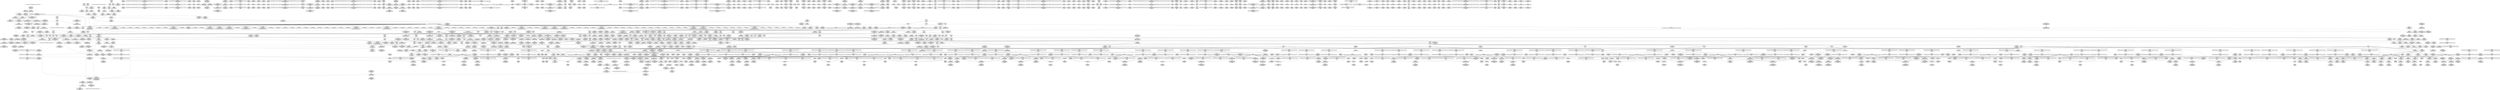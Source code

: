 digraph {
	CE0x4ebe5b0 [shape=record,shape=Mrecord,label="{CE0x4ebe5b0|i64*_getelementptr_inbounds_(_6_x_i64_,_6_x_i64_*___llvm_gcov_ctr301,_i64_0,_i64_5)|*Constant*|*SummSink*}"]
	CE0x4f2a8e0 [shape=record,shape=Mrecord,label="{CE0x4f2a8e0|task_sid:tmp27|security/selinux/hooks.c,208|*SummSource*}"]
	CE0x4edc100 [shape=record,shape=Mrecord,label="{CE0x4edc100|GLOBAL:__llvm_gcov_ctr126|Global_var:__llvm_gcov_ctr126}"]
	CE0x55f4240 [shape=record,shape=Mrecord,label="{CE0x55f4240|80:_i32,_112:_i8*,_:_CMRE_46,47_}"]
	CE0x4e878e0 [shape=record,shape=Mrecord,label="{CE0x4e878e0|selinux_sem_alloc_security:type|security/selinux/hooks.c,5396|*SummSink*}"]
	CE0x4e7e8c0 [shape=record,shape=Mrecord,label="{CE0x4e7e8c0|i16_25|*Constant*|*SummSource*}"]
	CE0x4ef9190 [shape=record,shape=Mrecord,label="{CE0x4ef9190|ipc_alloc_security:tmp8|security/selinux/hooks.c,5085|*SummSource*}"]
	CE0x4eaf940 [shape=record,shape=Mrecord,label="{CE0x4eaf940|avc_has_perm:entry|*SummSink*}"]
	CE0x4ee8950 [shape=record,shape=Mrecord,label="{CE0x4ee8950|rcu_read_lock:tmp15|include/linux/rcupdate.h,882|*SummSink*}"]
	CE0x4f9bd60 [shape=record,shape=Mrecord,label="{CE0x4f9bd60|__preempt_count_sub:tmp2}"]
	CE0x4f83be0 [shape=record,shape=Mrecord,label="{CE0x4f83be0|i64*_getelementptr_inbounds_(_4_x_i64_,_4_x_i64_*___llvm_gcov_ctr133,_i64_0,_i64_1)|*Constant*|*SummSink*}"]
	CE0x4ecf080 [shape=record,shape=Mrecord,label="{CE0x4ecf080|ipc_alloc_security:security|security/selinux/hooks.c,5090|*SummSink*}"]
	CE0x4ea8e60 [shape=record,shape=Mrecord,label="{CE0x4ea8e60|selinux_sem_alloc_security:tmp9|security/selinux/hooks.c,5394|*SummSink*}"]
	CE0x4f9cb50 [shape=record,shape=Mrecord,label="{CE0x4f9cb50|i64*_getelementptr_inbounds_(_4_x_i64_,_4_x_i64_*___llvm_gcov_ctr128,_i64_0,_i64_0)|*Constant*|*SummSource*}"]
	CE0x4f135b0 [shape=record,shape=Mrecord,label="{CE0x4f135b0|cred_sid:tmp5|security/selinux/hooks.c,196|*SummSink*}"]
	CE0x4e90bb0 [shape=record,shape=Mrecord,label="{CE0x4e90bb0|selinux_sem_alloc_security:ad|security/selinux/hooks.c, 5386|*SummSource*}"]
	CE0x4f14120 [shape=record,shape=Mrecord,label="{CE0x4f14120|kzalloc:tmp1}"]
	CE0x4ec1eb0 [shape=record,shape=Mrecord,label="{CE0x4ec1eb0|_call_void_lockdep_rcu_suspicious(i8*_getelementptr_inbounds_(_25_x_i8_,_25_x_i8_*_.str3,_i32_0,_i32_0),_i32_218,_i8*_getelementptr_inbounds_(_45_x_i8_,_45_x_i8_*_.str12,_i32_0,_i32_0))_#10,_!dbg_!27727|security/selinux/hooks.c,218|*SummSink*}"]
	CE0x4ee7e50 [shape=record,shape=Mrecord,label="{CE0x4ee7e50|rcu_read_lock:tmp13|include/linux/rcupdate.h,882|*SummSource*}"]
	"CONST[source:2(external),value:0(static)][purpose:{operation}][SrcIdx:12]"
	CE0x4e81100 [shape=record,shape=Mrecord,label="{CE0x4e81100|80:_i32,_112:_i8*,_:_CMRE_37,38_}"]
	CE0x4edc450 [shape=record,shape=Mrecord,label="{CE0x4edc450|task_sid:tmp6|security/selinux/hooks.c,208|*SummSource*}"]
	CE0x4ee31e0 [shape=record,shape=Mrecord,label="{CE0x4ee31e0|ipc_alloc_security:tmp9|security/selinux/hooks.c,5087}"]
	CE0x4f72430 [shape=record,shape=Mrecord,label="{CE0x4f72430|i64*_getelementptr_inbounds_(_4_x_i64_,_4_x_i64_*___llvm_gcov_ctr128,_i64_0,_i64_2)|*Constant*|*SummSource*}"]
	CE0x4f2c190 [shape=record,shape=Mrecord,label="{CE0x4f2c190|_ret_i32_%tmp6,_!dbg_!27716|security/selinux/hooks.c,197|*SummSink*}"]
	CE0x4efb990 [shape=record,shape=Mrecord,label="{CE0x4efb990|task_sid:land.lhs.true|*SummSink*}"]
	CE0x4f9f480 [shape=record,shape=Mrecord,label="{CE0x4f9f480|_call_void_asm_sideeffect_,_memory_,_dirflag_,_fpsr_,_flags_()_#3,_!dbg_!27711,_!srcloc_!27714|include/linux/rcupdate.h,244|*SummSource*}"]
	CE0x4e68b30 [shape=record,shape=Mrecord,label="{CE0x4e68b30|i64_0|*Constant*|*SummSink*}"]
	CE0x4e85170 [shape=record,shape=Mrecord,label="{CE0x4e85170|current_sid:land.lhs.true}"]
	CE0x4f9e9b0 [shape=record,shape=Mrecord,label="{CE0x4f9e9b0|__preempt_count_sub:tmp5|./arch/x86/include/asm/preempt.h,77|*SummSource*}"]
	CE0x4f9f4f0 [shape=record,shape=Mrecord,label="{CE0x4f9f4f0|_call_void_asm_sideeffect_,_memory_,_dirflag_,_fpsr_,_flags_()_#3,_!dbg_!27711,_!srcloc_!27714|include/linux/rcupdate.h,244|*SummSink*}"]
	CE0x4ec9740 [shape=record,shape=Mrecord,label="{CE0x4ec9740|current_sid:bb}"]
	CE0x4ee3ff0 [shape=record,shape=Mrecord,label="{CE0x4ee3ff0|ipc_alloc_security:if.then|*SummSink*}"]
	CE0x4fce7d0 [shape=record,shape=Mrecord,label="{CE0x4fce7d0|GLOBAL:__preempt_count|Global_var:__preempt_count|*SummSink*}"]
	CE0x4f1dc40 [shape=record,shape=Mrecord,label="{CE0x4f1dc40|cred_sid:tmp2}"]
	CE0x4edf220 [shape=record,shape=Mrecord,label="{CE0x4edf220|_call_void___rcu_read_lock()_#10,_!dbg_!27710|include/linux/rcupdate.h,879|*SummSource*}"]
	CE0x4e871f0 [shape=record,shape=Mrecord,label="{CE0x4e871f0|current_sid:land.lhs.true2|*SummSink*}"]
	CE0x4fbb550 [shape=record,shape=Mrecord,label="{CE0x4fbb550|i64*_getelementptr_inbounds_(_4_x_i64_,_4_x_i64_*___llvm_gcov_ctr135,_i64_0,_i64_0)|*Constant*|*SummSource*}"]
	CE0x4f82500 [shape=record,shape=Mrecord,label="{CE0x4f82500|i64_ptrtoint_(i8*_blockaddress(_rcu_lock_acquire,_%__here)_to_i64)|*Constant*|*SummSource*}"]
	CE0x4f19da0 [shape=record,shape=Mrecord,label="{CE0x4f19da0|__rcu_read_lock:tmp3|*SummSink*}"]
	CE0x4eff650 [shape=record,shape=Mrecord,label="{CE0x4eff650|i64*_getelementptr_inbounds_(_13_x_i64_,_13_x_i64_*___llvm_gcov_ctr126,_i64_0,_i64_8)|*Constant*|*SummSource*}"]
	CE0x4e8e1e0 [shape=record,shape=Mrecord,label="{CE0x4e8e1e0|selinux_sem_alloc_security:security|security/selinux/hooks.c,5394}"]
	CE0x4fce5d0 [shape=record,shape=Mrecord,label="{CE0x4fce5d0|GLOBAL:__preempt_count|Global_var:__preempt_count}"]
	CE0x4eae4c0 [shape=record,shape=Mrecord,label="{CE0x4eae4c0|selinux_sem_alloc_security:tmp13|security/selinux/hooks.c,5401}"]
	CE0x4f13b40 [shape=record,shape=Mrecord,label="{CE0x4f13b40|task_sid:if.end|*SummSink*}"]
	CE0x4ecb1f0 [shape=record,shape=Mrecord,label="{CE0x4ecb1f0|i64*_getelementptr_inbounds_(_11_x_i64_,_11_x_i64_*___llvm_gcov_ctr125,_i64_0,_i64_8)|*Constant*|*SummSource*}"]
	CE0x4e86280 [shape=record,shape=Mrecord,label="{CE0x4e86280|i64*_getelementptr_inbounds_(_11_x_i64_,_11_x_i64_*___llvm_gcov_ctr125,_i64_0,_i64_6)|*Constant*|*SummSink*}"]
	CE0x4ee0670 [shape=record,shape=Mrecord,label="{CE0x4ee0670|GLOBAL:__llvm_gcov_ctr301|Global_var:__llvm_gcov_ctr301|*SummSource*}"]
	CE0x4ebd8f0 [shape=record,shape=Mrecord,label="{CE0x4ebd8f0|i64*_getelementptr_inbounds_(_11_x_i64_,_11_x_i64_*___llvm_gcov_ctr132,_i64_0,_i64_1)|*Constant*|*SummSource*}"]
	CE0x4f942c0 [shape=record,shape=Mrecord,label="{CE0x4f942c0|__rcu_read_unlock:do.body}"]
	CE0x4e70500 [shape=record,shape=Mrecord,label="{CE0x4e70500|selinux_sem_alloc_security:sma|Function::selinux_sem_alloc_security&Arg::sma::}"]
	CE0x4fa9aa0 [shape=record,shape=Mrecord,label="{CE0x4fa9aa0|COLLAPSED:_GCMRE___llvm_gcov_ctr135_internal_global_4_x_i64_zeroinitializer:_elem_0:default:}"]
	CE0x4eab990 [shape=record,shape=Mrecord,label="{CE0x4eab990|selinux_sem_alloc_security:call6|security/selinux/hooks.c,5399|*SummSink*}"]
	CE0x4ecaf70 [shape=record,shape=Mrecord,label="{CE0x4ecaf70|i64*_getelementptr_inbounds_(_11_x_i64_,_11_x_i64_*___llvm_gcov_ctr125,_i64_0,_i64_8)|*Constant*|*SummSink*}"]
	CE0x4f74d20 [shape=record,shape=Mrecord,label="{CE0x4f74d20|rcu_read_unlock:tmp21|include/linux/rcupdate.h,935}"]
	CE0x4e75690 [shape=record,shape=Mrecord,label="{CE0x4e75690|selinux_sem_alloc_security:tmp6|security/selinux/hooks.c,5392|*SummSource*}"]
	CE0x4ec1e40 [shape=record,shape=Mrecord,label="{CE0x4ec1e40|_call_void_lockdep_rcu_suspicious(i8*_getelementptr_inbounds_(_25_x_i8_,_25_x_i8_*_.str3,_i32_0,_i32_0),_i32_218,_i8*_getelementptr_inbounds_(_45_x_i8_,_45_x_i8_*_.str12,_i32_0,_i32_0))_#10,_!dbg_!27727|security/selinux/hooks.c,218|*SummSource*}"]
	CE0x4ee8ac0 [shape=record,shape=Mrecord,label="{CE0x4ee8ac0|rcu_read_lock:tmp16|include/linux/rcupdate.h,882}"]
	CE0x4edbe70 [shape=record,shape=Mrecord,label="{CE0x4edbe70|_call_void_mcount()_#3}"]
	CE0x4f153c0 [shape=record,shape=Mrecord,label="{CE0x4f153c0|i64*_getelementptr_inbounds_(_11_x_i64_,_11_x_i64_*___llvm_gcov_ctr132,_i64_0,_i64_8)|*Constant*}"]
	CE0x4f83120 [shape=record,shape=Mrecord,label="{CE0x4f83120|rcu_lock_acquire:tmp6|*SummSink*}"]
	CE0x4ed7070 [shape=record,shape=Mrecord,label="{CE0x4ed7070|task_sid:land.lhs.true2|*SummSource*}"]
	CE0x4f7b340 [shape=record,shape=Mrecord,label="{CE0x4f7b340|__rcu_read_lock:bb}"]
	CE0x4efa1b0 [shape=record,shape=Mrecord,label="{CE0x4efa1b0|get_current:tmp2|*SummSource*}"]
	CE0x4ec61c0 [shape=record,shape=Mrecord,label="{CE0x4ec61c0|i32_208|*Constant*|*SummSource*}"]
	CE0x4f902a0 [shape=record,shape=Mrecord,label="{CE0x4f902a0|_call_void_asm_addl_$1,_%gs:$0_,_*m,ri,*m,_dirflag_,_fpsr_,_flags_(i32*___preempt_count,_i32_%val,_i32*___preempt_count)_#3,_!dbg_!27714,_!srcloc_!27717|./arch/x86/include/asm/preempt.h,72|*SummSource*}"]
	CE0x4edd2d0 [shape=record,shape=Mrecord,label="{CE0x4edd2d0|GLOBAL:rcu_read_lock.__warned|Global_var:rcu_read_lock.__warned}"]
	CE0x4f7a970 [shape=record,shape=Mrecord,label="{CE0x4f7a970|GLOBAL:__rcu_read_unlock|*Constant*|*SummSource*}"]
	CE0x4e7b680 [shape=record,shape=Mrecord,label="{CE0x4e7b680|80:_i32,_112:_i8*,_:_CMRE_12,13_}"]
	CE0x4ede380 [shape=record,shape=Mrecord,label="{CE0x4ede380|0:_i8,_:_GCMR_rcu_read_lock.__warned_internal_global_i8_0,_section_.data.unlikely_,_align_1:_elem_0:default:}"]
	CE0x4fb6350 [shape=record,shape=Mrecord,label="{CE0x4fb6350|i64*_getelementptr_inbounds_(_4_x_i64_,_4_x_i64_*___llvm_gcov_ctr135,_i64_0,_i64_2)|*Constant*}"]
	CE0x4edf4e0 [shape=record,shape=Mrecord,label="{CE0x4edf4e0|_ret_void,_!dbg_!27735|include/linux/rcupdate.h,884}"]
	CE0x4f18d60 [shape=record,shape=Mrecord,label="{CE0x4f18d60|__rcu_read_lock:tmp|*SummSink*}"]
	CE0x4f01a80 [shape=record,shape=Mrecord,label="{CE0x4f01a80|ipc_alloc_security:call1|security/selinux/hooks.c,5087|*SummSource*}"]
	CE0x4eb0860 [shape=record,shape=Mrecord,label="{CE0x4eb0860|avc_has_perm:requested|Function::avc_has_perm&Arg::requested::}"]
	CE0x4f1e7c0 [shape=record,shape=Mrecord,label="{CE0x4f1e7c0|task_sid:tmp18|security/selinux/hooks.c,208}"]
	CE0x4f889d0 [shape=record,shape=Mrecord,label="{CE0x4f889d0|__rcu_read_lock:tmp}"]
	CE0x4e6f2f0 [shape=record,shape=Mrecord,label="{CE0x4e6f2f0|80:_i32,_112:_i8*,_:_CMRE_27,28_}"]
	CE0x4f01c20 [shape=record,shape=Mrecord,label="{CE0x4f01c20|ipc_alloc_security:call1|security/selinux/hooks.c,5087|*SummSink*}"]
	CE0x4eabf60 [shape=record,shape=Mrecord,label="{CE0x4eabf60|selinux_sem_alloc_security:key|security/selinux/hooks.c,5397|*SummSink*}"]
	CE0x4f1e290 [shape=record,shape=Mrecord,label="{CE0x4f1e290|cred_sid:tmp|*SummSink*}"]
	CE0x4f2ce40 [shape=record,shape=Mrecord,label="{CE0x4f2ce40|rcu_read_unlock:entry|*SummSink*}"]
	CE0x4f77d70 [shape=record,shape=Mrecord,label="{CE0x4f77d70|i64*_getelementptr_inbounds_(_11_x_i64_,_11_x_i64_*___llvm_gcov_ctr132,_i64_0,_i64_9)|*Constant*}"]
	CE0x4f09180 [shape=record,shape=Mrecord,label="{CE0x4f09180|__rcu_read_lock:tmp4|include/linux/rcupdate.h,239|*SummSource*}"]
	CE0x4e6a460 [shape=record,shape=Mrecord,label="{CE0x4e6a460|80:_i32,_112:_i8*,_:_CMRE_104,112_|*MultipleSource*|security/selinux/hooks.c,5390|Function::selinux_sem_alloc_security&Arg::sma::}"]
	CE0x4f20410 [shape=record,shape=Mrecord,label="{CE0x4f20410|task_sid:tmp20|security/selinux/hooks.c,208|*SummSink*}"]
	CE0x4f1ca60 [shape=record,shape=Mrecord,label="{CE0x4f1ca60|rcu_read_lock:do.body}"]
	CE0x4f179e0 [shape=record,shape=Mrecord,label="{CE0x4f179e0|rcu_read_lock:bb|*SummSource*}"]
	CE0x4eef700 [shape=record,shape=Mrecord,label="{CE0x4eef700|rcu_read_lock:tmp21|include/linux/rcupdate.h,884|*SummSink*}"]
	CE0x4ecf7c0 [shape=record,shape=Mrecord,label="{CE0x4ecf7c0|i32_-12|*Constant*|*SummSink*}"]
	CE0x4ec7270 [shape=record,shape=Mrecord,label="{CE0x4ec7270|get_current:tmp4|./arch/x86/include/asm/current.h,14|*SummSink*}"]
	CE0x4e59f90 [shape=record,shape=Mrecord,label="{CE0x4e59f90|selinux_sem_alloc_security:ad|security/selinux/hooks.c, 5386}"]
	CE0x4fa8610 [shape=record,shape=Mrecord,label="{CE0x4fa8610|i32_1|*Constant*}"]
	CE0x4f0bd10 [shape=record,shape=Mrecord,label="{CE0x4f0bd10|__preempt_count_add:val|Function::__preempt_count_add&Arg::val::|*SummSink*}"]
	CE0x4edbd30 [shape=record,shape=Mrecord,label="{CE0x4edbd30|kzalloc:tmp3|*SummSource*}"]
	CE0x4f8e8c0 [shape=record,shape=Mrecord,label="{CE0x4f8e8c0|i64*_getelementptr_inbounds_(_4_x_i64_,_4_x_i64_*___llvm_gcov_ctr134,_i64_0,_i64_3)|*Constant*|*SummSink*}"]
	CE0x4ebf080 [shape=record,shape=Mrecord,label="{CE0x4ebf080|ipc_free_security:security|security/selinux/hooks.c,5097|*SummSink*}"]
	CE0x4e5bd10 [shape=record,shape=Mrecord,label="{CE0x4e5bd10|GLOBAL:__llvm_gcov_ctr125|Global_var:__llvm_gcov_ctr125|*SummSource*}"]
	CE0x4fbddb0 [shape=record,shape=Mrecord,label="{CE0x4fbddb0|__preempt_count_add:tmp}"]
	CE0x4f7fff0 [shape=record,shape=Mrecord,label="{CE0x4f7fff0|__preempt_count_sub:tmp6|./arch/x86/include/asm/preempt.h,78}"]
	CE0x4e6d200 [shape=record,shape=Mrecord,label="{CE0x4e6d200|i32_32768|*Constant*}"]
	CE0x4f24800 [shape=record,shape=Mrecord,label="{CE0x4f24800|task_sid:tobool4|security/selinux/hooks.c,208|*SummSink*}"]
	CE0x4f74620 [shape=record,shape=Mrecord,label="{CE0x4f74620|_call_void_lockdep_rcu_suspicious(i8*_getelementptr_inbounds_(_25_x_i8_,_25_x_i8_*_.str45,_i32_0,_i32_0),_i32_934,_i8*_getelementptr_inbounds_(_44_x_i8_,_44_x_i8_*_.str47,_i32_0,_i32_0))_#10,_!dbg_!27726|include/linux/rcupdate.h,933|*SummSource*}"]
	CE0x4f2b9c0 [shape=record,shape=Mrecord,label="{CE0x4f2b9c0|cred_sid:entry|*SummSink*}"]
	CE0x4ec6c20 [shape=record,shape=Mrecord,label="{CE0x4ec6c20|ipc_alloc_security:return}"]
	CE0x4e73090 [shape=record,shape=Mrecord,label="{CE0x4e73090|rcu_read_unlock:tmp2|*SummSink*}"]
	CE0x4ebfad0 [shape=record,shape=Mrecord,label="{CE0x4ebfad0|GLOBAL:kfree|*Constant*}"]
	CE0x4f6eca0 [shape=record,shape=Mrecord,label="{CE0x4f6eca0|rcu_lock_acquire:tmp3}"]
	CE0x4e86c70 [shape=record,shape=Mrecord,label="{CE0x4e86c70|ipc_alloc_security:tmp1}"]
	CE0x4eb00d0 [shape=record,shape=Mrecord,label="{CE0x4eb00d0|avc_has_perm:tsid|Function::avc_has_perm&Arg::tsid::|*SummSink*}"]
	CE0x4ed8960 [shape=record,shape=Mrecord,label="{CE0x4ed8960|i32_22|*Constant*}"]
	CE0x4ec1dd0 [shape=record,shape=Mrecord,label="{CE0x4ec1dd0|_call_void_lockdep_rcu_suspicious(i8*_getelementptr_inbounds_(_25_x_i8_,_25_x_i8_*_.str3,_i32_0,_i32_0),_i32_218,_i8*_getelementptr_inbounds_(_45_x_i8_,_45_x_i8_*_.str12,_i32_0,_i32_0))_#10,_!dbg_!27727|security/selinux/hooks.c,218}"]
	CE0x4e852f0 [shape=record,shape=Mrecord,label="{CE0x4e852f0|current_sid:land.lhs.true|*SummSource*}"]
	CE0x4f1c3e0 [shape=record,shape=Mrecord,label="{CE0x4f1c3e0|GLOBAL:rcu_lock_map|Global_var:rcu_lock_map|*SummSource*}"]
	CE0x4f6fc20 [shape=record,shape=Mrecord,label="{CE0x4f6fc20|rcu_lock_acquire:tmp2}"]
	CE0x4efda30 [shape=record,shape=Mrecord,label="{CE0x4efda30|_call_void_mcount()_#3}"]
	CE0x4f324f0 [shape=record,shape=Mrecord,label="{CE0x4f324f0|task_sid:tmp6|security/selinux/hooks.c,208|*SummSink*}"]
	CE0x4eeaee0 [shape=record,shape=Mrecord,label="{CE0x4eeaee0|rcu_read_lock:tmp5|include/linux/rcupdate.h,882|*SummSource*}"]
	CE0x4ec3cd0 [shape=record,shape=Mrecord,label="{CE0x4ec3cd0|current_sid:tmp3|*SummSink*}"]
	CE0x4ef6a30 [shape=record,shape=Mrecord,label="{CE0x4ef6a30|task_sid:do.body|*SummSink*}"]
	CE0x4f12d40 [shape=record,shape=Mrecord,label="{CE0x4f12d40|cred_sid:tmp4|*LoadInst*|security/selinux/hooks.c,196|*SummSource*}"]
	CE0x4f212b0 [shape=record,shape=Mrecord,label="{CE0x4f212b0|task_sid:tmp19|security/selinux/hooks.c,208|*SummSource*}"]
	CE0x4f820f0 [shape=record,shape=Mrecord,label="{CE0x4f820f0|i64*_getelementptr_inbounds_(_4_x_i64_,_4_x_i64_*___llvm_gcov_ctr128,_i64_0,_i64_1)|*Constant*|*SummSource*}"]
	CE0x4f798e0 [shape=record,shape=Mrecord,label="{CE0x4f798e0|rcu_lock_release:entry|*SummSink*}"]
	CE0x4f2e470 [shape=record,shape=Mrecord,label="{CE0x4f2e470|i64*_getelementptr_inbounds_(_13_x_i64_,_13_x_i64_*___llvm_gcov_ctr126,_i64_0,_i64_0)|*Constant*|*SummSink*}"]
	CE0x4e65b10 [shape=record,shape=Mrecord,label="{CE0x4e65b10|i64_1|*Constant*|*SummSource*}"]
	CE0x4e82010 [shape=record,shape=Mrecord,label="{CE0x4e82010|i32_0|*Constant*}"]
	CE0x4ef75a0 [shape=record,shape=Mrecord,label="{CE0x4ef75a0|ipc_free_security:security1|security/selinux/hooks.c,5098|*SummSink*}"]
	CE0x4eb1af0 [shape=record,shape=Mrecord,label="{CE0x4eb1af0|task_sid:tmp13|security/selinux/hooks.c,208|*SummSink*}"]
	CE0x4eec160 [shape=record,shape=Mrecord,label="{CE0x4eec160|_call_void_lockdep_rcu_suspicious(i8*_getelementptr_inbounds_(_25_x_i8_,_25_x_i8_*_.str45,_i32_0,_i32_0),_i32_883,_i8*_getelementptr_inbounds_(_42_x_i8_,_42_x_i8_*_.str46,_i32_0,_i32_0))_#10,_!dbg_!27728|include/linux/rcupdate.h,882|*SummSink*}"]
	CE0x4e5bff0 [shape=record,shape=Mrecord,label="{CE0x4e5bff0|current_sid:tmp5|security/selinux/hooks.c,218|*SummSource*}"]
	CE0x4eab080 [shape=record,shape=Mrecord,label="{CE0x4eab080|selinux_sem_alloc_security:tmp11|security/selinux/hooks.c,5399}"]
	CE0x4ebf810 [shape=record,shape=Mrecord,label="{CE0x4ebf810|kzalloc:tmp}"]
	CE0x4e68c40 [shape=record,shape=Mrecord,label="{CE0x4e68c40|selinux_sem_alloc_security:tmp4|security/selinux/hooks.c,5391}"]
	CE0x4ed3b00 [shape=record,shape=Mrecord,label="{CE0x4ed3b00|ipc_alloc_security:bb|*SummSource*}"]
	CE0x4f6dbf0 [shape=record,shape=Mrecord,label="{CE0x4f6dbf0|__rcu_read_unlock:tmp3|*SummSource*}"]
	CE0x4f9f870 [shape=record,shape=Mrecord,label="{CE0x4f9f870|rcu_lock_acquire:tmp}"]
	CE0x4f6df50 [shape=record,shape=Mrecord,label="{CE0x4f6df50|rcu_read_unlock:tmp12|include/linux/rcupdate.h,933}"]
	CE0x4e8df20 [shape=record,shape=Mrecord,label="{CE0x4e8df20|i32_10|*Constant*}"]
	CE0x4f23da0 [shape=record,shape=Mrecord,label="{CE0x4f23da0|i64*_getelementptr_inbounds_(_13_x_i64_,_13_x_i64_*___llvm_gcov_ctr126,_i64_0,_i64_0)|*Constant*}"]
	CE0x4ec9d90 [shape=record,shape=Mrecord,label="{CE0x4ec9d90|kmalloc:tmp|*SummSink*}"]
	CE0x4f0fe20 [shape=record,shape=Mrecord,label="{CE0x4f0fe20|rcu_read_lock:entry|*SummSource*}"]
	CE0x4e59f20 [shape=record,shape=Mrecord,label="{CE0x4e59f20|i64*_getelementptr_inbounds_(_9_x_i64_,_9_x_i64_*___llvm_gcov_ctr317,_i64_0,_i64_0)|*Constant*|*SummSource*}"]
	CE0x4eea430 [shape=record,shape=Mrecord,label="{CE0x4eea430|i64*_getelementptr_inbounds_(_4_x_i64_,_4_x_i64_*___llvm_gcov_ctr133,_i64_0,_i64_2)|*Constant*}"]
	CE0x4ef6c60 [shape=record,shape=Mrecord,label="{CE0x4ef6c60|task_sid:do.end6|*SummSource*}"]
	CE0x4e6f550 [shape=record,shape=Mrecord,label="{CE0x4e6f550|80:_i32,_112:_i8*,_:_CMRE_29,30_}"]
	CE0x4ed7500 [shape=record,shape=Mrecord,label="{CE0x4ed7500|i64*_getelementptr_inbounds_(_4_x_i64_,_4_x_i64_*___llvm_gcov_ctr128,_i64_0,_i64_3)|*Constant*}"]
	CE0x4e78530 [shape=record,shape=Mrecord,label="{CE0x4e78530|80:_i32,_112:_i8*,_:_CMRE_43,44_}"]
	CE0x4e5e940 [shape=record,shape=Mrecord,label="{CE0x4e5e940|current_sid:tobool|security/selinux/hooks.c,218|*SummSink*}"]
	CE0x4f8a3b0 [shape=record,shape=Mrecord,label="{CE0x4f8a3b0|i64*_getelementptr_inbounds_(_4_x_i64_,_4_x_i64_*___llvm_gcov_ctr134,_i64_0,_i64_2)|*Constant*}"]
	CE0x4eb0c40 [shape=record,shape=Mrecord,label="{CE0x4eb0c40|selinux_sem_alloc_security:u|security/selinux/hooks.c,5397|*SummSink*}"]
	CE0x4ee52c0 [shape=record,shape=Mrecord,label="{CE0x4ee52c0|i64_4|*Constant*}"]
	CE0x4f7b8a0 [shape=record,shape=Mrecord,label="{CE0x4f7b8a0|rcu_lock_acquire:tmp5|include/linux/rcupdate.h,418|*SummSource*}"]
	CE0x4e90290 [shape=record,shape=Mrecord,label="{CE0x4e90290|selinux_sem_alloc_security:tmp9|security/selinux/hooks.c,5394}"]
	CE0x4f184d0 [shape=record,shape=Mrecord,label="{CE0x4f184d0|cred_sid:tmp6|security/selinux/hooks.c,197|*SummSink*}"]
	CE0x4ed4040 [shape=record,shape=Mrecord,label="{CE0x4ed4040|i8*_null|*Constant*|*SummSink*}"]
	CE0x4fbb9c0 [shape=record,shape=Mrecord,label="{CE0x4fbb9c0|i64*_getelementptr_inbounds_(_4_x_i64_,_4_x_i64_*___llvm_gcov_ctr135,_i64_0,_i64_0)|*Constant*|*SummSink*}"]
	CE0x4e73e20 [shape=record,shape=Mrecord,label="{CE0x4e73e20|%struct.task_struct*_(%struct.task_struct**)*_asm_movq_%gs:$_1:P_,$0_,_r,im,_dirflag_,_fpsr_,_flags_}"]
	CE0x4e68ac0 [shape=record,shape=Mrecord,label="{CE0x4e68ac0|i64_0|*Constant*|*SummSource*}"]
	CE0x4eb20a0 [shape=record,shape=Mrecord,label="{CE0x4eb20a0|i64*_getelementptr_inbounds_(_2_x_i64_,_2_x_i64_*___llvm_gcov_ctr109,_i64_0,_i64_1)|*Constant*}"]
	CE0x4f03bf0 [shape=record,shape=Mrecord,label="{CE0x4f03bf0|ipc_free_security:tmp2|*SummSink*}"]
	CE0x4ef8140 [shape=record,shape=Mrecord,label="{CE0x4ef8140|task_sid:tobool|security/selinux/hooks.c,208}"]
	CE0x4eb16c0 [shape=record,shape=Mrecord,label="{CE0x4eb16c0|task_sid:tmp12|security/selinux/hooks.c,208|*SummSink*}"]
	CE0x4fc13b0 [shape=record,shape=Mrecord,label="{CE0x4fc13b0|__preempt_count_add:tmp5|./arch/x86/include/asm/preempt.h,72|*SummSource*}"]
	CE0x4f008b0 [shape=record,shape=Mrecord,label="{CE0x4f008b0|i64*_getelementptr_inbounds_(_2_x_i64_,_2_x_i64_*___llvm_gcov_ctr302,_i64_0,_i64_1)|*Constant*|*SummSink*}"]
	CE0x4e65320 [shape=record,shape=Mrecord,label="{CE0x4e65320|80:_i32,_112:_i8*,_:_CMRE_53,54_}"]
	CE0x4f10b00 [shape=record,shape=Mrecord,label="{CE0x4f10b00|i64*_getelementptr_inbounds_(_4_x_i64_,_4_x_i64_*___llvm_gcov_ctr128,_i64_0,_i64_1)|*Constant*}"]
	CE0x4e870f0 [shape=record,shape=Mrecord,label="{CE0x4e870f0|current_sid:land.lhs.true2|*SummSource*}"]
	CE0x4ef9c50 [shape=record,shape=Mrecord,label="{CE0x4ef9c50|i64*_getelementptr_inbounds_(_6_x_i64_,_6_x_i64_*___llvm_gcov_ctr301,_i64_0,_i64_3)|*Constant*|*SummSource*}"]
	CE0x4f8ff30 [shape=record,shape=Mrecord,label="{CE0x4f8ff30|rcu_lock_acquire:bb}"]
	CE0x4e5c2e0 [shape=record,shape=Mrecord,label="{CE0x4e5c2e0|80:_i32,_112:_i8*,_:_CMRE_25,26_}"]
	CE0x4e72fb0 [shape=record,shape=Mrecord,label="{CE0x4e72fb0|rcu_read_unlock:tmp2}"]
	CE0x4f20c90 [shape=record,shape=Mrecord,label="{CE0x4f20c90|task_sid:tmp18|security/selinux/hooks.c,208|*SummSource*}"]
	CE0x4f249b0 [shape=record,shape=Mrecord,label="{CE0x4f249b0|cred_sid:security|security/selinux/hooks.c,196|*SummSource*}"]
	CE0x4f21d60 [shape=record,shape=Mrecord,label="{CE0x4f21d60|GLOBAL:lockdep_rcu_suspicious|*Constant*}"]
	CE0x4f2a740 [shape=record,shape=Mrecord,label="{CE0x4f2a740|task_sid:call7|security/selinux/hooks.c,208}"]
	CE0x4e8ce30 [shape=record,shape=Mrecord,label="{CE0x4e8ce30|_ret_i32_%retval.0,_!dbg_!27728|security/selinux/avc.c,775|*SummSink*}"]
	CE0x4edd5b0 [shape=record,shape=Mrecord,label="{CE0x4edd5b0|GLOBAL:rcu_read_lock.__warned|Global_var:rcu_read_lock.__warned|*SummSource*}"]
	CE0x4ecb7d0 [shape=record,shape=Mrecord,label="{CE0x4ecb7d0|kmalloc:size|Function::kmalloc&Arg::size::|*SummSink*}"]
	CE0x4e82680 [shape=record,shape=Mrecord,label="{CE0x4e82680|ipc_alloc_security:sclass2|security/selinux/hooks.c,5088}"]
	CE0x4ec1840 [shape=record,shape=Mrecord,label="{CE0x4ec1840|current_sid:call|security/selinux/hooks.c,218|*SummSource*}"]
	CE0x4f17ff0 [shape=record,shape=Mrecord,label="{CE0x4f17ff0|_call_void_mcount()_#3|*SummSink*}"]
	CE0x4eab740 [shape=record,shape=Mrecord,label="{CE0x4eab740|ipc_alloc_security:tmp7|security/selinux/hooks.c,5085|*SummSource*}"]
	CE0x4f89770 [shape=record,shape=Mrecord,label="{CE0x4f89770|i64*_getelementptr_inbounds_(_4_x_i64_,_4_x_i64_*___llvm_gcov_ctr135,_i64_0,_i64_2)|*Constant*|*SummSink*}"]
	CE0x4f7bf80 [shape=record,shape=Mrecord,label="{CE0x4f7bf80|i64*_getelementptr_inbounds_(_4_x_i64_,_4_x_i64_*___llvm_gcov_ctr133,_i64_0,_i64_1)|*Constant*|*SummSource*}"]
	CE0x4f78bf0 [shape=record,shape=Mrecord,label="{CE0x4f78bf0|rcu_read_unlock:tmp20|include/linux/rcupdate.h,933|*SummSink*}"]
	CE0x4e64050 [shape=record,shape=Mrecord,label="{CE0x4e64050|80:_i32,_112:_i8*,_:_CMRE_40,41_}"]
	CE0x4f16a90 [shape=record,shape=Mrecord,label="{CE0x4f16a90|rcu_read_lock:do.end|*SummSink*}"]
	CE0x4eafda0 [shape=record,shape=Mrecord,label="{CE0x4eafda0|avc_has_perm:ssid|Function::avc_has_perm&Arg::ssid::|*SummSource*}"]
	CE0x4f30e70 [shape=record,shape=Mrecord,label="{CE0x4f30e70|task_sid:tmp2}"]
	CE0x4f0baf0 [shape=record,shape=Mrecord,label="{CE0x4f0baf0|_ret_void,_!dbg_!27719|./arch/x86/include/asm/preempt.h,73}"]
	CE0x4f7be00 [shape=record,shape=Mrecord,label="{CE0x4f7be00|rcu_lock_release:tmp1|*SummSink*}"]
	CE0x4e7a6e0 [shape=record,shape=Mrecord,label="{CE0x4e7a6e0|i16_25|*Constant*}"]
	CE0x4e82c50 [shape=record,shape=Mrecord,label="{CE0x4e82c50|ipc_alloc_security:sid3|security/selinux/hooks.c,5089}"]
	CE0x4e51320 [shape=record,shape=Mrecord,label="{CE0x4e51320|ipc_alloc_security:tmp5|security/selinux/hooks.c,5084}"]
	CE0x4eae9d0 [shape=record,shape=Mrecord,label="{CE0x4eae9d0|selinux_sem_alloc_security:tmp12|security/selinux/hooks.c,5401|*SummSink*}"]
	CE0x4e8d750 [shape=record,shape=Mrecord,label="{CE0x4e8d750|selinux_sem_alloc_security:sem_perm3|security/selinux/hooks.c,5394|*SummSink*}"]
	CE0x4e8aae0 [shape=record,shape=Mrecord,label="{CE0x4e8aae0|i8_1|*Constant*|*SummSink*}"]
	CE0x4e8a490 [shape=record,shape=Mrecord,label="{CE0x4e8a490|selinux_sem_alloc_security:tmp}"]
	CE0x4f2e730 [shape=record,shape=Mrecord,label="{CE0x4f2e730|task_sid:tmp|*SummSource*}"]
	CE0x4e5fab0 [shape=record,shape=Mrecord,label="{CE0x4e5fab0|80:_i32,_112:_i8*,_:_CMRE_68,69_}"]
	CE0x4edc7c0 [shape=record,shape=Mrecord,label="{CE0x4edc7c0|rcu_read_unlock:tmp8|include/linux/rcupdate.h,933|*SummSink*}"]
	CE0x4eb27b0 [shape=record,shape=Mrecord,label="{CE0x4eb27b0|i32_218|*Constant*}"]
	CE0x4ec7f90 [shape=record,shape=Mrecord,label="{CE0x4ec7f90|current_sid:tmp9|security/selinux/hooks.c,218|*SummSource*}"]
	CE0x4eca7c0 [shape=record,shape=Mrecord,label="{CE0x4eca7c0|current_sid:tmp14|security/selinux/hooks.c,218}"]
	CE0x4ef6ff0 [shape=record,shape=Mrecord,label="{CE0x4ef6ff0|ipc_free_security:tmp5|security/selinux/hooks.c,5097|*SummSource*}"]
	CE0x4e577d0 [shape=record,shape=Mrecord,label="{CE0x4e577d0|GLOBAL:get_current|*Constant*}"]
	CE0x4e7f750 [shape=record,shape=Mrecord,label="{CE0x4e7f750|i64_2|*Constant*}"]
	CE0x4e88f50 [shape=record,shape=Mrecord,label="{CE0x4e88f50|selinux_sem_alloc_security:tmp7|security/selinux/hooks.c,5392|*SummSource*}"]
	CE0x4f8c640 [shape=record,shape=Mrecord,label="{CE0x4f8c640|rcu_lock_release:__here|*SummSink*}"]
	CE0x4f8efa0 [shape=record,shape=Mrecord,label="{CE0x4f8efa0|rcu_lock_acquire:tmp|*SummSink*}"]
	CE0x4ed86b0 [shape=record,shape=Mrecord,label="{CE0x4ed86b0|current_sid:tmp21|security/selinux/hooks.c,218}"]
	CE0x4ec85a0 [shape=record,shape=Mrecord,label="{CE0x4ec85a0|current_sid:if.then|*SummSink*}"]
	CE0x4fcf470 [shape=record,shape=Mrecord,label="{CE0x4fcf470|__preempt_count_sub:tmp3}"]
	CE0x4f9c300 [shape=record,shape=Mrecord,label="{CE0x4f9c300|void_(i32*,_i32,_i32*)*_asm_addl_$1,_%gs:$0_,_*m,ri,*m,_dirflag_,_fpsr_,_flags_}"]
	CE0x4e85520 [shape=record,shape=Mrecord,label="{CE0x4e85520|i32_0|*Constant*}"]
	CE0x4e7d4e0 [shape=record,shape=Mrecord,label="{CE0x4e7d4e0|current_sid:do.body}"]
	CE0x4edd160 [shape=record,shape=Mrecord,label="{CE0x4edd160|rcu_read_lock:tmp7|include/linux/rcupdate.h,882|*SummSink*}"]
	CE0x4e76c20 [shape=record,shape=Mrecord,label="{CE0x4e76c20|ipc_alloc_security:perm|Function::ipc_alloc_security&Arg::perm::|*SummSink*}"]
	CE0x4e67a80 [shape=record,shape=Mrecord,label="{CE0x4e67a80|i64*_getelementptr_inbounds_(_2_x_i64_,_2_x_i64_*___llvm_gcov_ctr98,_i64_0,_i64_1)|*Constant*|*SummSource*}"]
	CE0x4eede70 [shape=record,shape=Mrecord,label="{CE0x4eede70|i64*_getelementptr_inbounds_(_11_x_i64_,_11_x_i64_*___llvm_gcov_ctr127,_i64_0,_i64_9)|*Constant*}"]
	CE0x4f7a200 [shape=record,shape=Mrecord,label="{CE0x4f7a200|_ret_void,_!dbg_!27717|include/linux/rcupdate.h,424|*SummSink*}"]
	CE0x4f2f640 [shape=record,shape=Mrecord,label="{CE0x4f2f640|i32_77|*Constant*|*SummSource*}"]
	CE0x4f98530 [shape=record,shape=Mrecord,label="{CE0x4f98530|_call_void_mcount()_#3|*SummSink*}"]
	CE0x4f21ef0 [shape=record,shape=Mrecord,label="{CE0x4f21ef0|i32_208|*Constant*}"]
	CE0x4f09bc0 [shape=record,shape=Mrecord,label="{CE0x4f09bc0|_call_void_asm_addl_$1,_%gs:$0_,_*m,ri,*m,_dirflag_,_fpsr_,_flags_(i32*___preempt_count,_i32_%sub,_i32*___preempt_count)_#3,_!dbg_!27717,_!srcloc_!27718|./arch/x86/include/asm/preempt.h,77|*SummSource*}"]
	CE0x4ec6ae0 [shape=record,shape=Mrecord,label="{CE0x4ec6ae0|ipc_alloc_security:if.end|*SummSource*}"]
	CE0x4ec0c20 [shape=record,shape=Mrecord,label="{CE0x4ec0c20|ipc_alloc_security:tmp12|security/selinux/hooks.c,5093|*SummSink*}"]
	CE0x4fb4be0 [shape=record,shape=Mrecord,label="{CE0x4fb4be0|__preempt_count_sub:bb|*SummSource*}"]
	CE0x4fa9030 [shape=record,shape=Mrecord,label="{CE0x4fa9030|i64*_getelementptr_inbounds_(_4_x_i64_,_4_x_i64_*___llvm_gcov_ctr133,_i64_0,_i64_3)|*Constant*}"]
	CE0x4f2ca50 [shape=record,shape=Mrecord,label="{CE0x4f2ca50|rcu_read_unlock:entry}"]
	CE0x4f9cf10 [shape=record,shape=Mrecord,label="{CE0x4f9cf10|i64_ptrtoint_(i8*_blockaddress(_rcu_lock_release,_%__here)_to_i64)|*Constant*|*SummSink*}"]
	CE0x4e69430 [shape=record,shape=Mrecord,label="{CE0x4e69430|i64*_getelementptr_inbounds_(_9_x_i64_,_9_x_i64_*___llvm_gcov_ctr317,_i64_0,_i64_3)|*Constant*|*SummSink*}"]
	CE0x4eb2530 [shape=record,shape=Mrecord,label="{CE0x4eb2530|kzalloc:tmp2}"]
	CE0x4eb5600 [shape=record,shape=Mrecord,label="{CE0x4eb5600|selinux_sem_alloc_security:tmp19|security/selinux/hooks.c,5405|*SummSource*}"]
	CE0x4ec3ac0 [shape=record,shape=Mrecord,label="{CE0x4ec3ac0|current_sid:tmp3|*SummSource*}"]
	CE0x4e89700 [shape=record,shape=Mrecord,label="{CE0x4e89700|selinux_sem_alloc_security:sem_perm3|security/selinux/hooks.c,5394|*SummSource*}"]
	CE0x4f93cf0 [shape=record,shape=Mrecord,label="{CE0x4f93cf0|GLOBAL:__preempt_count_sub|*Constant*|*SummSource*}"]
	CE0x4f2cdd0 [shape=record,shape=Mrecord,label="{CE0x4f2cdd0|rcu_read_unlock:entry|*SummSource*}"]
	CE0x4f13ec0 [shape=record,shape=Mrecord,label="{CE0x4f13ec0|__rcu_read_lock:tmp|*SummSource*}"]
	CE0x4e7b7d0 [shape=record,shape=Mrecord,label="{CE0x4e7b7d0|_ret_i32_%tmp24,_!dbg_!27742|security/selinux/hooks.c,220|*SummSource*}"]
	CE0x4edb300 [shape=record,shape=Mrecord,label="{CE0x4edb300|current_sid:tmp24|security/selinux/hooks.c,220|*SummSource*}"]
	CE0x4eb7b90 [shape=record,shape=Mrecord,label="{CE0x4eb7b90|_call_void_ipc_free_security(%struct.kern_ipc_perm*_%sem_perm9)_#10,_!dbg_!27743|security/selinux/hooks.c,5402|*SummSource*}"]
	CE0x4ef8a00 [shape=record,shape=Mrecord,label="{CE0x4ef8a00|i32_32768|*Constant*|*SummSource*}"]
	CE0x4fb7ce0 [shape=record,shape=Mrecord,label="{CE0x4fb7ce0|__rcu_read_unlock:tmp1}"]
	CE0x4f8c150 [shape=record,shape=Mrecord,label="{CE0x4f8c150|rcu_lock_release:bb}"]
	CE0x4e50290 [shape=record,shape=Mrecord,label="{CE0x4e50290|i64*_getelementptr_inbounds_(_2_x_i64_,_2_x_i64_*___llvm_gcov_ctr98,_i64_0,_i64_0)|*Constant*|*SummSink*}"]
	CE0x4e6d170 [shape=record,shape=Mrecord,label="{CE0x4e6d170|_call_void_mcount()_#3|*SummSink*}"]
	CE0x4f0fdb0 [shape=record,shape=Mrecord,label="{CE0x4f0fdb0|rcu_read_lock:entry}"]
	CE0x4e78400 [shape=record,shape=Mrecord,label="{CE0x4e78400|80:_i32,_112:_i8*,_:_CMRE_45,46_}"]
	CE0x4f20f20 [shape=record,shape=Mrecord,label="{CE0x4f20f20|task_sid:tmp18|security/selinux/hooks.c,208|*SummSink*}"]
	CE0x4ed91b0 [shape=record,shape=Mrecord,label="{CE0x4ed91b0|current_sid:security|security/selinux/hooks.c,218}"]
	CE0x4e69ee0 [shape=record,shape=Mrecord,label="{CE0x4e69ee0|80:_i32,_112:_i8*,_:_CMRE_100,102_|*MultipleSource*|security/selinux/hooks.c,5390|Function::selinux_sem_alloc_security&Arg::sma::}"]
	CE0x4ed65f0 [shape=record,shape=Mrecord,label="{CE0x4ed65f0|kmalloc:tmp2}"]
	CE0x4f8a2a0 [shape=record,shape=Mrecord,label="{CE0x4f8a2a0|_call_void_mcount()_#3|*SummSink*}"]
	CE0x4ee6e80 [shape=record,shape=Mrecord,label="{CE0x4ee6e80|i64_7|*Constant*}"]
	CE0x4eb57c0 [shape=record,shape=Mrecord,label="{CE0x4eb57c0|selinux_sem_alloc_security:tmp19|security/selinux/hooks.c,5405|*SummSink*}"]
	CE0x4e63050 [shape=record,shape=Mrecord,label="{CE0x4e63050|80:_i32,_112:_i8*,_:_CMRE_31,32_}"]
	CE0x4fce950 [shape=record,shape=Mrecord,label="{CE0x4fce950|i64*_getelementptr_inbounds_(_4_x_i64_,_4_x_i64_*___llvm_gcov_ctr129,_i64_0,_i64_3)|*Constant*|*SummSource*}"]
	CE0x4e55c50 [shape=record,shape=Mrecord,label="{CE0x4e55c50|selinux_sem_alloc_security:bb|*SummSource*}"]
	CE0x4e66090 [shape=record,shape=Mrecord,label="{CE0x4e66090|selinux_sem_alloc_security:tobool|security/selinux/hooks.c,5391}"]
	CE0x4e78660 [shape=record,shape=Mrecord,label="{CE0x4e78660|80:_i32,_112:_i8*,_:_CMRE_44,45_}"]
	CE0x4ee1970 [shape=record,shape=Mrecord,label="{CE0x4ee1970|__rcu_read_lock:tmp6|include/linux/rcupdate.h,240|*SummSink*}"]
	CE0x4f84040 [shape=record,shape=Mrecord,label="{CE0x4f84040|i64*_getelementptr_inbounds_(_4_x_i64_,_4_x_i64_*___llvm_gcov_ctr130,_i64_0,_i64_0)|*Constant*|*SummSink*}"]
	CE0x4f00c50 [shape=record,shape=Mrecord,label="{CE0x4f00c50|ipc_free_security:tmp2}"]
	CE0x4e5ec80 [shape=record,shape=Mrecord,label="{CE0x4e5ec80|i64_3|*Constant*|*SummSource*}"]
	CE0x4ee3560 [shape=record,shape=Mrecord,label="{CE0x4ee3560|ipc_alloc_security:tmp9|security/selinux/hooks.c,5087|*SummSink*}"]
	CE0x4ef3120 [shape=record,shape=Mrecord,label="{CE0x4ef3120|rcu_read_lock:tobool|include/linux/rcupdate.h,882|*SummSink*}"]
	CE0x4ee75f0 [shape=record,shape=Mrecord,label="{CE0x4ee75f0|rcu_read_unlock:tmp15|include/linux/rcupdate.h,933|*SummSink*}"]
	CE0x4ee15b0 [shape=record,shape=Mrecord,label="{CE0x4ee15b0|i64*_getelementptr_inbounds_(_11_x_i64_,_11_x_i64_*___llvm_gcov_ctr132,_i64_0,_i64_0)|*Constant*|*SummSink*}"]
	CE0x4e74af0 [shape=record,shape=Mrecord,label="{CE0x4e74af0|_call_void_mcount()_#3}"]
	CE0x4f0f630 [shape=record,shape=Mrecord,label="{CE0x4f0f630|i64*_getelementptr_inbounds_(_13_x_i64_,_13_x_i64_*___llvm_gcov_ctr126,_i64_0,_i64_1)|*Constant*|*SummSink*}"]
	CE0x4e5ec10 [shape=record,shape=Mrecord,label="{CE0x4e5ec10|i64_3|*Constant*}"]
	CE0x4eaffa0 [shape=record,shape=Mrecord,label="{CE0x4eaffa0|avc_has_perm:tsid|Function::avc_has_perm&Arg::tsid::|*SummSource*}"]
	CE0x4efe760 [shape=record,shape=Mrecord,label="{CE0x4efe760|task_sid:call|security/selinux/hooks.c,208}"]
	CE0x4f77b50 [shape=record,shape=Mrecord,label="{CE0x4f77b50|i8*_getelementptr_inbounds_(_44_x_i8_,_44_x_i8_*_.str47,_i32_0,_i32_0)|*Constant*}"]
	CE0x4f15730 [shape=record,shape=Mrecord,label="{CE0x4f15730|i64*_getelementptr_inbounds_(_11_x_i64_,_11_x_i64_*___llvm_gcov_ctr132,_i64_0,_i64_8)|*Constant*|*SummSource*}"]
	CE0x4ed4fe0 [shape=record,shape=Mrecord,label="{CE0x4ed4fe0|i64*_getelementptr_inbounds_(_4_x_i64_,_4_x_i64_*___llvm_gcov_ctr133,_i64_0,_i64_0)|*Constant*}"]
	CE0x4f140b0 [shape=record,shape=Mrecord,label="{CE0x4f140b0|i64_1|*Constant*}"]
	CE0x4e782b0 [shape=record,shape=Mrecord,label="{CE0x4e782b0|80:_i32,_112:_i8*,_:_CMRE_6,7_}"]
	CE0x4ec6b80 [shape=record,shape=Mrecord,label="{CE0x4ec6b80|ipc_alloc_security:if.end|*SummSink*}"]
	CE0x4e6f6d0 [shape=record,shape=Mrecord,label="{CE0x4e6f6d0|current_sid:tmp6|security/selinux/hooks.c,218}"]
	CE0x4f9c610 [shape=record,shape=Mrecord,label="{CE0x4f9c610|i64*_getelementptr_inbounds_(_4_x_i64_,_4_x_i64_*___llvm_gcov_ctr129,_i64_0,_i64_0)|*Constant*|*SummSource*}"]
	CE0x4ed3600 [shape=record,shape=Mrecord,label="{CE0x4ed3600|get_current:entry}"]
	CE0x4eb6960 [shape=record,shape=Mrecord,label="{CE0x4eb6960|selinux_sem_alloc_security:tmp16|security/selinux/hooks.c,5402|*SummSource*}"]
	CE0x4f14c00 [shape=record,shape=Mrecord,label="{CE0x4f14c00|_call_void_mcount()_#3|*SummSink*}"]
	CE0x4eb0dc0 [shape=record,shape=Mrecord,label="{CE0x4eb0dc0|selinux_sem_alloc_security:ipc_id|security/selinux/hooks.c,5397}"]
	CE0x4f254a0 [shape=record,shape=Mrecord,label="{CE0x4f254a0|task_sid:bb|*SummSink*}"]
	CE0x4ecb180 [shape=record,shape=Mrecord,label="{CE0x4ecb180|i64*_getelementptr_inbounds_(_11_x_i64_,_11_x_i64_*___llvm_gcov_ctr125,_i64_0,_i64_8)|*Constant*}"]
	CE0x4f84d90 [shape=record,shape=Mrecord,label="{CE0x4f84d90|__rcu_read_unlock:tmp4|include/linux/rcupdate.h,244|*SummSource*}"]
	CE0x4f79220 [shape=record,shape=Mrecord,label="{CE0x4f79220|GLOBAL:rcu_lock_release|*Constant*}"]
	CE0x4f193f0 [shape=record,shape=Mrecord,label="{CE0x4f193f0|_ret_void,_!dbg_!27717|include/linux/rcupdate.h,240|*SummSink*}"]
	CE0x4f22d00 [shape=record,shape=Mrecord,label="{CE0x4f22d00|GLOBAL:__kmalloc|*Constant*|*SummSource*}"]
	CE0x4f09110 [shape=record,shape=Mrecord,label="{CE0x4f09110|__rcu_read_lock:tmp4|include/linux/rcupdate.h,239}"]
	CE0x4e74b60 [shape=record,shape=Mrecord,label="{CE0x4e74b60|_call_void_mcount()_#3|*SummSource*}"]
	CE0x4e90550 [shape=record,shape=Mrecord,label="{CE0x4e90550|selinux_sem_alloc_security:type|security/selinux/hooks.c,5396|*SummSource*}"]
	CE0x4e81ea0 [shape=record,shape=Mrecord,label="{CE0x4e81ea0|selinux_sem_alloc_security:sma|Function::selinux_sem_alloc_security&Arg::sma::|*SummSink*}"]
	CE0x4f7b640 [shape=record,shape=Mrecord,label="{CE0x4f7b640|__rcu_read_lock:bb|*SummSink*}"]
	CE0x4f79810 [shape=record,shape=Mrecord,label="{CE0x4f79810|rcu_lock_release:entry|*SummSource*}"]
	CE0x4fcef50 [shape=record,shape=Mrecord,label="{CE0x4fcef50|__preempt_count_sub:tmp5|./arch/x86/include/asm/preempt.h,77|*SummSink*}"]
	CE0x4e734d0 [shape=record,shape=Mrecord,label="{CE0x4e734d0|i64*_getelementptr_inbounds_(_4_x_i64_,_4_x_i64_*___llvm_gcov_ctr133,_i64_0,_i64_0)|*Constant*|*SummSink*}"]
	CE0x4edb7c0 [shape=record,shape=Mrecord,label="{CE0x4edb7c0|get_current:bb|*SummSink*}"]
	CE0x4f0e220 [shape=record,shape=Mrecord,label="{CE0x4f0e220|GLOBAL:rcu_lock_acquire|*Constant*|*SummSink*}"]
	CE0x4eb4440 [shape=record,shape=Mrecord,label="{CE0x4eb4440|i64*_getelementptr_inbounds_(_9_x_i64_,_9_x_i64_*___llvm_gcov_ctr317,_i64_0,_i64_6)|*Constant*|*SummSink*}"]
	CE0x4eae900 [shape=record,shape=Mrecord,label="{CE0x4eae900|selinux_sem_alloc_security:tmp12|security/selinux/hooks.c,5401|*SummSource*}"]
	CE0x4ecd3b0 [shape=record,shape=Mrecord,label="{CE0x4ecd3b0|__rcu_read_lock:tmp7|include/linux/rcupdate.h,240|*SummSource*}"]
	CE0x4ecaa30 [shape=record,shape=Mrecord,label="{CE0x4ecaa30|ipc_alloc_security:call|security/selinux/hooks.c,5083|*SummSink*}"]
	CE0x4ef82b0 [shape=record,shape=Mrecord,label="{CE0x4ef82b0|ipc_alloc_security:return|*SummSink*}"]
	CE0x4e65b80 [shape=record,shape=Mrecord,label="{CE0x4e65b80|selinux_sem_alloc_security:tmp|*SummSink*}"]
	CE0x4f0d260 [shape=record,shape=Mrecord,label="{CE0x4f0d260|task_sid:tobool|security/selinux/hooks.c,208|*SummSink*}"]
	CE0x4f9e290 [shape=record,shape=Mrecord,label="{CE0x4f9e290|__rcu_read_unlock:bb|*SummSink*}"]
	CE0x4e82170 [shape=record,shape=Mrecord,label="{CE0x4e82170|_call_void_mcount()_#3|*SummSink*}"]
	CE0x4ed1bd0 [shape=record,shape=Mrecord,label="{CE0x4ed1bd0|task_sid:tmp26|security/selinux/hooks.c,208}"]
	CE0x4f0fb80 [shape=record,shape=Mrecord,label="{CE0x4f0fb80|rcu_read_unlock:if.then|*SummSource*}"]
	CE0x4eff150 [shape=record,shape=Mrecord,label="{CE0x4eff150|task_sid:tmp16|security/selinux/hooks.c,208|*SummSink*}"]
	CE0x4f7ab40 [shape=record,shape=Mrecord,label="{CE0x4f7ab40|__rcu_read_unlock:entry|*SummSource*}"]
	CE0x4ec7780 [shape=record,shape=Mrecord,label="{CE0x4ec7780|COLLAPSED:_GCMRE___llvm_gcov_ctr125_internal_global_11_x_i64_zeroinitializer:_elem_0:default:}"]
	CE0x4ed2730 [shape=record,shape=Mrecord,label="{CE0x4ed2730|current_sid:tmp20|security/selinux/hooks.c,218}"]
	CE0x4eb5b30 [shape=record,shape=Mrecord,label="{CE0x4eb5b30|selinux_sem_alloc_security:retval.0}"]
	CE0x4fbd080 [shape=record,shape=Mrecord,label="{CE0x4fbd080|__rcu_read_unlock:tmp7|include/linux/rcupdate.h,245}"]
	CE0x4fbc140 [shape=record,shape=Mrecord,label="{CE0x4fbc140|__preempt_count_sub:tmp1|*SummSink*}"]
	CE0x4ef62f0 [shape=record,shape=Mrecord,label="{CE0x4ef62f0|task_sid:tmp14|security/selinux/hooks.c,208|*SummSink*}"]
	CE0x4f6d9b0 [shape=record,shape=Mrecord,label="{CE0x4f6d9b0|%struct.lockdep_map*_null|*Constant*}"]
	CE0x4eb4ed0 [shape=record,shape=Mrecord,label="{CE0x4eb4ed0|selinux_sem_alloc_security:tmp18|security/selinux/hooks.c,5405|*SummSource*}"]
	CE0x4f81210 [shape=record,shape=Mrecord,label="{CE0x4f81210|__preempt_count_sub:bb}"]
	CE0x4ee6710 [shape=record,shape=Mrecord,label="{CE0x4ee6710|rcu_read_lock:tmp12|include/linux/rcupdate.h,882|*SummSink*}"]
	CE0x4eb2a90 [shape=record,shape=Mrecord,label="{CE0x4eb2a90|i32_218|*Constant*|*SummSink*}"]
	CE0x4e86730 [shape=record,shape=Mrecord,label="{CE0x4e86730|_call_void_mcount()_#3}"]
	CE0x4e87f80 [shape=record,shape=Mrecord,label="{CE0x4e87f80|get_current:tmp4|./arch/x86/include/asm/current.h,14|*SummSource*}"]
	CE0x4ef46c0 [shape=record,shape=Mrecord,label="{CE0x4ef46c0|i64*_getelementptr_inbounds_(_2_x_i64_,_2_x_i64_*___llvm_gcov_ctr182,_i64_0,_i64_0)|*Constant*|*SummSource*}"]
	CE0x4f09cd0 [shape=record,shape=Mrecord,label="{CE0x4f09cd0|rcu_read_unlock:tmp9|include/linux/rcupdate.h,933|*SummSink*}"]
	CE0x4eb1a80 [shape=record,shape=Mrecord,label="{CE0x4eb1a80|task_sid:tmp13|security/selinux/hooks.c,208|*SummSource*}"]
	CE0x4ee49d0 [shape=record,shape=Mrecord,label="{CE0x4ee49d0|rcu_read_lock:tobool1|include/linux/rcupdate.h,882}"]
	CE0x4fa0050 [shape=record,shape=Mrecord,label="{CE0x4fa0050|rcu_lock_acquire:bb|*SummSource*}"]
	CE0x4ee8f60 [shape=record,shape=Mrecord,label="{CE0x4ee8f60|i64*_getelementptr_inbounds_(_11_x_i64_,_11_x_i64_*___llvm_gcov_ctr127,_i64_0,_i64_8)|*Constant*}"]
	CE0x4e69870 [shape=record,shape=Mrecord,label="{CE0x4e69870|80:_i32,_112:_i8*,_:_CMRE_76,80_|*MultipleSource*|security/selinux/hooks.c,5390|Function::selinux_sem_alloc_security&Arg::sma::}"]
	CE0x4f091f0 [shape=record,shape=Mrecord,label="{CE0x4f091f0|__rcu_read_lock:tmp4|include/linux/rcupdate.h,239|*SummSink*}"]
	CE0x4e5ca40 [shape=record,shape=Mrecord,label="{CE0x4e5ca40|selinux_sem_alloc_security:tmp4|security/selinux/hooks.c,5391|*SummSource*}"]
	CE0x4f2d120 [shape=record,shape=Mrecord,label="{CE0x4f2d120|_ret_void,_!dbg_!27735|include/linux/rcupdate.h,938}"]
	CE0x4e6c320 [shape=record,shape=Mrecord,label="{CE0x4e6c320|GLOBAL:current_sid.__warned|Global_var:current_sid.__warned}"]
	CE0x4f2ac30 [shape=record,shape=Mrecord,label="{CE0x4f2ac30|task_sid:tmp27|security/selinux/hooks.c,208|*SummSink*}"]
	CE0x4f7a340 [shape=record,shape=Mrecord,label="{CE0x4f7a340|_call_void___rcu_read_unlock()_#10,_!dbg_!27734|include/linux/rcupdate.h,937}"]
	CE0x4ef4930 [shape=record,shape=Mrecord,label="{CE0x4ef4930|get_current:tmp}"]
	CE0x4e7a800 [shape=record,shape=Mrecord,label="{CE0x4e7a800|ipc_alloc_security:task|Function::ipc_alloc_security&Arg::task::}"]
	CE0x4f8e2e0 [shape=record,shape=Mrecord,label="{CE0x4f8e2e0|i64*_getelementptr_inbounds_(_4_x_i64_,_4_x_i64_*___llvm_gcov_ctr130,_i64_0,_i64_0)|*Constant*}"]
	CE0x4ee0000 [shape=record,shape=Mrecord,label="{CE0x4ee0000|_call_void_rcu_lock_acquire(%struct.lockdep_map*_rcu_lock_map)_#10,_!dbg_!27711|include/linux/rcupdate.h,881|*SummSource*}"]
	CE0x4eae1a0 [shape=record,shape=Mrecord,label="{CE0x4eae1a0|i64_5|*Constant*}"]
	CE0x4eeaff0 [shape=record,shape=Mrecord,label="{CE0x4eeaff0|rcu_read_lock:tmp6|include/linux/rcupdate.h,882}"]
	CE0x4f6da20 [shape=record,shape=Mrecord,label="{CE0x4f6da20|%struct.lockdep_map*_null|*Constant*|*SummSource*}"]
	CE0x4f01d90 [shape=record,shape=Mrecord,label="{CE0x4f01d90|GLOBAL:task_sid|*Constant*|*SummSource*}"]
	CE0x4eddf80 [shape=record,shape=Mrecord,label="{CE0x4eddf80|rcu_read_lock:tmp8|include/linux/rcupdate.h,882}"]
	CE0x4ee1da0 [shape=record,shape=Mrecord,label="{CE0x4ee1da0|GLOBAL:__llvm_gcov_ctr132|Global_var:__llvm_gcov_ctr132}"]
	CE0x4eaf070 [shape=record,shape=Mrecord,label="{CE0x4eaf070|selinux_sem_alloc_security:tmp14|security/selinux/hooks.c,5401}"]
	CE0x4f762d0 [shape=record,shape=Mrecord,label="{CE0x4f762d0|_call_void_rcu_lock_release(%struct.lockdep_map*_rcu_lock_map)_#10,_!dbg_!27733|include/linux/rcupdate.h,935}"]
	CE0x4efe0e0 [shape=record,shape=Mrecord,label="{CE0x4efe0e0|rcu_read_lock:tmp3|*SummSource*}"]
	CE0x4e50190 [shape=record,shape=Mrecord,label="{CE0x4e50190|_call_void_mcount()_#3|*SummSource*}"]
	CE0x4f20c20 [shape=record,shape=Mrecord,label="{CE0x4f20c20|task_sid:tmp19|security/selinux/hooks.c,208}"]
	CE0x4f2c420 [shape=record,shape=Mrecord,label="{CE0x4f2c420|GLOBAL:rcu_read_unlock|*Constant*}"]
	CE0x4e76310 [shape=record,shape=Mrecord,label="{CE0x4e76310|80:_i32,_112:_i8*,_:_CMRE_144,152_|*MultipleSource*|security/selinux/hooks.c,5390|Function::selinux_sem_alloc_security&Arg::sma::}"]
	CE0x4e80660 [shape=record,shape=Mrecord,label="{CE0x4e80660|GLOBAL:__llvm_gcov_ctr125|Global_var:__llvm_gcov_ctr125}"]
	CE0x4ef5ac0 [shape=record,shape=Mrecord,label="{CE0x4ef5ac0|kmalloc:tmp3}"]
	CE0x4f87000 [shape=record,shape=Mrecord,label="{CE0x4f87000|i64*_getelementptr_inbounds_(_4_x_i64_,_4_x_i64_*___llvm_gcov_ctr134,_i64_0,_i64_0)|*Constant*}"]
	CE0x4fcf580 [shape=record,shape=Mrecord,label="{CE0x4fcf580|__preempt_count_sub:tmp3|*SummSource*}"]
	"CONST[source:0(mediator),value:2(dynamic)][purpose:{object}][SnkIdx:1]"
	CE0x4e7ab80 [shape=record,shape=Mrecord,label="{CE0x4e7ab80|ipc_alloc_security:sclass|Function::ipc_alloc_security&Arg::sclass::}"]
	CE0x4ec0e30 [shape=record,shape=Mrecord,label="{CE0x4ec0e30|ipc_free_security:bb}"]
	CE0x4fa9c10 [shape=record,shape=Mrecord,label="{CE0x4fa9c10|__preempt_count_sub:tmp|*SummSource*}"]
	CE0x4e69d40 [shape=record,shape=Mrecord,label="{CE0x4e69d40|80:_i32,_112:_i8*,_:_CMRE_96,100_|*MultipleSource*|security/selinux/hooks.c,5390|Function::selinux_sem_alloc_security&Arg::sma::}"]
	CE0x4efa540 [shape=record,shape=Mrecord,label="{CE0x4efa540|ipc_alloc_security:tmp5|security/selinux/hooks.c,5084|*SummSink*}"]
	CE0x4edb490 [shape=record,shape=Mrecord,label="{CE0x4edb490|current_sid:tmp24|security/selinux/hooks.c,220|*SummSink*}"]
	CE0x4ed6b50 [shape=record,shape=Mrecord,label="{CE0x4ed6b50|task_sid:tmp5|security/selinux/hooks.c,208|*SummSink*}"]
	CE0x4eb2610 [shape=record,shape=Mrecord,label="{CE0x4eb2610|kzalloc:tmp2|*SummSink*}"]
	CE0x4e889c0 [shape=record,shape=Mrecord,label="{CE0x4e889c0|i64*_getelementptr_inbounds_(_2_x_i64_,_2_x_i64_*___llvm_gcov_ctr302,_i64_0,_i64_1)|*Constant*}"]
	CE0x4f2baa0 [shape=record,shape=Mrecord,label="{CE0x4f2baa0|cred_sid:cred|Function::cred_sid&Arg::cred::}"]
	CE0x4ee0e20 [shape=record,shape=Mrecord,label="{CE0x4ee0e20|ipc_alloc_security:bb|*SummSink*}"]
	CE0x4ec1030 [shape=record,shape=Mrecord,label="{CE0x4ec1030|ipc_alloc_security:tmp13|security/selinux/hooks.c,5093|*SummSource*}"]
	CE0x4f20720 [shape=record,shape=Mrecord,label="{CE0x4f20720|task_sid:tmp21|security/selinux/hooks.c,208|*SummSource*}"]
	CE0x4f1fc20 [shape=record,shape=Mrecord,label="{CE0x4f1fc20|i64*_getelementptr_inbounds_(_13_x_i64_,_13_x_i64_*___llvm_gcov_ctr126,_i64_0,_i64_9)|*Constant*|*SummSink*}"]
	CE0x4ed9f00 [shape=record,shape=Mrecord,label="{CE0x4ed9f00|i32_1|*Constant*}"]
	CE0x4f169c0 [shape=record,shape=Mrecord,label="{CE0x4f169c0|rcu_read_lock:do.end|*SummSource*}"]
	CE0x4f6e2c0 [shape=record,shape=Mrecord,label="{CE0x4f6e2c0|rcu_read_unlock:tmp12|include/linux/rcupdate.h,933|*SummSink*}"]
	CE0x4ec7710 [shape=record,shape=Mrecord,label="{CE0x4ec7710|current_sid:tmp}"]
	CE0x4ed19e0 [shape=record,shape=Mrecord,label="{CE0x4ed19e0|task_sid:tmp24|security/selinux/hooks.c,208|*SummSource*}"]
	CE0x4f129d0 [shape=record,shape=Mrecord,label="{CE0x4f129d0|rcu_lock_acquire:map|Function::rcu_lock_acquire&Arg::map::}"]
	CE0x4f70ba0 [shape=record,shape=Mrecord,label="{CE0x4f70ba0|__rcu_read_unlock:tmp5|include/linux/rcupdate.h,244|*SummSource*}"]
	CE0x4f14d50 [shape=record,shape=Mrecord,label="{CE0x4f14d50|GLOBAL:__rcu_read_lock|*Constant*}"]
	CE0x4f7a9e0 [shape=record,shape=Mrecord,label="{CE0x4f7a9e0|__rcu_read_unlock:entry}"]
	CE0x4fa77b0 [shape=record,shape=Mrecord,label="{CE0x4fa77b0|rcu_lock_release:tmp4|include/linux/rcupdate.h,423|*SummSource*}"]
	CE0x4efc090 [shape=record,shape=Mrecord,label="{CE0x4efc090|_call_void___rcu_read_lock()_#10,_!dbg_!27710|include/linux/rcupdate.h,879|*SummSink*}"]
	CE0x4f30f50 [shape=record,shape=Mrecord,label="{CE0x4f30f50|task_sid:tmp2|*SummSink*}"]
	CE0x4e7ce50 [shape=record,shape=Mrecord,label="{CE0x4e7ce50|selinux_sem_alloc_security:tmp4|security/selinux/hooks.c,5391|*SummSink*}"]
	CE0x4f14390 [shape=record,shape=Mrecord,label="{CE0x4f14390|_ret_void,_!dbg_!27735|include/linux/rcupdate.h,938|*SummSource*}"]
	CE0x4e89fc0 [shape=record,shape=Mrecord,label="{CE0x4e89fc0|i32_0|*Constant*|*SummSource*}"]
	CE0x4f12500 [shape=record,shape=Mrecord,label="{CE0x4f12500|task_sid:tmp13|security/selinux/hooks.c,208}"]
	CE0x4f17370 [shape=record,shape=Mrecord,label="{CE0x4f17370|GLOBAL:__rcu_read_lock|*Constant*|*SummSink*}"]
	CE0x4f82660 [shape=record,shape=Mrecord,label="{CE0x4f82660|i64_ptrtoint_(i8*_blockaddress(_rcu_lock_acquire,_%__here)_to_i64)|*Constant*|*SummSink*}"]
	CE0x4edb640 [shape=record,shape=Mrecord,label="{CE0x4edb640|get_current:bb|*SummSource*}"]
	CE0x4f82ce0 [shape=record,shape=Mrecord,label="{CE0x4f82ce0|i64*_getelementptr_inbounds_(_4_x_i64_,_4_x_i64_*___llvm_gcov_ctr130,_i64_0,_i64_3)|*Constant*|*SummSource*}"]
	CE0x4ebf5b0 [shape=record,shape=Mrecord,label="{CE0x4ebf5b0|ipc_free_security:tmp4|*LoadInst*|security/selinux/hooks.c,5097|*SummSink*}"]
	CE0x4eb03e0 [shape=record,shape=Mrecord,label="{CE0x4eb03e0|avc_has_perm:tclass|Function::avc_has_perm&Arg::tclass::|*SummSource*}"]
	CE0x4f16710 [shape=record,shape=Mrecord,label="{CE0x4f16710|GLOBAL:__llvm_gcov_ctr127|Global_var:__llvm_gcov_ctr127|*SummSource*}"]
	CE0x4f2bcc0 [shape=record,shape=Mrecord,label="{CE0x4f2bcc0|cred_sid:cred|Function::cred_sid&Arg::cred::|*SummSource*}"]
	CE0x4f717d0 [shape=record,shape=Mrecord,label="{CE0x4f717d0|rcu_read_unlock:tmp18|include/linux/rcupdate.h,933|*SummSource*}"]
	CE0x4e6f840 [shape=record,shape=Mrecord,label="{CE0x4e6f840|current_sid:tmp5|security/selinux/hooks.c,218|*SummSink*}"]
	CE0x4f2b760 [shape=record,shape=Mrecord,label="{CE0x4f2b760|cred_sid:entry}"]
	CE0x4f0b610 [shape=record,shape=Mrecord,label="{CE0x4f0b610|rcu_read_unlock:tmp11|include/linux/rcupdate.h,933}"]
	CE0x4edeab0 [shape=record,shape=Mrecord,label="{CE0x4edeab0|__preempt_count_sub:tmp4|./arch/x86/include/asm/preempt.h,77|*SummSource*}"]
	CE0x4fbcdd0 [shape=record,shape=Mrecord,label="{CE0x4fbcdd0|__preempt_count_add:tmp4|./arch/x86/include/asm/preempt.h,72|*SummSink*}"]
	CE0x4e79970 [shape=record,shape=Mrecord,label="{CE0x4e79970|ipc_alloc_security:tobool|security/selinux/hooks.c,5084|*SummSource*}"]
	CE0x4fb77b0 [shape=record,shape=Mrecord,label="{CE0x4fb77b0|i64*_getelementptr_inbounds_(_4_x_i64_,_4_x_i64_*___llvm_gcov_ctr134,_i64_0,_i64_0)|*Constant*|*SummSink*}"]
	CE0x4efb250 [shape=record,shape=Mrecord,label="{CE0x4efb250|task_sid:if.then|*SummSource*}"]
	CE0x4e67c80 [shape=record,shape=Mrecord,label="{CE0x4e67c80|80:_i32,_112:_i8*,_:_CMRE_10,11_}"]
	CE0x4e798e0 [shape=record,shape=Mrecord,label="{CE0x4e798e0|_ret_i8*_%call,_!dbg_!27714|include/linux/slab.h,429|*SummSource*}"]
	CE0x4e7f7c0 [shape=record,shape=Mrecord,label="{CE0x4e7f7c0|i64_2|*Constant*|*SummSource*}"]
	CE0x4e66db0 [shape=record,shape=Mrecord,label="{CE0x4e66db0|80:_i32,_112:_i8*,_:_CMRE_176,184_|*MultipleSource*|security/selinux/hooks.c,5390|Function::selinux_sem_alloc_security&Arg::sma::}"]
	CE0x4eb8de0 [shape=record,shape=Mrecord,label="{CE0x4eb8de0|ipc_free_security:perm|Function::ipc_free_security&Arg::perm::}"]
	CE0x4f8d5f0 [shape=record,shape=Mrecord,label="{CE0x4f8d5f0|rcu_lock_release:tmp3}"]
	CE0x4f19100 [shape=record,shape=Mrecord,label="{CE0x4f19100|_ret_void,_!dbg_!27717|include/linux/rcupdate.h,240}"]
	CE0x4f0afe0 [shape=record,shape=Mrecord,label="{CE0x4f0afe0|GLOBAL:__llvm_gcov_ctr132|Global_var:__llvm_gcov_ctr132|*SummSink*}"]
	CE0x4fb9090 [shape=record,shape=Mrecord,label="{CE0x4fb9090|__preempt_count_add:do.end}"]
	CE0x4efe5f0 [shape=record,shape=Mrecord,label="{CE0x4efe5f0|task_sid:tmp4|*LoadInst*|security/selinux/hooks.c,208|*SummSink*}"]
	CE0x4f89a10 [shape=record,shape=Mrecord,label="{CE0x4f89a10|i64*_getelementptr_inbounds_(_4_x_i64_,_4_x_i64_*___llvm_gcov_ctr134,_i64_0,_i64_1)|*Constant*|*SummSource*}"]
	CE0x4f78650 [shape=record,shape=Mrecord,label="{CE0x4f78650|rcu_read_unlock:tmp19|include/linux/rcupdate.h,933|*SummSource*}"]
	CE0x4e55160 [shape=record,shape=Mrecord,label="{CE0x4e55160|selinux_sem_alloc_security:if.end10}"]
	CE0x4f10cb0 [shape=record,shape=Mrecord,label="{CE0x4f10cb0|GLOBAL:task_sid.__warned|Global_var:task_sid.__warned|*SummSource*}"]
	CE0x4eef690 [shape=record,shape=Mrecord,label="{CE0x4eef690|i64*_getelementptr_inbounds_(_11_x_i64_,_11_x_i64_*___llvm_gcov_ctr127,_i64_0,_i64_10)|*Constant*|*SummSink*}"]
	CE0x4e63e10 [shape=record,shape=Mrecord,label="{CE0x4e63e10|selinux_sem_alloc_security:sem_perm|security/selinux/hooks.c,5390|*SummSource*}"]
	CE0x4ed3960 [shape=record,shape=Mrecord,label="{CE0x4ed3960|i32_78|*Constant*|*SummSource*}"]
	CE0x4e66830 [shape=record,shape=Mrecord,label="{CE0x4e66830|_ret_i32_%tmp24,_!dbg_!27742|security/selinux/hooks.c,220}"]
	CE0x4e5da50 [shape=record,shape=Mrecord,label="{CE0x4e5da50|i64_0|*Constant*}"]
	CE0x4ecae40 [shape=record,shape=Mrecord,label="{CE0x4ecae40|i1_true|*Constant*|*SummSink*}"]
	CE0x4eb3150 [shape=record,shape=Mrecord,label="{CE0x4eb3150|i8*_getelementptr_inbounds_(_45_x_i8_,_45_x_i8_*_.str12,_i32_0,_i32_0)|*Constant*|*SummSink*}"]
	CE0x4eb7c60 [shape=record,shape=Mrecord,label="{CE0x4eb7c60|_call_void_ipc_free_security(%struct.kern_ipc_perm*_%sem_perm9)_#10,_!dbg_!27743|security/selinux/hooks.c,5402|*SummSink*}"]
	CE0x4f2e000 [shape=record,shape=Mrecord,label="{CE0x4f2e000|_call_void_mcount()_#3|*SummSource*}"]
	CE0x4ee2fa0 [shape=record,shape=Mrecord,label="{CE0x4ee2fa0|rcu_read_unlock:tmp13|include/linux/rcupdate.h,933|*SummSink*}"]
	CE0x4e8be00 [shape=record,shape=Mrecord,label="{CE0x4e8be00|i8_4|*Constant*|*SummSink*}"]
	CE0x4fa7ca0 [shape=record,shape=Mrecord,label="{CE0x4fa7ca0|rcu_lock_release:tmp5|include/linux/rcupdate.h,423}"]
	CE0x4f0d0a0 [shape=record,shape=Mrecord,label="{CE0x4f0d0a0|task_sid:do.body5|*SummSink*}"]
	CE0x4f305e0 [shape=record,shape=Mrecord,label="{CE0x4f305e0|i64*_getelementptr_inbounds_(_2_x_i64_,_2_x_i64_*___llvm_gcov_ctr109,_i64_0,_i64_1)|*Constant*|*SummSink*}"]
	CE0x4f93c80 [shape=record,shape=Mrecord,label="{CE0x4f93c80|GLOBAL:__preempt_count_sub|*Constant*|*SummSink*}"]
	CE0x4ead480 [shape=record,shape=Mrecord,label="{CE0x4ead480|i32_(i32,_i32,_i16,_i32,_%struct.common_audit_data*)*_bitcast_(i32_(i32,_i32,_i16,_i32,_%struct.common_audit_data.495*)*_avc_has_perm_to_i32_(i32,_i32,_i16,_i32,_%struct.common_audit_data*)*)|*Constant*|*SummSource*}"]
	CE0x4f86f70 [shape=record,shape=Mrecord,label="{CE0x4f86f70|i64*_getelementptr_inbounds_(_4_x_i64_,_4_x_i64_*___llvm_gcov_ctr129,_i64_0,_i64_1)|*Constant*}"]
	CE0x4f0ae70 [shape=record,shape=Mrecord,label="{CE0x4f0ae70|GLOBAL:__llvm_gcov_ctr132|Global_var:__llvm_gcov_ctr132|*SummSource*}"]
	CE0x4eb2fe0 [shape=record,shape=Mrecord,label="{CE0x4eb2fe0|i8*_getelementptr_inbounds_(_45_x_i8_,_45_x_i8_*_.str12,_i32_0,_i32_0)|*Constant*}"]
	CE0x4e8f6c0 [shape=record,shape=Mrecord,label="{CE0x4e8f6c0|selinux_sem_alloc_security:security|security/selinux/hooks.c,5394|*SummSink*}"]
	CE0x4f786c0 [shape=record,shape=Mrecord,label="{CE0x4f786c0|rcu_read_unlock:tmp19|include/linux/rcupdate.h,933|*SummSink*}"]
	CE0x4e673f0 [shape=record,shape=Mrecord,label="{CE0x4e673f0|80:_i32,_112:_i8*,_:_CMRE_63,64_}"]
	CE0x4ed26c0 [shape=record,shape=Mrecord,label="{CE0x4ed26c0|current_sid:tmp19|security/selinux/hooks.c,218|*SummSink*}"]
	CE0x4fceec0 [shape=record,shape=Mrecord,label="{CE0x4fceec0|__preempt_count_add:tmp1|*SummSink*}"]
	CE0x4fa7f90 [shape=record,shape=Mrecord,label="{CE0x4fa7f90|rcu_lock_release:tmp5|include/linux/rcupdate.h,423|*SummSink*}"]
	CE0x4f8ed60 [shape=record,shape=Mrecord,label="{CE0x4f8ed60|__rcu_read_unlock:tmp6|include/linux/rcupdate.h,245|*SummSink*}"]
	CE0x4edf690 [shape=record,shape=Mrecord,label="{CE0x4edf690|_ret_void,_!dbg_!27735|include/linux/rcupdate.h,884|*SummSink*}"]
	CE0x4e7b9d0 [shape=record,shape=Mrecord,label="{CE0x4e7b9d0|GLOBAL:get_current|*Constant*|*SummSource*}"]
	CE0x4e7bba0 [shape=record,shape=Mrecord,label="{CE0x4e7bba0|selinux_sem_alloc_security:bb|*SummSink*}"]
	CE0x4eeedf0 [shape=record,shape=Mrecord,label="{CE0x4eeedf0|rcu_read_lock:tmp21|include/linux/rcupdate.h,884}"]
	CE0x4edd730 [shape=record,shape=Mrecord,label="{CE0x4edd730|GLOBAL:rcu_read_lock.__warned|Global_var:rcu_read_lock.__warned|*SummSink*}"]
	CE0x4e835b0 [shape=record,shape=Mrecord,label="{CE0x4e835b0|current_sid:if.end|*SummSource*}"]
	CE0x4eb15c0 [shape=record,shape=Mrecord,label="{CE0x4eb15c0|selinux_sem_alloc_security:sid5|security/selinux/hooks.c,5399}"]
	CE0x4ec6610 [shape=record,shape=Mrecord,label="{CE0x4ec6610|_ret_i8*_%call,_!dbg_!27714|include/linux/slab.h,429|*SummSink*}"]
	CE0x4f1aa50 [shape=record,shape=Mrecord,label="{CE0x4f1aa50|rcu_read_lock:tmp7|include/linux/rcupdate.h,882}"]
	CE0x4f74750 [shape=record,shape=Mrecord,label="{CE0x4f74750|_call_void_lockdep_rcu_suspicious(i8*_getelementptr_inbounds_(_25_x_i8_,_25_x_i8_*_.str45,_i32_0,_i32_0),_i32_934,_i8*_getelementptr_inbounds_(_44_x_i8_,_44_x_i8_*_.str47,_i32_0,_i32_0))_#10,_!dbg_!27726|include/linux/rcupdate.h,933|*SummSink*}"]
	CE0x4efe470 [shape=record,shape=Mrecord,label="{CE0x4efe470|task_sid:tmp4|*LoadInst*|security/selinux/hooks.c,208}"]
	CE0x4ef6830 [shape=record,shape=Mrecord,label="{CE0x4ef6830|_call_void_mcount()_#3|*SummSource*}"]
	CE0x4eccc60 [shape=record,shape=Mrecord,label="{CE0x4eccc60|_ret_void,_!dbg_!27719|./arch/x86/include/asm/preempt.h,73|*SummSource*}"]
	CE0x4e87450 [shape=record,shape=Mrecord,label="{CE0x4e87450|ipc_alloc_security:bb}"]
	CE0x4ee9950 [shape=record,shape=Mrecord,label="{CE0x4ee9950|rcu_read_lock:tmp17|include/linux/rcupdate.h,882|*SummSource*}"]
	CE0x4e8ff50 [shape=record,shape=Mrecord,label="{CE0x4e8ff50|selinux_sem_alloc_security:tmp8|security/selinux/hooks.c,5394|*SummSource*}"]
	CE0x4f30770 [shape=record,shape=Mrecord,label="{CE0x4f30770|task_sid:do.body5|*SummSource*}"]
	CE0x4f71580 [shape=record,shape=Mrecord,label="{CE0x4f71580|rcu_read_unlock:tmp18|include/linux/rcupdate.h,933}"]
	CE0x4fbcd60 [shape=record,shape=Mrecord,label="{CE0x4fbcd60|__preempt_count_add:tmp4|./arch/x86/include/asm/preempt.h,72|*SummSource*}"]
	CE0x4e767a0 [shape=record,shape=Mrecord,label="{CE0x4e767a0|GLOBAL:ipc_alloc_security|*Constant*|*SummSink*}"]
	CE0x4f9ca40 [shape=record,shape=Mrecord,label="{CE0x4f9ca40|__rcu_read_unlock:tmp}"]
	CE0x4e8cca0 [shape=record,shape=Mrecord,label="{CE0x4e8cca0|_ret_i32_%retval.0,_!dbg_!27728|security/selinux/avc.c,775|*SummSource*}"]
	CE0x4ea9080 [shape=record,shape=Mrecord,label="{CE0x4ea9080|current_sid:tmp17|security/selinux/hooks.c,218}"]
	CE0x4edb170 [shape=record,shape=Mrecord,label="{CE0x4edb170|current_sid:tmp24|security/selinux/hooks.c,220}"]
	CE0x4f9d570 [shape=record,shape=Mrecord,label="{CE0x4f9d570|rcu_lock_release:tmp6}"]
	CE0x4f1f060 [shape=record,shape=Mrecord,label="{CE0x4f1f060|i8*_getelementptr_inbounds_(_41_x_i8_,_41_x_i8_*_.str44,_i32_0,_i32_0)|*Constant*|*SummSource*}"]
	CE0x4eb0940 [shape=record,shape=Mrecord,label="{CE0x4eb0940|avc_has_perm:requested|Function::avc_has_perm&Arg::requested::|*SummSource*}"]
	CE0x4e7f980 [shape=record,shape=Mrecord,label="{CE0x4e7f980|i64_2|*Constant*|*SummSink*}"]
	CE0x4f7c330 [shape=record,shape=Mrecord,label="{CE0x4f7c330|_call_void_lock_acquire(%struct.lockdep_map*_%map,_i32_0,_i32_0,_i32_2,_i32_0,_%struct.lockdep_map*_null,_i64_ptrtoint_(i8*_blockaddress(_rcu_lock_acquire,_%__here)_to_i64))_#10,_!dbg_!27716|include/linux/rcupdate.h,418|*SummSink*}"]
	CE0x4f316f0 [shape=record,shape=Mrecord,label="{CE0x4f316f0|task_sid:tmp6|security/selinux/hooks.c,208}"]
	CE0x4f76470 [shape=record,shape=Mrecord,label="{CE0x4f76470|_call_void_rcu_lock_release(%struct.lockdep_map*_rcu_lock_map)_#10,_!dbg_!27733|include/linux/rcupdate.h,935|*SummSink*}"]
	CE0x4f0d330 [shape=record,shape=Mrecord,label="{CE0x4f0d330|i64_3|*Constant*}"]
	CE0x4ef2740 [shape=record,shape=Mrecord,label="{CE0x4ef2740|rcu_read_unlock:bb}"]
	CE0x4e7f430 [shape=record,shape=Mrecord,label="{CE0x4e7f430|selinux_sem_alloc_security:tobool|security/selinux/hooks.c,5391|*SummSink*}"]
	CE0x4e7ed90 [shape=record,shape=Mrecord,label="{CE0x4e7ed90|ipc_alloc_security:entry|*SummSource*}"]
	CE0x4f7d5e0 [shape=record,shape=Mrecord,label="{CE0x4f7d5e0|_call_void_mcount()_#3|*SummSource*}"]
	CE0x4f2f190 [shape=record,shape=Mrecord,label="{CE0x4f2f190|cred_sid:tmp|*SummSource*}"]
	CE0x4eaff00 [shape=record,shape=Mrecord,label="{CE0x4eaff00|avc_has_perm:tsid|Function::avc_has_perm&Arg::tsid::}"]
	CE0x4f1b120 [shape=record,shape=Mrecord,label="{CE0x4f1b120|rcu_read_lock:call|include/linux/rcupdate.h,882}"]
	CE0x4f2f430 [shape=record,shape=Mrecord,label="{CE0x4f2f430|i32_77|*Constant*}"]
	CE0x4eebcc0 [shape=record,shape=Mrecord,label="{CE0x4eebcc0|_call_void_lockdep_rcu_suspicious(i8*_getelementptr_inbounds_(_25_x_i8_,_25_x_i8_*_.str45,_i32_0,_i32_0),_i32_883,_i8*_getelementptr_inbounds_(_42_x_i8_,_42_x_i8_*_.str46,_i32_0,_i32_0))_#10,_!dbg_!27728|include/linux/rcupdate.h,882|*SummSource*}"]
	CE0x4e55f90 [shape=record,shape=Mrecord,label="{CE0x4e55f90|selinux_sem_alloc_security:if.end10|*SummSource*}"]
	CE0x4f73060 [shape=record,shape=Mrecord,label="{CE0x4f73060|_call_void_mcount()_#3|*SummSink*}"]
	CE0x4eb4780 [shape=record,shape=Mrecord,label="{CE0x4eb4780|_ret_void,_!dbg_!27719|security/selinux/hooks.c,5100}"]
	CE0x4f16ba0 [shape=record,shape=Mrecord,label="{CE0x4f16ba0|rcu_read_lock:if.end}"]
	CE0x4ecb890 [shape=record,shape=Mrecord,label="{CE0x4ecb890|kmalloc:flags|Function::kmalloc&Arg::flags::}"]
	CE0x4eee730 [shape=record,shape=Mrecord,label="{CE0x4eee730|rcu_read_lock:tmp19|include/linux/rcupdate.h,882}"]
	CE0x4edcce0 [shape=record,shape=Mrecord,label="{CE0x4edcce0|task_sid:tmp7|security/selinux/hooks.c,208|*SummSink*}"]
	CE0x4efb510 [shape=record,shape=Mrecord,label="{CE0x4efb510|i64_1|*Constant*}"]
	CE0x4eb3420 [shape=record,shape=Mrecord,label="{CE0x4eb3420|i64*_getelementptr_inbounds_(_11_x_i64_,_11_x_i64_*___llvm_gcov_ctr125,_i64_0,_i64_9)|*Constant*}"]
	CE0x4ec0300 [shape=record,shape=Mrecord,label="{CE0x4ec0300|task_sid:bb|*SummSource*}"]
	CE0x4efcc80 [shape=record,shape=Mrecord,label="{CE0x4efcc80|task_sid:tmp3|*SummSink*}"]
	CE0x4e7d5b0 [shape=record,shape=Mrecord,label="{CE0x4e7d5b0|current_sid:do.body|*SummSource*}"]
	CE0x4f7c7e0 [shape=record,shape=Mrecord,label="{CE0x4f7c7e0|GLOBAL:lock_acquire|*Constant*}"]
	CE0x4ee01f0 [shape=record,shape=Mrecord,label="{CE0x4ee01f0|rcu_lock_acquire:entry}"]
	CE0x4f8c000 [shape=record,shape=Mrecord,label="{CE0x4f8c000|i8*_undef|*Constant*|*SummSink*}"]
	CE0x4f6ccd0 [shape=record,shape=Mrecord,label="{CE0x4f6ccd0|rcu_read_unlock:tmp6|include/linux/rcupdate.h,933|*SummSink*}"]
	CE0x4edef30 [shape=record,shape=Mrecord,label="{CE0x4edef30|rcu_read_unlock:tmp1}"]
	CE0x4e8c7e0 [shape=record,shape=Mrecord,label="{CE0x4e8c7e0|avc_has_perm:requested|Function::avc_has_perm&Arg::requested::|*SummSink*}"]
	CE0x4f85cf0 [shape=record,shape=Mrecord,label="{CE0x4f85cf0|__preempt_count_add:tmp6|./arch/x86/include/asm/preempt.h,73|*SummSource*}"]
	CE0x4f17cd0 [shape=record,shape=Mrecord,label="{CE0x4f17cd0|_call_void_mcount()_#3}"]
	CE0x4ebe470 [shape=record,shape=Mrecord,label="{CE0x4ebe470|rcu_read_unlock:tmp15|include/linux/rcupdate.h,933}"]
	CE0x4e67df0 [shape=record,shape=Mrecord,label="{CE0x4e67df0|selinux_sem_alloc_security:if.end|*SummSink*}"]
	CE0x4e56080 [shape=record,shape=Mrecord,label="{CE0x4e56080|selinux_sem_alloc_security:bb}"]
	CE0x4f79fa0 [shape=record,shape=Mrecord,label="{CE0x4f79fa0|_ret_void,_!dbg_!27717|include/linux/rcupdate.h,424}"]
	CE0x4edbda0 [shape=record,shape=Mrecord,label="{CE0x4edbda0|kzalloc:tmp3|*SummSink*}"]
	CE0x4ecb760 [shape=record,shape=Mrecord,label="{CE0x4ecb760|kmalloc:size|Function::kmalloc&Arg::size::|*SummSource*}"]
	CE0x4fce640 [shape=record,shape=Mrecord,label="{CE0x4fce640|GLOBAL:__preempt_count|Global_var:__preempt_count|*SummSource*}"]
	CE0x4eb70a0 [shape=record,shape=Mrecord,label="{CE0x4eb70a0|selinux_sem_alloc_security:tmp17|security/selinux/hooks.c,5402|*SummSink*}"]
	CE0x4f8f0a0 [shape=record,shape=Mrecord,label="{CE0x4f8f0a0|rcu_lock_acquire:tmp1|*SummSource*}"]
	CE0x4eaa8c0 [shape=record,shape=Mrecord,label="{CE0x4eaa8c0|i32_3|*Constant*|*SummSource*}"]
	CE0x4fbdb10 [shape=record,shape=Mrecord,label="{CE0x4fbdb10|i64*_getelementptr_inbounds_(_4_x_i64_,_4_x_i64_*___llvm_gcov_ctr129,_i64_0,_i64_2)|*Constant*|*SummSource*}"]
	CE0x4f217f0 [shape=record,shape=Mrecord,label="{CE0x4f217f0|i8*_getelementptr_inbounds_(_41_x_i8_,_41_x_i8_*_.str44,_i32_0,_i32_0)|*Constant*}"]
	CE0x4ee3250 [shape=record,shape=Mrecord,label="{CE0x4ee3250|ipc_alloc_security:tmp9|security/selinux/hooks.c,5087|*SummSource*}"]
	CE0x4ee08f0 [shape=record,shape=Mrecord,label="{CE0x4ee08f0|ipc_alloc_security:tmp4|security/selinux/hooks.c,5084}"]
	CE0x4f1ad70 [shape=record,shape=Mrecord,label="{CE0x4f1ad70|_call_void_asm_sideeffect_,_memory_,_dirflag_,_fpsr_,_flags_()_#3,_!dbg_!27714,_!srcloc_!27715|include/linux/rcupdate.h,239}"]
	CE0x4eb8b40 [shape=record,shape=Mrecord,label="{CE0x4eb8b40|ipc_free_security:entry|*SummSink*}"]
	CE0x4eb4f40 [shape=record,shape=Mrecord,label="{CE0x4eb4f40|selinux_sem_alloc_security:tmp18|security/selinux/hooks.c,5405|*SummSink*}"]
	CE0x4f218c0 [shape=record,shape=Mrecord,label="{CE0x4f218c0|_call_void_lockdep_rcu_suspicious(i8*_getelementptr_inbounds_(_25_x_i8_,_25_x_i8_*_.str3,_i32_0,_i32_0),_i32_208,_i8*_getelementptr_inbounds_(_41_x_i8_,_41_x_i8_*_.str44,_i32_0,_i32_0))_#10,_!dbg_!27732|security/selinux/hooks.c,208|*SummSink*}"]
	CE0x4ead840 [shape=record,shape=Mrecord,label="{CE0x4ead840|selinux_sem_alloc_security:sid5|security/selinux/hooks.c,5399|*SummSource*}"]
	CE0x4e822c0 [shape=record,shape=Mrecord,label="{CE0x4e822c0|i32_1|*Constant*}"]
	CE0x4ec6440 [shape=record,shape=Mrecord,label="{CE0x4ec6440|_ret_i8*_%call,_!dbg_!27715|include/linux/slab.h,578}"]
	CE0x4e669f0 [shape=record,shape=Mrecord,label="{CE0x4e669f0|80:_i32,_112:_i8*,_:_CMRE_160,168_|*MultipleSource*|security/selinux/hooks.c,5390|Function::selinux_sem_alloc_security&Arg::sma::}"]
	CE0x4f006d0 [shape=record,shape=Mrecord,label="{CE0x4f006d0|kmalloc:entry|*SummSource*}"]
	CE0x4fa8930 [shape=record,shape=Mrecord,label="{CE0x4fa8930|GLOBAL:lock_release|*Constant*|*SummSource*}"]
	CE0x4eb8ea0 [shape=record,shape=Mrecord,label="{CE0x4eb8ea0|ipc_free_security:perm|Function::ipc_free_security&Arg::perm::|*SummSource*}"]
	CE0x4f0d110 [shape=record,shape=Mrecord,label="{CE0x4f0d110|task_sid:bb}"]
	CE0x4f2b1c0 [shape=record,shape=Mrecord,label="{CE0x4f2b1c0|task_sid:call7|security/selinux/hooks.c,208|*SummSink*}"]
	CE0x4e833d0 [shape=record,shape=Mrecord,label="{CE0x4e833d0|ipc_alloc_security:tmp11|security/selinux/hooks.c,5090|*SummSource*}"]
	CE0x4f0c300 [shape=record,shape=Mrecord,label="{CE0x4f0c300|i64*_getelementptr_inbounds_(_4_x_i64_,_4_x_i64_*___llvm_gcov_ctr128,_i64_0,_i64_3)|*Constant*|*SummSource*}"]
	CE0x4f9fb70 [shape=record,shape=Mrecord,label="{CE0x4f9fb70|i64_1|*Constant*}"]
	CE0x4edc370 [shape=record,shape=Mrecord,label="{CE0x4edc370|GLOBAL:__llvm_gcov_ctr126|Global_var:__llvm_gcov_ctr126|*SummSource*}"]
	CE0x4f1c1b0 [shape=record,shape=Mrecord,label="{CE0x4f1c1b0|GLOBAL:rcu_lock_map|Global_var:rcu_lock_map}"]
	CE0x4ec0570 [shape=record,shape=Mrecord,label="{CE0x4ec0570|kzalloc:bb|*SummSink*}"]
	CE0x4fa88c0 [shape=record,shape=Mrecord,label="{CE0x4fa88c0|GLOBAL:lock_release|*Constant*}"]
	CE0x4ead9b0 [shape=record,shape=Mrecord,label="{CE0x4ead9b0|selinux_sem_alloc_security:sid5|security/selinux/hooks.c,5399|*SummSink*}"]
	CE0x4fbd7d0 [shape=record,shape=Mrecord,label="{CE0x4fbd7d0|__preempt_count_add:do.body}"]
	CE0x4fcfd30 [shape=record,shape=Mrecord,label="{CE0x4fcfd30|__preempt_count_add:tmp3|*SummSink*}"]
	CE0x4e5c1b0 [shape=record,shape=Mrecord,label="{CE0x4e5c1b0|80:_i32,_112:_i8*,_:_CMRE_24,25_}"]
	CE0x4e8e460 [shape=record,shape=Mrecord,label="{CE0x4e8e460|selinux_sem_alloc_security:sem_perm4|security/selinux/hooks.c,5397|*SummSink*}"]
	CE0x4ee55b0 [shape=record,shape=Mrecord,label="{CE0x4ee55b0|rcu_read_lock:tmp10|include/linux/rcupdate.h,882}"]
	CE0x4fc4a40 [shape=record,shape=Mrecord,label="{CE0x4fc4a40|i64*_getelementptr_inbounds_(_4_x_i64_,_4_x_i64_*___llvm_gcov_ctr135,_i64_0,_i64_1)|*Constant*|*SummSink*}"]
	CE0x4e5dae0 [shape=record,shape=Mrecord,label="{CE0x4e5dae0|i64_2|*Constant*}"]
	CE0x4f02b80 [shape=record,shape=Mrecord,label="{CE0x4f02b80|_ret_i32_%call7,_!dbg_!27749|security/selinux/hooks.c,210|*SummSink*}"]
	CE0x4f997c0 [shape=record,shape=Mrecord,label="{CE0x4f997c0|__preempt_count_sub:do.body|*SummSink*}"]
	CE0x4f2e6c0 [shape=record,shape=Mrecord,label="{CE0x4f2e6c0|COLLAPSED:_GCMRE___llvm_gcov_ctr126_internal_global_13_x_i64_zeroinitializer:_elem_0:default:}"]
	CE0x4f90660 [shape=record,shape=Mrecord,label="{CE0x4f90660|__preempt_count_sub:tmp2|*SummSink*}"]
	CE0x4e7a900 [shape=record,shape=Mrecord,label="{CE0x4e7a900|ipc_alloc_security:task|Function::ipc_alloc_security&Arg::task::|*SummSource*}"]
	CE0x4ed6c40 [shape=record,shape=Mrecord,label="{CE0x4ed6c40|kmalloc:call|include/linux/slab.h,429}"]
	CE0x4efdf60 [shape=record,shape=Mrecord,label="{CE0x4efdf60|i32_0|*Constant*}"]
	CE0x4ed0fb0 [shape=record,shape=Mrecord,label="{CE0x4ed0fb0|task_sid:tmp23|security/selinux/hooks.c,208|*SummSink*}"]
	CE0x4563110 [shape=record,shape=Mrecord,label="{CE0x4563110|80:_i32,_112:_i8*,_:_CMRE_14,15_}"]
	CE0x4eb0a80 [shape=record,shape=Mrecord,label="{CE0x4eb0a80|selinux_sem_alloc_security:u|security/selinux/hooks.c,5397|*SummSource*}"]
	CE0x4f7dc50 [shape=record,shape=Mrecord,label="{CE0x4f7dc50|i64*_getelementptr_inbounds_(_4_x_i64_,_4_x_i64_*___llvm_gcov_ctr135,_i64_0,_i64_3)|*Constant*}"]
	CE0x4f6e4f0 [shape=record,shape=Mrecord,label="{CE0x4f6e4f0|_call_void___preempt_count_add(i32_1)_#10,_!dbg_!27711|include/linux/rcupdate.h,239|*SummSink*}"]
	CE0x4e796d0 [shape=record,shape=Mrecord,label="{CE0x4e796d0|kmalloc:flags|Function::kmalloc&Arg::flags::|*SummSink*}"]
	CE0x4f22520 [shape=record,shape=Mrecord,label="{CE0x4f22520|i64_4|*Constant*}"]
	CE0x4ebfbb0 [shape=record,shape=Mrecord,label="{CE0x4ebfbb0|ipc_free_security:tmp6|security/selinux/hooks.c,5099|*SummSource*}"]
	CE0x4f001b0 [shape=record,shape=Mrecord,label="{CE0x4f001b0|i64*_getelementptr_inbounds_(_6_x_i64_,_6_x_i64_*___llvm_gcov_ctr301,_i64_0,_i64_0)|*Constant*|*SummSource*}"]
	CE0x4e7ee50 [shape=record,shape=Mrecord,label="{CE0x4e7ee50|80:_i32,_112:_i8*,_:_CMRE_80,84_|*MultipleSource*|security/selinux/hooks.c,5390|Function::selinux_sem_alloc_security&Arg::sma::}"]
	CE0x4f10440 [shape=record,shape=Mrecord,label="{CE0x4f10440|task_sid:tmp1}"]
	CE0x4f773d0 [shape=record,shape=Mrecord,label="{CE0x4f773d0|i32_934|*Constant*|*SummSource*}"]
	CE0x4f03f00 [shape=record,shape=Mrecord,label="{CE0x4f03f00|ipc_free_security:tmp3}"]
	CE0x4ed8340 [shape=record,shape=Mrecord,label="{CE0x4ed8340|current_sid:cred|security/selinux/hooks.c,218|*SummSink*}"]
	CE0x4ee5d00 [shape=record,shape=Mrecord,label="{CE0x4ee5d00|rcu_read_lock:tmp10|include/linux/rcupdate.h,882|*SummSink*}"]
	CE0x4e64870 [shape=record,shape=Mrecord,label="{CE0x4e64870|80:_i32,_112:_i8*,_:_CMRE_55,56_}"]
	CE0x4e90390 [shape=record,shape=Mrecord,label="{CE0x4e90390|selinux_sem_alloc_security:type|security/selinux/hooks.c,5396}"]
	CE0x4e5d530 [shape=record,shape=Mrecord,label="{CE0x4e5d530|get_current:bb}"]
	CE0x4e84d90 [shape=record,shape=Mrecord,label="{CE0x4e84d90|current_sid:land.lhs.true|*SummSink*}"]
	CE0x4ef7710 [shape=record,shape=Mrecord,label="{CE0x4ef7710|i8*_null|*Constant*}"]
	CE0x4eec470 [shape=record,shape=Mrecord,label="{CE0x4eec470|i8*_getelementptr_inbounds_(_25_x_i8_,_25_x_i8_*_.str45,_i32_0,_i32_0)|*Constant*}"]
	CE0x4e69610 [shape=record,shape=Mrecord,label="{CE0x4e69610|selinux_sem_alloc_security:call2|security/selinux/hooks.c,5390}"]
	CE0x4f888b0 [shape=record,shape=Mrecord,label="{CE0x4f888b0|__rcu_read_lock:do.body|*SummSink*}"]
	CE0x4fa8ed0 [shape=record,shape=Mrecord,label="{CE0x4fa8ed0|i64_ptrtoint_(i8*_blockaddress(_rcu_lock_release,_%__here)_to_i64)|*Constant*|*SummSource*}"]
	CE0x4f18dd0 [shape=record,shape=Mrecord,label="{CE0x4f18dd0|i64_1|*Constant*}"]
	CE0x4ec8820 [shape=record,shape=Mrecord,label="{CE0x4ec8820|i64*_getelementptr_inbounds_(_11_x_i64_,_11_x_i64_*___llvm_gcov_ctr125,_i64_0,_i64_0)|*Constant*|*SummSource*}"]
	CE0x4f78ac0 [shape=record,shape=Mrecord,label="{CE0x4f78ac0|rcu_read_unlock:tmp20|include/linux/rcupdate.h,933|*SummSource*}"]
	CE0x4f13060 [shape=record,shape=Mrecord,label="{CE0x4f13060|cred_sid:tmp5|security/selinux/hooks.c,196|*SummSource*}"]
	CE0x4f95670 [shape=record,shape=Mrecord,label="{CE0x4f95670|__preempt_count_add:tmp3}"]
	CE0x4f87e20 [shape=record,shape=Mrecord,label="{CE0x4f87e20|rcu_lock_acquire:tmp4|include/linux/rcupdate.h,418}"]
	CE0x4e5b620 [shape=record,shape=Mrecord,label="{CE0x4e5b620|i32_208|*Constant*}"]
	CE0x4ef65d0 [shape=record,shape=Mrecord,label="{CE0x4ef65d0|_call_void_mcount()_#3}"]
	CE0x4f77bc0 [shape=record,shape=Mrecord,label="{CE0x4f77bc0|i8*_getelementptr_inbounds_(_44_x_i8_,_44_x_i8_*_.str47,_i32_0,_i32_0)|*Constant*|*SummSink*}"]
	CE0x4f1bf60 [shape=record,shape=Mrecord,label="{CE0x4f1bf60|GLOBAL:rcu_read_unlock.__warned|Global_var:rcu_read_unlock.__warned|*SummSink*}"]
	CE0x4f2c6d0 [shape=record,shape=Mrecord,label="{CE0x4f2c6d0|_call_void_rcu_read_unlock()_#10,_!dbg_!27748|security/selinux/hooks.c,209|*SummSource*}"]
	CE0x4f19d30 [shape=record,shape=Mrecord,label="{CE0x4f19d30|__rcu_read_lock:tmp3}"]
	CE0x4f9dcf0 [shape=record,shape=Mrecord,label="{CE0x4f9dcf0|rcu_lock_release:tmp7|*SummSource*}"]
	CE0x4f2c2c0 [shape=record,shape=Mrecord,label="{CE0x4f2c2c0|_call_void_rcu_read_unlock()_#10,_!dbg_!27748|security/selinux/hooks.c,209|*SummSink*}"]
	CE0x4f23950 [shape=record,shape=Mrecord,label="{CE0x4f23950|GLOBAL:__kmalloc|*Constant*|*SummSink*}"]
	CE0x4e88600 [shape=record,shape=Mrecord,label="{CE0x4e88600|_ret_i8*_%call,_!dbg_!27715|include/linux/slab.h,578|*SummSink*}"]
	CE0x4fcf240 [shape=record,shape=Mrecord,label="{CE0x4fcf240|i32_0|*Constant*}"]
	CE0x4ec2d70 [shape=record,shape=Mrecord,label="{CE0x4ec2d70|current_sid:call|security/selinux/hooks.c,218}"]
	CE0x4f71a70 [shape=record,shape=Mrecord,label="{CE0x4f71a70|rcu_lock_release:tmp|*SummSink*}"]
	CE0x4f88ac0 [shape=record,shape=Mrecord,label="{CE0x4f88ac0|__rcu_read_lock:do.body}"]
	CE0x4f0a4f0 [shape=record,shape=Mrecord,label="{CE0x4f0a4f0|rcu_read_unlock:land.lhs.true2|*SummSource*}"]
	CE0x4e74a80 [shape=record,shape=Mrecord,label="{CE0x4e74a80|selinux_sem_alloc_security:ad|security/selinux/hooks.c, 5386|*SummSink*}"]
	CE0x4edf580 [shape=record,shape=Mrecord,label="{CE0x4edf580|_ret_void,_!dbg_!27735|include/linux/rcupdate.h,884|*SummSource*}"]
	CE0x4ed2650 [shape=record,shape=Mrecord,label="{CE0x4ed2650|i64*_getelementptr_inbounds_(_11_x_i64_,_11_x_i64_*___llvm_gcov_ctr125,_i64_0,_i64_10)|*Constant*|*SummSink*}"]
	CE0x55f4110 [shape=record,shape=Mrecord,label="{CE0x55f4110|80:_i32,_112:_i8*,_:_CMRE_48,49_}"]
	CE0x4efed20 [shape=record,shape=Mrecord,label="{CE0x4efed20|task_sid:tmp17|security/selinux/hooks.c,208}"]
	CE0x4ee99c0 [shape=record,shape=Mrecord,label="{CE0x4ee99c0|rcu_read_lock:tmp17|include/linux/rcupdate.h,882|*SummSink*}"]
	CE0x4f94740 [shape=record,shape=Mrecord,label="{CE0x4f94740|i64*_getelementptr_inbounds_(_4_x_i64_,_4_x_i64_*___llvm_gcov_ctr134,_i64_0,_i64_3)|*Constant*}"]
	CE0x4f24180 [shape=record,shape=Mrecord,label="{CE0x4f24180|task_sid:call3|security/selinux/hooks.c,208|*SummSource*}"]
	CE0x4ef7b30 [shape=record,shape=Mrecord,label="{CE0x4ef7b30|ipc_alloc_security:tmp}"]
	CE0x4f171e0 [shape=record,shape=Mrecord,label="{CE0x4f171e0|__rcu_read_lock:entry}"]
	CE0x4ecfab0 [shape=record,shape=Mrecord,label="{CE0x4ecfab0|ipc_alloc_security:retval.0}"]
	CE0x4e6b170 [shape=record,shape=Mrecord,label="{CE0x4e6b170|current_sid:tmp16|security/selinux/hooks.c,218|*SummSink*}"]
	CE0x4e510a0 [shape=record,shape=Mrecord,label="{CE0x4e510a0|ipc_alloc_security:tmp4|security/selinux/hooks.c,5084|*SummSource*}"]
	CE0x6993f80 [shape=record,shape=Mrecord,label="{CE0x6993f80|80:_i32,_112:_i8*,_:_CMRE_8,9_}"]
	CE0x4e67ea0 [shape=record,shape=Mrecord,label="{CE0x4e67ea0|get_current:tmp1|*SummSource*}"]
	CE0x4ebf430 [shape=record,shape=Mrecord,label="{CE0x4ebf430|ipc_free_security:tmp4|*LoadInst*|security/selinux/hooks.c,5097}"]
	CE0x4ef8680 [shape=record,shape=Mrecord,label="{CE0x4ef8680|ipc_alloc_security:tmp3|security/selinux/hooks.c,5084|*SummSink*}"]
	CE0x4fbd010 [shape=record,shape=Mrecord,label="{CE0x4fbd010|__preempt_count_add:bb}"]
	CE0x4f03570 [shape=record,shape=Mrecord,label="{CE0x4f03570|i64*_getelementptr_inbounds_(_2_x_i64_,_2_x_i64_*___llvm_gcov_ctr182,_i64_0,_i64_1)|*Constant*|*SummSink*}"]
	CE0x4ecbdf0 [shape=record,shape=Mrecord,label="{CE0x4ecbdf0|GLOBAL:kfree|*Constant*|*SummSource*}"]
	CE0x4f6e920 [shape=record,shape=Mrecord,label="{CE0x4f6e920|rcu_read_unlock:tmp8|include/linux/rcupdate.h,933|*SummSource*}"]
	CE0x4f99680 [shape=record,shape=Mrecord,label="{CE0x4f99680|__preempt_count_sub:do.body}"]
	CE0x4ef5e10 [shape=record,shape=Mrecord,label="{CE0x4ef5e10|i64_7|*Constant*|*SummSource*}"]
	CE0x4f2f840 [shape=record,shape=Mrecord,label="{CE0x4f2f840|rcu_read_lock:tmp2|*SummSink*}"]
	CE0x4f721a0 [shape=record,shape=Mrecord,label="{CE0x4f721a0|i64*_getelementptr_inbounds_(_4_x_i64_,_4_x_i64_*___llvm_gcov_ctr128,_i64_0,_i64_2)|*Constant*|*SummSink*}"]
	CE0x4e85410 [shape=record,shape=Mrecord,label="{CE0x4e85410|current_sid:call|security/selinux/hooks.c,218|*SummSink*}"]
	CE0x4f2b290 [shape=record,shape=Mrecord,label="{CE0x4f2b290|GLOBAL:cred_sid|*Constant*|*SummSource*}"]
	CE0x4ec7400 [shape=record,shape=Mrecord,label="{CE0x4ec7400|GLOBAL:current_task|Global_var:current_task|*SummSink*}"]
	CE0x4ef7ba0 [shape=record,shape=Mrecord,label="{CE0x4ef7ba0|COLLAPSED:_GCMRE___llvm_gcov_ctr301_internal_global_6_x_i64_zeroinitializer:_elem_0:default:}"]
	CE0x4ed8090 [shape=record,shape=Mrecord,label="{CE0x4ed8090|current_sid:cred|security/selinux/hooks.c,218}"]
	CE0x4e650c0 [shape=record,shape=Mrecord,label="{CE0x4e650c0|80:_i32,_112:_i8*,_:_CMRE_54,55_}"]
	CE0x4f0b920 [shape=record,shape=Mrecord,label="{CE0x4f0b920|rcu_read_unlock:tmp11|include/linux/rcupdate.h,933|*SummSource*}"]
	CE0x4f02080 [shape=record,shape=Mrecord,label="{CE0x4f02080|GLOBAL:task_sid|*Constant*|*SummSink*}"]
	CE0x4ecca60 [shape=record,shape=Mrecord,label="{CE0x4ecca60|__preempt_count_add:val|Function::__preempt_count_add&Arg::val::|*SummSource*}"]
	CE0x4eeeb00 [shape=record,shape=Mrecord,label="{CE0x4eeeb00|rcu_read_lock:tmp20|include/linux/rcupdate.h,882|*SummSource*}"]
	CE0x4f13970 [shape=record,shape=Mrecord,label="{CE0x4f13970|task_sid:if.end}"]
	CE0x4ebfd90 [shape=record,shape=Mrecord,label="{CE0x4ebfd90|i64*_getelementptr_inbounds_(_2_x_i64_,_2_x_i64_*___llvm_gcov_ctr182,_i64_0,_i64_0)|*Constant*|*SummSink*}"]
	CE0x4ef8370 [shape=record,shape=Mrecord,label="{CE0x4ef8370|i64*_getelementptr_inbounds_(_6_x_i64_,_6_x_i64_*___llvm_gcov_ctr301,_i64_0,_i64_0)|*Constant*}"]
	CE0x4e7baa0 [shape=record,shape=Mrecord,label="{CE0x4e7baa0|selinux_sem_alloc_security:call1|security/selinux/hooks.c,5390|*SummSource*}"]
	CE0x4f30ee0 [shape=record,shape=Mrecord,label="{CE0x4f30ee0|task_sid:tmp2|*SummSource*}"]
	CE0x4e76d30 [shape=record,shape=Mrecord,label="{CE0x4e76d30|COLLAPSED:_GCMRE___llvm_gcov_ctr317_internal_global_9_x_i64_zeroinitializer:_elem_0:default:}"]
	CE0x4e5cd20 [shape=record,shape=Mrecord,label="{CE0x4e5cd20|selinux_sem_alloc_security:tmp3|security/selinux/hooks.c,5391|*SummSink*}"]
	CE0x4f1c4a0 [shape=record,shape=Mrecord,label="{CE0x4f1c4a0|GLOBAL:rcu_lock_map|Global_var:rcu_lock_map|*SummSink*}"]
	CE0x4e5c0b0 [shape=record,shape=Mrecord,label="{CE0x4e5c0b0|80:_i32,_112:_i8*,_:_CMRE_23,24_}"]
	CE0x4ecb9e0 [shape=record,shape=Mrecord,label="{CE0x4ecb9e0|GLOBAL:kzalloc|*Constant*|*SummSink*}"]
	CE0x4e8a960 [shape=record,shape=Mrecord,label="{CE0x4e8a960|i8_1|*Constant*|*SummSource*}"]
	CE0x4f12b20 [shape=record,shape=Mrecord,label="{CE0x4f12b20|rcu_lock_acquire:map|Function::rcu_lock_acquire&Arg::map::|*SummSource*}"]
	CE0x4ec6720 [shape=record,shape=Mrecord,label="{CE0x4ec6720|task_sid:do.body5}"]
	CE0x4f24f60 [shape=record,shape=Mrecord,label="{CE0x4f24f60|rcu_read_lock:tmp}"]
	CE0x4e78870 [shape=record,shape=Mrecord,label="{CE0x4e78870|80:_i32,_112:_i8*,_:_CMRE_51,52_}"]
	CE0x4e73960 [shape=record,shape=Mrecord,label="{CE0x4e73960|80:_i32,_112:_i8*,_:_CMRE_69,70_}"]
	CE0x4ed20c0 [shape=record,shape=Mrecord,label="{CE0x4ed20c0|task_sid:tmp25|security/selinux/hooks.c,208|*SummSink*}"]
	CE0x4e67520 [shape=record,shape=Mrecord,label="{CE0x4e67520|80:_i32,_112:_i8*,_:_CMRE_64,65_}"]
	CE0x4f9cab0 [shape=record,shape=Mrecord,label="{CE0x4f9cab0|COLLAPSED:_GCMRE___llvm_gcov_ctr134_internal_global_4_x_i64_zeroinitializer:_elem_0:default:}"]
	CE0x4ed5c20 [shape=record,shape=Mrecord,label="{CE0x4ed5c20|rcu_lock_release:tmp2|*SummSink*}"]
	CE0x4e76da0 [shape=record,shape=Mrecord,label="{CE0x4e76da0|selinux_sem_alloc_security:tmp|*SummSource*}"]
	CE0x4f756d0 [shape=record,shape=Mrecord,label="{CE0x4f756d0|rcu_read_unlock:tmp21|include/linux/rcupdate.h,935|*SummSink*}"]
	CE0x4eeb800 [shape=record,shape=Mrecord,label="{CE0x4eeb800|i64*_getelementptr_inbounds_(_4_x_i64_,_4_x_i64_*___llvm_gcov_ctr130,_i64_0,_i64_2)|*Constant*|*SummSink*}"]
	CE0x4f6cea0 [shape=record,shape=Mrecord,label="{CE0x4f6cea0|__rcu_read_unlock:do.end}"]
	CE0x4f83320 [shape=record,shape=Mrecord,label="{CE0x4f83320|rcu_lock_acquire:tmp7}"]
	CE0x4ee2a40 [shape=record,shape=Mrecord,label="{CE0x4ee2a40|rcu_read_unlock:tmp13|include/linux/rcupdate.h,933}"]
	CE0x4f24b40 [shape=record,shape=Mrecord,label="{CE0x4f24b40|cred_sid:security|security/selinux/hooks.c,196|*SummSink*}"]
	CE0x4f151e0 [shape=record,shape=Mrecord,label="{CE0x4f151e0|cred_sid:sid|security/selinux/hooks.c,197|*SummSource*}"]
	CE0x4fb8bf0 [shape=record,shape=Mrecord,label="{CE0x4fb8bf0|i64*_getelementptr_inbounds_(_4_x_i64_,_4_x_i64_*___llvm_gcov_ctr129,_i64_0,_i64_0)|*Constant*|*SummSink*}"]
	CE0x4e77160 [shape=record,shape=Mrecord,label="{CE0x4e77160|selinux_sem_alloc_security:tmp2|security/selinux/hooks.c,5391|*SummSource*}"]
	CE0x4f6f940 [shape=record,shape=Mrecord,label="{CE0x4f6f940|_call_void_asm_sideeffect_,_memory_,_dirflag_,_fpsr_,_flags_()_#3,_!dbg_!27711,_!srcloc_!27714|include/linux/rcupdate.h,244}"]
	CE0x4ee0600 [shape=record,shape=Mrecord,label="{CE0x4ee0600|GLOBAL:__llvm_gcov_ctr301|Global_var:__llvm_gcov_ctr301}"]
	CE0x4f79b90 [shape=record,shape=Mrecord,label="{CE0x4f79b90|rcu_lock_release:map|Function::rcu_lock_release&Arg::map::|*SummSource*}"]
	CE0x4ee5bd0 [shape=record,shape=Mrecord,label="{CE0x4ee5bd0|rcu_read_lock:tmp10|include/linux/rcupdate.h,882|*SummSource*}"]
	CE0x4eec6c0 [shape=record,shape=Mrecord,label="{CE0x4eec6c0|i8*_getelementptr_inbounds_(_25_x_i8_,_25_x_i8_*_.str45,_i32_0,_i32_0)|*Constant*|*SummSource*}"]
	CE0x4ec5f10 [shape=record,shape=Mrecord,label="{CE0x4ec5f10|current_sid:tmp2}"]
	CE0x4ed8830 [shape=record,shape=Mrecord,label="{CE0x4ed8830|current_sid:tmp21|security/selinux/hooks.c,218|*SummSource*}"]
	CE0x4ed1d70 [shape=record,shape=Mrecord,label="{CE0x4ed1d70|task_sid:tmp25|security/selinux/hooks.c,208|*SummSource*}"]
	CE0x4f9c750 [shape=record,shape=Mrecord,label="{CE0x4f9c750|i64_1|*Constant*}"]
	CE0x4ee4690 [shape=record,shape=Mrecord,label="{CE0x4ee4690|__rcu_read_lock:tmp2}"]
	CE0x4f161d0 [shape=record,shape=Mrecord,label="{CE0x4f161d0|i32_1|*Constant*}"]
	CE0x4ed38b0 [shape=record,shape=Mrecord,label="{CE0x4ed38b0|_ret_%struct.task_struct*_%tmp4,_!dbg_!27714|./arch/x86/include/asm/current.h,14}"]
	CE0x4ecb5d0 [shape=record,shape=Mrecord,label="{CE0x4ecb5d0|kmalloc:size|Function::kmalloc&Arg::size::}"]
	CE0x4f103d0 [shape=record,shape=Mrecord,label="{CE0x4f103d0|rcu_read_lock:tmp|*SummSink*}"]
	CE0x4e62f20 [shape=record,shape=Mrecord,label="{CE0x4e62f20|80:_i32,_112:_i8*,_:_CMRE_30,31_}"]
	CE0x4ec8060 [shape=record,shape=Mrecord,label="{CE0x4ec8060|current_sid:tmp9|security/selinux/hooks.c,218|*SummSink*}"]
	CE0x4e6fd50 [shape=record,shape=Mrecord,label="{CE0x4e6fd50|80:_i32,_112:_i8*,_:_CMRE_61,62_}"]
	CE0x4f2ea20 [shape=record,shape=Mrecord,label="{CE0x4f2ea20|rcu_read_lock:call|include/linux/rcupdate.h,882|*SummSource*}"]
	CE0x4ef5cb0 [shape=record,shape=Mrecord,label="{CE0x4ef5cb0|kmalloc:tmp3|*SummSink*}"]
	CE0x4ef9300 [shape=record,shape=Mrecord,label="{CE0x4ef9300|ipc_alloc_security:tmp8|security/selinux/hooks.c,5085|*SummSink*}"]
	CE0x4f94140 [shape=record,shape=Mrecord,label="{CE0x4f94140|_ret_void,_!dbg_!27720|./arch/x86/include/asm/preempt.h,78}"]
	CE0x4e7c400 [shape=record,shape=Mrecord,label="{CE0x4e7c400|GLOBAL:current_sid|*Constant*|*SummSink*}"]
	CE0x4edb8f0 [shape=record,shape=Mrecord,label="{CE0x4edb8f0|i64*_getelementptr_inbounds_(_2_x_i64_,_2_x_i64_*___llvm_gcov_ctr98,_i64_0,_i64_0)|*Constant*}"]
	CE0x4ec11a0 [shape=record,shape=Mrecord,label="{CE0x4ec11a0|ipc_alloc_security:tmp13|security/selinux/hooks.c,5093|*SummSink*}"]
	CE0x4fbccf0 [shape=record,shape=Mrecord,label="{CE0x4fbccf0|__preempt_count_add:tmp4|./arch/x86/include/asm/preempt.h,72}"]
	CE0x4fb91e0 [shape=record,shape=Mrecord,label="{CE0x4fb91e0|_call_void_asm_addl_$1,_%gs:$0_,_*m,ri,*m,_dirflag_,_fpsr_,_flags_(i32*___preempt_count,_i32_%sub,_i32*___preempt_count)_#3,_!dbg_!27717,_!srcloc_!27718|./arch/x86/include/asm/preempt.h,77}"]
	CE0x4fbd8c0 [shape=record,shape=Mrecord,label="{CE0x4fbd8c0|i64*_getelementptr_inbounds_(_4_x_i64_,_4_x_i64_*___llvm_gcov_ctr129,_i64_0,_i64_2)|*Constant*}"]
	CE0x4ee79a0 [shape=record,shape=Mrecord,label="{CE0x4ee79a0|rcu_read_unlock:tmp16|include/linux/rcupdate.h,933|*SummSource*}"]
	CE0x4eaa150 [shape=record,shape=Mrecord,label="{CE0x4eaa150|selinux_sem_alloc_security:sem_perm4|security/selinux/hooks.c,5397|*SummSource*}"]
	CE0x4e82b10 [shape=record,shape=Mrecord,label="{CE0x4e82b10|i32_10|*Constant*}"]
	CE0x4f17300 [shape=record,shape=Mrecord,label="{CE0x4f17300|GLOBAL:__rcu_read_lock|*Constant*|*SummSource*}"]
	CE0x4e6e7a0 [shape=record,shape=Mrecord,label="{CE0x4e6e7a0|i64*_getelementptr_inbounds_(_11_x_i64_,_11_x_i64_*___llvm_gcov_ctr125,_i64_0,_i64_1)|*Constant*}"]
	CE0x4f75f00 [shape=record,shape=Mrecord,label="{CE0x4f75f00|rcu_read_unlock:tmp22|include/linux/rcupdate.h,935|*SummSink*}"]
	CE0x4f86120 [shape=record,shape=Mrecord,label="{CE0x4f86120|__rcu_read_unlock:tmp3|*SummSink*}"]
	CE0x4f85340 [shape=record,shape=Mrecord,label="{CE0x4f85340|GLOBAL:__preempt_count|Global_var:__preempt_count}"]
	CE0x4f9fa50 [shape=record,shape=Mrecord,label="{CE0x4f9fa50|i64*_getelementptr_inbounds_(_4_x_i64_,_4_x_i64_*___llvm_gcov_ctr134,_i64_0,_i64_1)|*Constant*|*SummSink*}"]
	CE0x4ec5650 [shape=record,shape=Mrecord,label="{CE0x4ec5650|%struct.ipc_security_struct*_null|*Constant*|*SummSink*}"]
	CE0x4f8f110 [shape=record,shape=Mrecord,label="{CE0x4f8f110|rcu_lock_acquire:tmp1|*SummSink*}"]
	CE0x4f12430 [shape=record,shape=Mrecord,label="{CE0x4f12430|task_sid:tmp11|security/selinux/hooks.c,208|*SummSink*}"]
	CE0x4f1ce60 [shape=record,shape=Mrecord,label="{CE0x4f1ce60|task_sid:tmp4|*LoadInst*|security/selinux/hooks.c,208|*SummSource*}"]
	CE0x4f004a0 [shape=record,shape=Mrecord,label="{CE0x4f004a0|GLOBAL:kmalloc|*Constant*|*SummSink*}"]
	CE0x4e764f0 [shape=record,shape=Mrecord,label="{CE0x4e764f0|80:_i32,_112:_i8*,_:_CMRE_152,160_|*MultipleSource*|security/selinux/hooks.c,5390|Function::selinux_sem_alloc_security&Arg::sma::}"]
	CE0x4eff0e0 [shape=record,shape=Mrecord,label="{CE0x4eff0e0|task_sid:tmp16|security/selinux/hooks.c,208|*SummSource*}"]
	CE0x4eb7640 [shape=record,shape=Mrecord,label="{CE0x4eb7640|selinux_sem_alloc_security:sem_perm9|security/selinux/hooks.c,5402|*SummSink*}"]
	CE0x4f1c140 [shape=record,shape=Mrecord,label="{CE0x4f1c140|rcu_lock_acquire:entry|*SummSink*}"]
	CE0x4f14780 [shape=record,shape=Mrecord,label="{CE0x4f14780|i64*_getelementptr_inbounds_(_2_x_i64_,_2_x_i64_*___llvm_gcov_ctr109,_i64_0,_i64_0)|*Constant*}"]
	CE0x4ec9680 [shape=record,shape=Mrecord,label="{CE0x4ec9680|current_sid:do.end|*SummSink*}"]
	CE0x4f90490 [shape=record,shape=Mrecord,label="{CE0x4f90490|_call_void_asm_addl_$1,_%gs:$0_,_*m,ri,*m,_dirflag_,_fpsr_,_flags_(i32*___preempt_count,_i32_%val,_i32*___preempt_count)_#3,_!dbg_!27714,_!srcloc_!27717|./arch/x86/include/asm/preempt.h,72|*SummSink*}"]
	CE0x4f0a6d0 [shape=record,shape=Mrecord,label="{CE0x4f0a6d0|i64*_getelementptr_inbounds_(_11_x_i64_,_11_x_i64_*___llvm_gcov_ctr132,_i64_0,_i64_0)|*Constant*}"]
	CE0x4e6fea0 [shape=record,shape=Mrecord,label="{CE0x4e6fea0|_call_void_mcount()_#3|*SummSource*}"]
	CE0x4f94030 [shape=record,shape=Mrecord,label="{CE0x4f94030|__preempt_count_sub:entry|*SummSink*}"]
	CE0x4e67f10 [shape=record,shape=Mrecord,label="{CE0x4e67f10|get_current:tmp1|*SummSink*}"]
	CE0x4f2d730 [shape=record,shape=Mrecord,label="{CE0x4f2d730|rcu_read_unlock:tmp6|include/linux/rcupdate.h,933|*SummSource*}"]
	CE0x4e849e0 [shape=record,shape=Mrecord,label="{CE0x4e849e0|_ret_i32_%retval.0,_!dbg_!27746|security/selinux/hooks.c,5406}"]
	CE0x4ec3130 [shape=record,shape=Mrecord,label="{CE0x4ec3130|i64*_getelementptr_inbounds_(_2_x_i64_,_2_x_i64_*___llvm_gcov_ctr302,_i64_0,_i64_0)|*Constant*|*SummSink*}"]
	CE0x4e76fb0 [shape=record,shape=Mrecord,label="{CE0x4e76fb0|i64_0|*Constant*}"]
	CE0x4f12ca0 [shape=record,shape=Mrecord,label="{CE0x4f12ca0|rcu_lock_acquire:map|Function::rcu_lock_acquire&Arg::map::|*SummSink*}"]
	CE0x4f00da0 [shape=record,shape=Mrecord,label="{CE0x4f00da0|cred_sid:tmp1|*SummSink*}"]
	CE0x4f0bf10 [shape=record,shape=Mrecord,label="{CE0x4f0bf10|rcu_read_unlock:call|include/linux/rcupdate.h,933}"]
	CE0x4eaa850 [shape=record,shape=Mrecord,label="{CE0x4eaa850|i32_3|*Constant*}"]
	CE0x4eac3f0 [shape=record,shape=Mrecord,label="{CE0x4eac3f0|selinux_sem_alloc_security:tmp10|security/selinux/hooks.c,5397|*SummSink*}"]
	CE0x4f924e0 [shape=record,shape=Mrecord,label="{CE0x4f924e0|__preempt_count_add:do.body|*SummSink*}"]
	CE0x4f809d0 [shape=record,shape=Mrecord,label="{CE0x4f809d0|i64*_getelementptr_inbounds_(_4_x_i64_,_4_x_i64_*___llvm_gcov_ctr135,_i64_0,_i64_1)|*Constant*}"]
	CE0x4e81880 [shape=record,shape=Mrecord,label="{CE0x4e81880|ipc_alloc_security:sclass|Function::ipc_alloc_security&Arg::sclass::|*SummSink*}"]
	CE0x4eca0b0 [shape=record,shape=Mrecord,label="{CE0x4eca0b0|current_sid:tmp11|security/selinux/hooks.c,218|*SummSource*}"]
	CE0x4ecbc10 [shape=record,shape=Mrecord,label="{CE0x4ecbc10|kzalloc:entry|*SummSink*}"]
	CE0x4f23840 [shape=record,shape=Mrecord,label="{CE0x4f23840|GLOBAL:__kmalloc|*Constant*}"]
	CE0x4ec0ea0 [shape=record,shape=Mrecord,label="{CE0x4ec0ea0|ipc_alloc_security:tmp13|security/selinux/hooks.c,5093}"]
	CE0x4eeb410 [shape=record,shape=Mrecord,label="{CE0x4eeb410|GLOBAL:rcu_read_unlock.__warned|Global_var:rcu_read_unlock.__warned}"]
	CE0x4e68920 [shape=record,shape=Mrecord,label="{CE0x4e68920|GLOBAL:__llvm_gcov_ctr317|Global_var:__llvm_gcov_ctr317|*SummSink*}"]
	CE0x4f165e0 [shape=record,shape=Mrecord,label="{CE0x4f165e0|GLOBAL:__llvm_gcov_ctr127|Global_var:__llvm_gcov_ctr127}"]
	CE0x4ecfe60 [shape=record,shape=Mrecord,label="{CE0x4ecfe60|ipc_alloc_security:retval.0|*SummSink*}"]
	CE0x4f1ced0 [shape=record,shape=Mrecord,label="{CE0x4f1ced0|task_sid:real_cred|security/selinux/hooks.c,208}"]
	CE0x4e5db50 [shape=record,shape=Mrecord,label="{CE0x4e5db50|current_sid:tmp4|security/selinux/hooks.c,218}"]
	CE0x4e706c0 [shape=record,shape=Mrecord,label="{CE0x4e706c0|i64*_getelementptr_inbounds_(_11_x_i64_,_11_x_i64_*___llvm_gcov_ctr125,_i64_0,_i64_1)|*Constant*|*SummSource*}"]
	CE0x4f1cb70 [shape=record,shape=Mrecord,label="{CE0x4f1cb70|rcu_read_lock:do.body|*SummSource*}"]
	CE0x4f0a5c0 [shape=record,shape=Mrecord,label="{CE0x4f0a5c0|rcu_read_unlock:land.lhs.true2|*SummSink*}"]
	CE0x4f2f120 [shape=record,shape=Mrecord,label="{CE0x4f2f120|COLLAPSED:_GCMRE___llvm_gcov_ctr131_internal_global_2_x_i64_zeroinitializer:_elem_0:default:}"]
	CE0x4e7d3b0 [shape=record,shape=Mrecord,label="{CE0x4e7d3b0|80:_i32,_112:_i8*,_:_CMRE_19,20_}"]
	CE0x4ed7f20 [shape=record,shape=Mrecord,label="{CE0x4ed7f20|i32_78|*Constant*|*SummSink*}"]
	CE0x4edcf50 [shape=record,shape=Mrecord,label="{CE0x4edcf50|task_sid:tmp8|security/selinux/hooks.c,208|*SummSource*}"]
	CE0x4f10520 [shape=record,shape=Mrecord,label="{CE0x4f10520|task_sid:tmp1|*SummSink*}"]
	CE0x4e5c410 [shape=record,shape=Mrecord,label="{CE0x4e5c410|80:_i32,_112:_i8*,_:_CMRE_26,27_}"]
	CE0x4ed7e30 [shape=record,shape=Mrecord,label="{CE0x4ed7e30|get_current:tmp1}"]
	CE0x4f18950 [shape=record,shape=Mrecord,label="{CE0x4f18950|rcu_read_lock:land.lhs.true}"]
	CE0x4ee1890 [shape=record,shape=Mrecord,label="{CE0x4ee1890|__rcu_read_lock:tmp6|include/linux/rcupdate.h,240}"]
	CE0x4f2dac0 [shape=record,shape=Mrecord,label="{CE0x4f2dac0|i64*_getelementptr_inbounds_(_2_x_i64_,_2_x_i64_*___llvm_gcov_ctr131,_i64_0,_i64_0)|*Constant*|*SummSink*}"]
	CE0x4ef0330 [shape=record,shape=Mrecord,label="{CE0x4ef0330|cred_sid:bb|*SummSource*}"]
	CE0x4f0d9a0 [shape=record,shape=Mrecord,label="{CE0x4f0d9a0|get_current:tmp2}"]
	CE0x4f1be30 [shape=record,shape=Mrecord,label="{CE0x4f1be30|GLOBAL:rcu_read_unlock.__warned|Global_var:rcu_read_unlock.__warned|*SummSource*}"]
	CE0x4f08df0 [shape=record,shape=Mrecord,label="{CE0x4f08df0|rcu_read_unlock:tobool|include/linux/rcupdate.h,933|*SummSink*}"]
	CE0x4f213f0 [shape=record,shape=Mrecord,label="{CE0x4f213f0|_call_void_lockdep_rcu_suspicious(i8*_getelementptr_inbounds_(_25_x_i8_,_25_x_i8_*_.str3,_i32_0,_i32_0),_i32_208,_i8*_getelementptr_inbounds_(_41_x_i8_,_41_x_i8_*_.str44,_i32_0,_i32_0))_#10,_!dbg_!27732|security/selinux/hooks.c,208}"]
	CE0x4e7b5c0 [shape=record,shape=Mrecord,label="{CE0x4e7b5c0|80:_i32,_112:_i8*,_:_CMRE_11,12_}"]
	CE0x4f8a000 [shape=record,shape=Mrecord,label="{CE0x4f8a000|_ret_void,_!dbg_!27720|./arch/x86/include/asm/preempt.h,78|*SummSink*}"]
	CE0x4ea9b90 [shape=record,shape=Mrecord,label="{CE0x4ea9b90|current_sid:tmp19|security/selinux/hooks.c,218}"]
	CE0x4f7b240 [shape=record,shape=Mrecord,label="{CE0x4f7b240|_ret_void,_!dbg_!27717|include/linux/rcupdate.h,245|*SummSink*}"]
	CE0x4f79c50 [shape=record,shape=Mrecord,label="{CE0x4f79c50|rcu_lock_release:map|Function::rcu_lock_release&Arg::map::|*SummSink*}"]
	CE0x4e66c80 [shape=record,shape=Mrecord,label="{CE0x4e66c80|80:_i32,_112:_i8*,_:_CMRE_168,176_|*MultipleSource*|security/selinux/hooks.c,5390|Function::selinux_sem_alloc_security&Arg::sma::}"]
	CE0x4f830b0 [shape=record,shape=Mrecord,label="{CE0x4f830b0|rcu_lock_acquire:tmp6|*SummSource*}"]
	CE0x4f2d440 [shape=record,shape=Mrecord,label="{CE0x4f2d440|rcu_read_unlock:tmp5|include/linux/rcupdate.h,933|*SummSource*}"]
	CE0x4ee0a80 [shape=record,shape=Mrecord,label="{CE0x4ee0a80|ipc_free_security:tmp1|*SummSource*}"]
	CE0x4ec2b60 [shape=record,shape=Mrecord,label="{CE0x4ec2b60|_call_void_mcount()_#3|*SummSource*}"]
	CE0x4eb1170 [shape=record,shape=Mrecord,label="{CE0x4eb1170|selinux_sem_alloc_security:ipc_id|security/selinux/hooks.c,5397|*SummSource*}"]
	CE0x4e55a20 [shape=record,shape=Mrecord,label="{CE0x4e55a20|selinux_sem_alloc_security:if.end10|*SummSink*}"]
	CE0x4eef5e0 [shape=record,shape=Mrecord,label="{CE0x4eef5e0|i64*_getelementptr_inbounds_(_11_x_i64_,_11_x_i64_*___llvm_gcov_ctr127,_i64_0,_i64_10)|*Constant*|*SummSource*}"]
	CE0x4f93dc0 [shape=record,shape=Mrecord,label="{CE0x4f93dc0|__preempt_count_sub:entry|*SummSource*}"]
	CE0x4f03a10 [shape=record,shape=Mrecord,label="{CE0x4f03a10|ipc_alloc_security:tmp|*SummSink*}"]
	CE0x4f70710 [shape=record,shape=Mrecord,label="{CE0x4f70710|rcu_read_unlock:bb|*SummSource*}"]
	CE0x4ed8a50 [shape=record,shape=Mrecord,label="{CE0x4ed8a50|current_sid:tmp21|security/selinux/hooks.c,218|*SummSink*}"]
	CE0x4f1cc10 [shape=record,shape=Mrecord,label="{CE0x4f1cc10|rcu_read_lock:do.body|*SummSink*}"]
	CE0x4f8c580 [shape=record,shape=Mrecord,label="{CE0x4f8c580|rcu_lock_release:__here|*SummSource*}"]
	CE0x4edf940 [shape=record,shape=Mrecord,label="{CE0x4edf940|GLOBAL:rcu_lock_acquire|*Constant*|*SummSource*}"]
	CE0x4e7fe10 [shape=record,shape=Mrecord,label="{CE0x4e7fe10|GLOBAL:current_sid.__warned|Global_var:current_sid.__warned|*SummSource*}"]
	CE0x4ecf930 [shape=record,shape=Mrecord,label="{CE0x4ecf930|i64*_getelementptr_inbounds_(_6_x_i64_,_6_x_i64_*___llvm_gcov_ctr301,_i64_0,_i64_5)|*Constant*}"]
	CE0x4eee980 [shape=record,shape=Mrecord,label="{CE0x4eee980|rcu_read_lock:tmp20|include/linux/rcupdate.h,882}"]
	CE0x4f9c6e0 [shape=record,shape=Mrecord,label="{CE0x4f9c6e0|__preempt_count_sub:tmp|*SummSink*}"]
	CE0x4e605d0 [shape=record,shape=Mrecord,label="{CE0x4e605d0|selinux_sem_alloc_security:tmp1|*SummSource*}"]
	CE0x4ecbf70 [shape=record,shape=Mrecord,label="{CE0x4ecbf70|_call_void_kfree(i8*_%tmp6)_#10,_!dbg_!27718|security/selinux/hooks.c,5099}"]
	CE0x4ed03c0 [shape=record,shape=Mrecord,label="{CE0x4ed03c0|i64*_getelementptr_inbounds_(_13_x_i64_,_13_x_i64_*___llvm_gcov_ctr126,_i64_0,_i64_10)|*Constant*}"]
	CE0x4f850a0 [shape=record,shape=Mrecord,label="{CE0x4f850a0|__preempt_count_add:tmp2}"]
	CE0x4f79950 [shape=record,shape=Mrecord,label="{CE0x4f79950|rcu_lock_release:map|Function::rcu_lock_release&Arg::map::}"]
	CE0x4ec9510 [shape=record,shape=Mrecord,label="{CE0x4ec9510|GLOBAL:kmalloc|*Constant*|*SummSource*}"]
	CE0x4f71280 [shape=record,shape=Mrecord,label="{CE0x4f71280|rcu_read_unlock:tmp17|include/linux/rcupdate.h,933|*SummSource*}"]
	CE0x4e83a40 [shape=record,shape=Mrecord,label="{CE0x4e83a40|selinux_sem_alloc_security:tmp20|security/selinux/hooks.c,5406|*SummSource*}"]
	CE0x4f0cc90 [shape=record,shape=Mrecord,label="{CE0x4f0cc90|rcu_read_lock:tmp1|*SummSink*}"]
	CE0x4eb8fb0 [shape=record,shape=Mrecord,label="{CE0x4eb8fb0|ipc_free_security:perm|Function::ipc_free_security&Arg::perm::|*SummSink*}"]
	CE0x4eb7ee0 [shape=record,shape=Mrecord,label="{CE0x4eb7ee0|GLOBAL:ipc_free_security|*Constant*}"]
	CE0x4f02400 [shape=record,shape=Mrecord,label="{CE0x4f02400|task_sid:entry|*SummSink*}"]
	CE0x4f178d0 [shape=record,shape=Mrecord,label="{CE0x4f178d0|rcu_read_lock:land.lhs.true|*SummSink*}"]
	CE0x4efe180 [shape=record,shape=Mrecord,label="{CE0x4efe180|rcu_read_lock:tmp3|*SummSink*}"]
	CE0x4f15ec0 [shape=record,shape=Mrecord,label="{CE0x4f15ec0|__preempt_count_add:entry}"]
	CE0x4f248e0 [shape=record,shape=Mrecord,label="{CE0x4f248e0|cred_sid:security|security/selinux/hooks.c,196}"]
	CE0x4ee0fa0 [shape=record,shape=Mrecord,label="{CE0x4ee0fa0|get_current:tmp}"]
	CE0x4e86560 [shape=record,shape=Mrecord,label="{CE0x4e86560|ipc_free_security:tmp3|*SummSource*}"]
	CE0x4f23650 [shape=record,shape=Mrecord,label="{CE0x4f23650|task_sid:tmp16|security/selinux/hooks.c,208}"]
	CE0x4f9fbe0 [shape=record,shape=Mrecord,label="{CE0x4f9fbe0|rcu_lock_release:tmp1}"]
	CE0x4f132f0 [shape=record,shape=Mrecord,label="{CE0x4f132f0|i64*_getelementptr_inbounds_(_11_x_i64_,_11_x_i64_*___llvm_gcov_ctr127,_i64_0,_i64_0)|*Constant*}"]
	CE0x4f85110 [shape=record,shape=Mrecord,label="{CE0x4f85110|__preempt_count_add:tmp2|*SummSource*}"]
	CE0x4f2a4e0 [shape=record,shape=Mrecord,label="{CE0x4f2a4e0|i64*_getelementptr_inbounds_(_13_x_i64_,_13_x_i64_*___llvm_gcov_ctr126,_i64_0,_i64_12)|*Constant*|*SummSink*}"]
	CE0x4f0fd40 [shape=record,shape=Mrecord,label="{CE0x4f0fd40|GLOBAL:rcu_read_lock|*Constant*|*SummSink*}"]
	CE0x4f6ee80 [shape=record,shape=Mrecord,label="{CE0x4f6ee80|rcu_lock_acquire:tmp3|*SummSource*}"]
	CE0x4ed08d0 [shape=record,shape=Mrecord,label="{CE0x4ed08d0|task_sid:tmp22|security/selinux/hooks.c,208|*SummSource*}"]
	CE0x4f75160 [shape=record,shape=Mrecord,label="{CE0x4f75160|i64*_getelementptr_inbounds_(_11_x_i64_,_11_x_i64_*___llvm_gcov_ctr132,_i64_0,_i64_10)|*Constant*}"]
	CE0x4f17f80 [shape=record,shape=Mrecord,label="{CE0x4f17f80|_call_void_mcount()_#3|*SummSource*}"]
	CE0x4ee0070 [shape=record,shape=Mrecord,label="{CE0x4ee0070|_call_void_rcu_lock_acquire(%struct.lockdep_map*_rcu_lock_map)_#10,_!dbg_!27711|include/linux/rcupdate.h,881|*SummSink*}"]
	CE0x4f6e760 [shape=record,shape=Mrecord,label="{CE0x4f6e760|0:_i8,_:_GCMR_rcu_read_unlock.__warned_internal_global_i8_0,_section_.data.unlikely_,_align_1:_elem_0:default:}"]
	CE0x4f04050 [shape=record,shape=Mrecord,label="{CE0x4f04050|kzalloc:flags|Function::kzalloc&Arg::flags::|*SummSource*}"]
	CE0x4e63180 [shape=record,shape=Mrecord,label="{CE0x4e63180|80:_i32,_112:_i8*,_:_CMRE_32,33_}"]
	CE0x4f88c50 [shape=record,shape=Mrecord,label="{CE0x4f88c50|__preempt_count_sub:tmp7|./arch/x86/include/asm/preempt.h,78|*SummSource*}"]
	CE0x4e7b930 [shape=record,shape=Mrecord,label="{CE0x4e7b930|selinux_sem_alloc_security:call1|security/selinux/hooks.c,5390}"]
	CE0x4e6ce40 [shape=record,shape=Mrecord,label="{CE0x4e6ce40|i8*_getelementptr_inbounds_(_25_x_i8_,_25_x_i8_*_.str3,_i32_0,_i32_0)|*Constant*|*SummSource*}"]
	CE0x4e832f0 [shape=record,shape=Mrecord,label="{CE0x4e832f0|ipc_alloc_security:sid3|security/selinux/hooks.c,5089|*SummSink*}"]
	CE0x4e621f0 [shape=record,shape=Mrecord,label="{CE0x4e621f0|selinux_sem_alloc_security:return|*SummSink*}"]
	CE0x4ed99d0 [shape=record,shape=Mrecord,label="{CE0x4ed99d0|current_sid:tmp22|security/selinux/hooks.c,218|*SummSink*}"]
	CE0x4edeec0 [shape=record,shape=Mrecord,label="{CE0x4edeec0|rcu_read_unlock:tmp|*SummSink*}"]
	CE0x4e752d0 [shape=record,shape=Mrecord,label="{CE0x4e752d0|selinux_sem_alloc_security:if.then}"]
	CE0x4f09f20 [shape=record,shape=Mrecord,label="{CE0x4f09f20|rcu_read_unlock:tmp10|include/linux/rcupdate.h,933|*SummSource*}"]
	CE0x4eb3d80 [shape=record,shape=Mrecord,label="{CE0x4eb3d80|i64*_getelementptr_inbounds_(_9_x_i64_,_9_x_i64_*___llvm_gcov_ctr317,_i64_0,_i64_6)|*Constant*}"]
	CE0x4ed1970 [shape=record,shape=Mrecord,label="{CE0x4ed1970|i64*_getelementptr_inbounds_(_13_x_i64_,_13_x_i64_*___llvm_gcov_ctr126,_i64_0,_i64_11)|*Constant*|*SummSink*}"]
	CE0x4f90050 [shape=record,shape=Mrecord,label="{CE0x4f90050|__preempt_count_add:do.end|*SummSink*}"]
	CE0x4eec980 [shape=record,shape=Mrecord,label="{CE0x4eec980|i8*_getelementptr_inbounds_(_25_x_i8_,_25_x_i8_*_.str45,_i32_0,_i32_0)|*Constant*|*SummSink*}"]
	CE0x4e5b820 [shape=record,shape=Mrecord,label="{CE0x4e5b820|kzalloc:size|Function::kzalloc&Arg::size::|*SummSink*}"]
	CE0x4e8cb20 [shape=record,shape=Mrecord,label="{CE0x4e8cb20|avc_has_perm:auditdata|Function::avc_has_perm&Arg::auditdata::|*SummSink*}"]
	CE0x4e5f850 [shape=record,shape=Mrecord,label="{CE0x4e5f850|80:_i32,_112:_i8*,_:_CMRE_66,67_}"]
	CE0x4ed66d0 [shape=record,shape=Mrecord,label="{CE0x4ed66d0|kmalloc:tmp2|*SummSink*}"]
	CE0x4ed3f30 [shape=record,shape=Mrecord,label="{CE0x4ed3f30|i8*_null|*Constant*|*SummSource*}"]
	CE0x4ef4340 [shape=record,shape=Mrecord,label="{CE0x4ef4340|i64_0|*Constant*}"]
	CE0x4f22f30 [shape=record,shape=Mrecord,label="{CE0x4f22f30|kmalloc:call|include/linux/slab.h,429|*SummSource*}"]
	CE0x4f71cf0 [shape=record,shape=Mrecord,label="{CE0x4f71cf0|rcu_read_unlock:tmp9|include/linux/rcupdate.h,933}"]
	CE0x4562fe0 [shape=record,shape=Mrecord,label="{CE0x4562fe0|80:_i32,_112:_i8*,_:_CMRE_13,14_}"]
	CE0x4e55b40 [shape=record,shape=Mrecord,label="{CE0x4e55b40|selinux_sem_alloc_security:return}"]
	CE0x4eda4f0 [shape=record,shape=Mrecord,label="{CE0x4eda4f0|current_sid:sid|security/selinux/hooks.c,220|*SummSource*}"]
	CE0x4ed7350 [shape=record,shape=Mrecord,label="{CE0x4ed7350|_call_void_asm_sideeffect_,_memory_,_dirflag_,_fpsr_,_flags_()_#3,_!dbg_!27714,_!srcloc_!27715|include/linux/rcupdate.h,239|*SummSink*}"]
	CE0x4f03b80 [shape=record,shape=Mrecord,label="{CE0x4f03b80|ipc_free_security:tmp2|*SummSource*}"]
	CE0x4eca9c0 [shape=record,shape=Mrecord,label="{CE0x4eca9c0|current_sid:tmp14|security/selinux/hooks.c,218|*SummSource*}"]
	CE0x4f21320 [shape=record,shape=Mrecord,label="{CE0x4f21320|task_sid:tmp19|security/selinux/hooks.c,208|*SummSink*}"]
	CE0x4f010d0 [shape=record,shape=Mrecord,label="{CE0x4f010d0|i32_32768|*Constant*|*SummSink*}"]
	CE0x4ec8530 [shape=record,shape=Mrecord,label="{CE0x4ec8530|kmalloc:tmp}"]
	CE0x4f9f620 [shape=record,shape=Mrecord,label="{CE0x4f9f620|_call_void___preempt_count_sub(i32_1)_#10,_!dbg_!27715|include/linux/rcupdate.h,244}"]
	CE0x4f09a10 [shape=record,shape=Mrecord,label="{CE0x4f09a10|__preempt_count_sub:sub|./arch/x86/include/asm/preempt.h,77|*SummSource*}"]
	CE0x4ef2540 [shape=record,shape=Mrecord,label="{CE0x4ef2540|rcu_read_unlock:do.body|*SummSource*}"]
	CE0x4eb25a0 [shape=record,shape=Mrecord,label="{CE0x4eb25a0|kzalloc:tmp2|*SummSource*}"]
	CE0x4f8c4c0 [shape=record,shape=Mrecord,label="{CE0x4f8c4c0|rcu_lock_release:__here}"]
	CE0x4f6f9b0 [shape=record,shape=Mrecord,label="{CE0x4f6f9b0|__rcu_read_unlock:tmp5|include/linux/rcupdate.h,244}"]
	CE0x4f23760 [shape=record,shape=Mrecord,label="{CE0x4f23760|task_sid:tmp15|security/selinux/hooks.c,208|*SummSource*}"]
	CE0x4ed4900 [shape=record,shape=Mrecord,label="{CE0x4ed4900|i64*_getelementptr_inbounds_(_4_x_i64_,_4_x_i64_*___llvm_gcov_ctr133,_i64_0,_i64_2)|*Constant*|*SummSink*}"]
	CE0x4ef3a90 [shape=record,shape=Mrecord,label="{CE0x4ef3a90|rcu_read_lock:tobool|include/linux/rcupdate.h,882}"]
	CE0x4ef2430 [shape=record,shape=Mrecord,label="{CE0x4ef2430|rcu_read_unlock:do.body}"]
	CE0x4e66650 [shape=record,shape=Mrecord,label="{CE0x4e66650|current_sid:entry}"]
	CE0x4ee1320 [shape=record,shape=Mrecord,label="{CE0x4ee1320|rcu_lock_acquire:indirectgoto|*SummSource*}"]
	CE0x4f122b0 [shape=record,shape=Mrecord,label="{CE0x4f122b0|task_sid:tmp12|security/selinux/hooks.c,208}"]
	CE0x4ecbac0 [shape=record,shape=Mrecord,label="{CE0x4ecbac0|kzalloc:entry|*SummSource*}"]
	CE0x4ef6990 [shape=record,shape=Mrecord,label="{CE0x4ef6990|task_sid:do.body|*SummSource*}"]
	CE0x4f94400 [shape=record,shape=Mrecord,label="{CE0x4f94400|__preempt_count_add:tmp1}"]
	CE0x4e5be40 [shape=record,shape=Mrecord,label="{CE0x4e5be40|GLOBAL:__llvm_gcov_ctr125|Global_var:__llvm_gcov_ctr125|*SummSink*}"]
	CE0x4f9d890 [shape=record,shape=Mrecord,label="{CE0x4f9d890|rcu_lock_release:tmp6|*SummSink*}"]
	CE0x4f2db60 [shape=record,shape=Mrecord,label="{CE0x4f2db60|cred_sid:tmp}"]
	CE0x4f89c20 [shape=record,shape=Mrecord,label="{CE0x4f89c20|__preempt_count_sub:val|Function::__preempt_count_sub&Arg::val::|*SummSource*}"]
	CE0x4ed1870 [shape=record,shape=Mrecord,label="{CE0x4ed1870|i64*_getelementptr_inbounds_(_13_x_i64_,_13_x_i64_*___llvm_gcov_ctr126,_i64_0,_i64_11)|*Constant*|*SummSource*}"]
	CE0x4ed22f0 [shape=record,shape=Mrecord,label="{CE0x4ed22f0|current_sid:tmp19|security/selinux/hooks.c,218|*SummSource*}"]
	CE0x4efd670 [shape=record,shape=Mrecord,label="{CE0x4efd670|task_sid:tobool|security/selinux/hooks.c,208|*SummSource*}"]
	CE0x4f7a850 [shape=record,shape=Mrecord,label="{CE0x4f7a850|GLOBAL:__rcu_read_unlock|*Constant*|*SummSink*}"]
	CE0x4e8c5f0 [shape=record,shape=Mrecord,label="{CE0x4e8c5f0|selinux_sem_alloc_security:tmp9|security/selinux/hooks.c,5394|*SummSource*}"]
	CE0x4ef1e70 [shape=record,shape=Mrecord,label="{CE0x4ef1e70|rcu_read_unlock:tmp3|*SummSource*}"]
	CE0x4eb5d60 [shape=record,shape=Mrecord,label="{CE0x4eb5d60|selinux_sem_alloc_security:retval.0|*SummSink*}"]
	CE0x4e5d0e0 [shape=record,shape=Mrecord,label="{CE0x4e5d0e0|current_sid:tobool1|security/selinux/hooks.c,218}"]
	CE0x4eaaec0 [shape=record,shape=Mrecord,label="{CE0x4eaaec0|0:_i16,_4:_i32,_:_CMRE_4,8_|*MultipleSource*|security/selinux/hooks.c,5394|security/selinux/hooks.c,5394|security/selinux/hooks.c,5399}"]
	CE0x4f0dbc0 [shape=record,shape=Mrecord,label="{CE0x4f0dbc0|task_sid:tmp|*SummSink*}"]
	CE0x4f1c0d0 [shape=record,shape=Mrecord,label="{CE0x4f1c0d0|rcu_read_unlock:tmp8|include/linux/rcupdate.h,933}"]
	CE0x4ec9ad0 [shape=record,shape=Mrecord,label="{CE0x4ec9ad0|COLLAPSED:_GCMRE___llvm_gcov_ctr109_internal_global_2_x_i64_zeroinitializer:_elem_0:default:}"]
	CE0x4f229f0 [shape=record,shape=Mrecord,label="{CE0x4f229f0|task_sid:tmp10|security/selinux/hooks.c,208|*SummSource*}"]
	CE0x4efe2d0 [shape=record,shape=Mrecord,label="{CE0x4efe2d0|_call_void_mcount()_#3}"]
	CE0x4ebf8f0 [shape=record,shape=Mrecord,label="{CE0x4ebf8f0|kzalloc:tmp|*SummSource*}"]
	CE0x4f0f810 [shape=record,shape=Mrecord,label="{CE0x4f0f810|rcu_read_unlock:land.lhs.true}"]
	CE0x4eb4c90 [shape=record,shape=Mrecord,label="{CE0x4eb4c90|selinux_sem_alloc_security:tmp18|security/selinux/hooks.c,5405}"]
	CE0x4f21150 [shape=record,shape=Mrecord,label="{CE0x4f21150|i8_1|*Constant*}"]
	CE0x4eb1ee0 [shape=record,shape=Mrecord,label="{CE0x4eb1ee0|kmalloc:tmp1|*SummSource*}"]
	CE0x4e83ab0 [shape=record,shape=Mrecord,label="{CE0x4e83ab0|selinux_sem_alloc_security:tmp20|security/selinux/hooks.c,5406|*SummSink*}"]
	CE0x4f2e900 [shape=record,shape=Mrecord,label="{CE0x4f2e900|_ret_void,_!dbg_!27717|include/linux/rcupdate.h,419|*SummSink*}"]
	CE0x4ef4650 [shape=record,shape=Mrecord,label="{CE0x4ef4650|i64*_getelementptr_inbounds_(_2_x_i64_,_2_x_i64_*___llvm_gcov_ctr182,_i64_0,_i64_0)|*Constant*}"]
	CE0x4f1a240 [shape=record,shape=Mrecord,label="{CE0x4f1a240|rcu_read_unlock:tmp7|include/linux/rcupdate.h,933}"]
	CE0x4f20790 [shape=record,shape=Mrecord,label="{CE0x4f20790|task_sid:tmp21|security/selinux/hooks.c,208|*SummSink*}"]
	CE0x4f8d810 [shape=record,shape=Mrecord,label="{CE0x4f8d810|rcu_lock_release:tmp3|*SummSink*}"]
	CE0x4efb580 [shape=record,shape=Mrecord,label="{CE0x4efb580|kmalloc:tmp1}"]
	CE0x4f9fc50 [shape=record,shape=Mrecord,label="{CE0x4f9fc50|rcu_lock_release:tmp1|*SummSource*}"]
	CE0x4e57990 [shape=record,shape=Mrecord,label="{CE0x4e57990|GLOBAL:get_current|*Constant*|*SummSink*}"]
	CE0x4eb5ba0 [shape=record,shape=Mrecord,label="{CE0x4eb5ba0|selinux_sem_alloc_security:retval.0|*SummSource*}"]
	CE0x4f241f0 [shape=record,shape=Mrecord,label="{CE0x4f241f0|task_sid:call3|security/selinux/hooks.c,208|*SummSink*}"]
	CE0x4fb7d50 [shape=record,shape=Mrecord,label="{CE0x4fb7d50|__rcu_read_unlock:tmp1|*SummSource*}"]
	CE0x4f22920 [shape=record,shape=Mrecord,label="{CE0x4f22920|task_sid:tmp11|security/selinux/hooks.c,208}"]
	CE0x4ece7c0 [shape=record,shape=Mrecord,label="{CE0x4ece7c0|rcu_read_unlock:if.end|*SummSource*}"]
	CE0x4f08ed0 [shape=record,shape=Mrecord,label="{CE0x4f08ed0|rcu_read_unlock:tmp4|include/linux/rcupdate.h,933|*SummSink*}"]
	CE0x4f2a3e0 [shape=record,shape=Mrecord,label="{CE0x4f2a3e0|i64*_getelementptr_inbounds_(_13_x_i64_,_13_x_i64_*___llvm_gcov_ctr126,_i64_0,_i64_12)|*Constant*|*SummSource*}"]
	CE0x4ef0620 [shape=record,shape=Mrecord,label="{CE0x4ef0620|i64*_getelementptr_inbounds_(_2_x_i64_,_2_x_i64_*___llvm_gcov_ctr131,_i64_0,_i64_0)|*Constant*}"]
	CE0x4e5b070 [shape=record,shape=Mrecord,label="{CE0x4e5b070|80:_i32,_112:_i8*,_:_CMRE_36,37_}"]
	CE0x4e82df0 [shape=record,shape=Mrecord,label="{CE0x4e82df0|ipc_alloc_security:sid3|security/selinux/hooks.c,5089|*SummSource*}"]
	CE0x4f012f0 [shape=record,shape=Mrecord,label="{CE0x4f012f0|kzalloc:or|include/linux/slab.h,578|*SummSource*}"]
	CE0x4ed0ac0 [shape=record,shape=Mrecord,label="{CE0x4ed0ac0|task_sid:tmp24|security/selinux/hooks.c,208}"]
	CE0x4f75a60 [shape=record,shape=Mrecord,label="{CE0x4f75a60|rcu_read_unlock:tmp22|include/linux/rcupdate.h,935|*SummSource*}"]
	CE0x4eaa0e0 [shape=record,shape=Mrecord,label="{CE0x4eaa0e0|selinux_sem_alloc_security:sem_perm4|security/selinux/hooks.c,5397}"]
	CE0x4ee6590 [shape=record,shape=Mrecord,label="{CE0x4ee6590|rcu_read_lock:tmp12|include/linux/rcupdate.h,882|*SummSource*}"]
	CE0x4ee28d0 [shape=record,shape=Mrecord,label="{CE0x4ee28d0|rcu_read_unlock:call3|include/linux/rcupdate.h,933|*SummSink*}"]
	CE0x4f0cfe0 [shape=record,shape=Mrecord,label="{CE0x4f0cfe0|i64*_getelementptr_inbounds_(_11_x_i64_,_11_x_i64_*___llvm_gcov_ctr127,_i64_0,_i64_1)|*Constant*|*SummSink*}"]
	CE0x4f01170 [shape=record,shape=Mrecord,label="{CE0x4f01170|kzalloc:or|include/linux/slab.h,578|*SummSink*}"]
	CE0x4e8ca30 [shape=record,shape=Mrecord,label="{CE0x4e8ca30|avc_has_perm:auditdata|Function::avc_has_perm&Arg::auditdata::|*SummSource*}"]
	CE0x4ef1c90 [shape=record,shape=Mrecord,label="{CE0x4ef1c90|rcu_read_unlock:tmp3}"]
	CE0x4f914f0 [shape=record,shape=Mrecord,label="{CE0x4f914f0|_call_void_mcount()_#3}"]
	CE0x4f16860 [shape=record,shape=Mrecord,label="{CE0x4f16860|rcu_read_lock:do.end}"]
	CE0x4e702b0 [shape=record,shape=Mrecord,label="{CE0x4e702b0|_ret_%struct.task_struct*_%tmp4,_!dbg_!27714|./arch/x86/include/asm/current.h,14}"]
	CE0x4eb35f0 [shape=record,shape=Mrecord,label="{CE0x4eb35f0|i64*_getelementptr_inbounds_(_11_x_i64_,_11_x_i64_*___llvm_gcov_ctr125,_i64_0,_i64_9)|*Constant*|*SummSource*}"]
	CE0x4ed82a0 [shape=record,shape=Mrecord,label="{CE0x4ed82a0|current_sid:cred|security/selinux/hooks.c,218|*SummSource*}"]
	CE0x4f6d320 [shape=record,shape=Mrecord,label="{CE0x4f6d320|i32_2|*Constant*|*SummSource*}"]
	CE0x4e6f420 [shape=record,shape=Mrecord,label="{CE0x4e6f420|80:_i32,_112:_i8*,_:_CMRE_28,29_}"]
	CE0x4ed67d0 [shape=record,shape=Mrecord,label="{CE0x4ed67d0|task_sid:tmp5|security/selinux/hooks.c,208}"]
	CE0x4ee4700 [shape=record,shape=Mrecord,label="{CE0x4ee4700|__rcu_read_lock:tmp2|*SummSource*}"]
	CE0x4eae210 [shape=record,shape=Mrecord,label="{CE0x4eae210|i64_5|*Constant*|*SummSource*}"]
	CE0x4f0a830 [shape=record,shape=Mrecord,label="{CE0x4f0a830|i64*_getelementptr_inbounds_(_11_x_i64_,_11_x_i64_*___llvm_gcov_ctr132,_i64_0,_i64_0)|*Constant*|*SummSource*}"]
	CE0x4ed6950 [shape=record,shape=Mrecord,label="{CE0x4ed6950|i64_0|*Constant*}"]
	CE0x4fa9270 [shape=record,shape=Mrecord,label="{CE0x4fa9270|rcu_lock_release:indirectgoto}"]
	CE0x4e8e060 [shape=record,shape=Mrecord,label="{CE0x4e8e060|i32_10|*Constant*|*SummSink*}"]
	CE0x4e839d0 [shape=record,shape=Mrecord,label="{CE0x4e839d0|selinux_sem_alloc_security:tmp20|security/selinux/hooks.c,5406}"]
	CE0x4ef41d0 [shape=record,shape=Mrecord,label="{CE0x4ef41d0|rcu_read_lock:tmp4|include/linux/rcupdate.h,882}"]
	CE0x4f1a420 [shape=record,shape=Mrecord,label="{CE0x4f1a420|rcu_read_unlock:tmp7|include/linux/rcupdate.h,933|*SummSource*}"]
	CE0x4e5a410 [shape=record,shape=Mrecord,label="{CE0x4e5a410|selinux_sem_alloc_security:if.then|*SummSink*}"]
	CE0x4ec55e0 [shape=record,shape=Mrecord,label="{CE0x4ec55e0|%struct.ipc_security_struct*_null|*Constant*|*SummSource*}"]
	CE0x4e6ae00 [shape=record,shape=Mrecord,label="{CE0x4e6ae00|current_sid:tmp16|security/selinux/hooks.c,218}"]
	CE0x4ed28b0 [shape=record,shape=Mrecord,label="{CE0x4ed28b0|current_sid:tmp20|security/selinux/hooks.c,218|*SummSource*}"]
	CE0x4effda0 [shape=record,shape=Mrecord,label="{CE0x4effda0|GLOBAL:rcu_lock_acquire|*Constant*}"]
	CE0x4f91400 [shape=record,shape=Mrecord,label="{CE0x4f91400|__preempt_count_sub:tmp3|*SummSink*}"]
	CE0x4ebdb30 [shape=record,shape=Mrecord,label="{CE0x4ebdb30|rcu_lock_acquire:__here}"]
	CE0x4fa3250 [shape=record,shape=Mrecord,label="{CE0x4fa3250|__rcu_read_lock:do.end|*SummSource*}"]
	CE0x4ed7140 [shape=record,shape=Mrecord,label="{CE0x4ed7140|task_sid:land.lhs.true2|*SummSink*}"]
	CE0x4ec77f0 [shape=record,shape=Mrecord,label="{CE0x4ec77f0|current_sid:tmp|*SummSource*}"]
	CE0x4e5e870 [shape=record,shape=Mrecord,label="{CE0x4e5e870|_call_void_mcount()_#3|*SummSink*}"]
	CE0x4e511b0 [shape=record,shape=Mrecord,label="{CE0x4e511b0|ipc_alloc_security:tmp4|security/selinux/hooks.c,5084|*SummSink*}"]
	CE0x4ee17f0 [shape=record,shape=Mrecord,label="{CE0x4ee17f0|COLLAPSED:_GCMRE___llvm_gcov_ctr132_internal_global_11_x_i64_zeroinitializer:_elem_0:default:}"]
	CE0x4e78de0 [shape=record,shape=Mrecord,label="{CE0x4e78de0|get_current:entry}"]
	CE0x4ecac40 [shape=record,shape=Mrecord,label="{CE0x4ecac40|kzalloc:entry}"]
	CE0x4f0ac80 [shape=record,shape=Mrecord,label="{CE0x4f0ac80|_call_void_mcount()_#3|*SummSource*}"]
	CE0x4e64980 [shape=record,shape=Mrecord,label="{CE0x4e64980|80:_i32,_112:_i8*,_:_CMRE_57,58_}"]
	CE0x4ee38a0 [shape=record,shape=Mrecord,label="{CE0x4ee38a0|ipc_alloc_security:tmp10|security/selinux/hooks.c,5087|*SummSource*}"]
	CE0x4ebe300 [shape=record,shape=Mrecord,label="{CE0x4ebe300|rcu_read_unlock:tmp14|include/linux/rcupdate.h,933|*SummSink*}"]
	CE0x4ed5bb0 [shape=record,shape=Mrecord,label="{CE0x4ed5bb0|rcu_lock_release:tmp2|*SummSource*}"]
	CE0x4f2c030 [shape=record,shape=Mrecord,label="{CE0x4f2c030|_ret_i32_%tmp6,_!dbg_!27716|security/selinux/hooks.c,197|*SummSource*}"]
	CE0x4f0f4c0 [shape=record,shape=Mrecord,label="{CE0x4f0f4c0|i64*_getelementptr_inbounds_(_13_x_i64_,_13_x_i64_*___llvm_gcov_ctr126,_i64_0,_i64_1)|*Constant*|*SummSource*}"]
	CE0x4f1ac00 [shape=record,shape=Mrecord,label="{CE0x4f1ac00|rcu_read_lock:tmp7|include/linux/rcupdate.h,882|*SummSource*}"]
	CE0x4e8c0f0 [shape=record,shape=Mrecord,label="{CE0x4e8c0f0|selinux_sem_alloc_security:tmp11|security/selinux/hooks.c,5399|*SummSource*}"]
	CE0x4e73020 [shape=record,shape=Mrecord,label="{CE0x4e73020|rcu_read_unlock:tmp2|*SummSource*}"]
	CE0x4f1aef0 [shape=record,shape=Mrecord,label="{CE0x4f1aef0|_call_void_asm_sideeffect_,_memory_,_dirflag_,_fpsr_,_flags_()_#3,_!dbg_!27714,_!srcloc_!27715|include/linux/rcupdate.h,239|*SummSource*}"]
	CE0x4f30b30 [shape=record,shape=Mrecord,label="{CE0x4f30b30|__rcu_read_lock:tmp1|*SummSink*}"]
	CE0x4f2b830 [shape=record,shape=Mrecord,label="{CE0x4f2b830|cred_sid:entry|*SummSource*}"]
	CE0x4f18ff0 [shape=record,shape=Mrecord,label="{CE0x4f18ff0|__rcu_read_unlock:tmp2|*SummSink*}"]
	CE0x4f21780 [shape=record,shape=Mrecord,label="{CE0x4f21780|_call_void_lockdep_rcu_suspicious(i8*_getelementptr_inbounds_(_25_x_i8_,_25_x_i8_*_.str3,_i32_0,_i32_0),_i32_208,_i8*_getelementptr_inbounds_(_41_x_i8_,_41_x_i8_*_.str44,_i32_0,_i32_0))_#10,_!dbg_!27732|security/selinux/hooks.c,208|*SummSource*}"]
	CE0x4ec34c0 [shape=record,shape=Mrecord,label="{CE0x4ec34c0|current_sid:tobool1|security/selinux/hooks.c,218|*SummSink*}"]
	CE0x4f03640 [shape=record,shape=Mrecord,label="{CE0x4f03640|get_current:tmp|*SummSink*}"]
	CE0x4ec7150 [shape=record,shape=Mrecord,label="{CE0x4ec7150|i64*_getelementptr_inbounds_(_2_x_i64_,_2_x_i64_*___llvm_gcov_ctr98,_i64_0,_i64_0)|*Constant*|*SummSource*}"]
	CE0x4e7e600 [shape=record,shape=Mrecord,label="{CE0x4e7e600|selinux_sem_alloc_security:call|security/selinux/hooks.c,5387|*SummSource*}"]
	CE0x4e50ee0 [shape=record,shape=Mrecord,label="{CE0x4e50ee0|current_sid:tmp8|security/selinux/hooks.c,218|*SummSource*}"]
	CE0x4eb7de0 [shape=record,shape=Mrecord,label="{CE0x4eb7de0|ipc_free_security:entry}"]
	CE0x4ed2e20 [shape=record,shape=Mrecord,label="{CE0x4ed2e20|current_sid:call4|security/selinux/hooks.c,218}"]
	CE0x4f8eb70 [shape=record,shape=Mrecord,label="{CE0x4f8eb70|__rcu_read_unlock:tmp6|include/linux/rcupdate.h,245}"]
	CE0x4ef4dd0 [shape=record,shape=Mrecord,label="{CE0x4ef4dd0|_call_void_mcount()_#3}"]
	CE0x4e81ae0 [shape=record,shape=Mrecord,label="{CE0x4e81ae0|_ret_i32_%retval.0,_!dbg_!27731|security/selinux/hooks.c,5093|*SummSink*}"]
	CE0x4f14590 [shape=record,shape=Mrecord,label="{CE0x4f14590|kmalloc:bb|*SummSource*}"]
	CE0x4f09600 [shape=record,shape=Mrecord,label="{CE0x4f09600|i64*_getelementptr_inbounds_(_11_x_i64_,_11_x_i64_*___llvm_gcov_ctr132,_i64_0,_i64_1)|*Constant*|*SummSink*}"]
	CE0x4efec90 [shape=record,shape=Mrecord,label="{CE0x4efec90|task_sid:tmp15|security/selinux/hooks.c,208|*SummSink*}"]
	CE0x4ec90f0 [shape=record,shape=Mrecord,label="{CE0x4ec90f0|current_sid:tmp10|security/selinux/hooks.c,218|*SummSink*}"]
	CE0x4f15c90 [shape=record,shape=Mrecord,label="{CE0x4f15c90|i64*_getelementptr_inbounds_(_4_x_i64_,_4_x_i64_*___llvm_gcov_ctr130,_i64_0,_i64_1)|*Constant*|*SummSink*}"]
	CE0x4efb320 [shape=record,shape=Mrecord,label="{CE0x4efb320|task_sid:if.then|*SummSink*}"]
	CE0x4f014e0 [shape=record,shape=Mrecord,label="{CE0x4f014e0|i64*_getelementptr_inbounds_(_6_x_i64_,_6_x_i64_*___llvm_gcov_ctr301,_i64_0,_i64_4)|*Constant*|*SummSource*}"]
	CE0x4fa33a0 [shape=record,shape=Mrecord,label="{CE0x4fa33a0|__rcu_read_unlock:tmp|*SummSource*}"]
	CE0x4e70350 [shape=record,shape=Mrecord,label="{CE0x4e70350|_ret_%struct.task_struct*_%tmp4,_!dbg_!27714|./arch/x86/include/asm/current.h,14|*SummSink*}"]
	CE0x4eb69d0 [shape=record,shape=Mrecord,label="{CE0x4eb69d0|selinux_sem_alloc_security:tmp16|security/selinux/hooks.c,5402|*SummSink*}"]
	CE0x4ef6400 [shape=record,shape=Mrecord,label="{CE0x4ef6400|i64_6|*Constant*}"]
	CE0x4f6f010 [shape=record,shape=Mrecord,label="{CE0x4f6f010|rcu_read_unlock:do.end|*SummSource*}"]
	CE0x4f2b6f0 [shape=record,shape=Mrecord,label="{CE0x4f2b6f0|GLOBAL:cred_sid|*Constant*|*SummSink*}"]
	CE0x4f847b0 [shape=record,shape=Mrecord,label="{CE0x4f847b0|i64*_getelementptr_inbounds_(_4_x_i64_,_4_x_i64_*___llvm_gcov_ctr134,_i64_0,_i64_0)|*Constant*|*SummSource*}"]
	CE0x4eaf7e0 [shape=record,shape=Mrecord,label="{CE0x4eaf7e0|avc_has_perm:entry|*SummSource*}"]
	CE0x4ed0940 [shape=record,shape=Mrecord,label="{CE0x4ed0940|task_sid:tmp22|security/selinux/hooks.c,208|*SummSink*}"]
	CE0x4f71210 [shape=record,shape=Mrecord,label="{CE0x4f71210|rcu_read_unlock:tmp17|include/linux/rcupdate.h,933}"]
	CE0x4e76170 [shape=record,shape=Mrecord,label="{CE0x4e76170|80:_i32,_112:_i8*,_:_CMRE_136,144_|*MultipleSource*|security/selinux/hooks.c,5390|Function::selinux_sem_alloc_security&Arg::sma::}"]
	"CONST[source:0(mediator),value:0(static)][purpose:{operation}][SnkIdx:3]"
	CE0x4f13690 [shape=record,shape=Mrecord,label="{CE0x4f13690|i32_1|*Constant*}"]
	CE0x4f2dc40 [shape=record,shape=Mrecord,label="{CE0x4f2dc40|_call_void_rcu_read_lock()_#10,_!dbg_!27712|security/selinux/hooks.c,207|*SummSource*}"]
	CE0x4f2a040 [shape=record,shape=Mrecord,label="{CE0x4f2a040|i64*_getelementptr_inbounds_(_13_x_i64_,_13_x_i64_*___llvm_gcov_ctr126,_i64_0,_i64_12)|*Constant*}"]
	CE0x4f00d30 [shape=record,shape=Mrecord,label="{CE0x4f00d30|cred_sid:tmp1|*SummSource*}"]
	CE0x4eccea0 [shape=record,shape=Mrecord,label="{CE0x4eccea0|rcu_read_unlock:tobool1|include/linux/rcupdate.h,933|*SummSink*}"]
	CE0x4eb0510 [shape=record,shape=Mrecord,label="{CE0x4eb0510|avc_has_perm:tclass|Function::avc_has_perm&Arg::tclass::|*SummSink*}"]
	CE0x4fcfa20 [shape=record,shape=Mrecord,label="{CE0x4fcfa20|__preempt_count_sub:do.end}"]
	CE0x4ec9390 [shape=record,shape=Mrecord,label="{CE0x4ec9390|kzalloc:call|include/linux/slab.h,578|*SummSink*}"]
	CE0x4ee1780 [shape=record,shape=Mrecord,label="{CE0x4ee1780|rcu_read_unlock:tmp}"]
	CE0x4f905f0 [shape=record,shape=Mrecord,label="{CE0x4f905f0|__preempt_count_sub:tmp2|*SummSource*}"]
	CE0x4f7abb0 [shape=record,shape=Mrecord,label="{CE0x4f7abb0|__rcu_read_unlock:entry|*SummSink*}"]
	CE0x4ef7470 [shape=record,shape=Mrecord,label="{CE0x4ef7470|ipc_free_security:security1|security/selinux/hooks.c,5098|*SummSource*}"]
	CE0x4ef8560 [shape=record,shape=Mrecord,label="{CE0x4ef8560|ipc_alloc_security:tmp3|security/selinux/hooks.c,5084|*SummSource*}"]
	CE0x4f9de60 [shape=record,shape=Mrecord,label="{CE0x4f9de60|i8*_undef|*Constant*}"]
	CE0x4ef33a0 [shape=record,shape=Mrecord,label="{CE0x4ef33a0|i64_3|*Constant*}"]
	CE0x4e7fb80 [shape=record,shape=Mrecord,label="{CE0x4e7fb80|current_sid:tmp7|security/selinux/hooks.c,218|*SummSink*}"]
	CE0x4eecda0 [shape=record,shape=Mrecord,label="{CE0x4eecda0|GLOBAL:lockdep_rcu_suspicious|*Constant*}"]
	CE0x4f93e30 [shape=record,shape=Mrecord,label="{CE0x4f93e30|__preempt_count_sub:entry}"]
	CE0x4eabb10 [shape=record,shape=Mrecord,label="{CE0x4eabb10|i32_(i32,_i32,_i16,_i32,_%struct.common_audit_data*)*_bitcast_(i32_(i32,_i32,_i16,_i32,_%struct.common_audit_data.495*)*_avc_has_perm_to_i32_(i32,_i32,_i16,_i32,_%struct.common_audit_data*)*)|*Constant*}"]
	CE0x4f1fa30 [shape=record,shape=Mrecord,label="{CE0x4f1fa30|i64*_getelementptr_inbounds_(_13_x_i64_,_13_x_i64_*___llvm_gcov_ctr126,_i64_0,_i64_9)|*Constant*|*SummSource*}"]
	CE0x4f87e90 [shape=record,shape=Mrecord,label="{CE0x4f87e90|rcu_lock_acquire:tmp4|include/linux/rcupdate.h,418|*SummSource*}"]
	CE0x4ec04e0 [shape=record,shape=Mrecord,label="{CE0x4ec04e0|kzalloc:bb|*SummSource*}"]
	CE0x4f01660 [shape=record,shape=Mrecord,label="{CE0x4f01660|i64*_getelementptr_inbounds_(_6_x_i64_,_6_x_i64_*___llvm_gcov_ctr301,_i64_0,_i64_4)|*Constant*|*SummSink*}"]
	CE0x4f0a9c0 [shape=record,shape=Mrecord,label="{CE0x4f0a9c0|_call_void_mcount()_#3}"]
	CE0x4e75170 [shape=record,shape=Mrecord,label="{CE0x4e75170|GLOBAL:ipc_alloc_security|*Constant*}"]
	CE0x4f2cc20 [shape=record,shape=Mrecord,label="{CE0x4f2cc20|GLOBAL:rcu_read_unlock|*Constant*|*SummSource*}"]
	CE0x4fa8300 [shape=record,shape=Mrecord,label="{CE0x4fa8300|_call_void_lock_release(%struct.lockdep_map*_%map,_i32_1,_i64_ptrtoint_(i8*_blockaddress(_rcu_lock_release,_%__here)_to_i64))_#10,_!dbg_!27716|include/linux/rcupdate.h,423}"]
	CE0x4f19eb0 [shape=record,shape=Mrecord,label="{CE0x4f19eb0|_call_void_mcount()_#3}"]
	CE0x4ee7280 [shape=record,shape=Mrecord,label="{CE0x4ee7280|i64_6|*Constant*}"]
	CE0x4ec6fd0 [shape=record,shape=Mrecord,label="{CE0x4ec6fd0|i64_4|*Constant*}"]
	CE0x4ec97e0 [shape=record,shape=Mrecord,label="{CE0x4ec97e0|current_sid:bb|*SummSource*}"]
	CE0x4eedee0 [shape=record,shape=Mrecord,label="{CE0x4eedee0|i64*_getelementptr_inbounds_(_11_x_i64_,_11_x_i64_*___llvm_gcov_ctr127,_i64_0,_i64_9)|*Constant*|*SummSource*}"]
	CE0x4f9e140 [shape=record,shape=Mrecord,label="{CE0x4f9e140|__rcu_read_unlock:bb}"]
	CE0x4f1d900 [shape=record,shape=Mrecord,label="{CE0x4f1d900|i64*_getelementptr_inbounds_(_2_x_i64_,_2_x_i64_*___llvm_gcov_ctr131,_i64_0,_i64_1)|*Constant*|*SummSink*}"]
	CE0x4e63d70 [shape=record,shape=Mrecord,label="{CE0x4e63d70|selinux_sem_alloc_security:sem_perm|security/selinux/hooks.c,5390|*SummSink*}"]
	CE0x4ef6e70 [shape=record,shape=Mrecord,label="{CE0x4ef6e70|ipc_free_security:tmp5|security/selinux/hooks.c,5097}"]
	CE0x4ec5b10 [shape=record,shape=Mrecord,label="{CE0x4ec5b10|ipc_free_security:tmp|*SummSource*}"]
	CE0x4ec1360 [shape=record,shape=Mrecord,label="{CE0x4ec1360|ipc_free_security:bb|*SummSource*}"]
	CE0x4f742e0 [shape=record,shape=Mrecord,label="{CE0x4f742e0|_call_void_lockdep_rcu_suspicious(i8*_getelementptr_inbounds_(_25_x_i8_,_25_x_i8_*_.str45,_i32_0,_i32_0),_i32_934,_i8*_getelementptr_inbounds_(_44_x_i8_,_44_x_i8_*_.str47,_i32_0,_i32_0))_#10,_!dbg_!27726|include/linux/rcupdate.h,933}"]
	CE0x4f7b070 [shape=record,shape=Mrecord,label="{CE0x4f7b070|_ret_void,_!dbg_!27717|include/linux/rcupdate.h,245}"]
	CE0x4fa7740 [shape=record,shape=Mrecord,label="{CE0x4fa7740|rcu_lock_release:tmp4|include/linux/rcupdate.h,423}"]
	CE0x4f89d30 [shape=record,shape=Mrecord,label="{CE0x4f89d30|__preempt_count_sub:val|Function::__preempt_count_sub&Arg::val::|*SummSink*}"]
	CE0x4e78ad0 [shape=record,shape=Mrecord,label="{CE0x4e78ad0|80:_i32,_112:_i8*,_:_CMRE_50,51_}"]
	CE0x4f18f10 [shape=record,shape=Mrecord,label="{CE0x4f18f10|__rcu_read_unlock:tmp2}"]
	CE0x4f78e80 [shape=record,shape=Mrecord,label="{CE0x4f78e80|i64*_getelementptr_inbounds_(_4_x_i64_,_4_x_i64_*___llvm_gcov_ctr130,_i64_0,_i64_1)|*Constant*}"]
	CE0x4e68e80 [shape=record,shape=Mrecord,label="{CE0x4e68e80|selinux_sem_alloc_security:tmp3|security/selinux/hooks.c,5391|*SummSource*}"]
	CE0x4ed8100 [shape=record,shape=Mrecord,label="{CE0x4ed8100|COLLAPSED:_GCMRE_current_task_external_global_%struct.task_struct*:_elem_0::|security/selinux/hooks.c,218}"]
	CE0x4e6ff10 [shape=record,shape=Mrecord,label="{CE0x4e6ff10|_call_void_mcount()_#3|*SummSink*}"]
	CE0x4f1cf70 [shape=record,shape=Mrecord,label="{CE0x4f1cf70|task_sid:real_cred|security/selinux/hooks.c,208|*SummSource*}"]
	CE0x4fb6270 [shape=record,shape=Mrecord,label="{CE0x4fb6270|_call_void_mcount()_#3|*SummSource*}"]
	CE0x4eab6d0 [shape=record,shape=Mrecord,label="{CE0x4eab6d0|ipc_alloc_security:tmp7|security/selinux/hooks.c,5085}"]
	CE0x4f78500 [shape=record,shape=Mrecord,label="{CE0x4f78500|rcu_read_unlock:tmp19|include/linux/rcupdate.h,933}"]
	CE0x4f83570 [shape=record,shape=Mrecord,label="{CE0x4f83570|rcu_lock_acquire:tmp7|*SummSink*}"]
	CE0x4f2ff30 [shape=record,shape=Mrecord,label="{CE0x4f2ff30|task_sid:tobool1|security/selinux/hooks.c,208|*SummSink*}"]
	CE0x4e79760 [shape=record,shape=Mrecord,label="{CE0x4e79760|_ret_i8*_%call,_!dbg_!27714|include/linux/slab.h,429}"]
	CE0x4ea9ee0 [shape=record,shape=Mrecord,label="{CE0x4ea9ee0|i64*_getelementptr_inbounds_(_11_x_i64_,_11_x_i64_*___llvm_gcov_ctr125,_i64_0,_i64_10)|*Constant*}"]
	CE0x4f74170 [shape=record,shape=Mrecord,label="{CE0x4f74170|rcu_read_unlock:tmp18|include/linux/rcupdate.h,933|*SummSink*}"]
	CE0x4ee3700 [shape=record,shape=Mrecord,label="{CE0x4ee3700|GLOBAL:task_sid|*Constant*}"]
	CE0x4efd970 [shape=record,shape=Mrecord,label="{CE0x4efd970|cred_sid:tmp3|*SummSink*}"]
	CE0x4fb9330 [shape=record,shape=Mrecord,label="{CE0x4fb9330|_call_void_asm_addl_$1,_%gs:$0_,_*m,ri,*m,_dirflag_,_fpsr_,_flags_(i32*___preempt_count,_i32_%sub,_i32*___preempt_count)_#3,_!dbg_!27717,_!srcloc_!27718|./arch/x86/include/asm/preempt.h,77|*SummSink*}"]
	CE0x4f03f90 [shape=record,shape=Mrecord,label="{CE0x4f03f90|kzalloc:flags|Function::kzalloc&Arg::flags::}"]
	CE0x4e6cd90 [shape=record,shape=Mrecord,label="{CE0x4e6cd90|GLOBAL:lockdep_rcu_suspicious|*Constant*|*SummSink*}"]
	CE0x4edab90 [shape=record,shape=Mrecord,label="{CE0x4edab90|get_current:tmp|*SummSource*}"]
	CE0x4f14450 [shape=record,shape=Mrecord,label="{CE0x4f14450|_ret_void,_!dbg_!27735|include/linux/rcupdate.h,938|*SummSink*}"]
	CE0x4ec8f70 [shape=record,shape=Mrecord,label="{CE0x4ec8f70|current_sid:tmp10|security/selinux/hooks.c,218|*SummSource*}"]
	CE0x4ee6d10 [shape=record,shape=Mrecord,label="{CE0x4ee6d10|rcu_read_lock:call3|include/linux/rcupdate.h,882|*SummSink*}"]
	CE0x4f0b2b0 [shape=record,shape=Mrecord,label="{CE0x4f0b2b0|__rcu_read_lock:tmp5|include/linux/rcupdate.h,239}"]
	CE0x4e672c0 [shape=record,shape=Mrecord,label="{CE0x4e672c0|80:_i32,_112:_i8*,_:_CMRE_62,63_}"]
	CE0x4e6cd00 [shape=record,shape=Mrecord,label="{CE0x4e6cd00|GLOBAL:lockdep_rcu_suspicious|*Constant*|*SummSource*}"]
	CE0x4f70290 [shape=record,shape=Mrecord,label="{CE0x4f70290|__rcu_read_lock:tmp5|include/linux/rcupdate.h,239|*SummSink*}"]
	CE0x4ea9010 [shape=record,shape=Mrecord,label="{CE0x4ea9010|i64*_getelementptr_inbounds_(_11_x_i64_,_11_x_i64_*___llvm_gcov_ctr125,_i64_0,_i64_9)|*Constant*|*SummSink*}"]
	CE0x4ec5250 [shape=record,shape=Mrecord,label="{CE0x4ec5250|i1_true|*Constant*|*SummSource*}"]
	CE0x4ebead0 [shape=record,shape=Mrecord,label="{CE0x4ebead0|i64*_getelementptr_inbounds_(_2_x_i64_,_2_x_i64_*___llvm_gcov_ctr302,_i64_0,_i64_0)|*Constant*}"]
	CE0x4edaa90 [shape=record,shape=Mrecord,label="{CE0x4edaa90|get_current:bb}"]
	CE0x4f2e0a0 [shape=record,shape=Mrecord,label="{CE0x4f2e0a0|_call_void_mcount()_#3|*SummSink*}"]
	CE0x4edc1d0 [shape=record,shape=Mrecord,label="{CE0x4edc1d0|GLOBAL:__llvm_gcov_ctr126|Global_var:__llvm_gcov_ctr126|*SummSink*}"]
	CE0x4f9feb0 [shape=record,shape=Mrecord,label="{CE0x4f9feb0|i64*_getelementptr_inbounds_(_4_x_i64_,_4_x_i64_*___llvm_gcov_ctr133,_i64_0,_i64_1)|*Constant*}"]
	CE0x4f2a550 [shape=record,shape=Mrecord,label="{CE0x4f2a550|task_sid:tmp26|security/selinux/hooks.c,208|*SummSource*}"]
	CE0x4eb6ee0 [shape=record,shape=Mrecord,label="{CE0x4eb6ee0|selinux_sem_alloc_security:tmp17|security/selinux/hooks.c,5402|*SummSource*}"]
	CE0x4eafe40 [shape=record,shape=Mrecord,label="{CE0x4eafe40|avc_has_perm:ssid|Function::avc_has_perm&Arg::ssid::|*SummSink*}"]
	CE0x4e5af80 [shape=record,shape=Mrecord,label="{CE0x4e5af80|current_sid:tmp13|security/selinux/hooks.c,218|*SummSink*}"]
	CE0x4f2e1b0 [shape=record,shape=Mrecord,label="{CE0x4f2e1b0|i64*_getelementptr_inbounds_(_4_x_i64_,_4_x_i64_*___llvm_gcov_ctr128,_i64_0,_i64_2)|*Constant*}"]
	CE0x4e86ae0 [shape=record,shape=Mrecord,label="{CE0x4e86ae0|current_sid:tmp12|security/selinux/hooks.c,218|*SummSource*}"]
	CE0x4f823c0 [shape=record,shape=Mrecord,label="{CE0x4f823c0|i64_ptrtoint_(i8*_blockaddress(_rcu_lock_acquire,_%__here)_to_i64)|*Constant*}"]
	CE0x4e68d20 [shape=record,shape=Mrecord,label="{CE0x4e68d20|selinux_sem_alloc_security:tmp3|security/selinux/hooks.c,5391}"]
	CE0x4eed930 [shape=record,shape=Mrecord,label="{CE0x4eed930|i8*_getelementptr_inbounds_(_42_x_i8_,_42_x_i8_*_.str46,_i32_0,_i32_0)|*Constant*}"]
	CE0x4ef3410 [shape=record,shape=Mrecord,label="{CE0x4ef3410|i64_2|*Constant*}"]
	CE0x4f2cc90 [shape=record,shape=Mrecord,label="{CE0x4f2cc90|GLOBAL:rcu_read_unlock|*Constant*|*SummSink*}"]
	CE0x4f9e7f0 [shape=record,shape=Mrecord,label="{CE0x4f9e7f0|__preempt_count_sub:tmp5|./arch/x86/include/asm/preempt.h,77}"]
	CE0x4e68310 [shape=record,shape=Mrecord,label="{CE0x4e68310|i64*_getelementptr_inbounds_(_2_x_i64_,_2_x_i64_*___llvm_gcov_ctr98,_i64_0,_i64_1)|*Constant*}"]
	CE0x4e7b840 [shape=record,shape=Mrecord,label="{CE0x4e7b840|_ret_i32_%tmp24,_!dbg_!27742|security/selinux/hooks.c,220|*SummSink*}"]
	CE0x4e5b550 [shape=record,shape=Mrecord,label="{CE0x4e5b550|i64_8|*Constant*|*SummSink*}"]
	CE0x4f7b720 [shape=record,shape=Mrecord,label="{CE0x4f7b720|__rcu_read_lock:do.body|*SummSource*}"]
	CE0x4ed7bd0 [shape=record,shape=Mrecord,label="{CE0x4ed7bd0|get_current:tmp3}"]
	CE0x4eef390 [shape=record,shape=Mrecord,label="{CE0x4eef390|rcu_read_lock:tmp21|include/linux/rcupdate.h,884|*SummSource*}"]
	CE0x4f113e0 [shape=record,shape=Mrecord,label="{CE0x4f113e0|task_sid:tmp8|security/selinux/hooks.c,208|*SummSink*}"]
	CE0x4eb0240 [shape=record,shape=Mrecord,label="{CE0x4eb0240|avc_has_perm:tclass|Function::avc_has_perm&Arg::tclass::}"]
	CE0x4e836c0 [shape=record,shape=Mrecord,label="{CE0x4e836c0|current_sid:if.then}"]
	CE0x4f01280 [shape=record,shape=Mrecord,label="{CE0x4f01280|kzalloc:or|include/linux/slab.h,578}"]
	CE0x4eeff80 [shape=record,shape=Mrecord,label="{CE0x4eeff80|rcu_read_lock:tmp22|include/linux/rcupdate.h,884|*SummSink*}"]
	CE0x4f2dbd0 [shape=record,shape=Mrecord,label="{CE0x4f2dbd0|_call_void_rcu_read_lock()_#10,_!dbg_!27712|security/selinux/hooks.c,207}"]
	CE0x4e65bf0 [shape=record,shape=Mrecord,label="{CE0x4e65bf0|i64_1|*Constant*}"]
	CE0x4f8e5d0 [shape=record,shape=Mrecord,label="{CE0x4f8e5d0|i64*_getelementptr_inbounds_(_4_x_i64_,_4_x_i64_*___llvm_gcov_ctr128,_i64_0,_i64_0)|*Constant*|*SummSink*}"]
	CE0x4f8c8b0 [shape=record,shape=Mrecord,label="{CE0x4f8c8b0|__preempt_count_add:tmp7|./arch/x86/include/asm/preempt.h,73}"]
	CE0x4f8fb70 [shape=record,shape=Mrecord,label="{CE0x4f8fb70|i64*_getelementptr_inbounds_(_4_x_i64_,_4_x_i64_*___llvm_gcov_ctr129,_i64_0,_i64_3)|*Constant*|*SummSink*}"]
	CE0x4f8ebe0 [shape=record,shape=Mrecord,label="{CE0x4f8ebe0|__rcu_read_unlock:tmp6|include/linux/rcupdate.h,245|*SummSource*}"]
	CE0x4fa91b0 [shape=record,shape=Mrecord,label="{CE0x4fa91b0|rcu_lock_release:bb|*SummSink*}"]
	CE0x4f104b0 [shape=record,shape=Mrecord,label="{CE0x4f104b0|task_sid:tmp1|*SummSource*}"]
	CE0x4e770f0 [shape=record,shape=Mrecord,label="{CE0x4e770f0|selinux_sem_alloc_security:tmp2|security/selinux/hooks.c,5391}"]
	CE0x4ec5a30 [shape=record,shape=Mrecord,label="{CE0x4ec5a30|ipc_free_security:tmp}"]
	CE0x4f14b60 [shape=record,shape=Mrecord,label="{CE0x4f14b60|_call_void_mcount()_#3|*SummSource*}"]
	CE0x4edca30 [shape=record,shape=Mrecord,label="{CE0x4edca30|rcu_read_unlock:tobool1|include/linux/rcupdate.h,933|*SummSource*}"]
	CE0x4e5e530 [shape=record,shape=Mrecord,label="{CE0x4e5e530|_call_void_mcount()_#3}"]
	CE0x4eabe90 [shape=record,shape=Mrecord,label="{CE0x4eabe90|selinux_sem_alloc_security:key|security/selinux/hooks.c,5397|*SummSource*}"]
	CE0x4eefa90 [shape=record,shape=Mrecord,label="{CE0x4eefa90|rcu_read_lock:tmp22|include/linux/rcupdate.h,884|*SummSource*}"]
	CE0x4f005d0 [shape=record,shape=Mrecord,label="{CE0x4f005d0|kmalloc:entry}"]
	CE0x4f0faa0 [shape=record,shape=Mrecord,label="{CE0x4f0faa0|rcu_read_unlock:land.lhs.true|*SummSink*}"]
	CE0x4f87440 [shape=record,shape=Mrecord,label="{CE0x4f87440|__preempt_count_sub:sub|./arch/x86/include/asm/preempt.h,77|*SummSink*}"]
	CE0x4ef02c0 [shape=record,shape=Mrecord,label="{CE0x4ef02c0|cred_sid:bb}"]
	CE0x4f17b30 [shape=record,shape=Mrecord,label="{CE0x4f17b30|rcu_read_lock:bb|*SummSink*}"]
	CE0x4ecbd50 [shape=record,shape=Mrecord,label="{CE0x4ecbd50|i64_8|*Constant*}"]
	CE0x4ef3c00 [shape=record,shape=Mrecord,label="{CE0x4ef3c00|rcu_read_lock:tobool|include/linux/rcupdate.h,882|*SummSource*}"]
	CE0x4eacfd0 [shape=record,shape=Mrecord,label="{CE0x4eacfd0|selinux_sem_alloc_security:tmp11|security/selinux/hooks.c,5399|*SummSink*}"]
	CE0x4fb8f10 [shape=record,shape=Mrecord,label="{CE0x4fb8f10|__preempt_count_add:do.body|*SummSource*}"]
	CE0x4ed50f0 [shape=record,shape=Mrecord,label="{CE0x4ed50f0|i64*_getelementptr_inbounds_(_4_x_i64_,_4_x_i64_*___llvm_gcov_ctr133,_i64_0,_i64_0)|*Constant*|*SummSource*}"]
	CE0x4e81cd0 [shape=record,shape=Mrecord,label="{CE0x4e81cd0|selinux_sem_alloc_security:tobool|security/selinux/hooks.c,5391|*SummSource*}"]
	CE0x4ef68a0 [shape=record,shape=Mrecord,label="{CE0x4ef68a0|_call_void_mcount()_#3|*SummSink*}"]
	CE0x4ed1540 [shape=record,shape=Mrecord,label="{CE0x4ed1540|task_sid:tmp25|security/selinux/hooks.c,208}"]
	CE0x4f2d960 [shape=record,shape=Mrecord,label="{CE0x4f2d960|i64*_getelementptr_inbounds_(_2_x_i64_,_2_x_i64_*___llvm_gcov_ctr131,_i64_0,_i64_0)|*Constant*|*SummSource*}"]
	CE0x4f9d820 [shape=record,shape=Mrecord,label="{CE0x4f9d820|rcu_lock_release:tmp6|*SummSource*}"]
	CE0x4eebb40 [shape=record,shape=Mrecord,label="{CE0x4eebb40|_call_void_lockdep_rcu_suspicious(i8*_getelementptr_inbounds_(_25_x_i8_,_25_x_i8_*_.str45,_i32_0,_i32_0),_i32_883,_i8*_getelementptr_inbounds_(_42_x_i8_,_42_x_i8_*_.str46,_i32_0,_i32_0))_#10,_!dbg_!27728|include/linux/rcupdate.h,882}"]
	CE0x4f83670 [shape=record,shape=Mrecord,label="{CE0x4f83670|i8*_undef|*Constant*}"]
	CE0x4efb0f0 [shape=record,shape=Mrecord,label="{CE0x4efb0f0|i64*_getelementptr_inbounds_(_2_x_i64_,_2_x_i64_*___llvm_gcov_ctr131,_i64_0,_i64_1)|*Constant*|*SummSource*}"]
	CE0x4f0c760 [shape=record,shape=Mrecord,label="{CE0x4f0c760|rcu_read_unlock:call3|include/linux/rcupdate.h,933}"]
	CE0x4f159d0 [shape=record,shape=Mrecord,label="{CE0x4f159d0|i64*_getelementptr_inbounds_(_11_x_i64_,_11_x_i64_*___llvm_gcov_ctr132,_i64_0,_i64_8)|*Constant*|*SummSink*}"]
	CE0x4f13e50 [shape=record,shape=Mrecord,label="{CE0x4f13e50|COLLAPSED:_GCMRE___llvm_gcov_ctr128_internal_global_4_x_i64_zeroinitializer:_elem_0:default:}"]
	CE0x4ef7e70 [shape=record,shape=Mrecord,label="{CE0x4ef7e70|task_sid:call|security/selinux/hooks.c,208|*SummSource*}"]
	CE0x4e5af10 [shape=record,shape=Mrecord,label="{CE0x4e5af10|current_sid:tmp13|security/selinux/hooks.c,218|*SummSource*}"]
	CE0x4eaaba0 [shape=record,shape=Mrecord,label="{CE0x4eaaba0|selinux_sem_alloc_security:tmp10|security/selinux/hooks.c,5397}"]
	CE0x4e80a60 [shape=record,shape=Mrecord,label="{CE0x4e80a60|80:_i32,_112:_i8*,_:_CMRE_22,23_}"]
	CE0x4eb7410 [shape=record,shape=Mrecord,label="{CE0x4eb7410|selinux_sem_alloc_security:sem_perm9|security/selinux/hooks.c,5402}"]
	CE0x4efbd20 [shape=record,shape=Mrecord,label="{CE0x4efbd20|kzalloc:tmp|*SummSink*}"]
	CE0x4eb1750 [shape=record,shape=Mrecord,label="{CE0x4eb1750|task_sid:call3|security/selinux/hooks.c,208}"]
	CE0x4e88810 [shape=record,shape=Mrecord,label="{CE0x4e88810|%struct.ipc_security_struct*_null|*Constant*}"]
	CE0x4e5ded0 [shape=record,shape=Mrecord,label="{CE0x4e5ded0|_call_void_mcount()_#3}"]
	CE0x4f0e480 [shape=record,shape=Mrecord,label="{CE0x4f0e480|task_sid:do.end|*SummSource*}"]
	CE0x4e5a3a0 [shape=record,shape=Mrecord,label="{CE0x4e5a3a0|selinux_sem_alloc_security:if.then|*SummSource*}"]
	CE0x4ee3770 [shape=record,shape=Mrecord,label="{CE0x4ee3770|ipc_alloc_security:tmp10|security/selinux/hooks.c,5087}"]
	CE0x4f6eef0 [shape=record,shape=Mrecord,label="{CE0x4f6eef0|rcu_lock_acquire:tmp3|*SummSink*}"]
	CE0x4fa7e20 [shape=record,shape=Mrecord,label="{CE0x4fa7e20|rcu_lock_release:tmp5|include/linux/rcupdate.h,423|*SummSource*}"]
	CE0x4ecdec0 [shape=record,shape=Mrecord,label="{CE0x4ecdec0|_call_void___preempt_count_sub(i32_1)_#10,_!dbg_!27715|include/linux/rcupdate.h,244|*SummSource*}"]
	CE0x4eadc70 [shape=record,shape=Mrecord,label="{CE0x4eadc70|selinux_sem_alloc_security:tobool7|security/selinux/hooks.c,5401}"]
	CE0x4f162d0 [shape=record,shape=Mrecord,label="{CE0x4f162d0|rcu_read_lock:tmp4|include/linux/rcupdate.h,882|*SummSink*}"]
	CE0x4ec36a0 [shape=record,shape=Mrecord,label="{CE0x4ec36a0|_call_void_mcount()_#3|*SummSource*}"]
	CE0x4ee83e0 [shape=record,shape=Mrecord,label="{CE0x4ee83e0|rcu_read_lock:tmp14|include/linux/rcupdate.h,882|*SummSink*}"]
	CE0x4f6d1b0 [shape=record,shape=Mrecord,label="{CE0x4f6d1b0|i32_0|*Constant*}"]
	CE0x4ee7f20 [shape=record,shape=Mrecord,label="{CE0x4ee7f20|rcu_read_lock:tmp13|include/linux/rcupdate.h,882|*SummSink*}"]
	CE0x4ee2280 [shape=record,shape=Mrecord,label="{CE0x4ee2280|GLOBAL:__preempt_count_sub|*Constant*}"]
	CE0x4f86b90 [shape=record,shape=Mrecord,label="{CE0x4f86b90|__rcu_read_unlock:do.body|*SummSource*}"]
	"CONST[source:0(mediator),value:2(dynamic)][purpose:{object}][SnkIdx:2]"
	CE0x4e73730 [shape=record,shape=Mrecord,label="{CE0x4e73730|rcu_read_unlock:if.then|*SummSink*}"]
	CE0x4efa9d0 [shape=record,shape=Mrecord,label="{CE0x4efa9d0|%struct.task_struct*_(%struct.task_struct**)*_asm_movq_%gs:$_1:P_,$0_,_r,im,_dirflag_,_fpsr_,_flags_}"]
	CE0x4e8f650 [shape=record,shape=Mrecord,label="{CE0x4e8f650|selinux_sem_alloc_security:security|security/selinux/hooks.c,5394|*SummSource*}"]
	CE0x4fbd6a0 [shape=record,shape=Mrecord,label="{CE0x4fbd6a0|__preempt_count_add:bb|*SummSink*}"]
	CE0x4e73c10 [shape=record,shape=Mrecord,label="{CE0x4e73c10|80:_i32,_112:_i8*,_:_CMRE_71,72_}"]
	CE0x4ee60f0 [shape=record,shape=Mrecord,label="{CE0x4ee60f0|rcu_read_lock:tmp11|include/linux/rcupdate.h,882|*SummSource*}"]
	CE0x4f6e190 [shape=record,shape=Mrecord,label="{CE0x4f6e190|rcu_read_unlock:tmp12|include/linux/rcupdate.h,933|*SummSource*}"]
	CE0x4f9e600 [shape=record,shape=Mrecord,label="{CE0x4f9e600|__rcu_read_unlock:bb|*SummSource*}"]
	CE0x4ef04b0 [shape=record,shape=Mrecord,label="{CE0x4ef04b0|cred_sid:bb|*SummSink*}"]
	CE0x4ee4b70 [shape=record,shape=Mrecord,label="{CE0x4ee4b70|rcu_read_lock:tmp8|include/linux/rcupdate.h,882|*SummSink*}"]
	CE0x4e81f10 [shape=record,shape=Mrecord,label="{CE0x4e81f10|selinux_sem_alloc_security:sma|Function::selinux_sem_alloc_security&Arg::sma::|*SummSource*}"]
	CE0x4eef8f0 [shape=record,shape=Mrecord,label="{CE0x4eef8f0|rcu_read_lock:tmp22|include/linux/rcupdate.h,884}"]
	CE0x4f25560 [shape=record,shape=Mrecord,label="{CE0x4f25560|task_sid:land.lhs.true}"]
	CE0x4e5e490 [shape=record,shape=Mrecord,label="{CE0x4e5e490|i64*_getelementptr_inbounds_(_11_x_i64_,_11_x_i64_*___llvm_gcov_ctr125,_i64_0,_i64_6)|*Constant*|*SummSource*}"]
	CE0x4ee63e0 [shape=record,shape=Mrecord,label="{CE0x4ee63e0|rcu_read_lock:tmp12|include/linux/rcupdate.h,882}"]
	CE0x4e5b1a0 [shape=record,shape=Mrecord,label="{CE0x4e5b1a0|80:_i32,_112:_i8*,_:_CMRE_34,35_}"]
	CE0x4ea9440 [shape=record,shape=Mrecord,label="{CE0x4ea9440|current_sid:tmp17|security/selinux/hooks.c,218|*SummSource*}"]
	CE0x4edea40 [shape=record,shape=Mrecord,label="{CE0x4edea40|__preempt_count_sub:tmp4|./arch/x86/include/asm/preempt.h,77}"]
	CE0x4fcf2b0 [shape=record,shape=Mrecord,label="{CE0x4fcf2b0|__preempt_count_sub:sub|./arch/x86/include/asm/preempt.h,77}"]
	CE0x4fc3ba0 [shape=record,shape=Mrecord,label="{CE0x4fc3ba0|__preempt_count_sub:tmp6|./arch/x86/include/asm/preempt.h,78|*SummSink*}"]
	CE0x4fc3fe0 [shape=record,shape=Mrecord,label="{CE0x4fc3fe0|__preempt_count_sub:tmp7|./arch/x86/include/asm/preempt.h,78}"]
	CE0x4ee3010 [shape=record,shape=Mrecord,label="{CE0x4ee3010|rcu_read_unlock:tmp14|include/linux/rcupdate.h,933}"]
	CE0x4ef8e20 [shape=record,shape=Mrecord,label="{CE0x4ef8e20|ipc_alloc_security:tmp7|security/selinux/hooks.c,5085|*SummSink*}"]
	CE0x4f10030 [shape=record,shape=Mrecord,label="{CE0x4f10030|rcu_read_lock:tmp|*SummSource*}"]
	CE0x4e5e120 [shape=record,shape=Mrecord,label="{CE0x4e5e120|current_sid:tmp12|security/selinux/hooks.c,218|*SummSink*}"]
	CE0x4fcf360 [shape=record,shape=Mrecord,label="{CE0x4fcf360|__preempt_count_add:tmp|*SummSource*}"]
	CE0x4eb3bc0 [shape=record,shape=Mrecord,label="{CE0x4eb3bc0|selinux_sem_alloc_security:tmp15|security/selinux/hooks.c,5401|*SummSink*}"]
	CE0x4eaa390 [shape=record,shape=Mrecord,label="{CE0x4eaa390|avc_has_perm:entry}"]
	CE0x4e77640 [shape=record,shape=Mrecord,label="{CE0x4e77640|selinux_sem_alloc_security:tmp2|security/selinux/hooks.c,5391|*SummSink*}"]
	CE0x4eb8ad0 [shape=record,shape=Mrecord,label="{CE0x4eb8ad0|ipc_free_security:entry|*SummSource*}"]
	CE0x4eae740 [shape=record,shape=Mrecord,label="{CE0x4eae740|i64_4|*Constant*|*SummSink*}"]
	CE0x4f0f060 [shape=record,shape=Mrecord,label="{CE0x4f0f060|rcu_read_lock:tmp1}"]
	CE0x4f24870 [shape=record,shape=Mrecord,label="{CE0x4f24870|i32_22|*Constant*}"]
	CE0x4e70f90 [shape=record,shape=Mrecord,label="{CE0x4e70f90|%struct.task_struct*_(%struct.task_struct**)*_asm_movq_%gs:$_1:P_,$0_,_r,im,_dirflag_,_fpsr_,_flags_|*SummSink*}"]
	CE0x4eb40c0 [shape=record,shape=Mrecord,label="{CE0x4eb40c0|i64*_getelementptr_inbounds_(_9_x_i64_,_9_x_i64_*___llvm_gcov_ctr317,_i64_0,_i64_6)|*Constant*|*SummSource*}"]
	CE0x4ef1ee0 [shape=record,shape=Mrecord,label="{CE0x4ef1ee0|rcu_read_unlock:tmp3|*SummSink*}"]
	CE0x4e7d720 [shape=record,shape=Mrecord,label="{CE0x4e7d720|current_sid:do.end}"]
	CE0x4f788b0 [shape=record,shape=Mrecord,label="{CE0x4f788b0|rcu_read_unlock:tmp20|include/linux/rcupdate.h,933}"]
	CE0x4eb4880 [shape=record,shape=Mrecord,label="{CE0x4eb4880|i64*_getelementptr_inbounds_(_9_x_i64_,_9_x_i64_*___llvm_gcov_ctr317,_i64_0,_i64_7)|*Constant*|*SummSource*}"]
	CE0x4ea9a60 [shape=record,shape=Mrecord,label="{CE0x4ea9a60|current_sid:tmp18|security/selinux/hooks.c,218|*SummSink*}"]
	CE0x4ecef40 [shape=record,shape=Mrecord,label="{CE0x4ecef40|ipc_alloc_security:security|security/selinux/hooks.c,5090}"]
	CE0x4f77180 [shape=record,shape=Mrecord,label="{CE0x4f77180|i32_934|*Constant*}"]
	CE0x4f1e6f0 [shape=record,shape=Mrecord,label="{CE0x4f1e6f0|i64*_getelementptr_inbounds_(_13_x_i64_,_13_x_i64_*___llvm_gcov_ctr126,_i64_0,_i64_8)|*Constant*|*SummSink*}"]
	CE0x4eb6370 [shape=record,shape=Mrecord,label="{CE0x4eb6370|i64*_getelementptr_inbounds_(_9_x_i64_,_9_x_i64_*___llvm_gcov_ctr317,_i64_0,_i64_8)|*Constant*|*SummSource*}"]
	CE0x4e500d0 [shape=record,shape=Mrecord,label="{CE0x4e500d0|get_current:tmp3|*SummSink*}"]
	CE0x4eae340 [shape=record,shape=Mrecord,label="{CE0x4eae340|i64_5|*Constant*|*SummSink*}"]
	CE0x4f0e5f0 [shape=record,shape=Mrecord,label="{CE0x4f0e5f0|task_sid:do.body}"]
	CE0x4e6e9c0 [shape=record,shape=Mrecord,label="{CE0x4e6e9c0|current_sid:tmp1|*SummSink*}"]
	CE0x4ed98d0 [shape=record,shape=Mrecord,label="{CE0x4ed98d0|current_sid:tmp23|security/selinux/hooks.c,218}"]
	CE0x4f88e10 [shape=record,shape=Mrecord,label="{CE0x4f88e10|__preempt_count_sub:tmp7|./arch/x86/include/asm/preempt.h,78|*SummSink*}"]
	CE0x4ef5630 [shape=record,shape=Mrecord,label="{CE0x4ef5630|kzalloc:tmp1|*SummSink*}"]
	CE0x4eda400 [shape=record,shape=Mrecord,label="{CE0x4eda400|current_sid:sid|security/selinux/hooks.c,220|*SummSink*}"]
	CE0x4f242c0 [shape=record,shape=Mrecord,label="{CE0x4f242c0|task_sid:tobool4|security/selinux/hooks.c,208|*SummSource*}"]
	CE0x4eea7d0 [shape=record,shape=Mrecord,label="{CE0x4eea7d0|rcu_read_unlock:tmp|*SummSource*}"]
	CE0x4eecf50 [shape=record,shape=Mrecord,label="{CE0x4eecf50|i32_883|*Constant*}"]
	CE0x4f19750 [shape=record,shape=Mrecord,label="{CE0x4f19750|GLOBAL:__preempt_count_add|*Constant*|*SummSource*}"]
	CE0x4ed30b0 [shape=record,shape=Mrecord,label="{CE0x4ed30b0|current_sid:call4|security/selinux/hooks.c,218|*SummSource*}"]
	CE0x4e751e0 [shape=record,shape=Mrecord,label="{CE0x4e751e0|selinux_sem_alloc_security:call2|security/selinux/hooks.c,5390|*SummSink*}"]
	CE0x4ed0040 [shape=record,shape=Mrecord,label="{CE0x4ed0040|i64*_getelementptr_inbounds_(_6_x_i64_,_6_x_i64_*___llvm_gcov_ctr301,_i64_0,_i64_5)|*Constant*|*SummSource*}"]
	CE0x4ee7d80 [shape=record,shape=Mrecord,label="{CE0x4ee7d80|rcu_read_lock:tmp14|include/linux/rcupdate.h,882}"]
	CE0x4e5b750 [shape=record,shape=Mrecord,label="{CE0x4e5b750|kzalloc:size|Function::kzalloc&Arg::size::|*SummSource*}"]
	CE0x4e6bd20 [shape=record,shape=Mrecord,label="{CE0x4e6bd20|GLOBAL:current_task|Global_var:current_task}"]
	CE0x4f6e350 [shape=record,shape=Mrecord,label="{CE0x4f6e350|_call_void___preempt_count_add(i32_1)_#10,_!dbg_!27711|include/linux/rcupdate.h,239|*SummSource*}"]
	CE0x4ec6930 [shape=record,shape=Mrecord,label="{CE0x4ec6930|ipc_alloc_security:if.then|*SummSource*}"]
	CE0x4eb8bb0 [shape=record,shape=Mrecord,label="{CE0x4eb8bb0|i64*_getelementptr_inbounds_(_9_x_i64_,_9_x_i64_*___llvm_gcov_ctr317,_i64_0,_i64_7)|*Constant*}"]
	CE0x4f85b80 [shape=record,shape=Mrecord,label="{CE0x4f85b80|i64*_getelementptr_inbounds_(_4_x_i64_,_4_x_i64_*___llvm_gcov_ctr134,_i64_0,_i64_1)|*Constant*}"]
	CE0x4f230b0 [shape=record,shape=Mrecord,label="{CE0x4f230b0|task_sid:tmp14|security/selinux/hooks.c,208}"]
	CE0x4f24ad0 [shape=record,shape=Mrecord,label="{CE0x4f24ad0|cred_sid:tmp4|*LoadInst*|security/selinux/hooks.c,196}"]
	CE0x4f6fd00 [shape=record,shape=Mrecord,label="{CE0x4f6fd00|rcu_lock_acquire:tmp2|*SummSink*}"]
	CE0x4f77690 [shape=record,shape=Mrecord,label="{CE0x4f77690|i32_934|*Constant*|*SummSink*}"]
	CE0x4fc1530 [shape=record,shape=Mrecord,label="{CE0x4fc1530|__preempt_count_add:tmp5|./arch/x86/include/asm/preempt.h,72|*SummSink*}"]
	CE0x4e5a0f0 [shape=record,shape=Mrecord,label="{CE0x4e5a0f0|i64*_getelementptr_inbounds_(_9_x_i64_,_9_x_i64_*___llvm_gcov_ctr317,_i64_0,_i64_0)|*Constant*}"]
	CE0x4e7dbc0 [shape=record,shape=Mrecord,label="{CE0x4e7dbc0|selinux_sem_alloc_security:call1|security/selinux/hooks.c,5390|*SummSink*}"]
	CE0x4eaec60 [shape=record,shape=Mrecord,label="{CE0x4eaec60|selinux_sem_alloc_security:tmp13|security/selinux/hooks.c,5401|*SummSource*}"]
	CE0x4e88c20 [shape=record,shape=Mrecord,label="{CE0x4e88c20|i64*_getelementptr_inbounds_(_2_x_i64_,_2_x_i64_*___llvm_gcov_ctr302,_i64_0,_i64_1)|*Constant*|*SummSource*}"]
	CE0x4ef49a0 [shape=record,shape=Mrecord,label="{CE0x4ef49a0|i64*_getelementptr_inbounds_(_2_x_i64_,_2_x_i64_*___llvm_gcov_ctr98,_i64_0,_i64_0)|*Constant*}"]
	CE0x4fa32e0 [shape=record,shape=Mrecord,label="{CE0x4fa32e0|__rcu_read_lock:do.end|*SummSink*}"]
	CE0x4f02cb0 [shape=record,shape=Mrecord,label="{CE0x4f02cb0|ipc_alloc_security:sclass2|security/selinux/hooks.c,5088|*SummSink*}"]
	CE0x4efb3e0 [shape=record,shape=Mrecord,label="{CE0x4efb3e0|task_sid:land.lhs.true2}"]
	CE0x4fb8d70 [shape=record,shape=Mrecord,label="{CE0x4fb8d70|__preempt_count_add:do.end|*SummSource*}"]
	CE0x4f76e40 [shape=record,shape=Mrecord,label="{CE0x4f76e40|i8*_getelementptr_inbounds_(_44_x_i8_,_44_x_i8_*_.str47,_i32_0,_i32_0)|*Constant*|*SummSource*}"]
	CE0x4e87b30 [shape=record,shape=Mrecord,label="{CE0x4e87b30|0:_i8,_8:_i32,_24:_%struct.selinux_audit_data*,_:_SCMRE_0,1_|*MultipleSource*|security/selinux/hooks.c,5396|security/selinux/hooks.c, 5386}"]
	CE0x4f77de0 [shape=record,shape=Mrecord,label="{CE0x4f77de0|i64*_getelementptr_inbounds_(_11_x_i64_,_11_x_i64_*___llvm_gcov_ctr132,_i64_0,_i64_9)|*Constant*|*SummSource*}"]
	CE0x4eb65c0 [shape=record,shape=Mrecord,label="{CE0x4eb65c0|i64*_getelementptr_inbounds_(_9_x_i64_,_9_x_i64_*___llvm_gcov_ctr317,_i64_0,_i64_8)|*Constant*|*SummSink*}"]
	CE0x4ed3780 [shape=record,shape=Mrecord,label="{CE0x4ed3780|i32_78|*Constant*}"]
	CE0x4e50920 [shape=record,shape=Mrecord,label="{CE0x4e50920|ipc_free_security:security|security/selinux/hooks.c,5097}"]
	CE0x4e8bc70 [shape=record,shape=Mrecord,label="{CE0x4e8bc70|i8_4|*Constant*|*SummSource*}"]
	CE0x4f712f0 [shape=record,shape=Mrecord,label="{CE0x4f712f0|rcu_read_unlock:tmp17|include/linux/rcupdate.h,933|*SummSink*}"]
	CE0x4f18340 [shape=record,shape=Mrecord,label="{CE0x4f18340|_call_void_rcu_lock_acquire(%struct.lockdep_map*_rcu_lock_map)_#10,_!dbg_!27711|include/linux/rcupdate.h,881}"]
	CE0x4eff1e0 [shape=record,shape=Mrecord,label="{CE0x4eff1e0|i64*_getelementptr_inbounds_(_13_x_i64_,_13_x_i64_*___llvm_gcov_ctr126,_i64_0,_i64_8)|*Constant*}"]
	CE0x4e75a80 [shape=record,shape=Mrecord,label="{CE0x4e75a80|selinux_sem_alloc_security:tmp7|security/selinux/hooks.c,5392}"]
	CE0x4e68000 [shape=record,shape=Mrecord,label="{CE0x4e68000|selinux_sem_alloc_security:if.end|*SummSource*}"]
	CE0x4ef2140 [shape=record,shape=Mrecord,label="{CE0x4ef2140|i64*_getelementptr_inbounds_(_4_x_i64_,_4_x_i64_*___llvm_gcov_ctr128,_i64_0,_i64_3)|*Constant*|*SummSink*}"]
	CE0x4f10d80 [shape=record,shape=Mrecord,label="{CE0x4f10d80|GLOBAL:task_sid.__warned|Global_var:task_sid.__warned|*SummSink*}"]
	CE0x4e5bf80 [shape=record,shape=Mrecord,label="{CE0x4e5bf80|current_sid:tmp5|security/selinux/hooks.c,218}"]
	CE0x4efa410 [shape=record,shape=Mrecord,label="{CE0x4efa410|ipc_alloc_security:tmp5|security/selinux/hooks.c,5084|*SummSource*}"]
	CE0x4e80800 [shape=record,shape=Mrecord,label="{CE0x4e80800|80:_i32,_112:_i8*,_:_CMRE_20,21_}"]
	CE0x4f02730 [shape=record,shape=Mrecord,label="{CE0x4f02730|task_sid:task|Function::task_sid&Arg::task::|*SummSource*}"]
	CE0x4e63f20 [shape=record,shape=Mrecord,label="{CE0x4e63f20|80:_i32,_112:_i8*,_:_CMRE_42,43_}"]
	CE0x4fcc240 [shape=record,shape=Mrecord,label="{CE0x4fcc240|i64*_getelementptr_inbounds_(_4_x_i64_,_4_x_i64_*___llvm_gcov_ctr135,_i64_0,_i64_0)|*Constant*}"]
	CE0x4ec5aa0 [shape=record,shape=Mrecord,label="{CE0x4ec5aa0|COLLAPSED:_GCMRE___llvm_gcov_ctr302_internal_global_2_x_i64_zeroinitializer:_elem_0:default:}"]
	CE0x4f304b0 [shape=record,shape=Mrecord,label="{CE0x4f304b0|i64*_getelementptr_inbounds_(_2_x_i64_,_2_x_i64_*___llvm_gcov_ctr109,_i64_0,_i64_1)|*Constant*|*SummSource*}"]
	CE0x4ee12b0 [shape=record,shape=Mrecord,label="{CE0x4ee12b0|rcu_lock_acquire:indirectgoto}"]
	CE0x4e84c10 [shape=record,shape=Mrecord,label="{CE0x4e84c10|_ret_i32_%retval.0,_!dbg_!27746|security/selinux/hooks.c,5406|*SummSink*}"]
	CE0x4f70d10 [shape=record,shape=Mrecord,label="{CE0x4f70d10|__rcu_read_unlock:tmp5|include/linux/rcupdate.h,244|*SummSink*}"]
	CE0x4f1b9e0 [shape=record,shape=Mrecord,label="{CE0x4f1b9e0|i32_0|*Constant*}"]
	CE0x4f30360 [shape=record,shape=Mrecord,label="{CE0x4f30360|kmalloc:tmp1|*SummSink*}"]
	CE0x4e76bb0 [shape=record,shape=Mrecord,label="{CE0x4e76bb0|ipc_alloc_security:perm|Function::ipc_alloc_security&Arg::perm::|*SummSource*}"]
	CE0x4e5c7d0 [shape=record,shape=Mrecord,label="{CE0x4e5c7d0|get_current:tmp4|./arch/x86/include/asm/current.h,14}"]
	CE0x4e858c0 [shape=record,shape=Mrecord,label="{CE0x4e858c0|ipc_alloc_security:tmp2|security/selinux/hooks.c,5083}"]
	CE0x4eed9f0 [shape=record,shape=Mrecord,label="{CE0x4eed9f0|i8*_getelementptr_inbounds_(_42_x_i8_,_42_x_i8_*_.str46,_i32_0,_i32_0)|*Constant*|*SummSource*}"]
	CE0x4ed60c0 [shape=record,shape=Mrecord,label="{CE0x4ed60c0|__preempt_count_add:tmp5|./arch/x86/include/asm/preempt.h,72}"]
	CE0x4f94f50 [shape=record,shape=Mrecord,label="{CE0x4f94f50|__preempt_count_add:tmp1|*SummSource*}"]
	"CONST[source:2(external),value:2(dynamic)][purpose:{subject}][SrcIdx:14]"
	CE0x4e7b1d0 [shape=record,shape=Mrecord,label="{CE0x4e7b1d0|selinux_sem_alloc_security:sem_perm|security/selinux/hooks.c,5390}"]
	CE0x4f200b0 [shape=record,shape=Mrecord,label="{CE0x4f200b0|task_sid:tmp20|security/selinux/hooks.c,208}"]
	CE0x4e6a7a0 [shape=record,shape=Mrecord,label="{CE0x4e6a7a0|80:_i32,_112:_i8*,_:_CMRE_120,128_|*MultipleSource*|security/selinux/hooks.c,5390|Function::selinux_sem_alloc_security&Arg::sma::}"]
	CE0x4eceaa0 [shape=record,shape=Mrecord,label="{CE0x4eceaa0|ipc_alloc_security:tmp11|security/selinux/hooks.c,5090|*SummSink*}"]
	CE0x4ec92c0 [shape=record,shape=Mrecord,label="{CE0x4ec92c0|kzalloc:call|include/linux/slab.h,578|*SummSource*}"]
	CE0x4e667c0 [shape=record,shape=Mrecord,label="{CE0x4e667c0|current_sid:entry|*SummSink*}"]
	CE0x4ecd950 [shape=record,shape=Mrecord,label="{CE0x4ecd950|GLOBAL:lock_acquire|*Constant*|*SummSource*}"]
	CE0x4f19aa0 [shape=record,shape=Mrecord,label="{CE0x4f19aa0|rcu_read_unlock:tobool|include/linux/rcupdate.h,933}"]
	CE0x4f7d6b0 [shape=record,shape=Mrecord,label="{CE0x4f7d6b0|_call_void_mcount()_#3|*SummSink*}"]
	CE0x4ec84c0 [shape=record,shape=Mrecord,label="{CE0x4ec84c0|i64*_getelementptr_inbounds_(_2_x_i64_,_2_x_i64_*___llvm_gcov_ctr109,_i64_0,_i64_0)|*Constant*|*SummSink*}"]
	CE0x4efe8f0 [shape=record,shape=Mrecord,label="{CE0x4efe8f0|cred_sid:tmp2|*SummSink*}"]
	CE0x4ee1900 [shape=record,shape=Mrecord,label="{CE0x4ee1900|__rcu_read_lock:tmp6|include/linux/rcupdate.h,240|*SummSource*}"]
	CE0x4ee4ea0 [shape=record,shape=Mrecord,label="{CE0x4ee4ea0|rcu_read_lock:tobool1|include/linux/rcupdate.h,882|*SummSink*}"]
	CE0x4f7dcc0 [shape=record,shape=Mrecord,label="{CE0x4f7dcc0|i64*_getelementptr_inbounds_(_4_x_i64_,_4_x_i64_*___llvm_gcov_ctr135,_i64_0,_i64_3)|*Constant*|*SummSink*}"]
	CE0x4fa9a30 [shape=record,shape=Mrecord,label="{CE0x4fa9a30|__preempt_count_sub:tmp}"]
	CE0x4ee5730 [shape=record,shape=Mrecord,label="{CE0x4ee5730|rcu_read_lock:tmp9|include/linux/rcupdate.h,882|*SummSource*}"]
	CE0x4ece990 [shape=record,shape=Mrecord,label="{CE0x4ece990|rcu_read_unlock:do.end}"]
	CE0x4eaeeb0 [shape=record,shape=Mrecord,label="{CE0x4eaeeb0|selinux_sem_alloc_security:tmp13|security/selinux/hooks.c,5401|*SummSink*}"]
	CE0x4ee7c10 [shape=record,shape=Mrecord,label="{CE0x4ee7c10|rcu_read_lock:tmp13|include/linux/rcupdate.h,882}"]
	CE0x4e86ce0 [shape=record,shape=Mrecord,label="{CE0x4e86ce0|ipc_alloc_security:tmp1|*SummSource*}"]
	CE0x4f8dc10 [shape=record,shape=Mrecord,label="{CE0x4f8dc10|rcu_lock_acquire:tmp5|include/linux/rcupdate.h,418}"]
	CE0x4f948c0 [shape=record,shape=Mrecord,label="{CE0x4f948c0|i64*_getelementptr_inbounds_(_4_x_i64_,_4_x_i64_*___llvm_gcov_ctr134,_i64_0,_i64_3)|*Constant*|*SummSource*}"]
	CE0x4eff580 [shape=record,shape=Mrecord,label="{CE0x4eff580|task_sid:tmp17|security/selinux/hooks.c,208|*SummSink*}"]
	CE0x4e87080 [shape=record,shape=Mrecord,label="{CE0x4e87080|current_sid:land.lhs.true2}"]
	CE0x4f32360 [shape=record,shape=Mrecord,label="{CE0x4f32360|rcu_read_lock:land.lhs.true2|*SummSink*}"]
	CE0x4f8ca70 [shape=record,shape=Mrecord,label="{CE0x4f8ca70|__preempt_count_add:tmp7|./arch/x86/include/asm/preempt.h,73|*SummSource*}"]
	CE0x4f72ff0 [shape=record,shape=Mrecord,label="{CE0x4f72ff0|_call_void_mcount()_#3|*SummSource*}"]
	CE0x4e859d0 [shape=record,shape=Mrecord,label="{CE0x4e859d0|ipc_alloc_security:tmp2|security/selinux/hooks.c,5083|*SummSource*}"]
	CE0x4f7c1e0 [shape=record,shape=Mrecord,label="{CE0x4f7c1e0|_call_void_lock_acquire(%struct.lockdep_map*_%map,_i32_0,_i32_0,_i32_2,_i32_0,_%struct.lockdep_map*_null,_i64_ptrtoint_(i8*_blockaddress(_rcu_lock_acquire,_%__here)_to_i64))_#10,_!dbg_!27716|include/linux/rcupdate.h,418}"]
	CE0x4f85550 [shape=record,shape=Mrecord,label="{CE0x4f85550|i64*_getelementptr_inbounds_(_4_x_i64_,_4_x_i64_*___llvm_gcov_ctr135,_i64_0,_i64_3)|*Constant*|*SummSource*}"]
	CE0x4f8d7a0 [shape=record,shape=Mrecord,label="{CE0x4f8d7a0|rcu_lock_release:tmp3|*SummSource*}"]
	CE0x4e80930 [shape=record,shape=Mrecord,label="{CE0x4e80930|80:_i32,_112:_i8*,_:_CMRE_21,22_}"]
	CE0x4e66750 [shape=record,shape=Mrecord,label="{CE0x4e66750|current_sid:entry|*SummSource*}"]
	CE0x4f2faf0 [shape=record,shape=Mrecord,label="{CE0x4f2faf0|rcu_read_lock:tmp3}"]
	CE0x4ef7400 [shape=record,shape=Mrecord,label="{CE0x4ef7400|ipc_free_security:security1|security/selinux/hooks.c,5098}"]
	CE0x4f8f780 [shape=record,shape=Mrecord,label="{CE0x4f8f780|rcu_lock_release:tmp|*SummSource*}"]
	CE0x4eea020 [shape=record,shape=Mrecord,label="{CE0x4eea020|rcu_read_lock:tmp18|include/linux/rcupdate.h,882|*SummSink*}"]
	CE0x4e76c90 [shape=record,shape=Mrecord,label="{CE0x4e76c90|ipc_alloc_security:task|Function::ipc_alloc_security&Arg::task::|*SummSink*}"]
	CE0x4f1eb40 [shape=record,shape=Mrecord,label="{CE0x4f1eb40|i8*_getelementptr_inbounds_(_25_x_i8_,_25_x_i8_*_.str3,_i32_0,_i32_0)|*Constant*}"]
	CE0x4ee8550 [shape=record,shape=Mrecord,label="{CE0x4ee8550|rcu_read_lock:tmp15|include/linux/rcupdate.h,882}"]
	CE0x4ebf880 [shape=record,shape=Mrecord,label="{CE0x4ebf880|COLLAPSED:_GCMRE___llvm_gcov_ctr182_internal_global_2_x_i64_zeroinitializer:_elem_0:default:}"]
	CE0x4e6d510 [shape=record,shape=Mrecord,label="{CE0x4e6d510|selinux_sem_alloc_security:call|security/selinux/hooks.c,5387}"]
	CE0x4f14190 [shape=record,shape=Mrecord,label="{CE0x4f14190|kzalloc:tmp1|*SummSource*}"]
	CE0x4f708e0 [shape=record,shape=Mrecord,label="{CE0x4f708e0|rcu_read_unlock:land.lhs.true2}"]
	CE0x4f2d5c0 [shape=record,shape=Mrecord,label="{CE0x4f2d5c0|rcu_read_unlock:tmp6|include/linux/rcupdate.h,933}"]
	CE0x4f32440 [shape=record,shape=Mrecord,label="{CE0x4f32440|rcu_read_lock:if.then|*SummSource*}"]
	CE0x4ecc930 [shape=record,shape=Mrecord,label="{CE0x4ecc930|ipc_free_security:tmp|*SummSink*}"]
	CE0x4f20610 [shape=record,shape=Mrecord,label="{CE0x4f20610|task_sid:tmp22|security/selinux/hooks.c,208}"]
	CE0x4e5fbb0 [shape=record,shape=Mrecord,label="{CE0x4e5fbb0|i32_1|*Constant*|*SummSource*}"]
	CE0x4e6cab0 [shape=record,shape=Mrecord,label="{CE0x4e6cab0|GLOBAL:lockdep_rcu_suspicious|*Constant*}"]
	CE0x4ed9bf0 [shape=record,shape=Mrecord,label="{CE0x4ed9bf0|current_sid:tmp23|security/selinux/hooks.c,218|*SummSource*}"]
	CE0x4e781c0 [shape=record,shape=Mrecord,label="{CE0x4e781c0|80:_i32,_112:_i8*,_:_CMRE_5,6_}"]
	CE0x4e74db0 [shape=record,shape=Mrecord,label="{CE0x4e74db0|80:_i32,_112:_i8*,_:_CMRE_188,192_|*MultipleSource*|security/selinux/hooks.c,5390|Function::selinux_sem_alloc_security&Arg::sma::}"]
	CE0x4ef47c0 [shape=record,shape=Mrecord,label="{CE0x4ef47c0|_call_void_kfree(i8*_%tmp6)_#10,_!dbg_!27718|security/selinux/hooks.c,5099|*SummSource*}"]
	CE0x4ecd180 [shape=record,shape=Mrecord,label="{CE0x4ecd180|rcu_read_unlock:tmp9|include/linux/rcupdate.h,933|*SummSource*}"]
	CE0x4f76340 [shape=record,shape=Mrecord,label="{CE0x4f76340|_call_void_rcu_lock_release(%struct.lockdep_map*_rcu_lock_map)_#10,_!dbg_!27733|include/linux/rcupdate.h,935|*SummSource*}"]
	CE0x4f9ff80 [shape=record,shape=Mrecord,label="{CE0x4f9ff80|rcu_lock_acquire:__here|*SummSink*}"]
	CE0x4e81a70 [shape=record,shape=Mrecord,label="{CE0x4e81a70|_ret_i32_%retval.0,_!dbg_!27731|security/selinux/hooks.c,5093|*SummSource*}"]
	CE0x4ef5d40 [shape=record,shape=Mrecord,label="{CE0x4ef5d40|i64_7|*Constant*}"]
	CE0x4e561e0 [shape=record,shape=Mrecord,label="{CE0x4e561e0|selinux_sem_alloc_security:entry|*SummSink*}"]
	CE0x4f1d400 [shape=record,shape=Mrecord,label="{CE0x4f1d400|rcu_read_lock:tmp2|*SummSource*}"]
	CE0x4ec3390 [shape=record,shape=Mrecord,label="{CE0x4ec3390|current_sid:tobool1|security/selinux/hooks.c,218|*SummSource*}"]
	CE0x4ece880 [shape=record,shape=Mrecord,label="{CE0x4ece880|rcu_read_unlock:if.end|*SummSink*}"]
	CE0x4f2ffe0 [shape=record,shape=Mrecord,label="{CE0x4f2ffe0|i64_5|*Constant*}"]
	CE0x4e82790 [shape=record,shape=Mrecord,label="{CE0x4e82790|ipc_alloc_security:sclass2|security/selinux/hooks.c,5088|*SummSource*}"]
	CE0x4f9d5e0 [shape=record,shape=Mrecord,label="{CE0x4f9d5e0|i64*_getelementptr_inbounds_(_4_x_i64_,_4_x_i64_*___llvm_gcov_ctr133,_i64_0,_i64_3)|*Constant*|*SummSink*}"]
	CE0x4eac230 [shape=record,shape=Mrecord,label="{CE0x4eac230|selinux_sem_alloc_security:tmp10|security/selinux/hooks.c,5397|*SummSource*}"]
	CE0x4f758c0 [shape=record,shape=Mrecord,label="{CE0x4f758c0|rcu_read_unlock:tmp22|include/linux/rcupdate.h,935}"]
	CE0x4ed2a50 [shape=record,shape=Mrecord,label="{CE0x4ed2a50|current_sid:tmp20|security/selinux/hooks.c,218|*SummSink*}"]
	CE0x4f95500 [shape=record,shape=Mrecord,label="{CE0x4f95500|__preempt_count_add:tmp2|*SummSink*}"]
	"CONST[source:1(input),value:2(dynamic)][purpose:{object}][SrcIdx:13]"
	CE0x4fb95f0 [shape=record,shape=Mrecord,label="{CE0x4fb95f0|i64*_getelementptr_inbounds_(_4_x_i64_,_4_x_i64_*___llvm_gcov_ctr129,_i64_0,_i64_0)|*Constant*}"]
	CE0x4edeb20 [shape=record,shape=Mrecord,label="{CE0x4edeb20|__preempt_count_sub:tmp4|./arch/x86/include/asm/preempt.h,77|*SummSink*}"]
	CE0x4ef6470 [shape=record,shape=Mrecord,label="{CE0x4ef6470|i64_6|*Constant*|*SummSource*}"]
	CE0x4f86990 [shape=record,shape=Mrecord,label="{CE0x4f86990|i64*_getelementptr_inbounds_(_4_x_i64_,_4_x_i64_*___llvm_gcov_ctr129,_i64_0,_i64_2)|*Constant*|*SummSink*}"]
	CE0x4e6d100 [shape=record,shape=Mrecord,label="{CE0x4e6d100|_call_void_mcount()_#3|*SummSource*}"]
	CE0x4eb47f0 [shape=record,shape=Mrecord,label="{CE0x4eb47f0|_ret_void,_!dbg_!27719|security/selinux/hooks.c,5100|*SummSink*}"]
	CE0x4f14ff0 [shape=record,shape=Mrecord,label="{CE0x4f14ff0|cred_sid:sid|security/selinux/hooks.c,197}"]
	CE0x4eafbb0 [shape=record,shape=Mrecord,label="{CE0x4eafbb0|avc_has_perm:ssid|Function::avc_has_perm&Arg::ssid::}"]
	CE0x4e5b6e0 [shape=record,shape=Mrecord,label="{CE0x4e5b6e0|kzalloc:size|Function::kzalloc&Arg::size::}"]
	CE0x4f11990 [shape=record,shape=Mrecord,label="{CE0x4f11990|rcu_read_unlock:call|include/linux/rcupdate.h,933|*SummSink*}"]
	CE0x4ef4830 [shape=record,shape=Mrecord,label="{CE0x4ef4830|_call_void_kfree(i8*_%tmp6)_#10,_!dbg_!27718|security/selinux/hooks.c,5099|*SummSink*}"]
	CE0x4fbc240 [shape=record,shape=Mrecord,label="{CE0x4fbc240|i64*_getelementptr_inbounds_(_4_x_i64_,_4_x_i64_*___llvm_gcov_ctr135,_i64_0,_i64_1)|*Constant*|*SummSource*}"]
	CE0x4e63870 [shape=record,shape=Mrecord,label="{CE0x4e63870|selinux_sem_alloc_security:tmp5|security/selinux/hooks.c,5391|*SummSource*}"]
	CE0x4f78030 [shape=record,shape=Mrecord,label="{CE0x4f78030|i64*_getelementptr_inbounds_(_11_x_i64_,_11_x_i64_*___llvm_gcov_ctr132,_i64_0,_i64_9)|*Constant*|*SummSink*}"]
	CE0x4e8c9c0 [shape=record,shape=Mrecord,label="{CE0x4e8c9c0|avc_has_perm:auditdata|Function::avc_has_perm&Arg::auditdata::}"]
	CE0x4ee4770 [shape=record,shape=Mrecord,label="{CE0x4ee4770|__rcu_read_lock:tmp2|*SummSink*}"]
	CE0x4f7c4a0 [shape=record,shape=Mrecord,label="{CE0x4f7c4a0|i32_2|*Constant*}"]
	CE0x4ed6660 [shape=record,shape=Mrecord,label="{CE0x4ed6660|kmalloc:tmp2|*SummSource*}"]
	CE0x4ed5b40 [shape=record,shape=Mrecord,label="{CE0x4ed5b40|rcu_lock_release:tmp2}"]
	CE0x4e69740 [shape=record,shape=Mrecord,label="{CE0x4e69740|80:_i32,_112:_i8*,_:_CMRE_72,73_|*MultipleSource*|security/selinux/hooks.c,5390|Function::selinux_sem_alloc_security&Arg::sma::}"]
	CE0x4f02190 [shape=record,shape=Mrecord,label="{CE0x4f02190|task_sid:entry}"]
	CE0x4edcd70 [shape=record,shape=Mrecord,label="{CE0x4edcd70|task_sid:tmp8|security/selinux/hooks.c,208}"]
	CE0x4fb9760 [shape=record,shape=Mrecord,label="{CE0x4fb9760|i64*_getelementptr_inbounds_(_4_x_i64_,_4_x_i64_*___llvm_gcov_ctr129,_i64_0,_i64_1)|*Constant*|*SummSource*}"]
	CE0x4f196e0 [shape=record,shape=Mrecord,label="{CE0x4f196e0|GLOBAL:__preempt_count_add|*Constant*|*SummSink*}"]
	CE0x4f2be00 [shape=record,shape=Mrecord,label="{CE0x4f2be00|_ret_i32_%tmp6,_!dbg_!27716|security/selinux/hooks.c,197}"]
	CE0x4e7c230 [shape=record,shape=Mrecord,label="{CE0x4e7c230|GLOBAL:current_sid|*Constant*}"]
	CE0x4f31160 [shape=record,shape=Mrecord,label="{CE0x4f31160|rcu_read_lock:land.lhs.true2}"]
	CE0x4e86d50 [shape=record,shape=Mrecord,label="{CE0x4e86d50|ipc_alloc_security:tmp1|*SummSink*}"]
	CE0x4f6e660 [shape=record,shape=Mrecord,label="{CE0x4f6e660|GLOBAL:__preempt_count_add|*Constant*}"]
	CE0x4eb7800 [shape=record,shape=Mrecord,label="{CE0x4eb7800|_call_void_ipc_free_security(%struct.kern_ipc_perm*_%sem_perm9)_#10,_!dbg_!27743|security/selinux/hooks.c,5402}"]
	CE0x4e84260 [shape=record,shape=Mrecord,label="{CE0x4e84260|selinux_sem_alloc_security:tmp21|security/selinux/hooks.c,5406|*SummSink*}"]
	CE0x4ef2630 [shape=record,shape=Mrecord,label="{CE0x4ef2630|rcu_read_unlock:do.body|*SummSink*}"]
	CE0x4e84a50 [shape=record,shape=Mrecord,label="{CE0x4e84a50|_ret_i32_%retval.0,_!dbg_!27746|security/selinux/hooks.c,5406|*SummSource*}"]
	CE0x4f8e1d0 [shape=record,shape=Mrecord,label="{CE0x4f8e1d0|rcu_lock_acquire:bb|*SummSink*}"]
	CE0x4e6a950 [shape=record,shape=Mrecord,label="{CE0x4e6a950|80:_i32,_112:_i8*,_:_CMRE_128,136_|*MultipleSource*|security/selinux/hooks.c,5390|Function::selinux_sem_alloc_security&Arg::sma::}"]
	CE0x4e79fa0 [shape=record,shape=Mrecord,label="{CE0x4e79fa0|current_sid:tmp6|security/selinux/hooks.c,218|*SummSink*}"]
	CE0x4e6f1d0 [shape=record,shape=Mrecord,label="{CE0x4e6f1d0|COLLAPSED:_GCMRE___llvm_gcov_ctr98_internal_global_2_x_i64_zeroinitializer:_elem_0:default:}"]
	CE0x4f6dca0 [shape=record,shape=Mrecord,label="{CE0x4f6dca0|%struct.lockdep_map*_null|*Constant*|*SummSink*}"]
	CE0x4ef6b20 [shape=record,shape=Mrecord,label="{CE0x4ef6b20|task_sid:do.end6}"]
	CE0x4f198b0 [shape=record,shape=Mrecord,label="{CE0x4f198b0|__preempt_count_add:entry|*SummSource*}"]
	CE0x4f12e70 [shape=record,shape=Mrecord,label="{CE0x4f12e70|cred_sid:tmp5|security/selinux/hooks.c,196}"]
	CE0x4f20280 [shape=record,shape=Mrecord,label="{CE0x4f20280|task_sid:tmp20|security/selinux/hooks.c,208|*SummSource*}"]
	CE0x4f884f0 [shape=record,shape=Mrecord,label="{CE0x4f884f0|rcu_lock_acquire:tmp|*SummSource*}"]
	CE0x4e7b390 [shape=record,shape=Mrecord,label="{CE0x4e7b390|80:_i32,_112:_i8*,_:_CMRE_0,1_}"]
	CE0x4ee0780 [shape=record,shape=Mrecord,label="{CE0x4ee0780|GLOBAL:__llvm_gcov_ctr301|Global_var:__llvm_gcov_ctr301|*SummSink*}"]
	CE0x4f2cfc0 [shape=record,shape=Mrecord,label="{CE0x4f2cfc0|kmalloc:bb}"]
	CE0x4e68600 [shape=record,shape=Mrecord,label="{CE0x4e68600|GLOBAL:__llvm_gcov_ctr317|Global_var:__llvm_gcov_ctr317}"]
	CE0x4f90230 [shape=record,shape=Mrecord,label="{CE0x4f90230|_call_void_asm_addl_$1,_%gs:$0_,_*m,ri,*m,_dirflag_,_fpsr_,_flags_(i32*___preempt_count,_i32_%val,_i32*___preempt_count)_#3,_!dbg_!27714,_!srcloc_!27717|./arch/x86/include/asm/preempt.h,72}"]
	CE0x4efde00 [shape=record,shape=Mrecord,label="{CE0x4efde00|rcu_read_lock:entry|*SummSink*}"]
	CE0x4fa8d60 [shape=record,shape=Mrecord,label="{CE0x4fa8d60|i64_ptrtoint_(i8*_blockaddress(_rcu_lock_release,_%__here)_to_i64)|*Constant*}"]
	CE0x4efa220 [shape=record,shape=Mrecord,label="{CE0x4efa220|get_current:tmp2|*SummSink*}"]
	CE0x4edebb0 [shape=record,shape=Mrecord,label="{CE0x4edebb0|rcu_read_unlock:tmp1|*SummSource*}"]
	CE0x4ec9b40 [shape=record,shape=Mrecord,label="{CE0x4ec9b40|kmalloc:tmp|*SummSource*}"]
	CE0x4f85d60 [shape=record,shape=Mrecord,label="{CE0x4f85d60|__preempt_count_add:tmp6|./arch/x86/include/asm/preempt.h,73|*SummSink*}"]
	CE0x4ecccd0 [shape=record,shape=Mrecord,label="{CE0x4ecccd0|_ret_void,_!dbg_!27719|./arch/x86/include/asm/preempt.h,73|*SummSink*}"]
	CE0x4f1d390 [shape=record,shape=Mrecord,label="{CE0x4f1d390|rcu_read_lock:tmp2}"]
	CE0x4f13150 [shape=record,shape=Mrecord,label="{CE0x4f13150|rcu_read_lock:if.end|*SummSource*}"]
	CE0x4fa0710 [shape=record,shape=Mrecord,label="{CE0x4fa0710|__rcu_read_lock:tmp3|*SummSource*}"]
	CE0x4f192e0 [shape=record,shape=Mrecord,label="{CE0x4f192e0|_ret_void,_!dbg_!27717|include/linux/rcupdate.h,240|*SummSource*}"]
	CE0x4ee5440 [shape=record,shape=Mrecord,label="{CE0x4ee5440|rcu_read_lock:tmp9|include/linux/rcupdate.h,882}"]
	CE0x4e86620 [shape=record,shape=Mrecord,label="{CE0x4e86620|ipc_free_security:tmp3|*SummSink*}"]
	CE0x4e5ea10 [shape=record,shape=Mrecord,label="{CE0x4e5ea10|current_sid:tobool|security/selinux/hooks.c,218|*SummSource*}"]
	CE0x4e73ae0 [shape=record,shape=Mrecord,label="{CE0x4e73ae0|80:_i32,_112:_i8*,_:_CMRE_70,71_}"]
	CE0x4fcfc30 [shape=record,shape=Mrecord,label="{CE0x4fcfc30|__preempt_count_add:tmp3|*SummSource*}"]
	CE0x4eb37e0 [shape=record,shape=Mrecord,label="{CE0x4eb37e0|selinux_sem_alloc_security:tmp15|security/selinux/hooks.c,5401}"]
	CE0x4e81230 [shape=record,shape=Mrecord,label="{CE0x4e81230|80:_i32,_112:_i8*,_:_CMRE_38,39_}"]
	CE0x4f82e70 [shape=record,shape=Mrecord,label="{CE0x4f82e70|i64*_getelementptr_inbounds_(_4_x_i64_,_4_x_i64_*___llvm_gcov_ctr130,_i64_0,_i64_3)|*Constant*|*SummSink*}"]
	CE0x4f1a7b0 [shape=record,shape=Mrecord,label="{CE0x4f1a7b0|rcu_read_lock:tmp6|include/linux/rcupdate.h,882|*SummSource*}"]
	CE0x4e8a790 [shape=record,shape=Mrecord,label="{CE0x4e8a790|i8_1|*Constant*}"]
	CE0x4f2d4b0 [shape=record,shape=Mrecord,label="{CE0x4f2d4b0|rcu_read_unlock:tmp5|include/linux/rcupdate.h,933|*SummSink*}"]
	CE0x4e80dc0 [shape=record,shape=Mrecord,label="{CE0x4e80dc0|current_sid:tmp3}"]
	CE0x4ec63b0 [shape=record,shape=Mrecord,label="{CE0x4ec63b0|i32_208|*Constant*|*SummSink*}"]
	CE0x4f17750 [shape=record,shape=Mrecord,label="{CE0x4f17750|cred_sid:tmp6|security/selinux/hooks.c,197|*SummSource*}"]
	CE0x4ec7560 [shape=record,shape=Mrecord,label="{CE0x4ec7560|i64*_getelementptr_inbounds_(_11_x_i64_,_11_x_i64_*___llvm_gcov_ctr125,_i64_0,_i64_0)|*Constant*|*SummSink*}"]
	CE0x4f72d30 [shape=record,shape=Mrecord,label="{CE0x4f72d30|_call_void_mcount()_#3}"]
	CE0x4e7d150 [shape=record,shape=Mrecord,label="{CE0x4e7d150|80:_i32,_112:_i8*,_:_CMRE_17,18_}"]
	CE0x4ec86b0 [shape=record,shape=Mrecord,label="{CE0x4ec86b0|i64*_getelementptr_inbounds_(_11_x_i64_,_11_x_i64_*___llvm_gcov_ctr125,_i64_0,_i64_0)|*Constant*}"]
	CE0x4f2ad00 [shape=record,shape=Mrecord,label="{CE0x4f2ad00|GLOBAL:cred_sid|*Constant*}"]
	CE0x4e78fc0 [shape=record,shape=Mrecord,label="{CE0x4e78fc0|_ret_%struct.task_struct*_%tmp4,_!dbg_!27714|./arch/x86/include/asm/current.h,14|*SummSource*}"]
	CE0x4f13460 [shape=record,shape=Mrecord,label="{CE0x4f13460|i64*_getelementptr_inbounds_(_11_x_i64_,_11_x_i64_*___llvm_gcov_ctr127,_i64_0,_i64_0)|*Constant*|*SummSource*}"]
	CE0x4f72890 [shape=record,shape=Mrecord,label="{CE0x4f72890|rcu_read_unlock:tmp10|include/linux/rcupdate.h,933|*SummSink*}"]
	CE0x4fcf6e0 [shape=record,shape=Mrecord,label="{CE0x4fcf6e0|__preempt_count_add:tmp7|./arch/x86/include/asm/preempt.h,73|*SummSink*}"]
	CE0x4e79560 [shape=record,shape=Mrecord,label="{CE0x4e79560|kmalloc:flags|Function::kmalloc&Arg::flags::|*SummSource*}"]
	CE0x4ee20b0 [shape=record,shape=Mrecord,label="{CE0x4ee20b0|_call_void___preempt_count_sub(i32_1)_#10,_!dbg_!27715|include/linux/rcupdate.h,244|*SummSink*}"]
	CE0x4e7a670 [shape=record,shape=Mrecord,label="{CE0x4e7a670|ipc_alloc_security:entry|*SummSink*}"]
	CE0x4eb5f20 [shape=record,shape=Mrecord,label="{CE0x4eb5f20|i64*_getelementptr_inbounds_(_9_x_i64_,_9_x_i64_*___llvm_gcov_ctr317,_i64_0,_i64_8)|*Constant*}"]
	CE0x4e6c1a0 [shape=record,shape=Mrecord,label="{CE0x4e6c1a0|current_sid:tmp7|security/selinux/hooks.c,218|*SummSource*}"]
	CE0x4e79bf0 [shape=record,shape=Mrecord,label="{CE0x4e79bf0|ipc_alloc_security:tmp3|security/selinux/hooks.c,5084}"]
	CE0x4f18f80 [shape=record,shape=Mrecord,label="{CE0x4f18f80|__rcu_read_unlock:tmp2|*SummSource*}"]
	CE0x4ed9d70 [shape=record,shape=Mrecord,label="{CE0x4ed9d70|current_sid:tmp23|security/selinux/hooks.c,218|*SummSink*}"]
	CE0x4ee0a10 [shape=record,shape=Mrecord,label="{CE0x4ee0a10|ipc_free_security:tmp1}"]
	CE0x4f18ac0 [shape=record,shape=Mrecord,label="{CE0x4f18ac0|rcu_read_lock:land.lhs.true|*SummSource*}"]
	CE0x4ea9740 [shape=record,shape=Mrecord,label="{CE0x4ea9740|current_sid:tmp18|security/selinux/hooks.c,218}"]
	CE0x4f1b440 [shape=record,shape=Mrecord,label="{CE0x4f1b440|_ret_void,_!dbg_!27717|include/linux/rcupdate.h,419|*SummSource*}"]
	CE0x4e7f1d0 [shape=record,shape=Mrecord,label="{CE0x4e7f1d0|80:_i32,_112:_i8*,_:_CMRE_88,92_|*MultipleSource*|security/selinux/hooks.c,5390|Function::selinux_sem_alloc_security&Arg::sma::}"]
	CE0x4ee4e10 [shape=record,shape=Mrecord,label="{CE0x4ee4e10|rcu_read_lock:tobool1|include/linux/rcupdate.h,882|*SummSource*}"]
	CE0x4e76810 [shape=record,shape=Mrecord,label="{CE0x4e76810|GLOBAL:ipc_alloc_security|*Constant*|*SummSource*}"]
	CE0x4f15250 [shape=record,shape=Mrecord,label="{CE0x4f15250|rcu_read_unlock:tmp16|include/linux/rcupdate.h,933|*SummSink*}"]
	CE0x4f03320 [shape=record,shape=Mrecord,label="{CE0x4f03320|i64*_getelementptr_inbounds_(_2_x_i64_,_2_x_i64_*___llvm_gcov_ctr182,_i64_0,_i64_1)|*Constant*}"]
	CE0x4f9dd60 [shape=record,shape=Mrecord,label="{CE0x4f9dd60|rcu_lock_release:tmp7|*SummSink*}"]
	CE0x4edc9a0 [shape=record,shape=Mrecord,label="{CE0x4edc9a0|rcu_read_unlock:tobool1|include/linux/rcupdate.h,933}"]
	CE0x4efb920 [shape=record,shape=Mrecord,label="{CE0x4efb920|task_sid:land.lhs.true|*SummSource*}"]
	CE0x4fbde20 [shape=record,shape=Mrecord,label="{CE0x4fbde20|COLLAPSED:_GCMRE___llvm_gcov_ctr129_internal_global_4_x_i64_zeroinitializer:_elem_0:default:}"]
	CE0x4efa140 [shape=record,shape=Mrecord,label="{CE0x4efa140|get_current:tmp2}"]
	CE0x4efa6e0 [shape=record,shape=Mrecord,label="{CE0x4efa6e0|ipc_alloc_security:tmp6|security/selinux/hooks.c,5084}"]
	CE0x4eea190 [shape=record,shape=Mrecord,label="{CE0x4eea190|i8_1|*Constant*}"]
	CE0x4efba50 [shape=record,shape=Mrecord,label="{CE0x4efba50|task_sid:if.then}"]
	CE0x4e8c350 [shape=record,shape=Mrecord,label="{CE0x4e8c350|selinux_sem_alloc_security:call6|security/selinux/hooks.c,5399|*SummSource*}"]
	CE0x4f160c0 [shape=record,shape=Mrecord,label="{CE0x4f160c0|__preempt_count_add:entry|*SummSink*}"]
	CE0x4edf180 [shape=record,shape=Mrecord,label="{CE0x4edf180|_call_void___rcu_read_lock()_#10,_!dbg_!27710|include/linux/rcupdate.h,879}"]
	CE0x4ef99b0 [shape=record,shape=Mrecord,label="{CE0x4ef99b0|ipc_alloc_security:tmp6|security/selinux/hooks.c,5084|*SummSource*}"]
	CE0x4eb5470 [shape=record,shape=Mrecord,label="{CE0x4eb5470|selinux_sem_alloc_security:tmp19|security/selinux/hooks.c,5405}"]
	CE0x4f2ea90 [shape=record,shape=Mrecord,label="{CE0x4f2ea90|rcu_read_lock:call|include/linux/rcupdate.h,882|*SummSink*}"]
	CE0x4ee5e70 [shape=record,shape=Mrecord,label="{CE0x4ee5e70|rcu_read_lock:tmp11|include/linux/rcupdate.h,882}"]
	CE0x4f839c0 [shape=record,shape=Mrecord,label="{CE0x4f839c0|i64*_getelementptr_inbounds_(_4_x_i64_,_4_x_i64_*___llvm_gcov_ctr130,_i64_0,_i64_0)|*Constant*|*SummSource*}"]
	CE0x4e818f0 [shape=record,shape=Mrecord,label="{CE0x4e818f0|ipc_alloc_security:sclass|Function::ipc_alloc_security&Arg::sclass::|*SummSource*}"]
	CE0x4ed62f0 [shape=record,shape=Mrecord,label="{CE0x4ed62f0|rcu_lock_release:bb|*SummSource*}"]
	CE0x4ee5800 [shape=record,shape=Mrecord,label="{CE0x4ee5800|rcu_read_lock:tmp9|include/linux/rcupdate.h,882|*SummSink*}"]
	CE0x4e5d020 [shape=record,shape=Mrecord,label="{CE0x4e5d020|80:_i32,_112:_i8*,_:_CMRE_2,3_}"]
	CE0x4ee0530 [shape=record,shape=Mrecord,label="{CE0x4ee0530|i64*_getelementptr_inbounds_(_2_x_i64_,_2_x_i64_*___llvm_gcov_ctr98,_i64_0,_i64_1)|*Constant*}"]
	CE0x4ed9760 [shape=record,shape=Mrecord,label="{CE0x4ed9760|current_sid:tmp22|security/selinux/hooks.c,218|*SummSource*}"]
	CE0x4eeb2a0 [shape=record,shape=Mrecord,label="{CE0x4eeb2a0|rcu_read_unlock:tmp7|include/linux/rcupdate.h,933|*SummSink*}"]
	CE0x4e8bae0 [shape=record,shape=Mrecord,label="{CE0x4e8bae0|i8_4|*Constant*}"]
	CE0x4f6f770 [shape=record,shape=Mrecord,label="{CE0x4f6f770|__rcu_read_unlock:tmp4|include/linux/rcupdate.h,244|*SummSink*}"]
	CE0x4f0e520 [shape=record,shape=Mrecord,label="{CE0x4f0e520|task_sid:do.end|*SummSink*}"]
	CE0x4e8c080 [shape=record,shape=Mrecord,label="{CE0x4e8c080|selinux_sem_alloc_security:call6|security/selinux/hooks.c,5399}"]
	CE0x4e75700 [shape=record,shape=Mrecord,label="{CE0x4e75700|selinux_sem_alloc_security:tmp6|security/selinux/hooks.c,5392|*SummSink*}"]
	CE0x4e7ec90 [shape=record,shape=Mrecord,label="{CE0x4e7ec90|ipc_alloc_security:entry}"]
	CE0x4ecdc20 [shape=record,shape=Mrecord,label="{CE0x4ecdc20|GLOBAL:lock_acquire|*Constant*|*SummSink*}"]
	CE0x4ef5c40 [shape=record,shape=Mrecord,label="{CE0x4ef5c40|kmalloc:tmp3|*SummSource*}"]
	CE0x4e7b0d0 [shape=record,shape=Mrecord,label="{CE0x4e7b0d0|i32_0|*Constant*|*SummSink*}"]
	CE0x4e79e20 [shape=record,shape=Mrecord,label="{CE0x4e79e20|current_sid:tmp6|security/selinux/hooks.c,218|*SummSource*}"]
	CE0x4f86330 [shape=record,shape=Mrecord,label="{CE0x4f86330|void_(i32*,_i32,_i32*)*_asm_addl_$1,_%gs:$0_,_*m,ri,*m,_dirflag_,_fpsr_,_flags_|*SummSource*}"]
	CE0x4e7cfd0 [shape=record,shape=Mrecord,label="{CE0x4e7cfd0|selinux_sem_alloc_security:tmp5|security/selinux/hooks.c,5391}"]
	CE0x4f8f030 [shape=record,shape=Mrecord,label="{CE0x4f8f030|rcu_lock_acquire:tmp1}"]
	CE0x4fbd630 [shape=record,shape=Mrecord,label="{CE0x4fbd630|__preempt_count_add:bb|*SummSource*}"]
	CE0x4efd280 [shape=record,shape=Mrecord,label="{CE0x4efd280|i64*_getelementptr_inbounds_(_11_x_i64_,_11_x_i64_*___llvm_gcov_ctr127,_i64_0,_i64_1)|*Constant*}"]
	CE0x4e5e7b0 [shape=record,shape=Mrecord,label="{CE0x4e5e7b0|_call_void_mcount()_#3|*SummSource*}"]
	CE0x4ece3b0 [shape=record,shape=Mrecord,label="{CE0x4ece3b0|_call_void_mcount()_#3|*SummSink*}"]
	CE0x4ec08a0 [shape=record,shape=Mrecord,label="{CE0x4ec08a0|ipc_alloc_security:tmp12|security/selinux/hooks.c,5093}"]
	CE0x4ec9420 [shape=record,shape=Mrecord,label="{CE0x4ec9420|GLOBAL:kmalloc|*Constant*}"]
	CE0x4f8f410 [shape=record,shape=Mrecord,label="{CE0x4f8f410|i64*_getelementptr_inbounds_(_4_x_i64_,_4_x_i64_*___llvm_gcov_ctr134,_i64_0,_i64_2)|*Constant*|*SummSource*}"]
	CE0x4eff510 [shape=record,shape=Mrecord,label="{CE0x4eff510|task_sid:tmp17|security/selinux/hooks.c,208|*SummSource*}"]
	CE0x4ee9ea0 [shape=record,shape=Mrecord,label="{CE0x4ee9ea0|rcu_read_lock:tmp18|include/linux/rcupdate.h,882|*SummSource*}"]
	CE0x4e80d50 [shape=record,shape=Mrecord,label="{CE0x4e80d50|current_sid:tmp2|*SummSink*}"]
	CE0x4e736a0 [shape=record,shape=Mrecord,label="{CE0x4e736a0|rcu_lock_release:tmp}"]
	CE0x4eb2900 [shape=record,shape=Mrecord,label="{CE0x4eb2900|i32_218|*Constant*|*SummSource*}"]
	CE0x4e82330 [shape=record,shape=Mrecord,label="{CE0x4e82330|selinux_sem_alloc_security:tmp1|*SummSink*}"]
	CE0x4f82e00 [shape=record,shape=Mrecord,label="{CE0x4f82e00|rcu_lock_acquire:tmp6}"]
	CE0x4f94e80 [shape=record,shape=Mrecord,label="{CE0x4f94e80|__rcu_read_unlock:do.end|*SummSink*}"]
	CE0x4fbd320 [shape=record,shape=Mrecord,label="{CE0x4fbd320|__rcu_read_unlock:tmp7|include/linux/rcupdate.h,245|*SummSink*}"]
	CE0x4ecd280 [shape=record,shape=Mrecord,label="{CE0x4ecd280|__rcu_read_lock:tmp7|include/linux/rcupdate.h,240}"]
	CE0x4f89f90 [shape=record,shape=Mrecord,label="{CE0x4f89f90|_ret_void,_!dbg_!27720|./arch/x86/include/asm/preempt.h,78|*SummSource*}"]
	CE0x4f87b70 [shape=record,shape=Mrecord,label="{CE0x4f87b70|rcu_lock_release:indirectgoto|*SummSink*}"]
	CE0x4f18b60 [shape=record,shape=Mrecord,label="{CE0x4f18b60|rcu_read_lock:bb}"]
	CE0x4ed0430 [shape=record,shape=Mrecord,label="{CE0x4ed0430|task_sid:tmp23|security/selinux/hooks.c,208}"]
	CE0x4ef7c10 [shape=record,shape=Mrecord,label="{CE0x4ef7c10|ipc_alloc_security:tmp|*SummSource*}"]
	CE0x4eaf320 [shape=record,shape=Mrecord,label="{CE0x4eaf320|selinux_sem_alloc_security:tmp14|security/selinux/hooks.c,5401|*SummSource*}"]
	CE0x4f6fc90 [shape=record,shape=Mrecord,label="{CE0x4f6fc90|rcu_lock_acquire:tmp2|*SummSource*}"]
	"CONST[source:0(mediator),value:2(dynamic)][purpose:{subject}][SnkIdx:0]"
	CE0x4f14860 [shape=record,shape=Mrecord,label="{CE0x4f14860|i64*_getelementptr_inbounds_(_2_x_i64_,_2_x_i64_*___llvm_gcov_ctr109,_i64_0,_i64_0)|*Constant*|*SummSource*}"]
	CE0x4f707d0 [shape=record,shape=Mrecord,label="{CE0x4f707d0|rcu_read_unlock:bb|*SummSink*}"]
	CE0x4eb7480 [shape=record,shape=Mrecord,label="{CE0x4eb7480|selinux_sem_alloc_security:sem_perm9|security/selinux/hooks.c,5402|*SummSource*}"]
	CE0x4f04270 [shape=record,shape=Mrecord,label="{CE0x4f04270|_ret_i8*_%call,_!dbg_!27715|include/linux/slab.h,578|*SummSource*}"]
	CE0x4ed9290 [shape=record,shape=Mrecord,label="{CE0x4ed9290|current_sid:security|security/selinux/hooks.c,218|*SummSink*}"]
	CE0x4eb4af0 [shape=record,shape=Mrecord,label="{CE0x4eb4af0|i64*_getelementptr_inbounds_(_9_x_i64_,_9_x_i64_*___llvm_gcov_ctr317,_i64_0,_i64_7)|*Constant*|*SummSink*}"]
	CE0x4e63bf0 [shape=record,shape=Mrecord,label="{CE0x4e63bf0|i64*_getelementptr_inbounds_(_9_x_i64_,_9_x_i64_*___llvm_gcov_ctr317,_i64_0,_i64_3)|*Constant*}"]
	CE0x4f16ef0 [shape=record,shape=Mrecord,label="{CE0x4f16ef0|__rcu_read_lock:tmp1}"]
	CE0x4f7a090 [shape=record,shape=Mrecord,label="{CE0x4f7a090|_ret_void,_!dbg_!27717|include/linux/rcupdate.h,424|*SummSource*}"]
	CE0x6993ec0 [shape=record,shape=Mrecord,label="{CE0x6993ec0|80:_i32,_112:_i8*,_:_CMRE_7,8_}"]
	CE0x4ecd520 [shape=record,shape=Mrecord,label="{CE0x4ecd520|__rcu_read_lock:tmp7|include/linux/rcupdate.h,240|*SummSink*}"]
	CE0x4ed1a50 [shape=record,shape=Mrecord,label="{CE0x4ed1a50|task_sid:tmp24|security/selinux/hooks.c,208|*SummSink*}"]
	CE0x4e68760 [shape=record,shape=Mrecord,label="{CE0x4e68760|GLOBAL:__llvm_gcov_ctr317|Global_var:__llvm_gcov_ctr317|*SummSource*}"]
	CE0x4ebf4a0 [shape=record,shape=Mrecord,label="{CE0x4ebf4a0|ipc_free_security:tmp4|*LoadInst*|security/selinux/hooks.c,5097|*SummSource*}"]
	CE0x4f99390 [shape=record,shape=Mrecord,label="{CE0x4f99390|__preempt_count_sub:do.body|*SummSource*}"]
	CE0x4efae60 [shape=record,shape=Mrecord,label="{CE0x4efae60|i64*_getelementptr_inbounds_(_2_x_i64_,_2_x_i64_*___llvm_gcov_ctr131,_i64_0,_i64_1)|*Constant*}"]
	CE0x4ed3360 [shape=record,shape=Mrecord,label="{CE0x4ed3360|GLOBAL:get_current|*Constant*}"]
	CE0x4e67b90 [shape=record,shape=Mrecord,label="{CE0x4e67b90|80:_i32,_112:_i8*,_:_CMRE_9,10_}"]
	CE0x4f20210 [shape=record,shape=Mrecord,label="{CE0x4f20210|task_sid:tmp21|security/selinux/hooks.c,208}"]
	CE0x4ec9880 [shape=record,shape=Mrecord,label="{CE0x4ec9880|current_sid:bb|*SummSink*}"]
	CE0x4e6aaf0 [shape=record,shape=Mrecord,label="{CE0x4e6aaf0|current_sid:tmp15|security/selinux/hooks.c,218|*SummSink*}"]
	CE0x4f123c0 [shape=record,shape=Mrecord,label="{CE0x4f123c0|task_sid:tmp11|security/selinux/hooks.c,208|*SummSource*}"]
	CE0x4e51700 [shape=record,shape=Mrecord,label="{CE0x4e51700|current_sid:tobool|security/selinux/hooks.c,218}"]
	CE0x4f765e0 [shape=record,shape=Mrecord,label="{CE0x4f765e0|rcu_lock_release:entry}"]
	CE0x4f994e0 [shape=record,shape=Mrecord,label="{CE0x4f994e0|__preempt_count_sub:do.end|*SummSink*}"]
	CE0x4f0d550 [shape=record,shape=Mrecord,label="{CE0x4f0d550|i64_2|*Constant*}"]
	CE0x4ed6a80 [shape=record,shape=Mrecord,label="{CE0x4ed6a80|task_sid:tmp5|security/selinux/hooks.c,208|*SummSource*}"]
	CE0x4f87f00 [shape=record,shape=Mrecord,label="{CE0x4f87f00|rcu_lock_acquire:tmp4|include/linux/rcupdate.h,418|*SummSink*}"]
	CE0x4e789a0 [shape=record,shape=Mrecord,label="{CE0x4e789a0|80:_i32,_112:_i8*,_:_CMRE_49,50_}"]
	CE0x4e7a0d0 [shape=record,shape=Mrecord,label="{CE0x4e7a0d0|current_sid:tmp7|security/selinux/hooks.c,218}"]
	CE0x4f0fc90 [shape=record,shape=Mrecord,label="{CE0x4f0fc90|GLOBAL:rcu_read_lock|*Constant*|*SummSource*}"]
	CE0x4f02300 [shape=record,shape=Mrecord,label="{CE0x4f02300|task_sid:entry|*SummSource*}"]
	CE0x4f2a0b0 [shape=record,shape=Mrecord,label="{CE0x4f2a0b0|task_sid:tmp27|security/selinux/hooks.c,208}"]
	CE0x4e83620 [shape=record,shape=Mrecord,label="{CE0x4e83620|current_sid:if.end|*SummSink*}"]
	CE0x4ee6b90 [shape=record,shape=Mrecord,label="{CE0x4ee6b90|rcu_read_lock:call3|include/linux/rcupdate.h,882|*SummSource*}"]
	CE0x4e7d680 [shape=record,shape=Mrecord,label="{CE0x4e7d680|current_sid:do.body|*SummSink*}"]
	CE0x4f02870 [shape=record,shape=Mrecord,label="{CE0x4f02870|_ret_i32_%call7,_!dbg_!27749|security/selinux/hooks.c,210}"]
	CE0x4f02a20 [shape=record,shape=Mrecord,label="{CE0x4f02a20|_ret_i32_%call7,_!dbg_!27749|security/selinux/hooks.c,210|*SummSource*}"]
	CE0x4f106b0 [shape=record,shape=Mrecord,label="{CE0x4f106b0|i64*_getelementptr_inbounds_(_13_x_i64_,_13_x_i64_*___llvm_gcov_ctr126,_i64_0,_i64_1)|*Constant*}"]
	CE0x4f01a10 [shape=record,shape=Mrecord,label="{CE0x4f01a10|ipc_alloc_security:call1|security/selinux/hooks.c,5087}"]
	CE0x4e80ce0 [shape=record,shape=Mrecord,label="{CE0x4e80ce0|current_sid:tmp2|*SummSource*}"]
	CE0x4ec6d40 [shape=record,shape=Mrecord,label="{CE0x4ec6d40|i64_5|*Constant*}"]
	CE0x4e6fc20 [shape=record,shape=Mrecord,label="{CE0x4e6fc20|80:_i32,_112:_i8*,_:_CMRE_60,61_}"]
	CE0x4e6e6d0 [shape=record,shape=Mrecord,label="{CE0x4e6e6d0|current_sid:tmp1|*SummSource*}"]
	CE0x4fb8cd0 [shape=record,shape=Mrecord,label="{CE0x4fb8cd0|__preempt_count_sub:tmp1|*SummSource*}"]
	CE0x4ebd9c0 [shape=record,shape=Mrecord,label="{CE0x4ebd9c0|rcu_lock_acquire:indirectgoto|*SummSink*}"]
	CE0x4eb0680 [shape=record,shape=Mrecord,label="{CE0x4eb0680|_ret_i32_%retval.0,_!dbg_!27728|security/selinux/avc.c,775}"]
	CE0x4efe880 [shape=record,shape=Mrecord,label="{CE0x4efe880|cred_sid:tmp2|*SummSource*}"]
	CE0x4ee5010 [shape=record,shape=Mrecord,label="{CE0x4ee5010|i64_5|*Constant*}"]
	CE0x4ec5d70 [shape=record,shape=Mrecord,label="{CE0x4ec5d70|i64_1|*Constant*}"]
	CE0x4efab50 [shape=record,shape=Mrecord,label="{CE0x4efab50|%struct.task_struct*_(%struct.task_struct**)*_asm_movq_%gs:$_1:P_,$0_,_r,im,_dirflag_,_fpsr_,_flags_|*SummSource*}"]
	CE0x4eee810 [shape=record,shape=Mrecord,label="{CE0x4eee810|rcu_read_lock:tmp19|include/linux/rcupdate.h,882|*SummSink*}"]
	CE0x4f1c990 [shape=record,shape=Mrecord,label="{CE0x4f1c990|rcu_read_lock:if.then|*SummSink*}"]
	CE0x4e803a0 [shape=record,shape=Mrecord,label="{CE0x4e803a0|current_sid:tmp4|security/selinux/hooks.c,218|*SummSink*}"]
	CE0x4e64740 [shape=record,shape=Mrecord,label="{CE0x4e64740|80:_i32,_112:_i8*,_:_CMRE_56,57_}"]
	CE0x4ec13d0 [shape=record,shape=Mrecord,label="{CE0x4ec13d0|ipc_free_security:bb|*SummSink*}"]
	CE0x4f09db0 [shape=record,shape=Mrecord,label="{CE0x4f09db0|rcu_read_unlock:tmp10|include/linux/rcupdate.h,933}"]
	CE0x4e5b2d0 [shape=record,shape=Mrecord,label="{CE0x4e5b2d0|80:_i32,_112:_i8*,_:_CMRE_35,36_}"]
	CE0x4f16f60 [shape=record,shape=Mrecord,label="{CE0x4f16f60|__rcu_read_lock:tmp1|*SummSource*}"]
	CE0x4e708b0 [shape=record,shape=Mrecord,label="{CE0x4e708b0|i64*_getelementptr_inbounds_(_11_x_i64_,_11_x_i64_*___llvm_gcov_ctr125,_i64_0,_i64_1)|*Constant*|*SummSink*}"]
	CE0x4e80fd0 [shape=record,shape=Mrecord,label="{CE0x4e80fd0|80:_i32,_112:_i8*,_:_CMRE_39,40_}"]
	CE0x4e5a240 [shape=record,shape=Mrecord,label="{CE0x4e5a240|selinux_sem_alloc_security:entry|*SummSource*}"]
	CE0x4f79d60 [shape=record,shape=Mrecord,label="{CE0x4f79d60|GLOBAL:__rcu_read_unlock|*Constant*}"]
	CE0x4f8a1e0 [shape=record,shape=Mrecord,label="{CE0x4f8a1e0|_call_void_mcount()_#3|*SummSource*}"]
	CE0x4e6cf00 [shape=record,shape=Mrecord,label="{CE0x4e6cf00|i8*_getelementptr_inbounds_(_25_x_i8_,_25_x_i8_*_.str3,_i32_0,_i32_0)|*Constant*|*SummSink*}"]
	CE0x4f31270 [shape=record,shape=Mrecord,label="{CE0x4f31270|rcu_read_lock:land.lhs.true2|*SummSource*}"]
	CE0x4f7b130 [shape=record,shape=Mrecord,label="{CE0x4f7b130|_ret_void,_!dbg_!27717|include/linux/rcupdate.h,245|*SummSource*}"]
	CE0x4e83360 [shape=record,shape=Mrecord,label="{CE0x4e83360|ipc_alloc_security:tmp11|security/selinux/hooks.c,5090}"]
	CE0x4e89540 [shape=record,shape=Mrecord,label="{CE0x4e89540|selinux_sem_alloc_security:sem_perm3|security/selinux/hooks.c,5394}"]
	CE0x4e5cae0 [shape=record,shape=Mrecord,label="{CE0x4e5cae0|80:_i32,_112:_i8*,_:_CMRE_15,16_}"]
	CE0x4e6aff0 [shape=record,shape=Mrecord,label="{CE0x4e6aff0|current_sid:tmp16|security/selinux/hooks.c,218|*SummSource*}"]
	CE0x4f0b3e0 [shape=record,shape=Mrecord,label="{CE0x4f0b3e0|__rcu_read_lock:tmp5|include/linux/rcupdate.h,239|*SummSource*}"]
	CE0x4ecabd0 [shape=record,shape=Mrecord,label="{CE0x4ecabd0|GLOBAL:kzalloc|*Constant*|*SummSource*}"]
	CE0x4f82270 [shape=record,shape=Mrecord,label="{CE0x4f82270|i64*_getelementptr_inbounds_(_4_x_i64_,_4_x_i64_*___llvm_gcov_ctr128,_i64_0,_i64_1)|*Constant*|*SummSink*}"]
	CE0x4e6ffd0 [shape=record,shape=Mrecord,label="{CE0x4e6ffd0|GLOBAL:rcu_read_lock|*Constant*}"]
	CE0x4e68210 [shape=record,shape=Mrecord,label="{CE0x4e68210|selinux_sem_alloc_security:if.end}"]
	CE0x4ec5de0 [shape=record,shape=Mrecord,label="{CE0x4ec5de0|current_sid:tmp1}"]
	CE0x4f1b2f0 [shape=record,shape=Mrecord,label="{CE0x4f1b2f0|_ret_void,_!dbg_!27717|include/linux/rcupdate.h,419}"]
	CE0x4e60670 [shape=record,shape=Mrecord,label="{CE0x4e60670|selinux_sem_alloc_security:tmp1}"]
	CE0x4ee74c0 [shape=record,shape=Mrecord,label="{CE0x4ee74c0|rcu_read_unlock:tmp15|include/linux/rcupdate.h,933|*SummSource*}"]
	CE0x4edd910 [shape=record,shape=Mrecord,label="{CE0x4edd910|task_sid:tobool1|security/selinux/hooks.c,208}"]
	CE0x4e840e0 [shape=record,shape=Mrecord,label="{CE0x4e840e0|selinux_sem_alloc_security:tmp21|security/selinux/hooks.c,5406|*SummSource*}"]
	CE0x4f23cb0 [shape=record,shape=Mrecord,label="{CE0x4f23cb0|task_sid:do.end6|*SummSink*}"]
	CE0x4e67730 [shape=record,shape=Mrecord,label="{CE0x4e67730|i32_1|*Constant*|*SummSink*}"]
	CE0x4f2e650 [shape=record,shape=Mrecord,label="{CE0x4f2e650|task_sid:tmp}"]
	CE0x4eb6d50 [shape=record,shape=Mrecord,label="{CE0x4eb6d50|selinux_sem_alloc_security:tmp17|security/selinux/hooks.c,5402}"]
	CE0x4e5cc60 [shape=record,shape=Mrecord,label="{CE0x4e5cc60|80:_i32,_112:_i8*,_:_CMRE_16,17_}"]
	CE0x4e5aea0 [shape=record,shape=Mrecord,label="{CE0x4e5aea0|current_sid:tmp13|security/selinux/hooks.c,218}"]
	CE0x4eed0d0 [shape=record,shape=Mrecord,label="{CE0x4eed0d0|i32_883|*Constant*|*SummSource*}"]
	CE0x4ee2e70 [shape=record,shape=Mrecord,label="{CE0x4ee2e70|rcu_read_unlock:tmp13|include/linux/rcupdate.h,933|*SummSource*}"]
	CE0x4ed3230 [shape=record,shape=Mrecord,label="{CE0x4ed3230|current_sid:call4|security/selinux/hooks.c,218|*SummSink*}"]
	CE0x4ed0c60 [shape=record,shape=Mrecord,label="{CE0x4ed0c60|task_sid:tmp23|security/selinux/hooks.c,208|*SummSource*}"]
	CE0x4f7ba10 [shape=record,shape=Mrecord,label="{CE0x4f7ba10|rcu_lock_acquire:tmp5|include/linux/rcupdate.h,418|*SummSink*}"]
	CE0x4f752d0 [shape=record,shape=Mrecord,label="{CE0x4f752d0|rcu_read_unlock:tmp21|include/linux/rcupdate.h,935|*SummSource*}"]
	CE0x4f83500 [shape=record,shape=Mrecord,label="{CE0x4f83500|rcu_lock_acquire:tmp7|*SummSource*}"]
	CE0x4f6db10 [shape=record,shape=Mrecord,label="{CE0x4f6db10|__rcu_read_unlock:tmp3}"]
	CE0x4ee9270 [shape=record,shape=Mrecord,label="{CE0x4ee9270|i64*_getelementptr_inbounds_(_11_x_i64_,_11_x_i64_*___llvm_gcov_ctr127,_i64_0,_i64_8)|*Constant*|*SummSource*}"]
	CE0x4f0fb10 [shape=record,shape=Mrecord,label="{CE0x4f0fb10|rcu_read_unlock:if.then}"]
	CE0x4f11110 [shape=record,shape=Mrecord,label="{CE0x4f11110|0:_i8,_:_GCMR_task_sid.__warned_internal_global_i8_0,_section_.data.unlikely_,_align_1:_elem_0:default:}"]
	CE0x4ee0e90 [shape=record,shape=Mrecord,label="{CE0x4ee0e90|ipc_alloc_security:if.then}"]
	CE0x4f0f880 [shape=record,shape=Mrecord,label="{CE0x4f0f880|rcu_read_unlock:land.lhs.true|*SummSource*}"]
	CE0x4eabe20 [shape=record,shape=Mrecord,label="{CE0x4eabe20|selinux_sem_alloc_security:key|security/selinux/hooks.c,5397}"]
	CE0x6be5a90 [shape=record,shape=Mrecord,label="{CE0x6be5a90|80:_i32,_112:_i8*,_:_CMRE_4,5_}"]
	CE0x4f2bd30 [shape=record,shape=Mrecord,label="{CE0x4f2bd30|cred_sid:cred|Function::cred_sid&Arg::cred::|*SummSink*}"]
	CE0x4eb8170 [shape=record,shape=Mrecord,label="{CE0x4eb8170|GLOBAL:ipc_free_security|*Constant*|*SummSink*}"]
	CE0x4f31ee0 [shape=record,shape=Mrecord,label="{CE0x4f31ee0|task_sid:tmp3|*SummSource*}"]
	CE0x4e79b80 [shape=record,shape=Mrecord,label="{CE0x4e79b80|i64*_getelementptr_inbounds_(_6_x_i64_,_6_x_i64_*___llvm_gcov_ctr301,_i64_0,_i64_3)|*Constant*}"]
	CE0x4e74000 [shape=record,shape=Mrecord,label="{CE0x4e74000|kzalloc:bb}"]
	CE0x4eac570 [shape=record,shape=Mrecord,label="{CE0x4eac570|selinux_sem_alloc_security:u|security/selinux/hooks.c,5397}"]
	CE0x4edec20 [shape=record,shape=Mrecord,label="{CE0x4edec20|rcu_read_unlock:tmp1|*SummSink*}"]
	CE0x4fa84a0 [shape=record,shape=Mrecord,label="{CE0x4fa84a0|_call_void_lock_release(%struct.lockdep_map*_%map,_i32_1,_i64_ptrtoint_(i8*_blockaddress(_rcu_lock_release,_%__here)_to_i64))_#10,_!dbg_!27716|include/linux/rcupdate.h,423|*SummSink*}"]
	CE0x4eed140 [shape=record,shape=Mrecord,label="{CE0x4eed140|i32_883|*Constant*|*SummSink*}"]
	CE0x4eddac0 [shape=record,shape=Mrecord,label="{CE0x4eddac0|task_sid:tmp9|security/selinux/hooks.c,208|*SummSink*}"]
	CE0x4eee7a0 [shape=record,shape=Mrecord,label="{CE0x4eee7a0|rcu_read_lock:tmp19|include/linux/rcupdate.h,882|*SummSource*}"]
	CE0x4ec5780 [shape=record,shape=Mrecord,label="{CE0x4ec5780|ipc_alloc_security:tobool|security/selinux/hooks.c,5084|*SummSink*}"]
	CE0x4eaaa20 [shape=record,shape=Mrecord,label="{CE0x4eaaa20|i32_3|*Constant*|*SummSink*}"]
	CE0x4e78ee0 [shape=record,shape=Mrecord,label="{CE0x4e78ee0|get_current:entry|*SummSource*}"]
	CE0x4e8a5c0 [shape=record,shape=Mrecord,label="{CE0x4e8a5c0|i64*_getelementptr_inbounds_(_2_x_i64_,_2_x_i64_*___llvm_gcov_ctr98,_i64_0,_i64_1)|*Constant*|*SummSink*}"]
	CE0x4f32720 [shape=record,shape=Mrecord,label="{CE0x4f32720|task_sid:tmp7|security/selinux/hooks.c,208|*SummSource*}"]
	CE0x4e54f90 [shape=record,shape=Mrecord,label="{CE0x4e54f90|selinux_sem_alloc_security:call|security/selinux/hooks.c,5387|*SummSink*}"]
	CE0x4f024e0 [shape=record,shape=Mrecord,label="{CE0x4f024e0|task_sid:task|Function::task_sid&Arg::task::}"]
	CE0x4efcc10 [shape=record,shape=Mrecord,label="{CE0x4efcc10|task_sid:tmp3}"]
	CE0x4f036d0 [shape=record,shape=Mrecord,label="{CE0x4f036d0|get_current:tmp1}"]
	CE0x4ebfb40 [shape=record,shape=Mrecord,label="{CE0x4ebfb40|ipc_free_security:tmp6|security/selinux/hooks.c,5099}"]
	CE0x4e7ad00 [shape=record,shape=Mrecord,label="{CE0x4e7ad00|_ret_i32_%retval.0,_!dbg_!27731|security/selinux/hooks.c,5093}"]
	CE0x4e5e230 [shape=record,shape=Mrecord,label="{CE0x4e5e230|i64*_getelementptr_inbounds_(_11_x_i64_,_11_x_i64_*___llvm_gcov_ctr125,_i64_0,_i64_6)|*Constant*}"]
	CE0x4f15080 [shape=record,shape=Mrecord,label="{CE0x4f15080|cred_sid:sid|security/selinux/hooks.c,197|*SummSink*}"]
	CE0x6be59c0 [shape=record,shape=Mrecord,label="{CE0x6be59c0|80:_i32,_112:_i8*,_:_CMRE_3,4_}"]
	CE0x4e6aa80 [shape=record,shape=Mrecord,label="{CE0x4e6aa80|current_sid:tmp15|security/selinux/hooks.c,218|*SummSource*}"]
	CE0x4f6d480 [shape=record,shape=Mrecord,label="{CE0x4f6d480|i64*_getelementptr_inbounds_(_4_x_i64_,_4_x_i64_*___llvm_gcov_ctr130,_i64_0,_i64_3)|*Constant*}"]
	CE0x4e83800 [shape=record,shape=Mrecord,label="{CE0x4e83800|current_sid:if.then|*SummSource*}"]
	CE0x4e6bcb0 [shape=record,shape=Mrecord,label="{CE0x4e6bcb0|get_current:tmp4|./arch/x86/include/asm/current.h,14}"]
	CE0x4eb8890 [shape=record,shape=Mrecord,label="{CE0x4eb8890|GLOBAL:ipc_free_security|*Constant*|*SummSource*}"]
	CE0x4eb8270 [shape=record,shape=Mrecord,label="{CE0x4eb8270|_ret_void,_!dbg_!27719|security/selinux/hooks.c,5100|*SummSource*}"]
	CE0x4e69bd0 [shape=record,shape=Mrecord,label="{CE0x4e69bd0|80:_i32,_112:_i8*,_:_CMRE_92,96_|*MultipleSource*|security/selinux/hooks.c,5390|Function::selinux_sem_alloc_security&Arg::sma::}"]
	CE0x4ead640 [shape=record,shape=Mrecord,label="{CE0x4ead640|i32_(i32,_i32,_i16,_i32,_%struct.common_audit_data*)*_bitcast_(i32_(i32,_i32,_i16,_i32,_%struct.common_audit_data.495*)*_avc_has_perm_to_i32_(i32,_i32,_i16,_i32,_%struct.common_audit_data*)*)|*Constant*|*SummSink*}"]
	CE0x4e7a9a0 [shape=record,shape=Mrecord,label="{CE0x4e7a9a0|i16_25|*Constant*|*SummSink*}"]
	CE0x4fa9f80 [shape=record,shape=Mrecord,label="{CE0x4fa9f80|i64*_getelementptr_inbounds_(_4_x_i64_,_4_x_i64_*___llvm_gcov_ctr129,_i64_0,_i64_1)|*Constant*|*SummSink*}"]
	CE0x4f18100 [shape=record,shape=Mrecord,label="{CE0x4f18100|__rcu_read_lock:entry|*SummSource*}"]
	CE0x4eda2a0 [shape=record,shape=Mrecord,label="{CE0x4eda2a0|current_sid:sid|security/selinux/hooks.c,220}"]
	CE0x4ed25a0 [shape=record,shape=Mrecord,label="{CE0x4ed25a0|i64*_getelementptr_inbounds_(_11_x_i64_,_11_x_i64_*___llvm_gcov_ctr125,_i64_0,_i64_10)|*Constant*|*SummSource*}"]
	CE0x4f6dde0 [shape=record,shape=Mrecord,label="{CE0x4f6dde0|rcu_read_unlock:tmp11|include/linux/rcupdate.h,933|*SummSink*}"]
	CE0x4efd900 [shape=record,shape=Mrecord,label="{CE0x4efd900|cred_sid:tmp3|*SummSource*}"]
	CE0x4f19920 [shape=record,shape=Mrecord,label="{CE0x4f19920|rcu_read_unlock:tmp4|include/linux/rcupdate.h,933}"]
	CE0x4edfae0 [shape=record,shape=Mrecord,label="{CE0x4edfae0|rcu_lock_acquire:entry|*SummSource*}"]
	CE0x4ecf220 [shape=record,shape=Mrecord,label="{CE0x4ecf220|ipc_alloc_security:security|security/selinux/hooks.c,5090|*SummSource*}"]
	CE0x4f8b780 [shape=record,shape=Mrecord,label="{CE0x4f8b780|i8*_undef|*Constant*|*SummSource*}"]
	CE0x4e558a0 [shape=record,shape=Mrecord,label="{CE0x4e558a0|selinux_sem_alloc_security:if.then8|*SummSource*}"]
	CE0x4fb4430 [shape=record,shape=Mrecord,label="{CE0x4fb4430|__preempt_count_sub:bb|*SummSink*}"]
	CE0x4ec5080 [shape=record,shape=Mrecord,label="{CE0x4ec5080|i1_true|*Constant*}"]
	CE0x4f7a4e0 [shape=record,shape=Mrecord,label="{CE0x4f7a4e0|_call_void___rcu_read_unlock()_#10,_!dbg_!27734|include/linux/rcupdate.h,937|*SummSink*}"]
	CE0x4e76e10 [shape=record,shape=Mrecord,label="{CE0x4e76e10|i64*_getelementptr_inbounds_(_9_x_i64_,_9_x_i64_*___llvm_gcov_ctr317,_i64_0,_i64_0)|*Constant*|*SummSink*}"]
	CE0x4f15b40 [shape=record,shape=Mrecord,label="{CE0x4f15b40|i64*_getelementptr_inbounds_(_4_x_i64_,_4_x_i64_*___llvm_gcov_ctr130,_i64_0,_i64_1)|*Constant*|*SummSource*}"]
	CE0x4e90110 [shape=record,shape=Mrecord,label="{CE0x4e90110|selinux_sem_alloc_security:tmp8|security/selinux/hooks.c,5394|*SummSink*}"]
	CE0x4f2a5c0 [shape=record,shape=Mrecord,label="{CE0x4f2a5c0|task_sid:tmp26|security/selinux/hooks.c,208|*SummSink*}"]
	CE0x4ed5880 [shape=record,shape=Mrecord,label="{CE0x4ed5880|__preempt_count_add:tmp6|./arch/x86/include/asm/preempt.h,73}"]
	CE0x4e74c80 [shape=record,shape=Mrecord,label="{CE0x4e74c80|80:_i32,_112:_i8*,_:_CMRE_184,188_|*MultipleSource*|security/selinux/hooks.c,5390|Function::selinux_sem_alloc_security&Arg::sma::}"]
	CE0x4ef81e0 [shape=record,shape=Mrecord,label="{CE0x4ef81e0|ipc_alloc_security:return|*SummSource*}"]
	CE0x4f00cc0 [shape=record,shape=Mrecord,label="{CE0x4f00cc0|cred_sid:tmp1}"]
	CE0x4f003b0 [shape=record,shape=Mrecord,label="{CE0x4f003b0|i64*_getelementptr_inbounds_(_6_x_i64_,_6_x_i64_*___llvm_gcov_ctr301,_i64_0,_i64_0)|*Constant*|*SummSink*}"]
	CE0x4f895f0 [shape=record,shape=Mrecord,label="{CE0x4f895f0|i64*_getelementptr_inbounds_(_4_x_i64_,_4_x_i64_*___llvm_gcov_ctr135,_i64_0,_i64_2)|*Constant*|*SummSource*}"]
	CE0x4ed14d0 [shape=record,shape=Mrecord,label="{CE0x4ed14d0|i64*_getelementptr_inbounds_(_13_x_i64_,_13_x_i64_*___llvm_gcov_ctr126,_i64_0,_i64_11)|*Constant*}"]
	CE0x4e5a030 [shape=record,shape=Mrecord,label="{CE0x4e5a030|selinux_sem_alloc_security:if.then8|*SummSink*}"]
	CE0x4ed8bc0 [shape=record,shape=Mrecord,label="{CE0x4ed8bc0|i32_22|*Constant*|*SummSource*}"]
	CE0x4ecfb20 [shape=record,shape=Mrecord,label="{CE0x4ecfb20|ipc_alloc_security:retval.0|*SummSource*}"]
	CE0x4eca510 [shape=record,shape=Mrecord,label="{CE0x4eca510|ipc_alloc_security:tobool|security/selinux/hooks.c,5084}"]
	CE0x4eaf4e0 [shape=record,shape=Mrecord,label="{CE0x4eaf4e0|selinux_sem_alloc_security:tmp14|security/selinux/hooks.c,5401|*SummSink*}"]
	CE0x4ebef40 [shape=record,shape=Mrecord,label="{CE0x4ebef40|ipc_free_security:security|security/selinux/hooks.c,5097|*SummSource*}"]
	CE0x4f227d0 [shape=record,shape=Mrecord,label="{CE0x4f227d0|task_sid:tmp10|security/selinux/hooks.c,208|*SummSink*}"]
	CE0x4f2ec10 [shape=record,shape=Mrecord,label="{CE0x4f2ec10|task_sid:real_cred|security/selinux/hooks.c,208|*SummSink*}"]
	CE0x4f14600 [shape=record,shape=Mrecord,label="{CE0x4f14600|kmalloc:bb|*SummSink*}"]
	CE0x4eeace0 [shape=record,shape=Mrecord,label="{CE0x4eeace0|GLOBAL:__llvm_gcov_ctr127|Global_var:__llvm_gcov_ctr127|*SummSink*}"]
	CE0x4f95770 [shape=record,shape=Mrecord,label="{CE0x4f95770|_call_void_mcount()_#3}"]
	CE0x4eeda60 [shape=record,shape=Mrecord,label="{CE0x4eeda60|i8*_getelementptr_inbounds_(_42_x_i8_,_42_x_i8_*_.str46,_i32_0,_i32_0)|*Constant*|*SummSink*}"]
	CE0x4f231b0 [shape=record,shape=Mrecord,label="{CE0x4f231b0|task_sid:tmp15|security/selinux/hooks.c,208}"]
	CE0x4e8d010 [shape=record,shape=Mrecord,label="{CE0x4e8d010|selinux_sem_alloc_security:tobool7|security/selinux/hooks.c,5401|*SummSink*}"]
	CE0x4e88710 [shape=record,shape=Mrecord,label="{CE0x4e88710|ipc_alloc_security:tmp2|security/selinux/hooks.c,5083|*SummSink*}"]
	CE0x4f8f590 [shape=record,shape=Mrecord,label="{CE0x4f8f590|i64*_getelementptr_inbounds_(_4_x_i64_,_4_x_i64_*___llvm_gcov_ctr134,_i64_0,_i64_2)|*Constant*|*SummSink*}"]
	CE0x4e5d970 [shape=record,shape=Mrecord,label="{CE0x4e5d970|i64_3|*Constant*|*SummSink*}"]
	CE0x4f84d20 [shape=record,shape=Mrecord,label="{CE0x4f84d20|__rcu_read_unlock:tmp4|include/linux/rcupdate.h,244}"]
	CE0x4e75000 [shape=record,shape=Mrecord,label="{CE0x4e75000|selinux_sem_alloc_security:call2|security/selinux/hooks.c,5390|*SummSource*}"]
	CE0x4ec0910 [shape=record,shape=Mrecord,label="{CE0x4ec0910|ipc_alloc_security:tmp12|security/selinux/hooks.c,5093|*SummSource*}"]
	CE0x4e690b0 [shape=record,shape=Mrecord,label="{CE0x4e690b0|i64*_getelementptr_inbounds_(_9_x_i64_,_9_x_i64_*___llvm_gcov_ctr317,_i64_0,_i64_3)|*Constant*|*SummSource*}"]
	CE0x4ee6270 [shape=record,shape=Mrecord,label="{CE0x4ee6270|rcu_read_lock:tmp11|include/linux/rcupdate.h,882|*SummSink*}"]
	CE0x4ed9220 [shape=record,shape=Mrecord,label="{CE0x4ed9220|current_sid:security|security/selinux/hooks.c,218|*SummSource*}"]
	CE0x4f755b0 [shape=record,shape=Mrecord,label="{CE0x4f755b0|i64*_getelementptr_inbounds_(_11_x_i64_,_11_x_i64_*___llvm_gcov_ctr132,_i64_0,_i64_10)|*Constant*|*SummSource*}"]
	CE0x4e86970 [shape=record,shape=Mrecord,label="{CE0x4e86970|current_sid:tmp12|security/selinux/hooks.c,218}"]
	CE0x4ec3790 [shape=record,shape=Mrecord,label="{CE0x4ec3790|_call_void_mcount()_#3|*SummSink*}"]
	CE0x4ee3a10 [shape=record,shape=Mrecord,label="{CE0x4ee3a10|ipc_alloc_security:tmp10|security/selinux/hooks.c,5087|*SummSink*}"]
	CE0x4efc8b0 [shape=record,shape=Mrecord,label="{CE0x4efc8b0|_call_void_mcount()_#3|*SummSink*}"]
	CE0x4eb3a00 [shape=record,shape=Mrecord,label="{CE0x4eb3a00|selinux_sem_alloc_security:tmp15|security/selinux/hooks.c,5401|*SummSource*}"]
	CE0x4f0e700 [shape=record,shape=Mrecord,label="{CE0x4f0e700|i64_1|*Constant*}"]
	CE0x4f86630 [shape=record,shape=Mrecord,label="{CE0x4f86630|void_(i32*,_i32,_i32*)*_asm_addl_$1,_%gs:$0_,_*m,ri,*m,_dirflag_,_fpsr_,_flags_|*SummSink*}"]
	CE0x4eb12a0 [shape=record,shape=Mrecord,label="{CE0x4eb12a0|selinux_sem_alloc_security:ipc_id|security/selinux/hooks.c,5397|*SummSink*}"]
	CE0x4f23ec0 [shape=record,shape=Mrecord,label="{CE0x4f23ec0|i64*_getelementptr_inbounds_(_13_x_i64_,_13_x_i64_*___llvm_gcov_ctr126,_i64_0,_i64_0)|*Constant*|*SummSource*}"]
	CE0x4f0eff0 [shape=record,shape=Mrecord,label="{CE0x4f0eff0|i64_1|*Constant*}"]
	CE0x4e7d280 [shape=record,shape=Mrecord,label="{CE0x4e7d280|80:_i32,_112:_i8*,_:_CMRE_18,19_}"]
	CE0x4e5d260 [shape=record,shape=Mrecord,label="{CE0x4e5d260|current_sid:tmp8|security/selinux/hooks.c,218|*SummSink*}"]
	CE0x4ec7ea0 [shape=record,shape=Mrecord,label="{CE0x4ec7ea0|current_sid:tmp10|security/selinux/hooks.c,218}"]
	CE0x4f128c0 [shape=record,shape=Mrecord,label="{CE0x4f128c0|task_sid:tmp12|security/selinux/hooks.c,208|*SummSource*}"]
	CE0x4f0bc00 [shape=record,shape=Mrecord,label="{CE0x4f0bc00|__preempt_count_add:val|Function::__preempt_count_add&Arg::val::}"]
	CE0x4ece4e0 [shape=record,shape=Mrecord,label="{CE0x4ece4e0|i64*_getelementptr_inbounds_(_4_x_i64_,_4_x_i64_*___llvm_gcov_ctr130,_i64_0,_i64_2)|*Constant*}"]
	CE0x4f2fdc0 [shape=record,shape=Mrecord,label="{CE0x4f2fdc0|task_sid:tobool1|security/selinux/hooks.c,208|*SummSource*}"]
	CE0x4efcd80 [shape=record,shape=Mrecord,label="{CE0x4efcd80|_call_void_mcount()_#3}"]
	CE0x4f226a0 [shape=record,shape=Mrecord,label="{CE0x4f226a0|task_sid:tmp10|security/selinux/hooks.c,208}"]
	CE0x4e651f0 [shape=record,shape=Mrecord,label="{CE0x4e651f0|80:_i32,_112:_i8*,_:_CMRE_52,53_}"]
	CE0x4fbd1b0 [shape=record,shape=Mrecord,label="{CE0x4fbd1b0|__rcu_read_unlock:tmp7|include/linux/rcupdate.h,245|*SummSource*}"]
	CE0x4e670e0 [shape=record,shape=Mrecord,label="{CE0x4e670e0|selinux_sem_alloc_security:return|*SummSource*}"]
	CE0x4eef220 [shape=record,shape=Mrecord,label="{CE0x4eef220|i64*_getelementptr_inbounds_(_11_x_i64_,_11_x_i64_*___llvm_gcov_ctr127,_i64_0,_i64_10)|*Constant*}"]
	CE0x4fb8c60 [shape=record,shape=Mrecord,label="{CE0x4fb8c60|__preempt_count_sub:tmp1}"]
	CE0x4fa8b90 [shape=record,shape=Mrecord,label="{CE0x4fa8b90|GLOBAL:lock_release|*Constant*|*SummSink*}"]
	CE0x4f9eb40 [shape=record,shape=Mrecord,label="{CE0x4f9eb40|__rcu_read_unlock:tmp1|*SummSink*}"]
	CE0x4f8d110 [shape=record,shape=Mrecord,label="{CE0x4f8d110|__rcu_read_unlock:tmp|*SummSink*}"]
	CE0x4f04120 [shape=record,shape=Mrecord,label="{CE0x4f04120|kzalloc:flags|Function::kzalloc&Arg::flags::|*SummSink*}"]
	CE0x4ec3de0 [shape=record,shape=Mrecord,label="{CE0x4ec3de0|_call_void_mcount()_#3}"]
	CE0x4e83f50 [shape=record,shape=Mrecord,label="{CE0x4e83f50|selinux_sem_alloc_security:tmp21|security/selinux/hooks.c,5406}"]
	CE0x4ec4f50 [shape=record,shape=Mrecord,label="{CE0x4ec4f50|current_sid:tmp14|security/selinux/hooks.c,218|*SummSink*}"]
	CE0x4ed41b0 [shape=record,shape=Mrecord,label="{CE0x4ed41b0|ipc_free_security:tmp6|security/selinux/hooks.c,5099|*SummSink*}"]
	CE0x4fb94e0 [shape=record,shape=Mrecord,label="{CE0x4fb94e0|void_(i32*,_i32,_i32*)*_asm_addl_$1,_%gs:$0_,_*m,ri,*m,_dirflag_,_fpsr_,_flags_}"]
	CE0x4ed8dd0 [shape=record,shape=Mrecord,label="{CE0x4ed8dd0|i32_22|*Constant*|*SummSink*}"]
	CE0x4fa7820 [shape=record,shape=Mrecord,label="{CE0x4fa7820|rcu_lock_release:tmp4|include/linux/rcupdate.h,423|*SummSink*}"]
	CE0x4f7f0d0 [shape=record,shape=Mrecord,label="{CE0x4f7f0d0|rcu_lock_acquire:__here|*SummSource*}"]
	CE0x4eade10 [shape=record,shape=Mrecord,label="{CE0x4eade10|selinux_sem_alloc_security:tobool7|security/selinux/hooks.c,5401|*SummSource*}"]
	CE0x4f2c640 [shape=record,shape=Mrecord,label="{CE0x4f2c640|_call_void_rcu_read_unlock()_#10,_!dbg_!27748|security/selinux/hooks.c,209}"]
	CE0x4fc3b30 [shape=record,shape=Mrecord,label="{CE0x4fc3b30|__preempt_count_sub:tmp6|./arch/x86/include/asm/preempt.h,78|*SummSource*}"]
	CE0x4f232c0 [shape=record,shape=Mrecord,label="{CE0x4f232c0|task_sid:tmp14|security/selinux/hooks.c,208|*SummSource*}"]
	CE0x4ec1a30 [shape=record,shape=Mrecord,label="{CE0x4ec1a30|GLOBAL:kzalloc|*Constant*}"]
	CE0x4e6fb20 [shape=record,shape=Mrecord,label="{CE0x4e6fb20|80:_i32,_112:_i8*,_:_CMRE_59,60_}"]
	CE0x4f007c0 [shape=record,shape=Mrecord,label="{CE0x4f007c0|kmalloc:entry|*SummSink*}"]
	CE0x4f176e0 [shape=record,shape=Mrecord,label="{CE0x4f176e0|cred_sid:tmp6|security/selinux/hooks.c,197}"]
	CE0x4ef9ae0 [shape=record,shape=Mrecord,label="{CE0x4ef9ae0|ipc_alloc_security:tmp6|security/selinux/hooks.c,5084|*SummSink*}"]
	CE0x4ed0760 [shape=record,shape=Mrecord,label="{CE0x4ed0760|i64*_getelementptr_inbounds_(_13_x_i64_,_13_x_i64_*___llvm_gcov_ctr126,_i64_0,_i64_10)|*Constant*|*SummSource*}"]
	CE0x4ec9250 [shape=record,shape=Mrecord,label="{CE0x4ec9250|kzalloc:call|include/linux/slab.h,578}"]
	CE0x4f7c250 [shape=record,shape=Mrecord,label="{CE0x4f7c250|_call_void_lock_acquire(%struct.lockdep_map*_%map,_i32_0,_i32_0,_i32_2,_i32_0,_%struct.lockdep_map*_null,_i64_ptrtoint_(i8*_blockaddress(_rcu_lock_acquire,_%__here)_to_i64))_#10,_!dbg_!27716|include/linux/rcupdate.h,418|*SummSource*}"]
	CE0x4eb30e0 [shape=record,shape=Mrecord,label="{CE0x4eb30e0|i8*_getelementptr_inbounds_(_45_x_i8_,_45_x_i8_*_.str12,_i32_0,_i32_0)|*Constant*|*SummSource*}"]
	CE0x4fce760 [shape=record,shape=Mrecord,label="{CE0x4fce760|i64*_getelementptr_inbounds_(_4_x_i64_,_4_x_i64_*___llvm_gcov_ctr129,_i64_0,_i64_3)|*Constant*}"]
	CE0x4ec5d00 [shape=record,shape=Mrecord,label="{CE0x4ec5d00|current_sid:tmp|*SummSink*}"]
	CE0x4eeba10 [shape=record,shape=Mrecord,label="{CE0x4eeba10|i64*_getelementptr_inbounds_(_4_x_i64_,_4_x_i64_*___llvm_gcov_ctr130,_i64_0,_i64_2)|*Constant*|*SummSource*}"]
	CE0x4eb68f0 [shape=record,shape=Mrecord,label="{CE0x4eb68f0|selinux_sem_alloc_security:tmp16|security/selinux/hooks.c,5402}"]
	CE0x4ee8260 [shape=record,shape=Mrecord,label="{CE0x4ee8260|rcu_read_lock:tmp14|include/linux/rcupdate.h,882|*SummSource*}"]
	CE0x4f1f9c0 [shape=record,shape=Mrecord,label="{CE0x4f1f9c0|i64*_getelementptr_inbounds_(_13_x_i64_,_13_x_i64_*___llvm_gcov_ctr126,_i64_0,_i64_9)|*Constant*}"]
	CE0x4fa34b0 [shape=record,shape=Mrecord,label="{CE0x4fa34b0|i64*_getelementptr_inbounds_(_4_x_i64_,_4_x_i64_*___llvm_gcov_ctr128,_i64_0,_i64_0)|*Constant*}"]
	CE0x4f24fd0 [shape=record,shape=Mrecord,label="{CE0x4f24fd0|COLLAPSED:_GCMRE___llvm_gcov_ctr127_internal_global_11_x_i64_zeroinitializer:_elem_0:default:}"]
	CE0x4e63a30 [shape=record,shape=Mrecord,label="{CE0x4e63a30|selinux_sem_alloc_security:tmp5|security/selinux/hooks.c,5391|*SummSink*}"]
	CE0x4eeec80 [shape=record,shape=Mrecord,label="{CE0x4eeec80|rcu_read_lock:tmp20|include/linux/rcupdate.h,882|*SummSink*}"]
	CE0x4e67650 [shape=record,shape=Mrecord,label="{CE0x4e67650|80:_i32,_112:_i8*,_:_CMRE_65,66_}"]
	CE0x4f9d450 [shape=record,shape=Mrecord,label="{CE0x4f9d450|i64*_getelementptr_inbounds_(_4_x_i64_,_4_x_i64_*___llvm_gcov_ctr133,_i64_0,_i64_3)|*Constant*|*SummSource*}"]
	CE0x4ebec40 [shape=record,shape=Mrecord,label="{CE0x4ebec40|i64*_getelementptr_inbounds_(_2_x_i64_,_2_x_i64_*___llvm_gcov_ctr302,_i64_0,_i64_0)|*Constant*|*SummSource*}"]
	CE0x4efa040 [shape=record,shape=Mrecord,label="{CE0x4efa040|i64*_getelementptr_inbounds_(_6_x_i64_,_6_x_i64_*___llvm_gcov_ctr301,_i64_0,_i64_3)|*Constant*|*SummSink*}"]
	CE0x4e5a9a0 [shape=record,shape=Mrecord,label="{CE0x4e5a9a0|selinux_sem_alloc_security:entry}"]
	CE0x4f79410 [shape=record,shape=Mrecord,label="{CE0x4f79410|GLOBAL:rcu_lock_release|*Constant*|*SummSink*}"]
	CE0x4ef7fd0 [shape=record,shape=Mrecord,label="{CE0x4ef7fd0|task_sid:call|security/selinux/hooks.c,208|*SummSink*}"]
	CE0x4ee0af0 [shape=record,shape=Mrecord,label="{CE0x4ee0af0|ipc_free_security:tmp1|*SummSink*}"]
	CE0x4f03440 [shape=record,shape=Mrecord,label="{CE0x4f03440|i64*_getelementptr_inbounds_(_2_x_i64_,_2_x_i64_*___llvm_gcov_ctr182,_i64_0,_i64_1)|*Constant*|*SummSource*}"]
	CE0x4f11180 [shape=record,shape=Mrecord,label="{CE0x4f11180|task_sid:tmp9|security/selinux/hooks.c,208|*SummSource*}"]
	CE0x4ee98e0 [shape=record,shape=Mrecord,label="{CE0x4ee98e0|rcu_read_lock:tmp17|include/linux/rcupdate.h,882}"]
	CE0x4e64180 [shape=record,shape=Mrecord,label="{CE0x4e64180|80:_i32,_112:_i8*,_:_CMRE_41,42_}"]
	CE0x4ef44e0 [shape=record,shape=Mrecord,label="{CE0x4ef44e0|rcu_read_lock:tmp4|include/linux/rcupdate.h,882|*SummSource*}"]
	CE0x4ed0860 [shape=record,shape=Mrecord,label="{CE0x4ed0860|i64*_getelementptr_inbounds_(_13_x_i64_,_13_x_i64_*___llvm_gcov_ctr126,_i64_0,_i64_10)|*Constant*|*SummSink*}"]
	CE0x4e5b480 [shape=record,shape=Mrecord,label="{CE0x4e5b480|i64_8|*Constant*|*SummSource*}"]
	CE0x4f88560 [shape=record,shape=Mrecord,label="{CE0x4f88560|COLLAPSED:_GCMRE___llvm_gcov_ctr130_internal_global_4_x_i64_zeroinitializer:_elem_0:default:}"]
	CE0x4ea94b0 [shape=record,shape=Mrecord,label="{CE0x4ea94b0|current_sid:tmp17|security/selinux/hooks.c,218|*SummSink*}"]
	CE0x4ee87d0 [shape=record,shape=Mrecord,label="{CE0x4ee87d0|rcu_read_lock:tmp15|include/linux/rcupdate.h,882|*SummSource*}"]
	CE0x4e75620 [shape=record,shape=Mrecord,label="{CE0x4e75620|selinux_sem_alloc_security:tmp6|security/selinux/hooks.c,5392}"]
	CE0x4eeae70 [shape=record,shape=Mrecord,label="{CE0x4eeae70|rcu_read_lock:tmp5|include/linux/rcupdate.h,882}"]
	CE0x4ea98e0 [shape=record,shape=Mrecord,label="{CE0x4ea98e0|current_sid:tmp18|security/selinux/hooks.c,218|*SummSource*}"]
	CE0x4f2f560 [shape=record,shape=Mrecord,label="{CE0x4f2f560|i32_77|*Constant*|*SummSink*}"]
	CE0x4f0cdf0 [shape=record,shape=Mrecord,label="{CE0x4f0cdf0|i64*_getelementptr_inbounds_(_11_x_i64_,_11_x_i64_*___llvm_gcov_ctr127,_i64_0,_i64_1)|*Constant*|*SummSource*}"]
	CE0x4e50030 [shape=record,shape=Mrecord,label="{CE0x4e50030|get_current:tmp3|*SummSource*}"]
	CE0x4fcfa90 [shape=record,shape=Mrecord,label="{CE0x4fcfa90|__preempt_count_sub:do.end|*SummSource*}"]
	CE0x4ef7170 [shape=record,shape=Mrecord,label="{CE0x4ef7170|ipc_free_security:tmp5|security/selinux/hooks.c,5097|*SummSink*}"]
	CE0x4e7b400 [shape=record,shape=Mrecord,label="{CE0x4e7b400|80:_i32,_112:_i8*,_:_CMRE_1,2_}"]
	CE0x616c850 [shape=record,shape=Mrecord,label="{CE0x616c850|selinux_sem_alloc_security:if.then8}"]
	CE0x4f84740 [shape=record,shape=Mrecord,label="{CE0x4f84740|__preempt_count_add:tmp|*SummSink*}"]
	CE0x4ee7760 [shape=record,shape=Mrecord,label="{CE0x4ee7760|rcu_read_unlock:tmp16|include/linux/rcupdate.h,933}"]
	CE0x4e5dd90 [shape=record,shape=Mrecord,label="{CE0x4e5dd90|GLOBAL:current_task|Global_var:current_task}"]
	CE0x4e7efa0 [shape=record,shape=Mrecord,label="{CE0x4e7efa0|80:_i32,_112:_i8*,_:_CMRE_84,88_|*MultipleSource*|security/selinux/hooks.c,5390|Function::selinux_sem_alloc_security&Arg::sma::}"]
	CE0x4f24d90 [shape=record,shape=Mrecord,label="{CE0x4f24d90|i64*_getelementptr_inbounds_(_11_x_i64_,_11_x_i64_*___llvm_gcov_ctr127,_i64_0,_i64_0)|*Constant*|*SummSink*}"]
	CE0x4e60560 [shape=record,shape=Mrecord,label="{CE0x4e60560|i64_1|*Constant*|*SummSink*}"]
	CE0x4eae800 [shape=record,shape=Mrecord,label="{CE0x4eae800|selinux_sem_alloc_security:tmp12|security/selinux/hooks.c,5401}"]
	CE0x4eae600 [shape=record,shape=Mrecord,label="{CE0x4eae600|i64_4|*Constant*}"]
	"CONST[source:0(mediator),value:2(dynamic)][purpose:{subject}][SrcIdx:15]"
	CE0x4ec7d80 [shape=record,shape=Mrecord,label="{CE0x4ec7d80|current_sid:tmp9|security/selinux/hooks.c,218}"]
	CE0x4f94390 [shape=record,shape=Mrecord,label="{CE0x4f94390|i64_1|*Constant*}"]
	CE0x4f79670 [shape=record,shape=Mrecord,label="{CE0x4f79670|GLOBAL:rcu_lock_release|*Constant*|*SummSource*}"]
	CE0x4e8df90 [shape=record,shape=Mrecord,label="{CE0x4e8df90|i32_10|*Constant*|*SummSource*}"]
	CE0x4ef5210 [shape=record,shape=Mrecord,label="{CE0x4ef5210|kzalloc:tmp3}"]
	CE0x4ef61c0 [shape=record,shape=Mrecord,label="{CE0x4ef61c0|i64_7|*Constant*|*SummSink*}"]
	CE0x4e50570 [shape=record,shape=Mrecord,label="{CE0x4e50570|current_sid:tmp8|security/selinux/hooks.c,218}"]
	CE0x4ecf6b0 [shape=record,shape=Mrecord,label="{CE0x4ecf6b0|i32_-12|*Constant*|*SummSource*}"]
	CE0x4e73810 [shape=record,shape=Mrecord,label="{CE0x4e73810|rcu_read_unlock:if.end}"]
	CE0x4f0e350 [shape=record,shape=Mrecord,label="{CE0x4f0e350|task_sid:do.end}"]
	CE0x4e5d7a0 [shape=record,shape=Mrecord,label="{CE0x4e5d7a0|get_current:tmp3}"]
	CE0x4f89b80 [shape=record,shape=Mrecord,label="{CE0x4f89b80|__preempt_count_sub:val|Function::__preempt_count_sub&Arg::val::}"]
	CE0x4efc840 [shape=record,shape=Mrecord,label="{CE0x4efc840|_call_void_mcount()_#3|*SummSource*}"]
	CE0x4e51890 [shape=record,shape=Mrecord,label="{CE0x4e51890|ipc_alloc_security:call|security/selinux/hooks.c,5083}"]
	CE0x4e50d20 [shape=record,shape=Mrecord,label="{CE0x4e50d20|0:_i8,_:_GCMR_current_sid.__warned_internal_global_i8_0,_section_.data.unlikely_,_align_1:_elem_0:default:}"]
	CE0x4eeb160 [shape=record,shape=Mrecord,label="{CE0x4eeb160|rcu_read_lock:tmp5|include/linux/rcupdate.h,882|*SummSink*}"]
	CE0x4fa8370 [shape=record,shape=Mrecord,label="{CE0x4fa8370|_call_void_lock_release(%struct.lockdep_map*_%map,_i32_1,_i64_ptrtoint_(i8*_blockaddress(_rcu_lock_release,_%__here)_to_i64))_#10,_!dbg_!27716|include/linux/rcupdate.h,423|*SummSource*}"]
	CE0x4f11780 [shape=record,shape=Mrecord,label="{CE0x4f11780|GLOBAL:task_sid.__warned|Global_var:task_sid.__warned}"]
	CE0x4f114b0 [shape=record,shape=Mrecord,label="{CE0x4f114b0|task_sid:tmp9|security/selinux/hooks.c,208}"]
	CE0x4f08e60 [shape=record,shape=Mrecord,label="{CE0x4f08e60|rcu_read_unlock:tmp4|include/linux/rcupdate.h,933|*SummSource*}"]
	CE0x4ee9c50 [shape=record,shape=Mrecord,label="{CE0x4ee9c50|rcu_read_lock:tmp18|include/linux/rcupdate.h,882}"]
	CE0x4e5c6d0 [shape=record,shape=Mrecord,label="{CE0x4e5c6d0|_call_void_mcount()_#3|*SummSink*}"]
	CE0x4f13a50 [shape=record,shape=Mrecord,label="{CE0x4f13a50|task_sid:if.end|*SummSource*}"]
	CE0x4f6d7c0 [shape=record,shape=Mrecord,label="{CE0x4f6d7c0|i32_2|*Constant*|*SummSink*}"]
	CE0x4f1a8e0 [shape=record,shape=Mrecord,label="{CE0x4f1a8e0|rcu_read_lock:tmp6|include/linux/rcupdate.h,882|*SummSink*}"]
	CE0x4e89160 [shape=record,shape=Mrecord,label="{CE0x4e89160|selinux_sem_alloc_security:tmp7|security/selinux/hooks.c,5392|*SummSink*}"]
	CE0x4f027a0 [shape=record,shape=Mrecord,label="{CE0x4f027a0|task_sid:task|Function::task_sid&Arg::task::|*SummSink*}"]
	CE0x4e64a80 [shape=record,shape=Mrecord,label="{CE0x4e64a80|80:_i32,_112:_i8*,_:_CMRE_58,59_}"]
	CE0x4f18170 [shape=record,shape=Mrecord,label="{CE0x4f18170|__rcu_read_lock:entry|*SummSink*}"]
	CE0x4e6a630 [shape=record,shape=Mrecord,label="{CE0x4e6a630|80:_i32,_112:_i8*,_:_CMRE_112,120_|*MultipleSource*|security/selinux/hooks.c,5390|Function::selinux_sem_alloc_security&Arg::sma::}"]
	CE0x4e5dbc0 [shape=record,shape=Mrecord,label="{CE0x4e5dbc0|current_sid:tmp4|security/selinux/hooks.c,218|*SummSource*}"]
	CE0x4f86230 [shape=record,shape=Mrecord,label="{CE0x4f86230|_call_void_mcount()_#3}"]
	CE0x4f851b0 [shape=record,shape=Mrecord,label="{CE0x4f851b0|__rcu_read_unlock:do.end|*SummSource*}"]
	CE0x4efd020 [shape=record,shape=Mrecord,label="{CE0x4efd020|rcu_read_lock:tmp1|*SummSource*}"]
	CE0x4ed95e0 [shape=record,shape=Mrecord,label="{CE0x4ed95e0|current_sid:tmp22|security/selinux/hooks.c,218}"]
	CE0x4e76b40 [shape=record,shape=Mrecord,label="{CE0x4e76b40|ipc_alloc_security:perm|Function::ipc_alloc_security&Arg::perm::}"]
	CE0x4f19c10 [shape=record,shape=Mrecord,label="{CE0x4f19c10|rcu_read_unlock:tobool|include/linux/rcupdate.h,933|*SummSource*}"]
	CE0x4ef9060 [shape=record,shape=Mrecord,label="{CE0x4ef9060|ipc_alloc_security:tmp8|security/selinux/hooks.c,5085}"]
	CE0x4efec00 [shape=record,shape=Mrecord,label="{CE0x4efec00|cred_sid:tmp3}"]
	CE0x4eb1bc0 [shape=record,shape=Mrecord,label="{CE0x4eb1bc0|task_sid:tobool4|security/selinux/hooks.c,208}"]
	CE0x4f6f100 [shape=record,shape=Mrecord,label="{CE0x4f6f100|rcu_read_unlock:do.end|*SummSink*}"]
	CE0x4eae670 [shape=record,shape=Mrecord,label="{CE0x4eae670|i64_4|*Constant*|*SummSource*}"]
	CE0x4ed8fc0 [shape=record,shape=Mrecord,label="{CE0x4ed8fc0|COLLAPSED:_CMRE:_elem_0::|security/selinux/hooks.c,218}"]
	CE0x4ec9e50 [shape=record,shape=Mrecord,label="{CE0x4ec9e50|current_sid:tmp11|security/selinux/hooks.c,218}"]
	CE0x4f9db10 [shape=record,shape=Mrecord,label="{CE0x4f9db10|rcu_lock_release:tmp7}"]
	CE0x4ee8c70 [shape=record,shape=Mrecord,label="{CE0x4ee8c70|rcu_read_lock:tmp16|include/linux/rcupdate.h,882|*SummSource*}"]
	CE0x4eda800 [shape=record,shape=Mrecord,label="{CE0x4eda800|0:_i32,_4:_i32,_8:_i32,_12:_i32,_:_CMRE_4,8_|*MultipleSource*|security/selinux/hooks.c,218|security/selinux/hooks.c,218|security/selinux/hooks.c,220}"]
	CE0x4ec7370 [shape=record,shape=Mrecord,label="{CE0x4ec7370|GLOBAL:current_task|Global_var:current_task|*SummSource*}"]
	CE0x4f09000 [shape=record,shape=Mrecord,label="{CE0x4f09000|rcu_read_unlock:tmp5|include/linux/rcupdate.h,933}"]
	CE0x4e8f5e0 [shape=record,shape=Mrecord,label="{CE0x4e8f5e0|selinux_sem_alloc_security:tmp8|security/selinux/hooks.c,5394}"]
	CE0x4ed4b60 [shape=record,shape=Mrecord,label="{CE0x4ed4b60|i64*_getelementptr_inbounds_(_4_x_i64_,_4_x_i64_*___llvm_gcov_ctr133,_i64_0,_i64_2)|*Constant*|*SummSource*}"]
	CE0x4f86da0 [shape=record,shape=Mrecord,label="{CE0x4f86da0|__rcu_read_unlock:do.body|*SummSink*}"]
	CE0x4ee6880 [shape=record,shape=Mrecord,label="{CE0x4ee6880|rcu_read_lock:call3|include/linux/rcupdate.h,882}"]
	CE0x4ecf640 [shape=record,shape=Mrecord,label="{CE0x4ecf640|i32_-12|*Constant*}"]
	CE0x4e86860 [shape=record,shape=Mrecord,label="{CE0x4e86860|current_sid:tmp11|security/selinux/hooks.c,218|*SummSink*}"]
	CE0x4eee070 [shape=record,shape=Mrecord,label="{CE0x4eee070|i64*_getelementptr_inbounds_(_11_x_i64_,_11_x_i64_*___llvm_gcov_ctr127,_i64_0,_i64_9)|*Constant*|*SummSink*}"]
	CE0x4f2b150 [shape=record,shape=Mrecord,label="{CE0x4f2b150|task_sid:call7|security/selinux/hooks.c,208|*SummSource*}"]
	CE0x4f22c20 [shape=record,shape=Mrecord,label="{CE0x4f22c20|kmalloc:call|include/linux/slab.h,429|*SummSink*}"]
	CE0x4f87ad0 [shape=record,shape=Mrecord,label="{CE0x4f87ad0|rcu_lock_release:indirectgoto|*SummSource*}"]
	CE0x4ede5d0 [shape=record,shape=Mrecord,label="{CE0x4ede5d0|rcu_read_lock:tmp8|include/linux/rcupdate.h,882|*SummSource*}"]
	CE0x4ec95e0 [shape=record,shape=Mrecord,label="{CE0x4ec95e0|current_sid:do.end|*SummSource*}"]
	CE0x4ec9920 [shape=record,shape=Mrecord,label="{CE0x4ec9920|current_sid:if.end}"]
	CE0x4f2dd60 [shape=record,shape=Mrecord,label="{CE0x4f2dd60|_call_void_rcu_read_lock()_#10,_!dbg_!27712|security/selinux/hooks.c,207|*SummSink*}"]
	CE0x4f7b3b0 [shape=record,shape=Mrecord,label="{CE0x4f7b3b0|__rcu_read_lock:bb|*SummSource*}"]
	CE0x4f22ff0 [shape=record,shape=Mrecord,label="{CE0x4f22ff0|i64_6|*Constant*|*SummSink*}"]
	CE0x55f4370 [shape=record,shape=Mrecord,label="{CE0x55f4370|80:_i32,_112:_i8*,_:_CMRE_47,48_}"]
	CE0x4f75660 [shape=record,shape=Mrecord,label="{CE0x4f75660|i64*_getelementptr_inbounds_(_11_x_i64_,_11_x_i64_*___llvm_gcov_ctr132,_i64_0,_i64_10)|*Constant*|*SummSink*}"]
	CE0x4ee8df0 [shape=record,shape=Mrecord,label="{CE0x4ee8df0|rcu_read_lock:tmp16|include/linux/rcupdate.h,882|*SummSink*}"]
	CE0x4e50440 [shape=record,shape=Mrecord,label="{CE0x4e50440|GLOBAL:current_sid.__warned|Global_var:current_sid.__warned|*SummSink*}"]
	CE0x4e5d5a0 [shape=record,shape=Mrecord,label="{CE0x4e5d5a0|GLOBAL:kfree|*Constant*|*SummSink*}"]
	CE0x4e6aa10 [shape=record,shape=Mrecord,label="{CE0x4e6aa10|current_sid:tmp15|security/selinux/hooks.c,218}"]
	CE0x4f118f0 [shape=record,shape=Mrecord,label="{CE0x4f118f0|rcu_read_unlock:call|include/linux/rcupdate.h,933|*SummSource*}"]
	CE0x4ec2c60 [shape=record,shape=Mrecord,label="{CE0x4ec2c60|_call_void_mcount()_#3|*SummSink*}"]
	CE0x4e5f980 [shape=record,shape=Mrecord,label="{CE0x4e5f980|80:_i32,_112:_i8*,_:_CMRE_67,68_}"]
	CE0x4f8f710 [shape=record,shape=Mrecord,label="{CE0x4f8f710|COLLAPSED:_GCMRE___llvm_gcov_ctr133_internal_global_4_x_i64_zeroinitializer:_elem_0:default:}"]
	CE0x4e78f50 [shape=record,shape=Mrecord,label="{CE0x4e78f50|get_current:entry|*SummSink*}"]
	CE0x4f325b0 [shape=record,shape=Mrecord,label="{CE0x4f325b0|task_sid:tmp7|security/selinux/hooks.c,208}"]
	CE0x4ef8ff0 [shape=record,shape=Mrecord,label="{CE0x4ef8ff0|i64*_getelementptr_inbounds_(_6_x_i64_,_6_x_i64_*___llvm_gcov_ctr301,_i64_0,_i64_4)|*Constant*}"]
	CE0x603b270 [shape=record,shape=Mrecord,label="{CE0x603b270|80:_i32,_112:_i8*,_:_CMRE_33,34_}"]
	CE0x4e7c2a0 [shape=record,shape=Mrecord,label="{CE0x4e7c2a0|GLOBAL:current_sid|*Constant*|*SummSource*}"]
	CE0x4e8ac10 [shape=record,shape=Mrecord,label="{CE0x4e8ac10|i8*_getelementptr_inbounds_(_25_x_i8_,_25_x_i8_*_.str3,_i32_0,_i32_0)|*Constant*}"]
	CE0x4f252a0 [shape=record,shape=Mrecord,label="{CE0x4f252a0|cred_sid:tmp4|*LoadInst*|security/selinux/hooks.c,196|*SummSink*}"]
	CE0x4f131e0 [shape=record,shape=Mrecord,label="{CE0x4f131e0|rcu_read_lock:if.end|*SummSink*}"]
	CE0x4eaae50 [shape=record,shape=Mrecord,label="{CE0x4eaae50|0:_i16,_4:_i32,_:_CMRE_0,2_|*MultipleSource*|security/selinux/hooks.c,5394|security/selinux/hooks.c,5394|security/selinux/hooks.c,5399}"]
	CE0x4ee48f0 [shape=record,shape=Mrecord,label="{CE0x4ee48f0|__rcu_read_lock:do.end}"]
	CE0x4ebe1d0 [shape=record,shape=Mrecord,label="{CE0x4ebe1d0|rcu_read_unlock:tmp14|include/linux/rcupdate.h,933|*SummSource*}"]
	CE0x4ee4090 [shape=record,shape=Mrecord,label="{CE0x4ee4090|ipc_alloc_security:if.end}"]
	CE0x4f1f580 [shape=record,shape=Mrecord,label="{CE0x4f1f580|i8*_getelementptr_inbounds_(_41_x_i8_,_41_x_i8_*_.str44,_i32_0,_i32_0)|*Constant*|*SummSink*}"]
	CE0x4f6e3c0 [shape=record,shape=Mrecord,label="{CE0x4f6e3c0|_call_void___preempt_count_add(i32_1)_#10,_!dbg_!27711|include/linux/rcupdate.h,239}"]
	CE0x4f323d0 [shape=record,shape=Mrecord,label="{CE0x4f323d0|rcu_read_lock:if.then}"]
	CE0x4f7a3b0 [shape=record,shape=Mrecord,label="{CE0x4f7a3b0|_call_void___rcu_read_unlock()_#10,_!dbg_!27734|include/linux/rcupdate.h,937|*SummSource*}"]
	CE0x4ee9560 [shape=record,shape=Mrecord,label="{CE0x4ee9560|i64*_getelementptr_inbounds_(_11_x_i64_,_11_x_i64_*___llvm_gcov_ctr127,_i64_0,_i64_8)|*Constant*|*SummSink*}"]
	CE0x4f0cb00 [shape=record,shape=Mrecord,label="{CE0x4f0cb00|rcu_read_unlock:call3|include/linux/rcupdate.h,933|*SummSource*}"]
	CE0x4e51960 [shape=record,shape=Mrecord,label="{CE0x4e51960|ipc_alloc_security:call|security/selinux/hooks.c,5083|*SummSource*}"]
	CE0x4ebd620 [shape=record,shape=Mrecord,label="{CE0x4ebd620|i64*_getelementptr_inbounds_(_11_x_i64_,_11_x_i64_*___llvm_gcov_ctr132,_i64_0,_i64_1)|*Constant*}"]
	CE0x4f12500 -> CE0x4eb1af0
	CE0x4fbde20 -> CE0x4fbccf0
	CE0x4e85520 -> CE0x4ed8090
	CE0x4eb1750 -> CE0x4eb1bc0
	CE0x4f9feb0 -> CE0x4f83be0
	"CONST[source:1(input),value:2(dynamic)][purpose:{object}][SrcIdx:13]" -> CE0x4e81230
	CE0x4ee6e80 -> CE0x4ee2a40
	CE0x4ed19e0 -> CE0x4ed0ac0
	CE0x4ec7370 -> CE0x4e5dd90
	CE0x4ec86b0 -> CE0x4ec7560
	CE0x4e7f750 -> CE0x4e770f0
	"CONST[source:1(input),value:2(dynamic)][purpose:{object}][SrcIdx:13]" -> CE0x4e5cc60
	CE0x4fa8ed0 -> CE0x4fa8d60
	CE0x4ed6950 -> CE0x4f231b0
	CE0x4ee7280 -> CE0x4ee2a40
	CE0x4eeb410 -> CE0x4f1c0d0
	CE0x4e8bae0 -> CE0x4e8be00
	CE0x4f09a10 -> CE0x4fcf2b0
	CE0x4e56080 -> CE0x4e7bba0
	CE0x4ee17f0 -> CE0x4f0b610
	CE0x4eb1170 -> CE0x4eb0dc0
	CE0x4f758c0 -> CE0x4ee17f0
	CE0x4ee8550 -> CE0x4ee8ac0
	CE0x4f323d0 -> CE0x4f1c990
	CE0x4f09000 -> CE0x4f2d5c0
	CE0x4f23ec0 -> CE0x4f23da0
	CE0x4f0eff0 -> CE0x4f788b0
	CE0x4edb8f0 -> CE0x4ee0fa0
	CE0x4e88810 -> CE0x4eca510
	"CONST[source:1(input),value:2(dynamic)][purpose:{object}][SrcIdx:13]" -> CE0x4e7ee50
	CE0x4f78e80 -> CE0x4f15c90
	CE0x4f85cf0 -> CE0x4ed5880
	CE0x4eb15c0 -> CE0x4ead9b0
	CE0x4ebdb30 -> CE0x4f9ff80
	CE0x4e69610 -> CE0x4e66090
	CE0x4e8c5f0 -> CE0x4e90290
	CE0x4ec5a30 -> CE0x4ee0a10
	CE0x4ed08d0 -> CE0x4f20610
	CE0x4f18ac0 -> CE0x4f18950
	CE0x4ecabd0 -> CE0x4ec1a30
	CE0x4ef4340 -> CE0x4ee55b0
	CE0x4ecbf70 -> CE0x4ef4830
	CE0x4e66750 -> CE0x4e66650
	CE0x4ed0760 -> CE0x4ed03c0
	CE0x4ec5f10 -> CE0x4e80dc0
	CE0x4fce950 -> CE0x4fce760
	CE0x4f2e6c0 -> CE0x4ed0ac0
	CE0x4fb7d50 -> CE0x4fb7ce0
	CE0x4f71580 -> CE0x4ee17f0
	CE0x4e83360 -> CE0x4eceaa0
	CE0x4f9ca40 -> CE0x4fb7ce0
	CE0x4f24870 -> CE0x4f248e0
	CE0x4ef33a0 -> CE0x4f19920
	CE0x4f0eff0 -> CE0x4f758c0
	CE0x4ecb180 -> CE0x4e6aa10
	CE0x4f32720 -> CE0x4f325b0
	"CONST[source:1(input),value:2(dynamic)][purpose:{object}][SrcIdx:13]" -> CE0x4e78530
	CE0x4e76d30 -> CE0x4e8a490
	"CONST[source:1(input),value:2(dynamic)][purpose:{object}][SrcIdx:13]" -> CE0x4e81100
	CE0x4e5b6e0 -> CE0x4e5b820
	CE0x4f129d0 -> CE0x4f12ca0
	CE0x4f9fb70 -> CE0x4fa7ca0
	CE0x4fbc240 -> CE0x4f809d0
	CE0x4f1cb70 -> CE0x4f1ca60
	CE0x4f2ea20 -> CE0x4f1b120
	CE0x4ed9f00 -> CE0x4eda2a0
	"CONST[source:1(input),value:2(dynamic)][purpose:{object}][SrcIdx:13]" -> CE0x6be59c0
	CE0x4ed3360 -> CE0x4e57990
	CE0x4ee38a0 -> CE0x4ee3770
	CE0x4efdf60 -> CE0x4eb1bc0
	CE0x4fbd1b0 -> CE0x4fbd080
	CE0x4fa7e20 -> CE0x4fa7ca0
	CE0x4e86ce0 -> CE0x4e86c70
	CE0x4f8f780 -> CE0x4e736a0
	CE0x4f005d0 -> CE0x4f007c0
	CE0x4f165e0 -> CE0x4ee55b0
	CE0x4f161d0 -> CE0x4f0bc00
	"CONST[source:1(input),value:2(dynamic)][purpose:{object}][SrcIdx:13]" -> CE0x4e64740
	CE0x4e6aa10 -> CE0x4e6aaf0
	CE0x4f83670 -> CE0x4f8c000
	CE0x4e7a6e0 -> CE0x4e7a9a0
	CE0x4f8f710 -> CE0x4e736a0
	CE0x4ec5d70 -> CE0x4ee3770
	CE0x4e822c0 -> CE0x4eb0860
	CE0x4ee1890 -> CE0x4ee1970
	CE0x4f8f410 -> CE0x4f8a3b0
	CE0x4f7fff0 -> CE0x4fc3ba0
	CE0x4ee3010 -> CE0x4ebe300
	"CONST[source:1(input),value:2(dynamic)][purpose:{object}][SrcIdx:13]" -> CE0x4e7d150
	CE0x4ed3960 -> CE0x4ed3780
	CE0x4eca7c0 -> CE0x4ec7780
	CE0x4f0eff0 -> CE0x4ee9c50
	CE0x4ed91b0 -> CE0x4ed95e0
	CE0x4fb7ce0 -> CE0x4f9cab0
	CE0x4ee17f0 -> CE0x4ebe470
	"CONST[source:1(input),value:2(dynamic)][purpose:{object}][SrcIdx:13]" -> CE0x4e6f2f0
	CE0x4e839d0 -> CE0x4e83f50
	CE0x4ee55b0 -> CE0x4ee5e70
	CE0x4e68ac0 -> CE0x4e5da50
	CE0x4e7a6e0 -> CE0x4eb0240
	CE0x4efb250 -> CE0x4efba50
	CE0x4e6aff0 -> CE0x4e6ae00
	CE0x4f77180 -> CE0x4f77690
	CE0x4ec1a30 -> CE0x4ecb9e0
	CE0x4f0fe20 -> CE0x4f0fdb0
	CE0x4e5b750 -> CE0x4e5b6e0
	CE0x4f0d550 -> CE0x4ed67d0
	"CONST[source:1(input),value:2(dynamic)][purpose:{object}][SrcIdx:13]" -> CE0x4e73960
	CE0x4eb5470 -> CE0x4e76d30
	"CONST[source:1(input),value:2(dynamic)][purpose:{object}][SrcIdx:13]" -> CE0x55f4240
	CE0x4f2a740 -> CE0x4f2b1c0
	CE0x4ee6880 -> CE0x4ee7c10
	CE0x4f18dd0 -> CE0x4f6eca0
	CE0x4f165e0 -> CE0x4ee7d80
	CE0x4eca510 -> CE0x4ec5780
	CE0x4efa1b0 -> CE0x4f0d9a0
	CE0x4ebd620 -> CE0x4e72fb0
	CE0x4ee2a40 -> CE0x4ee2fa0
	CE0x4edc9a0 -> CE0x4eccea0
	CE0x4fce760 -> CE0x4f8fb70
	CE0x4e85520 -> CE0x4ecfab0
	CE0x4eb4c90 -> CE0x4eb5470
	CE0x4e6f1d0 -> CE0x4f0d9a0
	CE0x4f03f90 -> CE0x4f04120
	CE0x4f02870 -> CE0x4f02b80
	CE0x4efe2d0 -> CE0x4f14c00
	CE0x4f106b0 -> CE0x4f0f630
	CE0x4f79220 -> CE0x4f79410
	CE0x4effda0 -> CE0x4f0e220
	CE0x4f1a240 -> CE0x4ee17f0
	CE0x4f6e3c0 -> CE0x4f6e4f0
	CE0x4f809d0 -> CE0x4f9bd60
	CE0x4f85110 -> CE0x4f850a0
	CE0x4f9fb70 -> CE0x4fbd080
	CE0x4e50570 -> CE0x4e5d0e0
	CE0x4ee6e80 -> CE0x4ef61c0
	CE0x4e65b10 -> CE0x4f9fb70
	CE0x4ec7780 -> CE0x4e6f6d0
	CE0x4f0fc90 -> CE0x4e6ffd0
	"CONST[source:1(input),value:2(dynamic)][purpose:{object}][SrcIdx:13]" -> CE0x4e74c80
	CE0x4eae800 -> CE0x4eae4c0
	CE0x4eae4c0 -> CE0x4eaf070
	CE0x4f01280 -> CE0x4f01170
	CE0x4ef7c10 -> CE0x4ef7b30
	CE0x4eae210 -> CE0x4f2ffe0
	CE0x4e7d720 -> CE0x4ec9680
	CE0x4f8d5f0 -> CE0x4f8d810
	CE0x4ec9250 -> CE0x4ec6440
	CE0x4ead480 -> CE0x4eabb10
	"CONST[source:1(input),value:2(dynamic)][purpose:{object}][SrcIdx:13]" -> CE0x4e66c80
	CE0x4f10b00 -> CE0x4ee4690
	CE0x4e858c0 -> CE0x4e83360
	CE0x4ecf640 -> CE0x4ecfab0
	CE0x4e8df90 -> CE0x4e8df20
	CE0x4f83320 -> CE0x4f83570
	CE0x4f036d0 -> CE0x4e67f10
	CE0x4f012f0 -> CE0x4f01280
	CE0x4f09180 -> CE0x4f09110
	"CONST[source:1(input),value:2(dynamic)][purpose:{object}][SrcIdx:13]" -> CE0x4e7efa0
	CE0x4e7a800 -> CE0x4e76c90
	CE0x4e76bb0 -> CE0x4e76b40
	CE0x4ed1bd0 -> CE0x4f2a5c0
	CE0x4e5da50 -> CE0x4ec7ea0
	"CONST[source:1(input),value:2(dynamic)][purpose:{object}][SrcIdx:13]" -> CE0x4e5cae0
	CE0x4f6e660 -> CE0x4f196e0
	CE0x4f18f10 -> CE0x4f6db10
	CE0x4f2a0b0 -> CE0x4f2ac30
	CE0x4eb8de0 -> CE0x4eb8fb0
	CE0x4e5dae0 -> CE0x4e79bf0
	CE0x4ec5aa0 -> CE0x4f00c50
	"CONST[source:2(external),value:2(dynamic)][purpose:{subject}][SrcIdx:14]" -> CE0x4ed8100
	CE0x4f10030 -> CE0x4f24f60
	CE0x4ebe1d0 -> CE0x4ee3010
	CE0x4e67a80 -> CE0x4ee0530
	CE0x4f0cdf0 -> CE0x4efd280
	CE0x4ecac40 -> CE0x4ecbc10
	CE0x4f13060 -> CE0x4f12e70
	CE0x4f7c250 -> CE0x4f7c1e0
	CE0x4ed8090 -> CE0x4ed8340
	CE0x4f24fd0 -> CE0x4ee5e70
	CE0x4e5c7d0 -> CE0x4ec7270
	CE0x4ec9e50 -> CE0x4e86970
	CE0x4f2b150 -> CE0x4f2a740
	CE0x4ef47c0 -> CE0x4ecbf70
	CE0x4e68600 -> CE0x4eae4c0
	CE0x4f87ad0 -> CE0x4fa9270
	CE0x4e81f10 -> CE0x4e70500
	CE0x4f6dbf0 -> CE0x4f6db10
	CE0x4fa9030 -> CE0x4f9d570
	CE0x4f2db60 -> CE0x4f00cc0
	CE0x4ef6400 -> CE0x4f22ff0
	CE0x4f02870 -> CE0x4f01a10
	CE0x4ee52c0 -> CE0x4eae740
	CE0x4ef49a0 -> CE0x4ef4930
	CE0x4ed7500 -> CE0x4ef2140
	CE0x4f9f870 -> CE0x4f8efa0
	CE0x4e85520 -> CE0x4eda2a0
	"CONST[source:1(input),value:2(dynamic)][purpose:{object}][SrcIdx:13]" -> CE0x4e73ae0
	CE0x4e8f5e0 -> CE0x4e90110
	CE0x4f10440 -> CE0x4f2e6c0
	CE0x4ee8550 -> CE0x4ee8950
	CE0x4fce640 -> CE0x4f85340
	CE0x4edf580 -> CE0x4edf4e0
	CE0x4ee63e0 -> CE0x4ee6710
	CE0x4ef5e10 -> CE0x4ee6e80
	CE0x4ef2740 -> CE0x4f707d0
	CE0x4f23760 -> CE0x4f231b0
	CE0x4f0cb00 -> CE0x4f0c760
	CE0x4eb2900 -> CE0x4eb27b0
	CE0x4f7b8a0 -> CE0x4f8dc10
	CE0x4ed9f00 -> CE0x4e82c50
	"CONST[source:2(external),value:0(static)][purpose:{operation}][SrcIdx:12]" -> CE0x4e6d200
	CE0x4f6fc20 -> CE0x4f6eca0
	CE0x4ec5d70 -> CE0x4e6ae00
	CE0x4f20610 -> CE0x4ed0940
	CE0x4ee3770 -> CE0x4ee3a10
	CE0x4eb25a0 -> CE0x4eb2530
	CE0x4f0eff0 -> CE0x4f1a240
	CE0x4e59f90 -> CE0x4e74a80
	CE0x4efe760 -> CE0x4ef7fd0
	CE0x4e79560 -> CE0x4ecb890
	CE0x4ef8140 -> CE0x4ed67d0
	CE0x4ec08a0 -> CE0x4ec0ea0
	CE0x4f0eff0 -> CE0x4eef8f0
	CE0x4e889c0 -> CE0x4f00c50
	CE0x4f24fd0 -> CE0x4f24f60
	CE0x4ef0620 -> CE0x4f2dac0
	CE0x4e605d0 -> CE0x4e60670
	CE0x4e82010 -> CE0x4e90390
	"CONST[source:1(input),value:2(dynamic)][purpose:{object}][SrcIdx:13]" -> CE0x4e669f0
	CE0x4e80660 -> CE0x4e5bf80
	CE0x4e75a80 -> CE0x4e89160
	CE0x4f232c0 -> CE0x4f230b0
	CE0x4f19aa0 -> CE0x4f08df0
	CE0x4e65bf0 -> CE0x4e770f0
	CE0x4eef8f0 -> CE0x4eeff80
	CE0x4ec5d70 -> CE0x4efa6e0
	CE0x4e83800 -> CE0x4e836c0
	CE0x4ea9740 -> CE0x4ec7780
	CE0x4edb300 -> CE0x4edb170
	CE0x4f13ec0 -> CE0x4f889d0
	CE0x4efb580 -> CE0x4f30360
	CE0x4f16ef0 -> CE0x4f30b30
	CE0x4f9cab0 -> CE0x4f9ca40
	CE0x4f01a10 -> CE0x4f01c20
	CE0x4f93e30 -> CE0x4f94030
	CE0x4eb7410 -> CE0x4eb8de0
	CE0x4eabe90 -> CE0x4eabe20
	CE0x4ed8fc0 -> CE0x4f24ad0
	CE0x4eae600 -> CE0x4eae740
	CE0x4edca30 -> CE0x4edc9a0
	CE0x4e7b1d0 -> CE0x4e63d70
	CE0x4f6fc20 -> CE0x4f6fd00
	CE0x4edd910 -> CE0x4f226a0
	CE0x4e76d30 -> CE0x4eb4c90
	CE0x4fbccf0 -> CE0x4fbcdd0
	CE0x4f85550 -> CE0x4f7dc50
	CE0x4eaf070 -> CE0x4eb37e0
	CE0x4f00c50 -> CE0x4f03f00
	CE0x4edb170 -> CE0x4e66830
	CE0x4ec9920 -> CE0x4e83620
	CE0x4ef41d0 -> CE0x4eeae70
	CE0x4f942c0 -> CE0x4f86da0
	CE0x4eee7a0 -> CE0x4eee730
	"CONST[source:1(input),value:2(dynamic)][purpose:{object}][SrcIdx:13]" -> CE0x4e7b390
	CE0x4f7d5e0 -> CE0x4f95770
	CE0x4f2c6d0 -> CE0x4f2c640
	CE0x4e6fea0 -> CE0x4efcd80
	CE0x4ee49d0 -> CE0x4ee5440
	CE0x4ee17f0 -> CE0x4f2d5c0
	CE0x4e76d30 -> CE0x4eb68f0
	CE0x4ec7ea0 -> CE0x4ec90f0
	CE0x4ee8ac0 -> CE0x4f24fd0
	CE0x4ecfb20 -> CE0x4ecfab0
	CE0x4e798e0 -> CE0x4e79760
	CE0x4fcf470 -> CE0x4f91400
	CE0x4e835b0 -> CE0x4ec9920
	CE0x4ed1540 -> CE0x4ed20c0
	CE0x4f82e00 -> CE0x4f83320
	CE0x4e6bcb0 -> CE0x4ec7270
	CE0x4f72430 -> CE0x4f2e1b0
	CE0x4f9cab0 -> CE0x4f84d20
	CE0x4ec92c0 -> CE0x4ec9250
	CE0x4f13e50 -> CE0x4ee1890
	CE0x4eb8ea0 -> CE0x4eb8de0
	CE0x4f1c1b0 -> CE0x4f129d0
	CE0x4e5db50 -> CE0x4e803a0
	CE0x4ed8100 -> CE0x4ed95e0
	CE0x4fb94e0 -> CE0x4f86630
	CE0x4efd020 -> CE0x4f0f060
	CE0x4f6cea0 -> CE0x4f94e80
	CE0x4e7c230 -> CE0x4e7c400
	CE0x4ee5010 -> CE0x4ee5440
	CE0x4e5b480 -> CE0x4ecbd50
	CE0x4e840e0 -> CE0x4e83f50
	CE0x4f22520 -> CE0x4f226a0
	CE0x4ec9ad0 -> CE0x4ec8530
	CE0x4ed2e20 -> CE0x4ed3230
	CE0x4f75160 -> CE0x4f75660
	CE0x4f75160 -> CE0x4f74d20
	CE0x4ef9060 -> CE0x4ef7ba0
	CE0x4f2ca50 -> CE0x4f2ce40
	CE0x4f1aa50 -> CE0x4edd160
	CE0x4ec5aa0 -> CE0x4ec5a30
	CE0x4e75000 -> CE0x4e69610
	CE0x4f2f640 -> CE0x4f2f430
	CE0x4e822c0 -> CE0x4e59f90
	CE0x4fcfa20 -> CE0x4f994e0
	CE0x4eecda0 -> CE0x4e6cd90
	CE0x4e89fc0 -> CE0x4f1b9e0
	CE0x4e74af0 -> CE0x4e82170
	CE0x4ec7780 -> CE0x4ec5f10
	CE0x4e72fb0 -> CE0x4ef1c90
	CE0x4eaa0e0 -> CE0x4eabe20
	CE0x4f20720 -> CE0x4f20210
	CE0x4ef7ba0 -> CE0x4eab6d0
	CE0x4e7f7c0 -> CE0x4f0d550
	CE0x4e89fc0 -> CE0x4efdf60
	CE0x4eb1a80 -> CE0x4f12500
	CE0x4ec7ea0 -> CE0x4ec9e50
	CE0x4ee01f0 -> CE0x4f1c140
	CE0x4f1c0d0 -> CE0x4edc9a0
	CE0x4f94390 -> CE0x4f8c8b0
	CE0x4f94390 -> CE0x4e60560
	CE0x4e90550 -> CE0x4e90390
	CE0x4e5dae0 -> CE0x4e7f980
	CE0x4e5da50 -> CE0x4e68b30
	CE0x4eed9f0 -> CE0x4eed930
	CE0x4f0b610 -> CE0x4f6dde0
	CE0x4eae670 -> CE0x4eae600
	CE0x4fa8d60 -> CE0x4f9cf10
	CE0x4f86b90 -> CE0x4f942c0
	CE0x4e82010 -> CE0x4e8e1e0
	CE0x4f8e2e0 -> CE0x4f9f870
	CE0x4f9f870 -> CE0x4f8f030
	CE0x4f9de60 -> CE0x4f8c000
	CE0x4f2cc20 -> CE0x4f2c420
	CE0x4efba50 -> CE0x4efb320
	CE0x4e8a490 -> CE0x4e60670
	CE0x4f9feb0 -> CE0x4ed5b40
	CE0x4f2f430 -> CE0x4f2f560
	CE0x4f8c4c0 -> CE0x4f8c640
	CE0x4e5ca40 -> CE0x4e68c40
	CE0x4efb0f0 -> CE0x4efae60
	CE0x4f1ad70 -> CE0x4ed7350
	CE0x4f6db10 -> CE0x4f9cab0
	CE0x4f851b0 -> CE0x4f6cea0
	CE0x4e510a0 -> CE0x4ee08f0
	CE0x4f2f430 -> CE0x4f1ced0
	CE0x4e51700 -> CE0x4e5db50
	CE0x4eee730 -> CE0x4eee980
	CE0x4f0eff0 -> CE0x4f6df50
	"CONST[source:1(input),value:2(dynamic)][purpose:{object}][SrcIdx:13]" -> CE0x4e651f0
	CE0x4eeb410 -> CE0x4f1bf60
	CE0x4e59f90 -> CE0x4eac570
	"CONST[source:2(external),value:2(dynamic)][purpose:{subject}][SrcIdx:14]" -> CE0x4ec7370
	CE0x4ed65f0 -> CE0x4ef5ac0
	"CONST[source:1(input),value:2(dynamic)][purpose:{object}][SrcIdx:13]" -> CE0x4e5c410
	CE0x4f2a8e0 -> CE0x4f2a0b0
	"CONST[source:1(input),value:2(dynamic)][purpose:{object}][SrcIdx:13]" -> CE0x4e7d3b0
	CE0x4eea7d0 -> CE0x4ee1780
	CE0x4fa9030 -> CE0x4f9d5e0
	"CONST[source:1(input),value:2(dynamic)][purpose:{object}][SrcIdx:13]" -> CE0x4e78660
	CE0x4f231b0 -> CE0x4f23650
	CE0x4f0ae70 -> CE0x4ee1da0
	CE0x4ef6830 -> CE0x4ef65d0
	CE0x4f17300 -> CE0x4f14d50
	CE0x4f11780 -> CE0x4f114b0
	CE0x4ee98e0 -> CE0x4ee99c0
	CE0x4ee3770 -> CE0x4ef7ba0
	CE0x4ee5010 -> CE0x4eae340
	CE0x4fa8610 -> CE0x4e67730
	CE0x4f72d30 -> CE0x4f73060
	CE0x4ef7ba0 -> CE0x4ef7b30
	CE0x4f248e0 -> CE0x4f24ad0
	CE0x4f18dd0 -> CE0x4f19d30
	CE0x4edf220 -> CE0x4edf180
	CE0x4eee980 -> CE0x4f24fd0
	CE0x4e8a960 -> CE0x4eea190
	CE0x4ec77f0 -> CE0x4ec7710
	CE0x4f12e70 -> CE0x4f14ff0
	CE0x4f6df50 -> CE0x4f6e2c0
	CE0x4f2a0b0 -> CE0x4f2e6c0
	CE0x4ee3700 -> CE0x4f02080
	CE0x4f6e920 -> CE0x4f1c0d0
	CE0x4eb5b30 -> CE0x4e849e0
	CE0x4fb7ce0 -> CE0x4f9eb40
	CE0x4f0b920 -> CE0x4f0b610
	CE0x4fcc240 -> CE0x4fbb9c0
	CE0x4edf4e0 -> CE0x4f2dbd0
	CE0x4f1aef0 -> CE0x4f1ad70
	CE0x4e85520 -> CE0x4e82680
	CE0x4ec7150 -> CE0x4ef49a0
	CE0x4ee6b90 -> CE0x4ee6880
	CE0x4f24ad0 -> CE0x4f12e70
	CE0x4e6c320 -> CE0x4e50570
	CE0x4fbb550 -> CE0x4fcc240
	CE0x4f6d480 -> CE0x4f82e70
	CE0x4f7c4a0 -> CE0x4f6d7c0
	CE0x4efdf60 -> CE0x4e7b0d0
	CE0x4ee1780 -> CE0x4edeec0
	CE0x4e5ec10 -> CE0x4e5d970
	CE0x4f24fd0 -> CE0x4ee8550
	CE0x4e859d0 -> CE0x4e858c0
	CE0x4f13970 -> CE0x4f13b40
	CE0x4eed0d0 -> CE0x4eecf50
	CE0x4e5dae0 -> CE0x4e5db50
	CE0x4ef1c90 -> CE0x4ef1ee0
	CE0x4eaf320 -> CE0x4eaf070
	CE0x4f788b0 -> CE0x4f78bf0
	CE0x4ec1840 -> CE0x4ec2d70
	CE0x4f200b0 -> CE0x4f20410
	CE0x4ee08f0 -> CE0x4e511b0
	CE0x4e70500 -> CE0x4eb7410
	CE0x4e7f7c0 -> CE0x4e5dae0
	CE0x4f8eb70 -> CE0x4f8ed60
	CE0x4e85520 -> CE0x4e51700
	CE0x4e51320 -> CE0x4efa6e0
	CE0x4f89b80 -> CE0x4fcf2b0
	"CONST[source:1(input),value:2(dynamic)][purpose:{object}][SrcIdx:13]" -> CE0x4e5b2d0
	CE0x4ea9ee0 -> CE0x4ed2650
	CE0x4ec7780 -> CE0x4ec7710
	CE0x4f014e0 -> CE0x4ef8ff0
	CE0x4f8f710 -> CE0x4f9d570
	CE0x4eb3d80 -> CE0x4eb4440
	CE0x4e65b10 -> CE0x4ec5d70
	CE0x4e79760 -> CE0x4ec6610
	CE0x4e75620 -> CE0x4e75a80
	CE0x4e6cab0 -> CE0x4e6cd90
	CE0x4eaff00 -> CE0x4eb00d0
	CE0x4ec04e0 -> CE0x4e74000
	CE0x4f21ef0 -> CE0x4ec63b0
	CE0x4e70500 -> CE0x4eaa0e0
	CE0x4ef4930 -> CE0x4ed7e30
	CE0x4f94140 -> CE0x4f8a000
	CE0x4fa8930 -> CE0x4fa88c0
	CE0x4f10cb0 -> CE0x4f11780
	CE0x4eb37e0 -> CE0x4e76d30
	CE0x4efd280 -> CE0x4f1d390
	CE0x4ee17f0 -> CE0x4ee1780
	CE0x4f8f030 -> CE0x4f8f110
	CE0x4e90290 -> CE0x4eb15c0
	CE0x4e75690 -> CE0x4e75620
	CE0x4f179e0 -> CE0x4f18b60
	CE0x4ef7400 -> CE0x4ef75a0
	CE0x4ee87d0 -> CE0x4ee8550
	"CONST[source:1(input),value:2(dynamic)][purpose:{object}][SrcIdx:13]" -> CE0x4e64180
	CE0x4f140b0 -> CE0x4f10440
	CE0x4f79b90 -> CE0x4f79950
	CE0x4f12b20 -> CE0x4f129d0
	CE0x4efcc10 -> CE0x4f2e6c0
	CE0x4f2e1b0 -> CE0x4f721a0
	CE0x4e6f1d0 -> CE0x4ee0fa0
	CE0x4f1ca60 -> CE0x4f1cc10
	CE0x4ee79a0 -> CE0x4ee7760
	CE0x4f88560 -> CE0x4f87e20
	CE0x4f03320 -> CE0x4eb2530
	CE0x4ef5e10 -> CE0x4ef5d40
	CE0x4e8a960 -> CE0x4f21150
	CE0x4ee52c0 -> CE0x4f71cf0
	CE0x4f0e480 -> CE0x4f0e350
	CE0x4f9e140 -> CE0x4f9e290
	CE0x4e85520 -> CE0x4e50920
	CE0x4efec00 -> CE0x4f2f120
	CE0x4ee7280 -> CE0x4ee7c10
	CE0x4eaa850 -> CE0x4eabe20
	"CONST[source:1(input),value:2(dynamic)][purpose:{object}][SrcIdx:13]" -> CE0x4e78870
	CE0x4f2db60 -> CE0x4f1e290
	CE0x4f88c50 -> CE0x4fc3fe0
	CE0x4ef5ac0 -> CE0x4ef5cb0
	CE0x4f0eff0 -> CE0x4f1aa50
	CE0x4ee1890 -> CE0x4ecd280
	CE0x4ed1870 -> CE0x4ed14d0
	CE0x4fbddb0 -> CE0x4f94400
	CE0x4fbde20 -> CE0x4fbddb0
	CE0x4edaa90 -> CE0x4edb7c0
	CE0x4ec6ae0 -> CE0x4ee4090
	CE0x4e82010 -> CE0x4e7b1d0
	CE0x4eda800 -> CE0x4edb170
	CE0x4f14ff0 -> CE0x4f15080
	CE0x4f2a040 -> CE0x4ed1bd0
	CE0x4f03f00 -> CE0x4ec5aa0
	CE0x4e8cca0 -> CE0x4eb0680
	CE0x4e5d7a0 -> CE0x4e6f1d0
	CE0x4f248e0 -> CE0x4f24b40
	CE0x4ec3de0 -> CE0x4ec2c60
	CE0x4e76b40 -> CE0x4ecef40
	CE0x4efb510 -> CE0x4ef5ac0
	CE0x4ef6470 -> CE0x4ef6400
	CE0x4e88810 -> CE0x4ec5650
	CE0x4ef3a90 -> CE0x4ef41d0
	CE0x4ef2540 -> CE0x4ef2430
	CE0x4ef7710 -> CE0x4ed4040
	CE0x4f0eff0 -> CE0x4eee980
	CE0x4eecf50 -> CE0x4eed140
	CE0x4ee5010 -> CE0x4f71cf0
	CE0x4f7c7e0 -> CE0x4ecdc20
	CE0x4f140b0 -> CE0x4f14120
	CE0x4f0f880 -> CE0x4f0f810
	CE0x4f788b0 -> CE0x4ee17f0
	CE0x4ed6660 -> CE0x4ed65f0
	CE0x4e5d530 -> CE0x4edb7c0
	CE0x4f79670 -> CE0x4f79220
	CE0x4ee55b0 -> CE0x4ee5d00
	CE0x4f71210 -> CE0x4f712f0
	CE0x4e82b10 -> CE0x4e50920
	CE0x4f140b0 -> CE0x4ed1540
	CE0x4eea190 -> CE0x4f6e760
	CE0x4ee0a10 -> CE0x4ee0af0
	CE0x4ef33a0 -> CE0x4ef41d0
	CE0x4eb35f0 -> CE0x4eb3420
	CE0x4eec6c0 -> CE0x4eec470
	CE0x4ed8960 -> CE0x4ed91b0
	CE0x4ed8090 -> CE0x4ed86b0
	CE0x4f71580 -> CE0x4f74170
	CE0x4ee17f0 -> CE0x4f74d20
	CE0x4ed0c60 -> CE0x4ed0430
	CE0x4e7a800 -> CE0x4f024e0
	CE0x4ef5d40 -> CE0x4f230b0
	CE0x4ebf880 -> CE0x4ebf810
	CE0x4eeaee0 -> CE0x4eeae70
	CE0x4ee7760 -> CE0x4ee17f0
	CE0x4f19920 -> CE0x4f08ed0
	CE0x4e75620 -> CE0x4e75700
	CE0x4f0e700 -> CE0x4ed7bd0
	CE0x4edf180 -> CE0x4efc090
	CE0x4e59f90 -> CE0x4e8c9c0
	CE0x4f140b0 -> CE0x4edcd70
	CE0x4f1b9e0 -> CE0x4ef3a90
	CE0x4f7fff0 -> CE0x4fc3fe0
	CE0x4e89540 -> CE0x4e8e1e0
	CE0x4f0a4f0 -> CE0x4f708e0
	CE0x4ee0a80 -> CE0x4ee0a10
	CE0x4eccc60 -> CE0x4f0baf0
	CE0x4e8c080 -> CE0x4eab990
	CE0x4eef390 -> CE0x4eeedf0
	CE0x4f18dd0 -> CE0x4ecd280
	CE0x4e8ca30 -> CE0x4e8c9c0
	CE0x4f0bc00 -> CE0x4f0bd10
	CE0x4f14590 -> CE0x4f2cfc0
	CE0x4ec5d70 -> CE0x4f036d0
	CE0x4f114b0 -> CE0x4edd910
	CE0x4f20210 -> CE0x4f2e6c0
	CE0x4e5dd90 -> CE0x4e5c7d0
	CE0x4ed6c40 -> CE0x4e79760
	CE0x4eae210 -> CE0x4ee5010
	CE0x4f15730 -> CE0x4f153c0
	CE0x4ee9ea0 -> CE0x4ee9c50
	CE0x4e67730 -> "CONST[source:0(mediator),value:0(static)][purpose:{operation}][SnkIdx:3]"
	CE0x4f19100 -> CE0x4edf180
	CE0x4ef5d40 -> CE0x4ef61c0
	CE0x4ef3a90 -> CE0x4ef3120
	CE0x4ec1360 -> CE0x4ec0e30
	CE0x4e88c20 -> CE0x4e889c0
	CE0x4eed930 -> CE0x4eeda60
	CE0x4eae900 -> CE0x4eae800
	CE0x4f89a10 -> CE0x4f85b80
	CE0x4eddf80 -> CE0x4ee49d0
	CE0x4f9fb70 -> CE0x4f6f9b0
	CE0x4f14120 -> CE0x4ef5630
	"CONST[source:1(input),value:2(dynamic)][purpose:{object}][SrcIdx:13]" -> CE0x4e63f20
	CE0x4e858c0 -> CE0x4e88710
	"CONST[source:1(input),value:2(dynamic)][purpose:{object}][SrcIdx:13]" -> CE0x4e782b0
	CE0x4ecb760 -> CE0x4ecb5d0
	CE0x4ef3410 -> CE0x4e7f980
	CE0x4e5bf80 -> CE0x4e6f840
	CE0x4e5e490 -> CE0x4e5e230
	CE0x4e7ec90 -> CE0x4e7a670
	CE0x4f9c750 -> CE0x4fcf470
	CE0x4eae600 -> CE0x4eae800
	CE0x4ea9440 -> CE0x4ea9080
	CE0x4f001b0 -> CE0x4ef8370
	CE0x4eb5ba0 -> CE0x4eb5b30
	CE0x4f95670 -> CE0x4fbde20
	CE0x4ec7d80 -> CE0x4ec8060
	CE0x4f9cb50 -> CE0x4fa34b0
	CE0x4e8ac10 -> CE0x4e6cf00
	CE0x4e5fbb0 -> CE0x4f161d0
	CE0x4eacfd0 -> "CONST[source:0(mediator),value:2(dynamic)][purpose:{object}][SnkIdx:1]"
	CE0x4fb95f0 -> CE0x4fbddb0
	CE0x4ec7710 -> CE0x4ec5de0
	"CONST[source:1(input),value:2(dynamic)][purpose:{object}][SrcIdx:13]" -> CE0x4e78400
	CE0x4f6e350 -> CE0x4f6e3c0
	CE0x4ed7bd0 -> CE0x4e500d0
	CE0x4ec5d70 -> CE0x4ec5de0
	CE0x4ec0910 -> CE0x4ec08a0
	CE0x4e82010 -> CE0x4e66090
	CE0x4edd910 -> CE0x4f2ff30
	CE0x4eec470 -> CE0x4eec980
	CE0x4f18f10 -> CE0x4f18ff0
	CE0x4e7c2a0 -> CE0x4e7c230
	CE0x4ee49d0 -> CE0x4ee4ea0
	CE0x4f87e20 -> CE0x4f87f00
	CE0x4ec2d70 -> CE0x4e51700
	CE0x4edab90 -> CE0x4ef4930
	"CONST[source:1(input),value:2(dynamic)][purpose:{object}][SrcIdx:13]" -> CE0x4e74db0
	CE0x4eda800 -> CE0x4f176e0
	CE0x4ef7e70 -> CE0x4efe760
	CE0x4ed2e20 -> CE0x4ed8090
	CE0x4f0f810 -> CE0x4f0faa0
	CE0x4e76810 -> CE0x4e75170
	CE0x4e8c080 -> CE0x4eb5b30
	CE0x4f94390 -> CE0x4f94400
	CE0x4f850a0 -> CE0x4f95670
	CE0x4e82df0 -> CE0x4e82c50
	CE0x4ecb890 -> CE0x4ed6c40
	CE0x4e7cfd0 -> CE0x4e76d30
	CE0x4fa9aa0 -> CE0x4f9bd60
	"CONST[source:1(input),value:2(dynamic)][purpose:{object}][SrcIdx:13]" -> CE0x4e69870
	CE0x4ed8100 -> CE0x4e6bcb0
	CE0x4f2e6c0 -> CE0x4f30e70
	CE0x4ec5080 -> CE0x4ecae40
	CE0x4ec9740 -> CE0x4ec9880
	CE0x4e80dc0 -> CE0x4ec3cd0
	"CONST[source:1(input),value:2(dynamic)][purpose:{object}][SrcIdx:13]" -> CE0x55f4110
	CE0x4e74b60 -> CE0x4e74af0
	CE0x4f31160 -> CE0x4f32360
	CE0x4fce760 -> CE0x4ed5880
	CE0x4ee0670 -> CE0x4ee0600
	CE0x4e5a240 -> CE0x4e5a9a0
	CE0x4e89700 -> CE0x4e89540
	CE0x4ebf8f0 -> CE0x4ebf810
	CE0x4f08e60 -> CE0x4f19920
	CE0x4f2d5c0 -> CE0x4f1a240
	CE0x4eca510 -> CE0x4e79bf0
	CE0x4f9c750 -> CE0x4e60560
	CE0x4f316f0 -> CE0x4f324f0
	CE0x4ed03c0 -> CE0x4ed0860
	CE0x4e5dd90 -> CE0x4ec7400
	CE0x4e7d5b0 -> CE0x4e7d4e0
	"CONST[source:1(input),value:2(dynamic)][purpose:{object}][SrcIdx:13]" -> CE0x4562fe0
	CE0x4f9d450 -> CE0x4fa9030
	CE0x4f0eff0 -> CE0x4ee8ac0
	CE0x4efe470 -> CE0x4efe5f0
	CE0x4f13e50 -> CE0x4f889d0
	CE0x4ee5440 -> CE0x4ee5800
	CE0x4e66090 -> CE0x4e770f0
	CE0x4f24fd0 -> CE0x4eeaff0
	CE0x4f9db10 -> CE0x4f9dd60
	CE0x4e5af10 -> CE0x4e5aea0
	CE0x4ef4650 -> CE0x4ebf810
	CE0x4eca9c0 -> CE0x4eca7c0
	"CONST[source:1(input),value:2(dynamic)][purpose:{object}][SrcIdx:13]" -> CE0x4e67c80
	CE0x4fb9760 -> CE0x4f86f70
	CE0x4f122b0 -> CE0x4f12500
	CE0x4f31270 -> CE0x4f31160
	CE0x4ef02c0 -> CE0x4ef04b0
	"CONST[source:1(input),value:2(dynamic)][purpose:{object}][SrcIdx:13]" -> CE0x4e67b90
	CE0x4e5c7d0 -> CE0x4e702b0
	"CONST[source:1(input),value:2(dynamic)][purpose:{object}][SrcIdx:13]" -> CE0x4eaaec0
	CE0x4e86c70 -> CE0x4ef7ba0
	CE0x4ed8100 -> CE0x4efe470
	CE0x4e55b40 -> CE0x4e621f0
	CE0x4ec5d70 -> CE0x4e60560
	CE0x4e6a630 -> CE0x4ebf430
	CE0x4ebf430 -> CE0x4ebf5b0
	CE0x4f93dc0 -> CE0x4f93e30
	"CONST[source:1(input),value:2(dynamic)][purpose:{object}][SrcIdx:13]" -> CE0x4e7d280
	CE0x4f7dc50 -> CE0x4f7dcc0
	CE0x4f70710 -> CE0x4ef2740
	CE0x4edfae0 -> CE0x4ee01f0
	CE0x4efa410 -> CE0x4e51320
	CE0x4eede70 -> CE0x4eee730
	CE0x4ee3010 -> CE0x4ebe470
	CE0x4ed38b0 -> CE0x4e70350
	CE0x4ec2d70 -> CE0x4e85410
	CE0x4e8ff50 -> CE0x4e8f5e0
	CE0x4e5bf80 -> CE0x4e6f6d0
	CE0x4f8c580 -> CE0x4f8c4c0
	CE0x4e51700 -> CE0x4e5e940
	CE0x4efe0e0 -> CE0x4f2faf0
	CE0x4fb9090 -> CE0x4f90050
	CE0x4ed4b60 -> CE0x4eea430
	CE0x4f773d0 -> CE0x4f77180
	CE0x4f16ef0 -> CE0x4f13e50
	CE0x4f1b9e0 -> CE0x4f19aa0
	CE0x4e85520 -> CE0x4ecef40
	CE0x4edbd30 -> CE0x4ef5210
	CE0x4eb4c90 -> CE0x4eb4f40
	CE0x4ec7780 -> CE0x4ea9080
	CE0x4ee17f0 -> CE0x4f78500
	CE0x4f2c640 -> CE0x4f2c2c0
	CE0x4ef0620 -> CE0x4f2db60
	CE0x4ed9760 -> CE0x4ed95e0
	CE0x4e50570 -> CE0x4e5d260
	CE0x4f0b2b0 -> CE0x4f70290
	CE0x4f18dd0 -> CE0x4f16ef0
	CE0x4ee1da0 -> CE0x4f09000
	CE0x4ec9ad0 -> CE0x4ed65f0
	CE0x4ee0600 -> CE0x4ee08f0
	CE0x4f742e0 -> CE0x4f74750
	CE0x4f2baa0 -> CE0x4f2bd30
	CE0x4ee31e0 -> CE0x4ee3560
	CE0x4f6e760 -> CE0x4f1c0d0
	CE0x4f84d20 -> CE0x4f6f770
	CE0x4f14780 -> CE0x4ec84c0
	CE0x4f192e0 -> CE0x4f19100
	CE0x4f74d20 -> CE0x4f758c0
	CE0x4e8c080 -> CE0x4eadc70
	CE0x4f24fd0 -> CE0x4ee98e0
	CE0x4ee6880 -> CE0x4ee6d10
	CE0x4ed8fc0 -> CE0x4ed95e0
	CE0x4ed03c0 -> CE0x4f20610
	CE0x4e5ded0 -> CE0x4e5c6d0
	CE0x4e82790 -> CE0x4e82680
	CE0x4e86c70 -> CE0x4e86d50
	CE0x4ed3780 -> CE0x4ed8090
	CE0x4ea98e0 -> CE0x4ea9740
	CE0x4e6bd20 -> CE0x4ec7400
	CE0x4fb4be0 -> CE0x4f81210
	CE0x4ef6ff0 -> CE0x4ef6e70
	CE0x4ecf6b0 -> CE0x4ecf640
	CE0x4ef4340 -> CE0x4ee3010
	CE0x4f9c750 -> CE0x4f9e7f0
	CE0x4f71210 -> CE0x4f71580
	CE0x4f1e7c0 -> CE0x4f20c20
	CE0x4eef220 -> CE0x4eef690
	CE0x4ecbac0 -> CE0x4ecac40
	CE0x4e5fbb0 -> CE0x4e822c0
	"CONST[source:1(input),value:2(dynamic)][purpose:{object}][SrcIdx:13]" -> CE0x4e76170
	CE0x4ecf930 -> CE0x4ec08a0
	CE0x4e76d30 -> CE0x4e68c40
	CE0x4eb4880 -> CE0x4eb8bb0
	CE0x4f87000 -> CE0x4f9ca40
	CE0x4edeab0 -> CE0x4edea40
	CE0x4ee7760 -> CE0x4f15250
	CE0x4f89f90 -> CE0x4f94140
	CE0x4e82010 -> CE0x4eac570
	CE0x4fb8c60 -> CE0x4fa9aa0
	CE0x4eb0680 -> CE0x4e8ce30
	CE0x4ed8100 -> CE0x4ed86b0
	CE0x4f2b760 -> CE0x4f2b9c0
	CE0x4e7ed90 -> CE0x4e7ec90
	CE0x4f1c1b0 -> CE0x4f1c4a0
	CE0x4f2cdd0 -> CE0x4f2ca50
	CE0x4f18f80 -> CE0x4f18f10
	CE0x4eedee0 -> CE0x4eede70
	CE0x4f2b290 -> CE0x4f2ad00
	CE0x4efe880 -> CE0x4f1dc40
	CE0x4eaa0e0 -> CE0x4e8e460
	CE0x4f2ffe0 -> CE0x4f226a0
	CE0x4f217f0 -> CE0x4f1f580
	CE0x4fc3b30 -> CE0x4f7fff0
	CE0x4eac570 -> CE0x4eb0c40
	CE0x4efa6e0 -> CE0x4ef7ba0
	CE0x4e67a80 -> CE0x4e68310
	CE0x4e65bf0 -> CE0x4e60560
	CE0x4e86970 -> CE0x4ec7780
	CE0x4f09bc0 -> CE0x4fb91e0
	CE0x4eb37e0 -> CE0x4eb3bc0
	CE0x4f9cab0 -> CE0x4f8eb70
	CE0x4eaaec0 -> CE0x4eab080
	CE0x4f86f70 -> CE0x4f850a0
	CE0x4e822c0 -> CE0x4eac570
	CE0x4f2d440 -> CE0x4f09000
	CE0x4f2e6c0 -> CE0x4f1e7c0
	CE0x4e80660 -> CE0x4ec7ea0
	CE0x4ec5d70 -> CE0x4eca7c0
	CE0x4f01d90 -> CE0x4ee3700
	CE0x4e852f0 -> CE0x4e85170
	CE0x4eb7480 -> CE0x4eb7410
	CE0x4ef33a0 -> CE0x4e5d970
	CE0x4ef8560 -> CE0x4e79bf0
	CE0x4ec6fd0 -> CE0x4eae740
	CE0x4e5a0f0 -> CE0x4e8a490
	CE0x4eaffa0 -> CE0x4eaff00
	CE0x4f19d30 -> CE0x4f19da0
	CE0x4e76d30 -> CE0x4e75620
	CE0x4f0d9a0 -> CE0x4efa220
	CE0x4ec5b10 -> CE0x4ec5a30
	CE0x4ed22f0 -> CE0x4ea9b90
	CE0x4e5e530 -> CE0x4e5e870
	CE0x4f19100 -> CE0x4f193f0
	CE0x4f76e40 -> CE0x4f77b50
	CE0x4ed5bb0 -> CE0x4ed5b40
	CE0x4f6f010 -> CE0x4ece990
	CE0x4e90390 -> CE0x4e878e0
	CE0x4f2dbd0 -> CE0x4f2dd60
	CE0x4e68ac0 -> CE0x4ef4340
	CE0x4f2e6c0 -> CE0x4f20610
	CE0x4f22f30 -> CE0x4ed6c40
	CE0x4e6d510 -> CE0x4eafbb0
	CE0x4eb0680 -> CE0x4e8c080
	CE0x4eb8890 -> CE0x4eb7ee0
	CE0x4e6ce40 -> CE0x4f1eb40
	CE0x4e70500 -> CE0x4e89540
	CE0x4f2faf0 -> CE0x4efe180
	CE0x4efed20 -> CE0x4eff580
	CE0x4ee7280 -> CE0x4f22ff0
	CE0x4e76fb0 -> CE0x4e68d20
	CE0x4efcc10 -> CE0x4efcc80
	CE0x4f21d60 -> CE0x4e6cd90
	CE0x4ea9080 -> CE0x4ea9740
	CE0x4f9fc50 -> CE0x4f9fbe0
	CE0x4e7f7c0 -> CE0x4e7f750
	CE0x4e85520 -> CE0x4e82c50
	CE0x4f13690 -> CE0x4e67730
	CE0x4f0c760 -> CE0x4ee2a40
	CE0x4f18dd0 -> CE0x4f83320
	CE0x4ee1da0 -> CE0x4ee3010
	CE0x4eae670 -> CE0x4ee52c0
	CE0x4ed9bf0 -> CE0x4ed98d0
	CE0x4eadc70 -> CE0x4eae800
	CE0x4f198b0 -> CE0x4f15ec0
	CE0x4f2cfc0 -> CE0x4f14600
	CE0x4f9e7f0 -> CE0x4fcef50
	CE0x4f94390 -> CE0x4f95670
	CE0x4f14b60 -> CE0x4efe2d0
	CE0x4ee5730 -> CE0x4ee5440
	CE0x4ec0ea0 -> CE0x4ef7ba0
	CE0x4ee8ac0 -> CE0x4ee8df0
	CE0x4edd5b0 -> CE0x4edd2d0
	CE0x4f71280 -> CE0x4f71210
	CE0x4fcf580 -> CE0x4fcf470
	CE0x4ec6c20 -> CE0x4ef82b0
	CE0x4eeedf0 -> CE0x4eef700
	CE0x4fcf2b0 -> CE0x4f87440
	CE0x4ecf640 -> CE0x4ecf7c0
	CE0x4f0e700 -> CE0x4ed7e30
	CE0x4f153c0 -> CE0x4f71210
	CE0x4ecd3b0 -> CE0x4ecd280
	CE0x4f2e730 -> CE0x4f2e650
	CE0x4f8ebe0 -> CE0x4f8eb70
	CE0x4f99680 -> CE0x4f997c0
	CE0x4eaa390 -> CE0x4eaf940
	"CONST[source:1(input),value:2(dynamic)][purpose:{object}][SrcIdx:13]" -> CE0x4e5b1a0
	CE0x4f231b0 -> CE0x4efec90
	CE0x4f17cd0 -> CE0x4f17ff0
	CE0x4ebfad0 -> CE0x4e5d5a0
	CE0x4fbddb0 -> CE0x4f84740
	CE0x4e68600 -> CE0x4e68920
	CE0x4f755b0 -> CE0x4f75160
	CE0x4eeae70 -> CE0x4eeb160
	CE0x4f87000 -> CE0x4fb77b0
	CE0x4f12d40 -> CE0x4f24ad0
	CE0x4edc370 -> CE0x4edc100
	CE0x4ec9e50 -> CE0x4e86860
	CE0x4e65bf0 -> CE0x4eb6d50
	CE0x4ecd180 -> CE0x4f71cf0
	CE0x4f0b610 -> CE0x4f6df50
	CE0x4f21150 -> CE0x4f11110
	CE0x4e78de0 -> CE0x4e78f50
	CE0x4ef6b20 -> CE0x4f23cb0
	CE0x4ecfab0 -> CE0x4ecfe60
	CE0x4f165e0 -> CE0x4eeace0
	CE0x4e5da50 -> CE0x4ee08f0
	CE0x4f0eff0 -> CE0x4e60560
	"CONST[source:1(input),value:2(dynamic)][purpose:{object}][SrcIdx:13]" -> CE0x4e5f850
	CE0x4f0eff0 -> CE0x4f71580
	CE0x4f1ac00 -> CE0x4f1aa50
	CE0x4ed5b40 -> CE0x4f8d5f0
	CE0x4eb5470 -> CE0x4eb57c0
	CE0x4ecd950 -> CE0x4f7c7e0
	CE0x4ed1540 -> CE0x4f2e6c0
	CE0x4f2baa0 -> CE0x4f248e0
	"CONST[source:1(input),value:2(dynamic)][purpose:{object}][SrcIdx:13]" -> CE0x4e81f10
	CE0x4eb4ed0 -> CE0x4eb4c90
	CE0x4f2d120 -> CE0x4f14450
	CE0x4eb03e0 -> CE0x4eb0240
	CE0x4e82010 -> CE0x4eaa0e0
	CE0x4f0b2b0 -> CE0x4f13e50
	CE0x4f7a970 -> CE0x4f79d60
	CE0x4f79d60 -> CE0x4f7a850
	CE0x4e7cfd0 -> CE0x4e63a30
	CE0x4efa9d0 -> CE0x4e70f90
	CE0x4f21780 -> CE0x4f213f0
	CE0x4f106b0 -> CE0x4f30e70
	CE0x4efae60 -> CE0x4f1dc40
	CE0x4f6f9b0 -> CE0x4f70d10
	CE0x4ed8bc0 -> CE0x4ed8960
	CE0x4e82010 -> CE0x4eb5b30
	CE0x4eca0b0 -> CE0x4ec9e50
	CE0x4ed65f0 -> CE0x4ed66d0
	CE0x4e51890 -> CE0x4ecaa30
	CE0x4ebe470 -> CE0x4ee7760
	CE0x4eb6d50 -> CE0x4e76d30
	CE0x4e7ab80 -> CE0x4eaae50
	CE0x4f22520 -> CE0x4eae740
	CE0x4f249b0 -> CE0x4f248e0
	CE0x4f8c8b0 -> CE0x4fcf6e0
	"CONST[source:1(input),value:2(dynamic)][purpose:{object}][SrcIdx:13]" -> CE0x4e672c0
	CE0x4e59f90 -> CE0x4e90390
	CE0x4e839d0 -> CE0x4e83ab0
	CE0x4f01280 -> CE0x4ecb890
	CE0x4e5e230 -> CE0x4e5aea0
	CE0x4f71cf0 -> CE0x4f09db0
	CE0x4ebead0 -> CE0x4ec3130
	CE0x4e6aa80 -> CE0x4e6aa10
	CE0x4f171e0 -> CE0x4f18170
	CE0x4e65bf0 -> CE0x4eb37e0
	CE0x4f1d400 -> CE0x4f1d390
	CE0x4e89540 -> CE0x4e8d750
	CE0x4ef5210 -> CE0x4edbda0
	CE0x4f2e650 -> CE0x4f0dbc0
	CE0x4fa8300 -> CE0x4fa84a0
	CE0x4f9e9b0 -> CE0x4f9e7f0
	CE0x4edef30 -> CE0x4ee17f0
	CE0x4e68000 -> CE0x4e68210
	CE0x4e82010 -> CE0x4eabe20
	CE0x4eb7ee0 -> CE0x4eb8170
	CE0x4fa9aa0 -> CE0x4fa9a30
	CE0x4f85b80 -> CE0x4f18f10
	CE0x4f7b340 -> CE0x4f7b640
	CE0x4ec7780 -> CE0x4ec9e50
	CE0x4e87f80 -> CE0x4e6bcb0
	CE0x4efd900 -> CE0x4efec00
	CE0x4e65bf0 -> CE0x4e75a80
	CE0x4efab50 -> CE0x4e73e20
	CE0x4ecb890 -> CE0x4e796d0
	CE0x4f13e50 -> CE0x4ee4690
	CE0x4f24f60 -> CE0x4f0f060
	CE0x4ecf220 -> CE0x4ecef40
	CE0x4ec7d80 -> CE0x4ec7ea0
	CE0x4e73810 -> CE0x4ece880
	CE0x4ed8960 -> CE0x4ed8dd0
	CE0x4ef9060 -> CE0x4ef9300
	CE0x4f16860 -> CE0x4f16a90
	CE0x4fa7ca0 -> CE0x4f8f710
	CE0x4e702b0 -> CE0x4e7b930
	CE0x4e577d0 -> CE0x4e57990
	CE0x4ef8ff0 -> CE0x4f01660
	"CONST[source:1(input),value:2(dynamic)][purpose:{object}][SrcIdx:13]" -> CE0x4e65320
	CE0x4eeae70 -> CE0x4eeaff0
	CE0x4eee730 -> CE0x4eee810
	CE0x4f884f0 -> CE0x4f9f870
	CE0x4ef8370 -> CE0x4f003b0
	CE0x4ec5d70 -> CE0x4ee0a10
	CE0x4f7c1e0 -> CE0x4f7c330
	CE0x4f169c0 -> CE0x4f16860
	"CONST[source:1(input),value:2(dynamic)][purpose:{object}][SrcIdx:13]" -> CE0x4e63180
	CE0x4ed6950 -> CE0x4f316f0
	CE0x4f1cf70 -> CE0x4f1ced0
	CE0x4e66830 -> CE0x4e6d510
	CE0x4fa7740 -> CE0x4fa7820
	CE0x4f752d0 -> CE0x4f74d20
	CE0x4ee5e70 -> CE0x4ee63e0
	CE0x4ecca60 -> CE0x4f0bc00
	CE0x4f2c030 -> CE0x4f2be00
	CE0x4f1d390 -> CE0x4f2f840
	CE0x4eaaba0 -> CE0x4e87b30
	CE0x4efab50 -> CE0x4efa9d0
	CE0x4ec7710 -> CE0x4ec5d00
	CE0x4e5aea0 -> CE0x4e5af80
	"CONST[source:1(input),value:2(dynamic)][purpose:{object}][SrcIdx:13]" -> CE0x4e63050
	CE0x4f823c0 -> CE0x4f82660
	CE0x4ed14d0 -> CE0x4ed1970
	CE0x4e770f0 -> CE0x4e77640
	CE0x4edb170 -> CE0x4edb490
	CE0x4ee4690 -> CE0x4f19d30
	CE0x4ec6930 -> CE0x4ee0e90
	CE0x4e558a0 -> CE0x616c850
	CE0x4f03f90 -> CE0x4f01280
	CE0x4f0d110 -> CE0x4f254a0
	CE0x4e77160 -> CE0x4e770f0
	CE0x4f87e90 -> CE0x4f87e20
	CE0x4f14ff0 -> CE0x4f176e0
	CE0x4e51320 -> CE0x4efa540
	CE0x4f86f70 -> CE0x4fa9f80
	"CONST[source:1(input),value:2(dynamic)][purpose:{object}][SrcIdx:13]" -> CE0x4e6a950
	CE0x4f0baf0 -> CE0x4f6e3c0
	CE0x4f140b0 -> CE0x4f2a0b0
	CE0x4f9f480 -> CE0x4f6f940
	CE0x4e5a0f0 -> CE0x4e76e10
	CE0x4f2d730 -> CE0x4f2d5c0
	CE0x4ec7780 -> CE0x4e6aa10
	CE0x4f8e2e0 -> CE0x4f84040
	CE0x4eafda0 -> CE0x4eafbb0
	CE0x4f717d0 -> CE0x4f71580
	CE0x4f8a3b0 -> CE0x4f84d20
	CE0x4e870f0 -> CE0x4e87080
	CE0x4eb1750 -> CE0x4f241f0
	CE0x4f153c0 -> CE0x4f159d0
	CE0x4f86230 -> CE0x4f8a2a0
	CE0x4f13460 -> CE0x4f132f0
	CE0x4f15ec0 -> CE0x4f160c0
	CE0x4f85b80 -> CE0x4f9fa50
	CE0x4efa140 -> CE0x4e5d7a0
	CE0x4f9ca40 -> CE0x4f8d110
	CE0x4f31ee0 -> CE0x4efcc10
	CE0x4e8df90 -> CE0x4e82b10
	CE0x4e73020 -> CE0x4e72fb0
	CE0x4f2d5c0 -> CE0x4f6ccd0
	CE0x4fb8cd0 -> CE0x4fb8c60
	CE0x4efdf60 -> CE0x4ef8140
	CE0x4eef5e0 -> CE0x4eef220
	CE0x4ef49a0 -> CE0x4e50290
	CE0x4f6eca0 -> CE0x4f88560
	CE0x4f19aa0 -> CE0x4f19920
	"CONST[source:1(input),value:2(dynamic)][purpose:{object}][SrcIdx:13]" -> CE0x4e7f1d0
	"CONST[source:1(input),value:2(dynamic)][purpose:{object}][SrcIdx:13]" -> CE0x4e76310
	CE0x4ecfab0 -> CE0x4e7ad00
	CE0x4ee17f0 -> CE0x4e72fb0
	CE0x4f9dcf0 -> CE0x4f9db10
	CE0x4e752d0 -> CE0x4e5a410
	CE0x4e858c0 -> CE0x4e82c50
	CE0x4e6cd00 -> CE0x4f21d60
	CE0x4f6f940 -> CE0x4f9f4f0
	CE0x4ed5b40 -> CE0x4ed5c20
	CE0x4f7a9e0 -> CE0x4f7abb0
	CE0x4f19eb0 -> CE0x4f2e0a0
	CE0x4f79810 -> CE0x4f765e0
	CE0x4ebf810 -> CE0x4f14120
	CE0x4f13e50 -> CE0x4f09110
	CE0x4e7b9d0 -> CE0x4e577d0
	CE0x4e8f5e0 -> CE0x4e90290
	CE0x4ecef40 -> CE0x4ecf080
	CE0x4efb3e0 -> CE0x4ed7140
	CE0x4ed7e30 -> CE0x4e6f1d0
	"CONST[source:1(input),value:2(dynamic)][purpose:{object}][SrcIdx:13]" -> CE0x4e781c0
	CE0x4ecbdf0 -> CE0x4ebfad0
	CE0x4ec5d70 -> CE0x4ea9740
	CE0x4f6e190 -> CE0x4f6df50
	CE0x4e65b10 -> CE0x4f9c750
	CE0x4eb7410 -> CE0x4eb7640
	CE0x4eb8ad0 -> CE0x4eb7de0
	CE0x4ec5d70 -> CE0x4e86c70
	CE0x4f30ee0 -> CE0x4f30e70
	CE0x4f14390 -> CE0x4f2d120
	CE0x4f6d480 -> CE0x4f82e00
	CE0x4f10440 -> CE0x4f10520
	CE0x4f94740 -> CE0x4f8e8c0
	CE0x4efa1b0 -> CE0x4efa140
	CE0x4f02190 -> CE0x4f02400
	CE0x4efec00 -> CE0x4efd970
	CE0x4ec7150 -> CE0x4edb8f0
	CE0x4f0eff0 -> CE0x4ee63e0
	"CONST[source:1(input),value:2(dynamic)][purpose:{object}][SrcIdx:13]" -> CE0x4e80800
	CE0x4f13150 -> CE0x4f16ba0
	CE0x4e85520 -> CE0x4e7b0d0
	"CONST[source:1(input),value:2(dynamic)][purpose:{object}][SrcIdx:13]" -> CE0x4e80fd0
	CE0x4f140b0 -> CE0x4f20c20
	CE0x4f09110 -> CE0x4f0b2b0
	CE0x4fcf240 -> CE0x4e7b0d0
	CE0x616c850 -> CE0x4e5a030
	CE0x4f22920 -> CE0x4f122b0
	CE0x4f0fb10 -> CE0x4e73730
	CE0x4f948c0 -> CE0x4f94740
	CE0x4e80ce0 -> CE0x4ec5f10
	CE0x4ed91b0 -> CE0x4ed9290
	CE0x4eeeb00 -> CE0x4eee980
	CE0x4f70ba0 -> CE0x4f6f9b0
	CE0x4ed9f00 -> CE0x4e67730
	CE0x4e5a3a0 -> CE0x4e752d0
	CE0x4f30e70 -> CE0x4f30f50
	CE0x4edc100 -> CE0x4f316f0
	CE0x4f1c3e0 -> CE0x4f1c1b0
	CE0x4f1a240 -> CE0x4eeb2a0
	CE0x4fb8c60 -> CE0x4fbc140
	CE0x4ee9950 -> CE0x4ee98e0
	CE0x4eff1e0 -> CE0x4f1e7c0
	CE0x4f2a3e0 -> CE0x4f2a040
	CE0x4f09000 -> CE0x4f2d4b0
	CE0x4e7b930 -> CE0x4e7a800
	CE0x4ed0ac0 -> CE0x4ed1540
	CE0x4f9d570 -> CE0x4f9d890
	CE0x4e65b10 -> CE0x4efb510
	CE0x4f16ba0 -> CE0x4f131e0
	CE0x4ee60f0 -> CE0x4ee5e70
	CE0x4ec6440 -> CE0x4e51890
	CE0x4f11110 -> CE0x4f114b0
	CE0x4ec6fd0 -> CE0x4ec7d80
	CE0x4ebf4a0 -> CE0x4ebf430
	CE0x4eae1a0 -> CE0x4eae340
	CE0x4edc100 -> CE0x4edc1d0
	CE0x4f79950 -> CE0x4f79c50
	CE0x4ef6e70 -> CE0x4ef7170
	CE0x4e82010 -> CE0x4eb15c0
	CE0x4ed28b0 -> CE0x4ed2730
	CE0x4ec7780 -> CE0x4ea9b90
	CE0x4eade10 -> CE0x4eadc70
	CE0x4eb6ee0 -> CE0x4eb6d50
	CE0x4e68ac0 -> CE0x4ed6950
	CE0x4ec86b0 -> CE0x4ec7710
	CE0x4eff510 -> CE0x4efed20
	CE0x4e82010 -> CE0x4eb7410
	CE0x4ef6e70 -> CE0x4ebfb40
	CE0x4e73e20 -> CE0x4e70f90
	CE0x4e75a80 -> CE0x4e76d30
	CE0x4f6da20 -> CE0x4f6d9b0
	CE0x4f0eff0 -> CE0x4f0f060
	CE0x4ef4340 -> CE0x4ee7d80
	CE0x4ed82a0 -> CE0x4ed8090
	CE0x4eb40c0 -> CE0x4eb3d80
	CE0x4e87080 -> CE0x4e871f0
	CE0x4eb7800 -> CE0x4eb7c60
	CE0x4edc450 -> CE0x4f316f0
	CE0x4f02300 -> CE0x4f02190
	CE0x4f230b0 -> CE0x4ef62f0
	CE0x4f2e6c0 -> CE0x4f200b0
	CE0x4fbcd60 -> CE0x4fbccf0
	CE0x4e8f650 -> CE0x4e8e1e0
	CE0x4f18b60 -> CE0x4f17b30
	CE0x4f9d570 -> CE0x4f9db10
	CE0x4ec2b60 -> CE0x4ec3de0
	CE0x4eb3d80 -> CE0x4eb68f0
	CE0x4f1b9e0 -> CE0x4e7b0d0
	CE0x4ec61c0 -> CE0x4f21ef0
	CE0x4e88f50 -> CE0x4e75a80
	CE0x4f01a80 -> CE0x4f01a10
	"CONST[source:1(input),value:2(dynamic)][purpose:{object}][SrcIdx:13]" -> CE0x4e5c0b0
	CE0x4f9fb70 -> CE0x4f9fbe0
	CE0x4e60670 -> CE0x4e76d30
	CE0x4edab90 -> CE0x4ee0fa0
	CE0x4f0e700 -> CE0x4e60560
	CE0x4f00cc0 -> CE0x4f00da0
	CE0x4f09db0 -> CE0x4f0b610
	CE0x4e69610 -> CE0x4eb5b30
	CE0x4f7b130 -> CE0x4f7b070
	CE0x4f88560 -> CE0x4f9f870
	CE0x4f1ced0 -> CE0x4efe470
	"CONST[source:1(input),value:2(dynamic)][purpose:{object}][SrcIdx:13]" -> CE0x4e6fc20
	CE0x4e68d20 -> CE0x4e5cd20
	CE0x4f9c750 -> CE0x4fc3fe0
	CE0x4eae800 -> CE0x4eae9d0
	CE0x4ef41d0 -> CE0x4f162d0
	CE0x4ec3390 -> CE0x4e5d0e0
	CE0x4f82500 -> CE0x4f823c0
	CE0x4ee5440 -> CE0x4ee55b0
	CE0x4f18dd0 -> CE0x4e60560
	CE0x4eac230 -> CE0x4eaaba0
	CE0x4f6d1b0 -> CE0x4e7b0d0
	CE0x4ee6e80 -> CE0x4ee7c10
	CE0x4fa0710 -> CE0x4f19d30
	CE0x4f024e0 -> CE0x4f1ced0
	CE0x4ed8100 -> CE0x4e5c7d0
	CE0x4f72ff0 -> CE0x4f72d30
	CE0x4eb30e0 -> CE0x4eb2fe0
	CE0x4eae1a0 -> CE0x4eae800
	CE0x4f758c0 -> CE0x4f75f00
	CE0x4ecb890 -> CE0x4eaae50
	CE0x4ed3780 -> CE0x4ed7f20
	CE0x4ec5de0 -> CE0x4e6e9c0
	"CONST[source:1(input),value:2(dynamic)][purpose:{object}][SrcIdx:13]" -> CE0x4e78ad0
	CE0x4e7b9d0 -> CE0x4ed3360
	CE0x4f20c90 -> CE0x4f1e7c0
	CE0x4f140b0 -> CE0x4e60560
	CE0x4efae60 -> CE0x4f1d900
	CE0x4e8a490 -> CE0x4e65b80
	CE0x4f83320 -> CE0x4f88560
	CE0x4edc100 -> CE0x4f22920
	CE0x4fb95f0 -> CE0x4fb8bf0
	CE0x4fa9aa0 -> CE0x4f7fff0
	CE0x4ef65d0 -> CE0x4ef68a0
	CE0x4e68310 -> CE0x4e8a5c0
	CE0x4fb8f10 -> CE0x4fbd7d0
	CE0x4eebcc0 -> CE0x4eebb40
	CE0x4ec5d70 -> CE0x4ef9060
	CE0x4ed1d70 -> CE0x4ed1540
	CE0x4efa140 -> CE0x4efa220
	CE0x4f905f0 -> CE0x4f9bd60
	CE0x4f09db0 -> CE0x4f72890
	"CONST[source:1(input),value:2(dynamic)][purpose:{object}][SrcIdx:13]" -> CE0x4e7b400
	"CONST[source:1(input),value:2(dynamic)][purpose:{object}][SrcIdx:13]" -> CE0x4e69bd0
	CE0x4f6eca0 -> CE0x4f6eef0
	CE0x4f114b0 -> CE0x4eddac0
	CE0x4f94400 -> CE0x4fceec0
	CE0x4ec8530 -> CE0x4efb580
	CE0x4ebfb40 -> CE0x4ed41b0
	CE0x4edcd70 -> CE0x4f2e6c0
	CE0x4eddf80 -> CE0x4ee4b70
	CE0x4f036d0 -> CE0x4e6f1d0
	CE0x4e5bff0 -> CE0x4e5bf80
	CE0x4eb15c0 -> CE0x4eab080
	CE0x4e63870 -> CE0x4e7cfd0
	CE0x4e50190 -> CE0x4e5ded0
	CE0x4ed1bd0 -> CE0x4f2a0b0
	CE0x4f77b50 -> CE0x4f77bc0
	CE0x4eaa8c0 -> CE0x4eaa850
	CE0x4fc13b0 -> CE0x4ed60c0
	CE0x4f9bd60 -> CE0x4f90660
	CE0x4e6a630 -> CE0x4e8f5e0
	CE0x4eae4c0 -> CE0x4eaeeb0
	CE0x4f176e0 -> CE0x4f2be00
	CE0x4e65b10 -> CE0x4f140b0
	CE0x4f20610 -> CE0x4ed0430
	CE0x4ed62f0 -> CE0x4f8c150
	CE0x4e7a6e0 -> CE0x4e7ab80
	CE0x4e79b80 -> CE0x4efa040
	CE0x4eae670 -> CE0x4f22520
	CE0x4fbd080 -> CE0x4fbd320
	CE0x4ef8ff0 -> CE0x4ee31e0
	CE0x4fa33a0 -> CE0x4f9ca40
	CE0x4fcc240 -> CE0x4fa9a30
	"CONST[source:1(input),value:2(dynamic)][purpose:{object}][SrcIdx:13]" -> CE0x4e6f420
	CE0x4e51960 -> CE0x4e51890
	CE0x4e82680 -> CE0x4f02cb0
	CE0x4f0eff0 -> CE0x4efec00
	CE0x4f1dc40 -> CE0x4efe8f0
	CE0x4f226a0 -> CE0x4f227d0
	CE0x4e6e6d0 -> CE0x4ec5de0
	CE0x4f889d0 -> CE0x4f18d60
	CE0x4f132f0 -> CE0x4f24d90
	CE0x4e6c1a0 -> CE0x4e7a0d0
	CE0x4eab6d0 -> CE0x4ef8e20
	CE0x4eff0e0 -> CE0x4f23650
	"CONST[source:1(input),value:2(dynamic)][purpose:{object}][SrcIdx:13]" -> CE0x4e6a630
	CE0x4f18dd0 -> CE0x4f8f030
	CE0x4e78fc0 -> CE0x4e702b0
	CE0x4ece990 -> CE0x4f6f100
	CE0x4efcd80 -> CE0x4e6ff10
	CE0x4f2d120 -> CE0x4f2c640
	CE0x4eb0860 -> CE0x4e8c7e0
	CE0x4eca7c0 -> CE0x4ec4f50
	CE0x4ecb1f0 -> CE0x4ecb180
	CE0x4e67ea0 -> CE0x4f036d0
	CE0x4eb1bc0 -> CE0x4f24800
	CE0x4eab080 -> CE0x4eacfd0
	CE0x4ef1e70 -> CE0x4ef1c90
	CE0x4ecb5d0 -> CE0x4eaae50
	CE0x4e6f6d0 -> CE0x4e7a0d0
	CE0x4f82e00 -> CE0x4f83120
	CE0x4e5da50 -> CE0x4e5bf80
	CE0x4ef99b0 -> CE0x4efa6e0
	CE0x4e6f1d0 -> CE0x4efa140
	CE0x4eeedf0 -> CE0x4eef8f0
	CE0x4efdf60 -> CE0x4f1ced0
	CE0x4e5b620 -> CE0x4ec63b0
	CE0x4edc100 -> CE0x4f231b0
	CE0x4ec1dd0 -> CE0x4ec1eb0
	"CONST[source:1(input),value:2(dynamic)][purpose:{object}][SrcIdx:13]" -> CE0x4e5fab0
	CE0x4ee9c50 -> CE0x4eea020
	CE0x4e76fb0 -> CE0x4e68b30
	CE0x4f94400 -> CE0x4fbde20
	CE0x4f325b0 -> CE0x4edcce0
	"CONST[source:1(input),value:2(dynamic)][purpose:{object}][SrcIdx:13]" -> CE0x6993ec0
	CE0x4eabe20 -> CE0x4eabf60
	CE0x4eae210 -> CE0x4ec6d40
	"CONST[source:1(input),value:2(dynamic)][purpose:{object}][SrcIdx:13]" -> CE0x4e5d020
	CE0x4ebec40 -> CE0x4ebead0
	CE0x4ecb5d0 -> CE0x4ed6c40
	CE0x4f7a3b0 -> CE0x4f7a340
	CE0x4efb510 -> CE0x4efb580
	CE0x4eb20a0 -> CE0x4ed65f0
	CE0x4e55160 -> CE0x4e55a20
	CE0x4ee17f0 -> CE0x4f71210
	CE0x4f24870 -> CE0x4ed8dd0
	"CONST[source:1(input),value:2(dynamic)][purpose:{object}][SrcIdx:13]" -> CE0x4e5c2e0
	CE0x4f16f60 -> CE0x4f16ef0
	CE0x4e736a0 -> CE0x4f9fbe0
	CE0x4ef3c00 -> CE0x4ef3a90
	CE0x4ee2280 -> CE0x4f93c80
	CE0x4fbd8c0 -> CE0x4f86990
	CE0x4f13a50 -> CE0x4f13970
	CE0x4f6db10 -> CE0x4f86120
	CE0x4ee12b0 -> CE0x4ebd9c0
	CE0x4ebf430 -> CE0x4ef6e70
	CE0x4f84d20 -> CE0x4f6f9b0
	CE0x4ed3f30 -> CE0x4ef7710
	CE0x4ed0430 -> CE0x4ed0fb0
	CE0x4eeba10 -> CE0x4ece4e0
	CE0x4ec9250 -> CE0x4ec9390
	CE0x4f1fa30 -> CE0x4f1f9c0
	CE0x4edb640 -> CE0x4edaa90
	CE0x4f03b80 -> CE0x4f00c50
	CE0x4e6bd20 -> CE0x4e6bcb0
	CE0x4f850a0 -> CE0x4f95500
	"CONST[source:1(input),value:2(dynamic)][purpose:{object}][SrcIdx:13]" -> CE0x4e7b5c0
	CE0x4e7fe10 -> CE0x4e6c320
	CE0x4ed95e0 -> CE0x4ed98d0
	CE0x4e72fb0 -> CE0x4e73090
	CE0x4edcd70 -> CE0x4f113e0
	CE0x4ef44e0 -> CE0x4ef41d0
	CE0x4ec5d70 -> CE0x4e86970
	CE0x4ece4e0 -> CE0x4f87e20
	CE0x4e822c0 -> CE0x4eb15c0
	CE0x4edb8f0 -> CE0x4e50290
	CE0x4f0f060 -> CE0x4f24fd0
	CE0x4ed6950 -> CE0x4e68b30
	CE0x4e79bf0 -> CE0x4ef8680
	CE0x4e5ec80 -> CE0x4ef33a0
	CE0x4f22d00 -> CE0x4f23840
	CE0x4ef1c90 -> CE0x4ee17f0
	CE0x4f0c760 -> CE0x4ee28d0
	CE0x4f140b0 -> CE0x4f12500
	CE0x4f89b80 -> CE0x4f89d30
	CE0x4e80dc0 -> CE0x4ec7780
	CE0x4eb5f20 -> CE0x4e839d0
	CE0x4e8bc70 -> CE0x4e8bae0
	CE0x4edd2d0 -> CE0x4edd730
	CE0x4f2be00 -> CE0x4f2c190
	CE0x4e5bd10 -> CE0x4e80660
	CE0x4f151e0 -> CE0x4f14ff0
	"CONST[source:1(input),value:2(dynamic)][purpose:{object}][SrcIdx:13]" -> CE0x4e764f0
	CE0x4f9bd60 -> CE0x4fcf470
	CE0x4ecbd50 -> CE0x4e5b550
	CE0x4eebb40 -> CE0x4eec160
	CE0x4e5db50 -> CE0x4e5bf80
	CE0x4e74000 -> CE0x4ec0570
	CE0x4e7ab80 -> CE0x4e81880
	CE0x4ec61c0 -> CE0x4e5b620
	CE0x4fbdb10 -> CE0x4fbd8c0
	CE0x4ef4340 -> CE0x4f09000
	CE0x4e5b6e0 -> CE0x4ecb5d0
	CE0x4e82c50 -> CE0x4e832f0
	CE0x4f7b070 -> CE0x4f7b240
	CE0x4ed50f0 -> CE0x4ed4fe0
	CE0x4f889d0 -> CE0x4f16ef0
	CE0x4f6df50 -> CE0x4ee17f0
	CE0x4f76340 -> CE0x4f762d0
	CE0x4ec6440 -> CE0x4e88600
	CE0x4ef8a00 -> CE0x4e6d200
	CE0x4f8f710 -> CE0x4ed5b40
	CE0x4efa6e0 -> CE0x4ef9ae0
	CE0x4f1a420 -> CE0x4f1a240
	CE0x4ec3ac0 -> CE0x4e80dc0
	CE0x4e68c40 -> CE0x4e7ce50
	CE0x4f765e0 -> CE0x4f798e0
	CE0x4f7ab40 -> CE0x4f7a9e0
	CE0x4ed0430 -> CE0x4f2e6c0
	CE0x4ee4e10 -> CE0x4ee49d0
	CE0x4ec36a0 -> CE0x4e86730
	CE0x4eb4780 -> CE0x4eb47f0
	CE0x4ec8820 -> CE0x4ec86b0
	CE0x4e90bb0 -> CE0x4e59f90
	CE0x4e80660 -> CE0x4e5be40
	CE0x4ec5d70 -> CE0x4e5d7a0
	CE0x4e8a790 -> CE0x4e50d20
	CE0x4e7e600 -> CE0x4e6d510
	CE0x4e5d0e0 -> CE0x4ec7d80
	CE0x4f161d0 -> CE0x4e67730
	"CONST[source:1(input),value:2(dynamic)][purpose:{object}][SrcIdx:13]" -> CE0x4e6f550
	CE0x4e6cd00 -> CE0x4eecda0
	CE0x4ec0ea0 -> CE0x4ec11a0
	CE0x4f9e7f0 -> CE0x4fa9aa0
	CE0x4e85170 -> CE0x4e84d90
	CE0x4e5e230 -> CE0x4e86280
	CE0x4ec9420 -> CE0x4f004a0
	"CONST[source:1(input),value:2(dynamic)][purpose:{object}][SrcIdx:13]" -> CE0x4e5b070
	CE0x4f9cab0 -> CE0x4f18f10
	CE0x4f14780 -> CE0x4ec8530
	CE0x4f10b00 -> CE0x4f82270
	CE0x4e5aea0 -> CE0x4eca7c0
	CE0x4f94140 -> CE0x4f9f620
	CE0x4e6d200 -> CE0x4f010d0
	CE0x4f9fb70 -> CE0x4f8d5f0
	CE0x4f9e600 -> CE0x4f9e140
	CE0x4f16710 -> CE0x4f165e0
	CE0x4ebe470 -> CE0x4ee75f0
	CE0x4f2be00 -> CE0x4f2a740
	CE0x4f86330 -> CE0x4fb94e0
	CE0x4fcf240 -> CE0x4fcf2b0
	CE0x4e78fc0 -> CE0x4ed38b0
	CE0x4f1ced0 -> CE0x4f2ec10
	CE0x4ea9ee0 -> CE0x4ea9b90
	CE0x4e5b620 -> CE0x4f03f90
	"CONST[source:1(input),value:2(dynamic)][purpose:{object}][SrcIdx:13]" -> CE0x4e69740
	CE0x4eb5b30 -> CE0x4eb5d60
	CE0x4f9d820 -> CE0x4f9d570
	CE0x4f0bf10 -> CE0x4f19aa0
	CE0x4ef4340 -> CE0x4e68b30
	CE0x4ed3b00 -> CE0x4e87450
	CE0x4f23840 -> CE0x4f23950
	CE0x4f09f20 -> CE0x4f09db0
	CE0x4eaa150 -> CE0x4eaa0e0
	CE0x4ee63e0 -> CE0x4f24fd0
	CE0x4f94740 -> CE0x4f8eb70
	CE0x4e8c350 -> CE0x4e8c080
	"CONST[source:1(input),value:2(dynamic)][purpose:{object}][SrcIdx:13]" -> CE0x4e69d40
	CE0x4e85520 -> CE0x4ef7400
	CE0x4f820f0 -> CE0x4f10b00
	CE0x4ef6c60 -> CE0x4ef6b20
	CE0x4f1f9c0 -> CE0x4f200b0
	CE0x4f99390 -> CE0x4f99680
	CE0x4edcf50 -> CE0x4edcd70
	"CONST[source:1(input),value:2(dynamic)][purpose:{object}][SrcIdx:13]" -> CE0x4e62f20
	CE0x4e50030 -> CE0x4ed7bd0
	CE0x4fbd080 -> CE0x4f9cab0
	CE0x4e8df20 -> CE0x4e8e060
	CE0x4e65bf0 -> CE0x4e83f50
	CE0x4f762d0 -> CE0x4f76470
	CE0x4e6d100 -> CE0x4edbe70
	CE0x4ef4930 -> CE0x4f03640
	CE0x4f30770 -> CE0x4ec6720
	CE0x4e79970 -> CE0x4eca510
	CE0x4f11780 -> CE0x4f10d80
	"CONST[source:1(input),value:2(dynamic)][purpose:{object}][SrcIdx:13]" -> CE0x4e80930
	"CONST[source:1(input),value:2(dynamic)][purpose:{object}][SrcIdx:13]" -> CE0x4eaae50
	CE0x4f0d550 -> CE0x4e7f980
	CE0x4f024e0 -> CE0x4f027a0
	CE0x4e8a790 -> CE0x4e8aae0
	CE0x4e8c9c0 -> CE0x4e8cb20
	CE0x4eefa90 -> CE0x4eef8f0
	CE0x4e83f50 -> CE0x4e84260
	CE0x4ec5d70 -> CE0x4e79bf0
	CE0x4e7a9a0 -> "CONST[source:0(mediator),value:2(dynamic)][purpose:{object}][SnkIdx:2]"
	CE0x4ed0ac0 -> CE0x4ed1a50
	CE0x4ecb5d0 -> CE0x4ecb7d0
	CE0x4fb6270 -> CE0x4f914f0
	CE0x4f00c50 -> CE0x4f03bf0
	CE0x4f0f060 -> CE0x4f0cc90
	CE0x4f18950 -> CE0x4f178d0
	CE0x4ef7b30 -> CE0x4f03a10
	CE0x4fb6350 -> CE0x4f89770
	"CONST[source:1(input),value:2(dynamic)][purpose:{object}][SrcIdx:13]" -> CE0x4e7b680
	CE0x4e6aa10 -> CE0x4e6ae00
	CE0x4f0eff0 -> CE0x4edef30
	CE0x4eb1bc0 -> CE0x4f230b0
	CE0x4eab6d0 -> CE0x4ef9060
	CE0x4ec08a0 -> CE0x4ec0c20
	CE0x4ef6400 -> CE0x4f230b0
	CE0x4ebf880 -> CE0x4eb2530
	CE0x4f8c8b0 -> CE0x4fbde20
	"CONST[source:0(mediator),value:2(dynamic)][purpose:{subject}][SrcIdx:15]" -> CE0x4e7e600
	CE0x4f94f50 -> CE0x4f94400
	CE0x4f104b0 -> CE0x4f10440
	CE0x4f77d70 -> CE0x4f78500
	CE0x4f1b9e0 -> CE0x4f14ff0
	CE0x4ed0040 -> CE0x4ecf930
	CE0x4f24fd0 -> CE0x4eee730
	CE0x4e770f0 -> CE0x4e68d20
	CE0x4f20c20 -> CE0x4f2e6c0
	CE0x4ed98d0 -> CE0x4ed9d70
	CE0x4ee7d80 -> CE0x4ee83e0
	CE0x4f12e70 -> CE0x4f135b0
	CE0x4e82010 -> CE0x4e7b0d0
	CE0x4ee3250 -> CE0x4ee31e0
	CE0x4f8f0a0 -> CE0x4f8f030
	CE0x4eae670 -> CE0x4ec6fd0
	CE0x4edebb0 -> CE0x4edef30
	CE0x4ee74c0 -> CE0x4ebe470
	CE0x4eb68f0 -> CE0x4eb6d50
	CE0x4e87f80 -> CE0x4e5c7d0
	CE0x4f122b0 -> CE0x4eb16c0
	CE0x4f00d30 -> CE0x4f00cc0
	CE0x4f1c1b0 -> CE0x4f79950
	CE0x4fbccf0 -> CE0x4ed60c0
	"CONST[source:1(input),value:2(dynamic)][purpose:{object}][SrcIdx:13]" -> CE0x4563110
	CE0x4f0f4c0 -> CE0x4f106b0
	CE0x4ec8530 -> CE0x4ec9d90
	CE0x4eda4f0 -> CE0x4eda2a0
	CE0x4ec6720 -> CE0x4f0d0a0
	CE0x4f23650 -> CE0x4efed20
	CE0x4f0e5f0 -> CE0x4ef6a30
	CE0x4f128c0 -> CE0x4f122b0
	CE0x4f0ac80 -> CE0x4f0a9c0
	CE0x4e7b930 -> CE0x4e7dbc0
	CE0x4f902a0 -> CE0x4f90230
	CE0x4ec6d40 -> CE0x4eae340
	CE0x4f0e350 -> CE0x4f0e520
	CE0x4f24fd0 -> CE0x4eeedf0
	CE0x4e7e8c0 -> CE0x4e7a6e0
	CE0x4fa88c0 -> CE0x4fa8b90
	CE0x4ec5d70 -> CE0x4ec0ea0
	CE0x4ed7500 -> CE0x4ee1890
	CE0x4fbd8c0 -> CE0x4fbccf0
	CE0x4ef7ba0 -> CE0x4ec08a0
	CE0x4fa9a30 -> CE0x4f9c6e0
	CE0x4e6f1d0 -> CE0x4ef4930
	CE0x4f1f060 -> CE0x4f217f0
	CE0x4e5ea10 -> CE0x4e51700
	CE0x4f0d9a0 -> CE0x4ed7bd0
	CE0x4f1b440 -> CE0x4f1b2f0
	CE0x4f01a10 -> CE0x4eaaec0
	CE0x4f78ac0 -> CE0x4f788b0
	CE0x4f6d320 -> CE0x4f7c4a0
	CE0x4f0fb80 -> CE0x4f0fb10
	CE0x4f85340 -> CE0x4fce7d0
	CE0x4e76da0 -> CE0x4e8a490
	"CONST[source:1(input),value:2(dynamic)][purpose:{object}][SrcIdx:13]" -> CE0x4e73c10
	CE0x4f0a9c0 -> CE0x4ece3b0
	CE0x4eaa850 -> CE0x4eaaa20
	CE0x4ecdec0 -> CE0x4f9f620
	CE0x4fbd630 -> CE0x4fbd010
	CE0x4f02730 -> CE0x4f024e0
	CE0x4f7b070 -> CE0x4f7a340
	CE0x4e8df20 -> CE0x4e8e1e0
	CE0x4e65b10 -> CE0x4f94390
	CE0x4e702b0 -> CE0x4e70350
	CE0x4ea9080 -> CE0x4ea94b0
	CE0x4eb0940 -> CE0x4eb0860
	CE0x4e76b40 -> CE0x4e76c20
	CE0x4f22920 -> CE0x4f12430
	CE0x4f140b0 -> CE0x4f20210
	CE0x4ef7710 -> CE0x4e6a630
	"CONST[source:1(input),value:2(dynamic)][purpose:{object}][SrcIdx:13]" -> CE0x4e67520
	CE0x4f8c150 -> CE0x4fa91b0
	CE0x4f2c420 -> CE0x4f2cc90
	CE0x4e833d0 -> CE0x4e83360
	CE0x4f1b120 -> CE0x4ef3a90
	CE0x4f2f120 -> CE0x4f1dc40
	CE0x4ec55e0 -> CE0x4e88810
	CE0x4f213f0 -> CE0x4f218c0
	CE0x4e706c0 -> CE0x4e6e7a0
	CE0x4f2b830 -> CE0x4f2b760
	CE0x4eede70 -> CE0x4eee070
	CE0x4ee0530 -> CE0x4e8a5c0
	CE0x4e65bf0 -> CE0x4e60670
	CE0x4ec8f70 -> CE0x4ec7ea0
	CE0x4ed2730 -> CE0x4ed2a50
	CE0x4fa0050 -> CE0x4f8ff30
	CE0x4ebd8f0 -> CE0x4ebd620
	CE0x4ed86b0 -> CE0x4ed91b0
	"CONST[source:1(input),value:2(dynamic)][purpose:{object}][SrcIdx:13]" -> CE0x4e64870
	CE0x4e6e7a0 -> CE0x4ec5f10
	CE0x4ee0e90 -> CE0x4ee3ff0
	CE0x4fa9270 -> CE0x4f87b70
	CE0x4f81210 -> CE0x4fb4430
	CE0x4e79e20 -> CE0x4e6f6d0
	CE0x4eb3420 -> CE0x4ea9080
	CE0x4ecbd50 -> CE0x4e5b6e0
	CE0x4eb8270 -> CE0x4eb4780
	CE0x4f132f0 -> CE0x4f24f60
	CE0x4ee2a40 -> CE0x4ee3010
	CE0x4ec5f10 -> CE0x4e80d50
	CE0x4e858c0 -> CE0x4eca510
	CE0x4ec5d70 -> CE0x4f03f00
	CE0x4e79bf0 -> CE0x4ee08f0
	CE0x4f24180 -> CE0x4eb1750
	CE0x4eb20a0 -> CE0x4f305e0
	"CONST[source:1(input),value:2(dynamic)][purpose:{object}][SrcIdx:13]" -> CE0x4e64980
	CE0x4f71cf0 -> CE0x4f09cd0
	CE0x4f89c20 -> CE0x4f89b80
	CE0x4e65b10 -> CE0x4f0e700
	CE0x4e7a900 -> CE0x4e7a800
	CE0x4f0d330 -> CE0x4ed67d0
	CE0x4e5ec80 -> CE0x4e5ec10
	CE0x4e889c0 -> CE0x4f008b0
	CE0x4e67ea0 -> CE0x4ed7e30
	CE0x4e50d20 -> CE0x4e50570
	CE0x4e68d20 -> CE0x4e68c40
	CE0x4e5ec80 -> CE0x4f0d330
	CE0x4f19d30 -> CE0x4f13e50
	CE0x4f23da0 -> CE0x4f2e470
	CE0x4f78500 -> CE0x4f788b0
	CE0x4f18dd0 -> CE0x4f8dc10
	CE0x4e7f750 -> CE0x4e7f980
	CE0x4ecb180 -> CE0x4ecaf70
	CE0x4ed98d0 -> CE0x4eda2a0
	CE0x4fa34b0 -> CE0x4f8e5d0
	CE0x4e66650 -> CE0x4e667c0
	CE0x4edd2d0 -> CE0x4eddf80
	CE0x4f1c0d0 -> CE0x4edc7c0
	CE0x4f6fc90 -> CE0x4f6fc20
	CE0x4ee7c10 -> CE0x4ee7d80
	CE0x4e79b80 -> CE0x4eab6d0
	CE0x4ec97e0 -> CE0x4ec9740
	CE0x4ee9c50 -> CE0x4f24fd0
	CE0x4f2e6c0 -> CE0x4f325b0
	CE0x4eb8de0 -> CE0x4ef7400
	CE0x4f9fbe0 -> CE0x4f8f710
	CE0x4f9fb70 -> CE0x4f9db10
	"CONST[source:1(input),value:2(dynamic)][purpose:{object}][SrcIdx:13]" -> CE0x4e5c1b0
	CE0x4f84d90 -> CE0x4f84d20
	CE0x4ec0300 -> CE0x4f0d110
	CE0x4f03320 -> CE0x4f03570
	CE0x4f1dc40 -> CE0x4efec00
	CE0x4ef6470 -> CE0x4ee7280
	CE0x4ede5d0 -> CE0x4eddf80
	CE0x4efe470 -> CE0x4f2baa0
	CE0x4f0a830 -> CE0x4f0a6d0
	CE0x4edf940 -> CE0x4effda0
	CE0x4f20210 -> CE0x4f20790
	CE0x4f17f80 -> CE0x4f17cd0
	CE0x4e690b0 -> CE0x4e63bf0
	CE0x4eaf7e0 -> CE0x4eaa390
	CE0x4ea9740 -> CE0x4ea9a60
	CE0x4e86560 -> CE0x4f03f00
	CE0x4f30e70 -> CE0x4efcc10
	CE0x4ee4700 -> CE0x4ee4690
	CE0x4eaaba0 -> CE0x4eac3f0
	CE0x4f94390 -> CE0x4ed60c0
	CE0x4fce640 -> CE0x4fce5d0
	CE0x4f2ffe0 -> CE0x4eae340
	CE0x4fb91e0 -> CE0x4fb9330
	CE0x4f12500 -> CE0x4f2e6c0
	CE0x4efb580 -> CE0x4ec9ad0
	CE0x4f1d390 -> CE0x4f2faf0
	CE0x4ee0a10 -> CE0x4ec5aa0
	CE0x4ecb890 -> CE0x4eaaec0
	CE0x4eea430 -> CE0x4fa7740
	CE0x4ef8370 -> CE0x4ef7b30
	CE0x4ebef40 -> CE0x4e50920
	CE0x4f93cf0 -> CE0x4ee2280
	CE0x4e6ae00 -> CE0x4ec7780
	CE0x4e51890 -> CE0x4e858c0
	CE0x4fa8610 -> CE0x4f89b80
	CE0x4edbe70 -> CE0x4e6d170
	CE0x4ee2e70 -> CE0x4ee2a40
	CE0x4f9fb70 -> CE0x4e60560
	CE0x4f325b0 -> CE0x4edcd70
	CE0x4e65bf0 -> CE0x4e7cfd0
	CE0x4eda2a0 -> CE0x4eda400
	CE0x4fa8370 -> CE0x4fa8300
	CE0x4ed5880 -> CE0x4f85d60
	CE0x4f1e7c0 -> CE0x4f20f20
	CE0x4e65b10 -> CE0x4f0eff0
	CE0x4e68e80 -> CE0x4e68d20
	CE0x4eab740 -> CE0x4eab6d0
	CE0x4f0d330 -> CE0x4e5d970
	CE0x4efed20 -> CE0x4f2e6c0
	CE0x4ef4340 -> CE0x4eeae70
	CE0x4ef4340 -> CE0x4f09db0
	CE0x4ee7c10 -> CE0x4ee7f20
	CE0x4fb6350 -> CE0x4edea40
	CE0x4f90230 -> CE0x4f90490
	CE0x4f8dc10 -> CE0x4f88560
	CE0x4e5e7b0 -> CE0x4e5e530
	CE0x4ed6a80 -> CE0x4ed67d0
	CE0x4e6bd20 -> CE0x4ed8100
	CE0x4f21150 -> CE0x4e8aae0
	CE0x4eae210 -> CE0x4eae1a0
	CE0x4fa9aa0 -> CE0x4edea40
	CE0x4e68310 -> CE0x4efa140
	CE0x4ee7d80 -> CE0x4ee8550
	CE0x4f2a550 -> CE0x4ed1bd0
	CE0x4ed4fe0 -> CE0x4e736a0
	CE0x4f17750 -> CE0x4f176e0
	CE0x4f8f030 -> CE0x4f88560
	CE0x4eb0240 -> CE0x4eb0510
	CE0x4ee31e0 -> CE0x4ee3770
	CE0x4f1b9e0 -> CE0x4f248e0
	CE0x4f9c300 -> CE0x4f86630
	"CONST[source:1(input),value:2(dynamic)][purpose:{object}][SrcIdx:13]" -> CE0x603b270
	CE0x4f165e0 -> CE0x4eeae70
	"CONST[source:1(input),value:2(dynamic)][purpose:{object}][SrcIdx:13]" -> CE0x4e6a7a0
	CE0x4eff1e0 -> CE0x4f1e6f0
	CE0x4f24f60 -> CE0x4f103d0
	CE0x4eef220 -> CE0x4eeedf0
	CE0x4e83f50 -> CE0x4e76d30
	"CONST[source:1(input),value:2(dynamic)][purpose:{object}][SrcIdx:13]" -> CE0x4e789a0
	CE0x4eb27b0 -> CE0x4eb2a90
	CE0x4f118f0 -> CE0x4f0bf10
	CE0x4f83500 -> CE0x4f83320
	CE0x4f895f0 -> CE0x4fb6350
	CE0x4e8bae0 -> CE0x4e87b30
	CE0x4f1ce60 -> CE0x4efe470
	CE0x4e69610 -> CE0x4e751e0
	CE0x4f212b0 -> CE0x4f20c20
	CE0x4eee980 -> CE0x4eeec80
	CE0x4ead840 -> CE0x4eb15c0
	CE0x4ec1e40 -> CE0x4ec1dd0
	CE0x4e86ae0 -> CE0x4e86970
	CE0x4f0a6d0 -> CE0x4ee1780
	CE0x4ec7780 -> CE0x4e5aea0
	CE0x4efb510 -> CE0x4e60560
	CE0x4e5dbc0 -> CE0x4e5db50
	CE0x4e63bf0 -> CE0x4e75620
	"CONST[source:1(input),value:2(dynamic)][purpose:{object}][SrcIdx:13]" -> CE0x4e67650
	CE0x4e55f90 -> CE0x4e55160
	CE0x4e68210 -> CE0x4e67df0
	CE0x4eab080 -> CE0x4eaff00
	CE0x4fc3fe0 -> CE0x4fa9aa0
	CE0x4f2bcc0 -> CE0x4f2baa0
	CE0x4f0bf10 -> CE0x4f11990
	CE0x4e6c320 -> CE0x4e50440
	CE0x4f2f120 -> CE0x4f2db60
	CE0x4e82010 -> CE0x4eadc70
	CE0x4ec5de0 -> CE0x4ec7780
	CE0x4f1f9c0 -> CE0x4f1fc20
	CE0x4f9fb70 -> CE0x4fb7ce0
	CE0x4e85520 -> CE0x4ed91b0
	CE0x4f7b720 -> CE0x4f88ac0
	CE0x4f78e80 -> CE0x4f6fc20
	CE0x4e66830 -> CE0x4e7b840
	CE0x4f8eb70 -> CE0x4fbd080
	CE0x4ec5a30 -> CE0x4ecc930
	CE0x4eeaff0 -> CE0x4f1aa50
	CE0x4f24ad0 -> CE0x4f252a0
	CE0x4ef8140 -> CE0x4f0d260
	CE0x4f2ad00 -> CE0x4f2b6f0
	CE0x4f304b0 -> CE0x4eb20a0
	"CONST[source:1(input),value:2(dynamic)][purpose:{object}][SrcIdx:13]" -> CE0x55f4370
	CE0x4ef3410 -> CE0x4f19920
	CE0x4ec5d70 -> CE0x4e7a0d0
	CE0x4f316f0 -> CE0x4f325b0
	CE0x4ee5e70 -> CE0x4ee6270
	CE0x4ec6d40 -> CE0x4ec7d80
	CE0x4ef5c40 -> CE0x4ef5ac0
	CE0x4eb3a00 -> CE0x4eb37e0
	CE0x4fbde20 -> CE0x4ed5880
	CE0x4ee08f0 -> CE0x4e51320
	CE0x4f75a60 -> CE0x4f758c0
	CE0x4ee0fa0 -> CE0x4f03640
	CE0x4ec95e0 -> CE0x4e7d720
	CE0x4ee0fa0 -> CE0x4f036d0
	CE0x4eea430 -> CE0x4ed4900
	CE0x4f0eff0 -> CE0x4ef1c90
	CE0x4e6ae00 -> CE0x4e6b170
	CE0x4eb2530 -> CE0x4eb2610
	CE0x4fbd010 -> CE0x4fbd6a0
	CE0x4f78650 -> CE0x4f78500
	CE0x4f24fd0 -> CE0x4f1d390
	CE0x4f8b780 -> CE0x4f9de60
	CE0x4eef8f0 -> CE0x4f24fd0
	CE0x4f19750 -> CE0x4f6e660
	CE0x4e83360 -> CE0x4e6a630
	CE0x4e90290 -> CE0x4ea8e60
	CE0x4ed25a0 -> CE0x4ea9ee0
	CE0x4efc840 -> CE0x4efda30
	CE0x4f7dc50 -> CE0x4f7fff0
	CE0x4e66090 -> CE0x4e7f430
	CE0x4e6d510 -> CE0x4e54f90
	CE0x4ef46c0 -> CE0x4ef4650
	CE0x4f32440 -> CE0x4f323d0
	CE0x4eabe20 -> CE0x4eaaba0
	CE0x4ea9b90 -> CE0x4ed2730
	CE0x4ec7f90 -> CE0x4ec7d80
	CE0x4eb0a80 -> CE0x4eac570
	CE0x4f9fb70 -> CE0x4f6db10
	CE0x4f0b3e0 -> CE0x4f0b2b0
	CE0x4edc9a0 -> CE0x4f71cf0
	CE0x4f2e1b0 -> CE0x4f09110
	CE0x4f09110 -> CE0x4f091f0
	CE0x4e76d30 -> CE0x4eaf070
	CE0x4ed95e0 -> CE0x4ed99d0
	CE0x4f7f0d0 -> CE0x4ebdb30
	CE0x4f14190 -> CE0x4f14120
	"CONST[source:1(input),value:2(dynamic)][purpose:{object}][SrcIdx:13]" -> CE0x4e673f0
	CE0x4ef7ba0 -> CE0x4ee31e0
	CE0x4eb6960 -> CE0x4eb68f0
	CE0x4edea40 -> CE0x4f9e7f0
	CE0x4f0c300 -> CE0x4ed7500
	CE0x4e7ad00 -> CE0x4e81ae0
	CE0x4e8e1e0 -> CE0x4e8f6c0
	CE0x4f0eff0 -> CE0x4f00cc0
	CE0x4ee1da0 -> CE0x4f0afe0
	CE0x4f79fa0 -> CE0x4f762d0
	CE0x4eb3420 -> CE0x4ea9010
	CE0x4efe760 -> CE0x4ef8140
	CE0x4ee8f60 -> CE0x4ee9560
	CE0x4edf4e0 -> CE0x4edf690
	"CONST[source:1(input),value:2(dynamic)][purpose:{object}][SrcIdx:13]" -> CE0x4e6fd50
	CE0x4f1b120 -> CE0x4f2ea90
	CE0x4eb5600 -> CE0x4eb5470
	CE0x4eea190 -> CE0x4ede380
	CE0x4ed6c40 -> CE0x4f22c20
	CE0x4ed86b0 -> CE0x4ed8a50
	CE0x4e50ee0 -> CE0x4e50570
	"CONST[source:1(input),value:2(dynamic)][purpose:{object}][SrcIdx:13]" -> CE0x4e5f980
	CE0x4edea40 -> CE0x4edeb20
	CE0x4fa7740 -> CE0x4fa7ca0
	CE0x4e86730 -> CE0x4ec3790
	CE0x4eb8de0 -> CE0x4e50920
	CE0x4fcfc30 -> CE0x4f95670
	CE0x4f14d50 -> CE0x4f17370
	CE0x4ec9510 -> CE0x4ec9420
	CE0x4f140b0 -> CE0x4ef5210
	CE0x4f88ac0 -> CE0x4f888b0
	CE0x4ee48f0 -> CE0x4fa32e0
	CE0x4e7d4e0 -> CE0x4e7d680
	CE0x4ebfbb0 -> CE0x4ebfb40
	CE0x4ed7bd0 -> CE0x4e6f1d0
	CE0x4e5d0e0 -> CE0x4ec34c0
	CE0x4fa34b0 -> CE0x4f889d0
	CE0x4eda2a0 -> CE0x4edb170
	CE0x4f242c0 -> CE0x4eb1bc0
	CE0x4f79fa0 -> CE0x4f7a200
	CE0x4ed8bc0 -> CE0x4f24870
	CE0x4e89fc0 -> CE0x4e85520
	CE0x4eaec60 -> CE0x4eae4c0
	CE0x4ee8260 -> CE0x4ee7d80
	CE0x4eb2fe0 -> CE0x4eb3150
	CE0x4f176e0 -> CE0x4f184d0
	CE0x4eb2530 -> CE0x4ef5210
	CE0x4ec7370 -> CE0x4e6bd20
	CE0x4e82b10 -> CE0x4ecef40
	CE0x4e68600 -> CE0x4e68d20
	CE0x4f2e6c0 -> CE0x4f23650
	CE0x4eb8bb0 -> CE0x4eb4af0
	CE0x4edef30 -> CE0x4edec20
	CE0x4ed6950 -> CE0x4f22920
	"CONST[source:1(input),value:2(dynamic)][purpose:{object}][SrcIdx:13]" -> CE0x4e650c0
	CE0x4f140b0 -> CE0x4efed20
	CE0x4f229f0 -> CE0x4f226a0
	CE0x4f25560 -> CE0x4efb990
	CE0x4f2e000 -> CE0x4f19eb0
	CE0x4ee1320 -> CE0x4ee12b0
	CE0x4f03440 -> CE0x4f03320
	CE0x4fa9a30 -> CE0x4fb8c60
	CE0x4f2d960 -> CE0x4ef0620
	CE0x4f19920 -> CE0x4f09000
	CE0x4f8ff30 -> CE0x4f8e1d0
	CE0x4f830b0 -> CE0x4f82e00
	CE0x4ee98e0 -> CE0x4ee9c50
	CE0x4fcf470 -> CE0x4fa9aa0
	CE0x4f8a1e0 -> CE0x4f86230
	CE0x4f140b0 -> CE0x4ed0430
	CE0x4ede380 -> CE0x4eddf80
	CE0x4f9f620 -> CE0x4ee20b0
	CE0x4fa77b0 -> CE0x4fa7740
	CE0x4ec5250 -> CE0x4ec5080
	CE0x4eeaff0 -> CE0x4f1a8e0
	CE0x4f7a340 -> CE0x4f7a4e0
	CE0x4f20280 -> CE0x4f200b0
	CE0x4f87e20 -> CE0x4f8dc10
	CE0x4e50920 -> CE0x4ebf430
	CE0x4f74620 -> CE0x4f742e0
	CE0x4f809d0 -> CE0x4fc4a40
	CE0x4f2dc40 -> CE0x4f2dbd0
	CE0x4e89fc0 -> CE0x4f6d1b0
	CE0x4f6f9b0 -> CE0x4f9cab0
	CE0x4ee1da0 -> CE0x4f09db0
	CE0x4e6bcb0 -> CE0x4ed38b0
	CE0x4ebd620 -> CE0x4f09600
	CE0x4ee8c70 -> CE0x4ee8ac0
	CE0x4f2faf0 -> CE0x4f24fd0
	CE0x4e75170 -> CE0x4e767a0
	CE0x4f8d5f0 -> CE0x4f8f710
	CE0x4f23650 -> CE0x4eff150
	CE0x4e50030 -> CE0x4e5d7a0
	"CONST[source:1(input),value:2(dynamic)][purpose:{object}][SrcIdx:13]" -> CE0x4e66db0
	CE0x4e78ee0 -> CE0x4ed3600
	CE0x4e7ad00 -> CE0x4e69610
	CE0x4edb640 -> CE0x4e5d530
	CE0x4f8ca70 -> CE0x4f8c8b0
	CE0x4e65bf0 -> CE0x4eb5470
	CE0x4ee4090 -> CE0x4ec6b80
	CE0x4eb1ee0 -> CE0x4efb580
	CE0x4f2e650 -> CE0x4f10440
	CE0x4ed67d0 -> CE0x4f316f0
	CE0x4e5d7a0 -> CE0x4e500d0
	CE0x4e79760 -> CE0x4ec9250
	CE0x4ed60c0 -> CE0x4fbde20
	CE0x4e7baa0 -> CE0x4e7b930
	CE0x4ec0e30 -> CE0x4ec13d0
	CE0x4f14120 -> CE0x4ebf880
	CE0x4f1b2f0 -> CE0x4f2e900
	CE0x4e836c0 -> CE0x4ec85a0
	CE0x4ed2730 -> CE0x4ec7780
	CE0x4f9db10 -> CE0x4f8f710
	CE0x4fa9c10 -> CE0x4fa9a30
	CE0x4ee6590 -> CE0x4ee63e0
	CE0x4ef2430 -> CE0x4ef2630
	CE0x4f123c0 -> CE0x4f22920
	CE0x4ee8f60 -> CE0x4ee98e0
	CE0x4f2fdc0 -> CE0x4edd910
	CE0x4e8e1e0 -> CE0x4e8f5e0
	CE0x4ef5210 -> CE0x4ebf880
	CE0x4ecd280 -> CE0x4ecd520
	CE0x4eb6370 -> CE0x4eb5f20
	CE0x4e5fbb0 -> CE0x4ed9f00
	CE0x4f006d0 -> CE0x4f005d0
	CE0x4e68c40 -> CE0x4e7cfd0
	CE0x4f708e0 -> CE0x4f0a5c0
	CE0x4f18dd0 -> CE0x4f0b2b0
	CE0x4f7bf80 -> CE0x4f9feb0
	CE0x4e7ee50 -> CE0x4eaaba0
	CE0x4ee0600 -> CE0x4ee0780
	CE0x4f0a6d0 -> CE0x4ee15b0
	CE0x4e81cd0 -> CE0x4e66090
	CE0x4ed67d0 -> CE0x4ed6b50
	CE0x4ee0530 -> CE0x4f0d9a0
	CE0x4ee1900 -> CE0x4ee1890
	CE0x4ec5d70 -> CE0x4e80dc0
	"CONST[source:1(input),value:2(dynamic)][purpose:{object}][SrcIdx:13]" -> CE0x4e6fb20
	CE0x4e8a960 -> CE0x4e8a790
	CE0x4e7b7d0 -> CE0x4e66830
	CE0x4e70500 -> CE0x4e81ea0
	CE0x4ed7e30 -> CE0x4e67f10
	CE0x4ef0330 -> CE0x4ef02c0
	CE0x4ed8830 -> CE0x4ed86b0
	CE0x4f23da0 -> CE0x4f2e650
	CE0x4f1eb40 -> CE0x4e6cf00
	CE0x4ecf930 -> CE0x4ebe5b0
	CE0x4fcf360 -> CE0x4fbddb0
	CE0x4ece4e0 -> CE0x4eeb800
	CE0x4f0baf0 -> CE0x4ecccd0
	CE0x4ef4dd0 -> CE0x4e5c6d0
	CE0x4f88560 -> CE0x4f82e00
	CE0x4e82b10 -> CE0x4ef7400
	CE0x4f9c610 -> CE0x4fb95f0
	CE0x4f8f710 -> CE0x4fa7740
	CE0x4e76d30 -> CE0x4e839d0
	CE0x4ef7470 -> CE0x4ef7400
	CE0x4e59f20 -> CE0x4e5a0f0
	CE0x4ed3600 -> CE0x4e78f50
	CE0x4f1a7b0 -> CE0x4eeaff0
	CE0x4eaf070 -> CE0x4eaf4e0
	CE0x4e6d200 -> CE0x4f01280
	CE0x4e83a40 -> CE0x4e839d0
	CE0x4ef9c50 -> CE0x4e79b80
	CE0x4f2e6c0 -> CE0x4f2e650
	CE0x4e736a0 -> CE0x4f71a70
	"CONST[source:1(input),value:2(dynamic)][purpose:{object}][SrcIdx:13]" -> CE0x6be5a90
	CE0x4ed5880 -> CE0x4f8c8b0
	CE0x4e63bf0 -> CE0x4e69430
	CE0x4fa3250 -> CE0x4ee48f0
	CE0x4f6d9b0 -> CE0x4f6dca0
	CE0x4e7a0d0 -> CE0x4ec7780
	CE0x4e89fc0 -> CE0x4e82010
	CE0x4e5ec10 -> CE0x4e5db50
	CE0x4eb8bb0 -> CE0x4eb4c90
	CE0x4f95670 -> CE0x4fcfd30
	CE0x4e65b10 -> CE0x4f18dd0
	CE0x4e6e7a0 -> CE0x4e708b0
	CE0x4ee9270 -> CE0x4ee8f60
	CE0x4e86970 -> CE0x4e5e120
	CE0x4ed14d0 -> CE0x4ed0ac0
	CE0x4f04050 -> CE0x4f03f90
	CE0x4f86330 -> CE0x4f9c300
	"CONST[source:1(input),value:2(dynamic)][purpose:{object}][SrcIdx:13]" -> CE0x4e6a460
	CE0x4ebead0 -> CE0x4ec5a30
	CE0x4ef7b30 -> CE0x4e86c70
	CE0x4eb0dc0 -> CE0x4eb12a0
	CE0x4fb8d70 -> CE0x4fb9090
	CE0x4e81a70 -> CE0x4e7ad00
	CE0x4f77d70 -> CE0x4f78030
	CE0x4f74d20 -> CE0x4f756d0
	CE0x4f20c20 -> CE0x4f21320
	CE0x4f7b3b0 -> CE0x4f7b340
	CE0x4fbde20 -> CE0x4f850a0
	CE0x4ef4650 -> CE0x4ebfd90
	CE0x4f18340 -> CE0x4ee0070
	CE0x4e6f6d0 -> CE0x4e79fa0
	CE0x4ee4690 -> CE0x4ee4770
	CE0x4f03f00 -> CE0x4e86620
	CE0x4f839c0 -> CE0x4f8e2e0
	CE0x4eb4780 -> CE0x4eb7800
	CE0x4eb7b90 -> CE0x4eb7800
	CE0x4ee1780 -> CE0x4edef30
	CE0x4eff650 -> CE0x4eff1e0
	CE0x4f13690 -> CE0x4f14ff0
	CE0x4e82010 -> CE0x4e89540
	CE0x4f1b2f0 -> CE0x4f18340
	CE0x4e5fbb0 -> CE0x4f13690
	CE0x4e65b10 -> CE0x4e65bf0
	CE0x4f2f190 -> CE0x4f2db60
	CE0x4f230b0 -> CE0x4f231b0
	CE0x4ed7070 -> CE0x4efb3e0
	CE0x4ec9b40 -> CE0x4ec8530
	CE0x4e822c0 -> CE0x4e67730
	CE0x4e5fbb0 -> CE0x4fa8610
	CE0x4ed8100 -> CE0x4ed8100
	CE0x4ee7e50 -> CE0x4ee7c10
	CE0x4f6ee80 -> CE0x4f6eca0
	CE0x4f8d7a0 -> CE0x4f8d5f0
	CE0x4f00cc0 -> CE0x4f2f120
	CE0x4ecb5d0 -> CE0x4eaaec0
	CE0x4ef81e0 -> CE0x4ec6c20
	CE0x4f04270 -> CE0x4ec6440
	CE0x4efd280 -> CE0x4f0cfe0
	CE0x4f2a040 -> CE0x4f2a4e0
	CE0x4e63e10 -> CE0x4e7b1d0
	CE0x4e6ce40 -> CE0x4e8ac10
	CE0x4efda30 -> CE0x4efc8b0
	CE0x4ee0000 -> CE0x4f18340
	CE0x4e87450 -> CE0x4ee0e20
	CE0x4f18100 -> CE0x4f171e0
	CE0x4ecd280 -> CE0x4f13e50
	CE0x4fbd7d0 -> CE0x4f924e0
	CE0x4e7b1d0 -> CE0x4e76b40
	CE0x4f1aa50 -> CE0x4f24fd0
	CE0x4fc3fe0 -> CE0x4f88e10
	CE0x4ef3410 -> CE0x4ef41d0
	CE0x4f82ce0 -> CE0x4f6d480
	CE0x4eb7de0 -> CE0x4eb8b40
	CE0x4e858c0 -> CE0x4e82680
	CE0x4f15b40 -> CE0x4f78e80
	CE0x4f9fbe0 -> CE0x4f7be00
	CE0x4ece7c0 -> CE0x4e73810
	CE0x4f14860 -> CE0x4f14780
	CE0x4e54f90 -> "CONST[source:0(mediator),value:2(dynamic)][purpose:{subject}][SnkIdx:0]"
	CE0x4eac570 -> CE0x4eb0dc0
	CE0x4e5a9a0 -> CE0x4e561e0
	CE0x4ee5bd0 -> CE0x4ee55b0
	CE0x4ef9190 -> CE0x4ef9060
	CE0x4ed4fe0 -> CE0x4e734d0
	CE0x4f9c750 -> CE0x4fb8c60
	CE0x4eb68f0 -> CE0x4eb69d0
	CE0x4f7a090 -> CE0x4f79fa0
	"CONST[source:1(input),value:2(dynamic)][purpose:{object}][SrcIdx:13]" -> CE0x4e80a60
	CE0x4f19c10 -> CE0x4f19aa0
	CE0x4f78500 -> CE0x4f786c0
	"CONST[source:1(input),value:2(dynamic)][purpose:{object}][SrcIdx:13]" -> CE0x4e64050
	"CONST[source:1(input),value:2(dynamic)][purpose:{object}][SrcIdx:13]" -> CE0x4e64a80
	CE0x4f226a0 -> CE0x4f22920
	CE0x4ed9220 -> CE0x4ed91b0
	"CONST[source:1(input),value:2(dynamic)][purpose:{object}][SrcIdx:13]" -> CE0x4e69ee0
	CE0x4e89fc0 -> CE0x4fcf240
	CE0x4e68760 -> CE0x4e68600
	CE0x4e7a0d0 -> CE0x4e7fb80
	CE0x4f0eff0 -> CE0x4f2faf0
	CE0x4f8a3b0 -> CE0x4f8f590
	CE0x4ef7ba0 -> CE0x4e51320
	CE0x4fce5d0 -> CE0x4fce7d0
	CE0x4f2a740 -> CE0x4f02870
	CE0x4f11180 -> CE0x4f114b0
	CE0x4ed38b0 -> CE0x4ed2e20
	CE0x4f02a20 -> CE0x4f02870
	CE0x4f77de0 -> CE0x4f77d70
	CE0x4ec5d70 -> CE0x4ed2730
	CE0x4e8c0f0 -> CE0x4eab080
	CE0x4eb5f20 -> CE0x4eb65c0
	CE0x4f2e6c0 -> CE0x4ed1bd0
	CE0x4f914f0 -> CE0x4f98530
	CE0x4eafbb0 -> CE0x4eafe40
	CE0x4e82b10 -> CE0x4e8e060
	CE0x4ebf810 -> CE0x4efbd20
	CE0x4f2e6c0 -> CE0x4f122b0
	CE0x4fcfa90 -> CE0x4fcfa20
	CE0x4e60670 -> CE0x4e82330
	CE0x4f8dc10 -> CE0x4f7ba10
	CE0x4eb6d50 -> CE0x4eb70a0
	CE0x4f847b0 -> CE0x4f87000
	CE0x4efd670 -> CE0x4ef8140
	CE0x4ee52c0 -> CE0x4ee5440
	CE0x4fa7ca0 -> CE0x4fa7f90
	CE0x4eabb10 -> CE0x4ead640
	CE0x4e818f0 -> CE0x4e7ab80
	CE0x4e50190 -> CE0x4ef4dd0
	CE0x4e670e0 -> CE0x4e55b40
	CE0x4e6ffd0 -> CE0x4f0fd40
	CE0x4e84a50 -> CE0x4e849e0
	CE0x4f0fdb0 -> CE0x4efde00
	CE0x4eea190 -> CE0x4e8aae0
	CE0x4ef6990 -> CE0x4f0e5f0
	CE0x4ed30b0 -> CE0x4ed2e20
	CE0x4e68ac0 -> CE0x4e76fb0
	CE0x4e78ee0 -> CE0x4e78de0
	"CONST[source:1(input),value:2(dynamic)][purpose:{object}][SrcIdx:13]" -> CE0x6993f80
	CE0x4f1be30 -> CE0x4eeb410
	CE0x4f140b0 -> CE0x4efcc10
	CE0x4e849e0 -> CE0x4e84c10
	CE0x4ed60c0 -> CE0x4fc1530
	CE0x4e7f7c0 -> CE0x4ef3410
	CE0x4eadc70 -> CE0x4e8d010
	CE0x4f200b0 -> CE0x4f20210
	CE0x4f0eff0 -> CE0x4ee7760
	CE0x4f8b780 -> CE0x4f83670
	CE0x4ef5ac0 -> CE0x4ec9ad0
	CE0x4e76fb0 -> CE0x4eae4c0
	CE0x4e70500 -> CE0x4e7b1d0
	CE0x4e50920 -> CE0x4ebf080
	CE0x4ec1030 -> CE0x4ec0ea0
	CE0x4e55c50 -> CE0x4e56080
	CE0x4f95770 -> CE0x4f7d6b0
	CE0x4e5dd90 -> CE0x4ed8100
	CE0x4ea9b90 -> CE0x4ed26c0
	CE0x4efb920 -> CE0x4f25560
	CE0x4e6cd00 -> CE0x4e6cab0
	CE0x4f88560 -> CE0x4f6fc20
}
